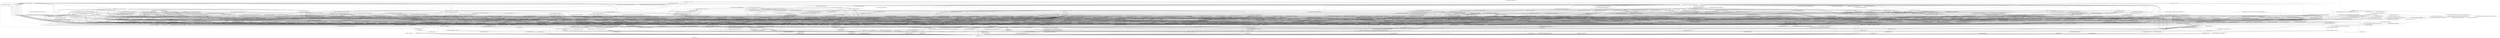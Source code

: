 digraph CallGraph {
"<org.codehaus.jackson.smile.Tool: void main(java.lang.String[])>" -> "<org.codehaus.jackson.smile.Tool: void <init>()>";
"<org.codehaus.jackson.smile.Tool: void main(java.lang.String[])>" -> "<org.codehaus.jackson.smile.Tool: void process(java.lang.String[])>";
"<java.lang.ThreadGroup: void uncaughtException(java.lang.Thread,java.lang.Throwable)>" -> "<java.lang.RuntimeException: void <init>(java.lang.String)>";
"<java.lang.ClassLoader: void <init>()>" -> "<java.lang.Object: void <init>()>";
"<java.lang.ClassLoader: void <init>()>" -> "<java.lang.RuntimeException: void <init>(java.lang.String)>";
"<java.security.PrivilegedActionException: void <init>(java.lang.Exception)>" -> "<java.lang.Exception: void <init>()>";
"<java.security.PrivilegedActionException: void <init>(java.lang.Exception)>" -> "<java.lang.RuntimeException: void <init>(java.lang.String)>";
"<java.lang.Thread: void <init>(java.lang.ThreadGroup,java.lang.Runnable)>" -> "<java.lang.Object: void <init>()>";
"<java.lang.Thread: void <init>(java.lang.ThreadGroup,java.lang.Runnable)>" -> "<java.lang.RuntimeException: void <init>(java.lang.String)>";
"<java.lang.Thread: void <init>(java.lang.ThreadGroup,java.lang.String)>" -> "<java.lang.Object: void <init>()>";
"<java.lang.Thread: void <init>(java.lang.ThreadGroup,java.lang.String)>" -> "<java.lang.RuntimeException: void <init>(java.lang.String)>";
"<org.codehaus.jackson.smile.Tool: void <init>()>" -> "<org.codehaus.jackson.JsonFactory: void <clinit>()>";
"<org.codehaus.jackson.smile.Tool: void <init>()>" -> "<org.codehaus.jackson.smile.SmileFactory: void <init>()>";
"<org.codehaus.jackson.smile.Tool: void <init>()>" -> "<org.codehaus.jackson.JsonFactory: void <init>()>";
"<org.codehaus.jackson.smile.Tool: void <init>()>" -> "<java.lang.Object: void <init>()>";
"<org.codehaus.jackson.smile.Tool: void <init>()>" -> "<org.codehaus.jackson.smile.SmileParser$Feature: void <clinit>()>";
"<org.codehaus.jackson.smile.Tool: void <init>()>" -> "<org.codehaus.jackson.smile.SmileGenerator$Feature: void <clinit>()>";
"<org.codehaus.jackson.smile.Tool: void <init>()>" -> "<org.codehaus.jackson.smile.SmileFactory: void <clinit>()>";
"<org.codehaus.jackson.smile.Tool: void process(java.lang.String[])>" -> "<org.codehaus.jackson.smile.Tool: java.io.InputStream inputStream(java.lang.String)>";
"<org.codehaus.jackson.smile.Tool: void process(java.lang.String[])>" -> "<org.codehaus.jackson.smile.Tool: void verify(java.io.InputStream,java.io.InputStream)>";
"<org.codehaus.jackson.smile.Tool: void process(java.lang.String[])>" -> "<org.codehaus.jackson.smile.Tool: java.io.InputStream inputStream(java.lang.String)>";
"<org.codehaus.jackson.smile.Tool: void process(java.lang.String[])>" -> "<org.codehaus.jackson.smile.Tool: java.io.InputStream inputStream(java.lang.String)>";
"<org.codehaus.jackson.smile.Tool: void process(java.lang.String[])>" -> "<org.codehaus.jackson.smile.Tool: void decode(java.io.InputStream)>";
"<org.codehaus.jackson.smile.Tool: void process(java.lang.String[])>" -> "<org.codehaus.jackson.smile.Tool: java.io.InputStream inputStream(java.lang.String)>";
"<org.codehaus.jackson.smile.Tool: void process(java.lang.String[])>" -> "<org.codehaus.jackson.smile.Tool: void encode(java.io.InputStream)>";
"<java.lang.RuntimeException: void <init>(java.lang.String)>" -> "<java.lang.Exception: void <init>()>";
"<java.lang.RuntimeException: void <init>(java.lang.String)>" -> "<java.lang.RuntimeException: void <init>(java.lang.String)>";
"<java.lang.Object: void <init>()>" -> "<java.lang.Object: void finalize()>";
"<java.lang.Object: void <init>()>" -> "<java.lang.RuntimeException: void <init>(java.lang.String)>";
"<java.lang.Exception: void <init>()>" -> "<java.lang.Throwable: void <init>()>";
"<java.lang.Exception: void <init>()>" -> "<java.lang.RuntimeException: void <init>(java.lang.String)>";
"<org.codehaus.jackson.JsonFactory: void <clinit>()>" -> "<org.codehaus.jackson.JsonParser$Feature: void <clinit>()>";
"<org.codehaus.jackson.JsonFactory: void <clinit>()>" -> "<java.lang.ThreadLocal: void <init>()>";
"<org.codehaus.jackson.JsonFactory: void <clinit>()>" -> "<org.codehaus.jackson.JsonGenerator$Feature: int collectDefaults()>";
"<org.codehaus.jackson.JsonFactory: void <clinit>()>" -> "<org.codehaus.jackson.JsonParser$Feature: int collectDefaults()>";
"<org.codehaus.jackson.JsonFactory: void <clinit>()>" -> "<org.codehaus.jackson.JsonGenerator$Feature: void <clinit>()>";
"<org.codehaus.jackson.smile.SmileFactory: void <init>()>" -> "<org.codehaus.jackson.smile.SmileFactory: void <init>(org.codehaus.jackson.ObjectCodec)>";
"<org.codehaus.jackson.JsonFactory: void <init>()>" -> "<org.codehaus.jackson.JsonFactory: void <init>(org.codehaus.jackson.ObjectCodec)>";
"<org.codehaus.jackson.smile.SmileParser$Feature: void <clinit>()>" -> "<org.codehaus.jackson.smile.SmileParser$Feature: void <init>(java.lang.String,int,boolean)>";
"<org.codehaus.jackson.smile.SmileGenerator$Feature: void <clinit>()>" -> "<org.codehaus.jackson.smile.SmileGenerator$Feature: void <init>(java.lang.String,int,boolean)>";
"<org.codehaus.jackson.smile.SmileGenerator$Feature: void <clinit>()>" -> "<org.codehaus.jackson.smile.SmileGenerator$Feature: void <init>(java.lang.String,int,boolean)>";
"<org.codehaus.jackson.smile.SmileGenerator$Feature: void <clinit>()>" -> "<org.codehaus.jackson.smile.SmileGenerator$Feature: void <init>(java.lang.String,int,boolean)>";
"<org.codehaus.jackson.smile.SmileGenerator$Feature: void <clinit>()>" -> "<org.codehaus.jackson.smile.SmileGenerator$Feature: void <init>(java.lang.String,int,boolean)>";
"<org.codehaus.jackson.smile.SmileGenerator$Feature: void <clinit>()>" -> "<org.codehaus.jackson.smile.SmileGenerator$Feature: void <init>(java.lang.String,int,boolean)>";
"<org.codehaus.jackson.smile.SmileFactory: void <clinit>()>" -> "<org.codehaus.jackson.smile.SmileParser$Feature: void <clinit>()>";
"<org.codehaus.jackson.smile.SmileFactory: void <clinit>()>" -> "<org.codehaus.jackson.smile.SmileGenerator$Feature: int collectDefaults()>";
"<org.codehaus.jackson.smile.SmileFactory: void <clinit>()>" -> "<org.codehaus.jackson.smile.SmileParser$Feature: int collectDefaults()>";
"<org.codehaus.jackson.smile.SmileFactory: void <clinit>()>" -> "<org.codehaus.jackson.smile.SmileGenerator$Feature: void <clinit>()>";
"<org.codehaus.jackson.smile.SmileFactory: void <clinit>()>" -> "<org.codehaus.jackson.JsonFactory: void <clinit>()>";
"<org.codehaus.jackson.smile.Tool: java.io.InputStream inputStream(java.lang.String)>" -> "<java.lang.System: void <clinit>()>";
"<org.codehaus.jackson.smile.Tool: java.io.InputStream inputStream(java.lang.String)>" -> "<java.io.FileInputStream: void <init>(java.io.File)>";
"<org.codehaus.jackson.smile.Tool: java.io.InputStream inputStream(java.lang.String)>" -> "<java.lang.System: void exit(int)>";
"<org.codehaus.jackson.smile.Tool: java.io.InputStream inputStream(java.lang.String)>" -> "<java.lang.StringBuilder: void <init>()>";
"<org.codehaus.jackson.smile.Tool: java.io.InputStream inputStream(java.lang.String)>" -> "<java.io.File: void <init>(java.lang.String)>";
"<org.codehaus.jackson.smile.Tool: java.io.InputStream inputStream(java.lang.String)>" -> "<java.lang.System: void <clinit>()>";
"<org.codehaus.jackson.smile.Tool: java.io.InputStream inputStream(java.lang.String)>" -> "<java.io.File: void <clinit>()>";
"<org.codehaus.jackson.smile.Tool: void verify(java.io.InputStream,java.io.InputStream)>" -> "<org.codehaus.jackson.JsonEncoding: void <clinit>()>";
"<org.codehaus.jackson.smile.Tool: void verify(java.io.InputStream,java.io.InputStream)>" -> "<java.lang.StringBuilder: void <init>()>";
"<org.codehaus.jackson.smile.Tool: void verify(java.io.InputStream,java.io.InputStream)>" -> "<java.io.IOException: void <init>(java.lang.String)>";
"<org.codehaus.jackson.smile.Tool: void verify(java.io.InputStream,java.io.InputStream)>" -> "<java.lang.StringBuilder: void <init>()>";
"<org.codehaus.jackson.smile.Tool: void verify(java.io.InputStream,java.io.InputStream)>" -> "<java.io.IOException: void <init>(java.lang.String)>";
"<org.codehaus.jackson.smile.Tool: void verify(java.io.InputStream,java.io.InputStream)>" -> "<java.lang.StringBuilder: void <init>()>";
"<org.codehaus.jackson.smile.Tool: void verify(java.io.InputStream,java.io.InputStream)>" -> "<java.io.ByteArrayOutputStream: void <init>(int)>";
"<org.codehaus.jackson.smile.Tool: void verify(java.io.InputStream,java.io.InputStream)>" -> "<java.lang.System: void <clinit>()>";
"<org.codehaus.jackson.smile.Tool: void decode(java.io.InputStream)>" -> "<java.lang.System: void <clinit>()>";
"<org.codehaus.jackson.smile.Tool: void decode(java.io.InputStream)>" -> "<org.codehaus.jackson.JsonEncoding: void <clinit>()>";
"<org.codehaus.jackson.smile.Tool: void encode(java.io.InputStream)>" -> "<java.lang.System: void <clinit>()>";
"<org.codehaus.jackson.smile.Tool: void encode(java.io.InputStream)>" -> "<org.codehaus.jackson.JsonEncoding: void <clinit>()>";
"<java.lang.Object: void finalize()>" -> "<java.lang.RuntimeException: void <init>(java.lang.String)>";
"<java.lang.Throwable: void <init>()>" -> "<java.lang.Object: void <init>()>";
"<java.lang.Throwable: void <init>()>" -> "<java.lang.RuntimeException: void <init>(java.lang.String)>";
"<org.codehaus.jackson.JsonParser$Feature: void <clinit>()>" -> "<org.codehaus.jackson.JsonParser$Feature: void <init>(java.lang.String,int,boolean)>";
"<org.codehaus.jackson.JsonParser$Feature: void <clinit>()>" -> "<org.codehaus.jackson.JsonParser$Feature: void <init>(java.lang.String,int,boolean)>";
"<org.codehaus.jackson.JsonParser$Feature: void <clinit>()>" -> "<org.codehaus.jackson.JsonParser$Feature: void <init>(java.lang.String,int,boolean)>";
"<org.codehaus.jackson.JsonParser$Feature: void <clinit>()>" -> "<org.codehaus.jackson.JsonParser$Feature: void <init>(java.lang.String,int,boolean)>";
"<org.codehaus.jackson.JsonParser$Feature: void <clinit>()>" -> "<org.codehaus.jackson.JsonParser$Feature: void <init>(java.lang.String,int,boolean)>";
"<org.codehaus.jackson.JsonParser$Feature: void <clinit>()>" -> "<org.codehaus.jackson.JsonParser$Feature: void <init>(java.lang.String,int,boolean)>";
"<org.codehaus.jackson.JsonParser$Feature: void <clinit>()>" -> "<org.codehaus.jackson.JsonParser$Feature: void <init>(java.lang.String,int,boolean)>";
"<org.codehaus.jackson.JsonParser$Feature: void <clinit>()>" -> "<org.codehaus.jackson.JsonParser$Feature: void <init>(java.lang.String,int,boolean)>";
"<org.codehaus.jackson.JsonParser$Feature: void <clinit>()>" -> "<org.codehaus.jackson.JsonParser$Feature: void <init>(java.lang.String,int,boolean)>";
"<org.codehaus.jackson.JsonParser$Feature: void <clinit>()>" -> "<org.codehaus.jackson.JsonParser$Feature: void <init>(java.lang.String,int,boolean)>";
"<java.lang.ThreadLocal: void <init>()>" -> "<java.lang.Object: void <init>()>";
"<java.lang.ThreadLocal: void <init>()>" -> "<java.lang.RuntimeException: void <init>(java.lang.String)>";
"<org.codehaus.jackson.JsonGenerator$Feature: int collectDefaults()>" -> "<org.codehaus.jackson.JsonGenerator$Feature: void <clinit>()>";
"<org.codehaus.jackson.JsonGenerator$Feature: int collectDefaults()>" -> "<org.codehaus.jackson.JsonGenerator$Feature: org.codehaus.jackson.JsonGenerator$Feature[] values()>";
"<org.codehaus.jackson.JsonParser$Feature: int collectDefaults()>" -> "<org.codehaus.jackson.JsonParser$Feature: void <clinit>()>";
"<org.codehaus.jackson.JsonParser$Feature: int collectDefaults()>" -> "<org.codehaus.jackson.JsonParser$Feature: org.codehaus.jackson.JsonParser$Feature[] values()>";
"<org.codehaus.jackson.JsonGenerator$Feature: void <clinit>()>" -> "<org.codehaus.jackson.JsonGenerator$Feature: void <init>(java.lang.String,int,boolean)>";
"<org.codehaus.jackson.JsonGenerator$Feature: void <clinit>()>" -> "<org.codehaus.jackson.JsonGenerator$Feature: void <init>(java.lang.String,int,boolean)>";
"<org.codehaus.jackson.JsonGenerator$Feature: void <clinit>()>" -> "<org.codehaus.jackson.JsonGenerator$Feature: void <init>(java.lang.String,int,boolean)>";
"<org.codehaus.jackson.JsonGenerator$Feature: void <clinit>()>" -> "<org.codehaus.jackson.JsonGenerator$Feature: void <init>(java.lang.String,int,boolean)>";
"<org.codehaus.jackson.JsonGenerator$Feature: void <clinit>()>" -> "<org.codehaus.jackson.JsonGenerator$Feature: void <init>(java.lang.String,int,boolean)>";
"<org.codehaus.jackson.JsonGenerator$Feature: void <clinit>()>" -> "<org.codehaus.jackson.JsonGenerator$Feature: void <init>(java.lang.String,int,boolean)>";
"<org.codehaus.jackson.JsonGenerator$Feature: void <clinit>()>" -> "<org.codehaus.jackson.JsonGenerator$Feature: void <init>(java.lang.String,int,boolean)>";
"<org.codehaus.jackson.smile.SmileFactory: void <init>(org.codehaus.jackson.ObjectCodec)>" -> "<org.codehaus.jackson.smile.SmileFactory: void <clinit>()>";
"<org.codehaus.jackson.smile.SmileFactory: void <init>(org.codehaus.jackson.ObjectCodec)>" -> "<org.codehaus.jackson.JsonFactory: void <init>(org.codehaus.jackson.ObjectCodec)>";
"<org.codehaus.jackson.smile.SmileFactory: void <init>(org.codehaus.jackson.ObjectCodec)>" -> "<org.codehaus.jackson.JsonFactory: void <clinit>()>";
"<org.codehaus.jackson.JsonFactory: void <init>(org.codehaus.jackson.ObjectCodec)>" -> "<org.codehaus.jackson.sym.CharsToNameCanonicalizer: void <clinit>()>";
"<org.codehaus.jackson.JsonFactory: void <init>(org.codehaus.jackson.ObjectCodec)>" -> "<org.codehaus.jackson.sym.BytesToNameCanonicalizer: org.codehaus.jackson.sym.BytesToNameCanonicalizer createRoot()>";
"<org.codehaus.jackson.JsonFactory: void <init>(org.codehaus.jackson.ObjectCodec)>" -> "<org.codehaus.jackson.sym.CharsToNameCanonicalizer: org.codehaus.jackson.sym.CharsToNameCanonicalizer createRoot()>";
"<org.codehaus.jackson.JsonFactory: void <init>(org.codehaus.jackson.ObjectCodec)>" -> "<java.lang.Object: void <init>()>";
"<org.codehaus.jackson.JsonFactory: void <init>(org.codehaus.jackson.ObjectCodec)>" -> "<org.codehaus.jackson.JsonFactory: void <clinit>()>";
"<org.codehaus.jackson.smile.SmileParser$Feature: void <init>(java.lang.String,int,boolean)>" -> "<java.lang.Enum: void <init>(java.lang.String,int)>";
"<org.codehaus.jackson.smile.SmileGenerator$Feature: void <init>(java.lang.String,int,boolean)>" -> "<java.lang.Enum: void <init>(java.lang.String,int)>";
"<org.codehaus.jackson.smile.SmileGenerator$Feature: int collectDefaults()>" -> "<org.codehaus.jackson.smile.SmileGenerator$Feature: void <clinit>()>";
"<org.codehaus.jackson.smile.SmileGenerator$Feature: int collectDefaults()>" -> "<org.codehaus.jackson.smile.SmileGenerator$Feature: org.codehaus.jackson.smile.SmileGenerator$Feature[] values()>";
"<org.codehaus.jackson.smile.SmileParser$Feature: int collectDefaults()>" -> "<org.codehaus.jackson.smile.SmileParser$Feature: void <clinit>()>";
"<org.codehaus.jackson.smile.SmileParser$Feature: int collectDefaults()>" -> "<org.codehaus.jackson.smile.SmileParser$Feature: org.codehaus.jackson.smile.SmileParser$Feature[] values()>";
"<java.io.FileInputStream: void <init>(java.io.File)>" -> "<java.io.FileInputStream: void finalize()>";
"<java.io.FileInputStream: void <init>(java.io.File)>" -> "<java.lang.RuntimeException: void <init>(java.lang.String)>";
"<java.io.FileInputStream: void <init>(java.io.File)>" -> "<java.io.InputStream: void <init>()>";
"<java.lang.System: void exit(int)>" -> "<java.lang.RuntimeException: void <init>(java.lang.String)>";
"<java.lang.StringBuilder: void <init>()>" -> "<java.lang.Object: void <init>()>";
"<java.lang.StringBuilder: void <init>()>" -> "<java.lang.RuntimeException: void <init>(java.lang.String)>";
"<java.io.File: void <init>(java.lang.String)>" -> "<java.lang.Object: void <init>()>";
"<java.io.File: void <init>(java.lang.String)>" -> "<java.lang.RuntimeException: void <init>(java.lang.String)>";
"<org.codehaus.jackson.JsonEncoding: void <clinit>()>" -> "<org.codehaus.jackson.JsonEncoding: void <init>(java.lang.String,int,java.lang.String,boolean)>";
"<org.codehaus.jackson.JsonEncoding: void <clinit>()>" -> "<org.codehaus.jackson.JsonEncoding: void <init>(java.lang.String,int,java.lang.String,boolean)>";
"<org.codehaus.jackson.JsonEncoding: void <clinit>()>" -> "<org.codehaus.jackson.JsonEncoding: void <init>(java.lang.String,int,java.lang.String,boolean)>";
"<org.codehaus.jackson.JsonEncoding: void <clinit>()>" -> "<org.codehaus.jackson.JsonEncoding: void <init>(java.lang.String,int,java.lang.String,boolean)>";
"<org.codehaus.jackson.JsonEncoding: void <clinit>()>" -> "<org.codehaus.jackson.JsonEncoding: void <init>(java.lang.String,int,java.lang.String,boolean)>";
"<java.io.IOException: void <init>(java.lang.String)>" -> "<java.lang.Exception: void <init>()>";
"<java.io.IOException: void <init>(java.lang.String)>" -> "<java.lang.RuntimeException: void <init>(java.lang.String)>";
"<java.io.ByteArrayOutputStream: void <init>(int)>" -> "<java.io.OutputStream: void <init>()>";
"<java.io.ByteArrayOutputStream: void <init>(int)>" -> "<java.lang.RuntimeException: void <init>(java.lang.String)>";
"<org.codehaus.jackson.JsonParser$Feature: void <init>(java.lang.String,int,boolean)>" -> "<java.lang.Enum: void <init>(java.lang.String,int)>";
"<org.codehaus.jackson.JsonGenerator$Feature: org.codehaus.jackson.JsonGenerator$Feature[] values()>" -> "<org.codehaus.jackson.JsonGenerator$Feature: void <clinit>()>";
"<org.codehaus.jackson.JsonParser$Feature: org.codehaus.jackson.JsonParser$Feature[] values()>" -> "<org.codehaus.jackson.JsonParser$Feature: void <clinit>()>";
"<org.codehaus.jackson.JsonGenerator$Feature: void <init>(java.lang.String,int,boolean)>" -> "<java.lang.Enum: void <init>(java.lang.String,int)>";
"<org.codehaus.jackson.sym.CharsToNameCanonicalizer: void <clinit>()>" -> "<org.codehaus.jackson.sym.CharsToNameCanonicalizer: void <init>()>";
"<org.codehaus.jackson.sym.BytesToNameCanonicalizer: org.codehaus.jackson.sym.BytesToNameCanonicalizer createRoot()>" -> "<java.lang.System: void <clinit>()>";
"<org.codehaus.jackson.sym.BytesToNameCanonicalizer: org.codehaus.jackson.sym.BytesToNameCanonicalizer createRoot()>" -> "<org.codehaus.jackson.sym.BytesToNameCanonicalizer: org.codehaus.jackson.sym.BytesToNameCanonicalizer createRoot(int)>";
"<org.codehaus.jackson.sym.BytesToNameCanonicalizer: org.codehaus.jackson.sym.BytesToNameCanonicalizer createRoot()>" -> "<java.lang.System: long currentTimeMillis()>";
"<org.codehaus.jackson.sym.CharsToNameCanonicalizer: org.codehaus.jackson.sym.CharsToNameCanonicalizer createRoot()>" -> "<java.lang.System: void <clinit>()>";
"<org.codehaus.jackson.sym.CharsToNameCanonicalizer: org.codehaus.jackson.sym.CharsToNameCanonicalizer createRoot()>" -> "<org.codehaus.jackson.sym.CharsToNameCanonicalizer: org.codehaus.jackson.sym.CharsToNameCanonicalizer createRoot(int)>";
"<org.codehaus.jackson.sym.CharsToNameCanonicalizer: org.codehaus.jackson.sym.CharsToNameCanonicalizer createRoot()>" -> "<java.lang.System: long currentTimeMillis()>";
"<org.codehaus.jackson.sym.CharsToNameCanonicalizer: org.codehaus.jackson.sym.CharsToNameCanonicalizer createRoot()>" -> "<org.codehaus.jackson.sym.CharsToNameCanonicalizer: void <clinit>()>";
"<java.lang.Enum: void <init>(java.lang.String,int)>" -> "<java.lang.Enum: void finalize()>";
"<java.lang.Enum: void <init>(java.lang.String,int)>" -> "<java.lang.RuntimeException: void <init>(java.lang.String)>";
"<java.lang.Enum: void <init>(java.lang.String,int)>" -> "<java.lang.Object: void <init>()>";
"<org.codehaus.jackson.smile.SmileGenerator$Feature: org.codehaus.jackson.smile.SmileGenerator$Feature[] values()>" -> "<org.codehaus.jackson.smile.SmileGenerator$Feature: void <clinit>()>";
"<org.codehaus.jackson.smile.SmileParser$Feature: org.codehaus.jackson.smile.SmileParser$Feature[] values()>" -> "<org.codehaus.jackson.smile.SmileParser$Feature: void <clinit>()>";
"<java.io.FileInputStream: void finalize()>" -> "<java.lang.RuntimeException: void <init>(java.lang.String)>";
"<java.io.InputStream: void <init>()>" -> "<java.lang.Object: void <init>()>";
"<java.io.InputStream: void <init>()>" -> "<java.lang.RuntimeException: void <init>(java.lang.String)>";
"<org.codehaus.jackson.JsonEncoding: void <init>(java.lang.String,int,java.lang.String,boolean)>" -> "<java.lang.Enum: void <init>(java.lang.String,int)>";
"<java.io.OutputStream: void <init>()>" -> "<java.lang.Object: void <init>()>";
"<java.io.OutputStream: void <init>()>" -> "<java.lang.RuntimeException: void <init>(java.lang.String)>";
"<org.codehaus.jackson.sym.CharsToNameCanonicalizer: void <init>()>" -> "<java.lang.Object: void <init>()>";
"<org.codehaus.jackson.sym.CharsToNameCanonicalizer: void <init>()>" -> "<org.codehaus.jackson.sym.CharsToNameCanonicalizer: void initTables(int)>";
"<org.codehaus.jackson.sym.BytesToNameCanonicalizer: org.codehaus.jackson.sym.BytesToNameCanonicalizer createRoot(int)>" -> "<org.codehaus.jackson.sym.BytesToNameCanonicalizer: void <init>(int,boolean,int)>";
"<org.codehaus.jackson.sym.CharsToNameCanonicalizer: org.codehaus.jackson.sym.CharsToNameCanonicalizer createRoot(int)>" -> "<org.codehaus.jackson.sym.CharsToNameCanonicalizer: void <clinit>()>";
"<org.codehaus.jackson.sym.CharsToNameCanonicalizer: org.codehaus.jackson.sym.CharsToNameCanonicalizer createRoot(int)>" -> "<org.codehaus.jackson.sym.CharsToNameCanonicalizer: org.codehaus.jackson.sym.CharsToNameCanonicalizer makeOrphan(int)>";
"<java.lang.Enum: void finalize()>" -> "<java.lang.RuntimeException: void <init>(java.lang.String)>";
"<org.codehaus.jackson.sym.CharsToNameCanonicalizer: void initTables(int)>" -> "<java.lang.String: void <clinit>()>";
"<org.codehaus.jackson.sym.CharsToNameCanonicalizer: void initTables(int)>" -> "<org.codehaus.jackson.sym.CharsToNameCanonicalizer: int _thresholdSize(int)>";
"<org.codehaus.jackson.sym.CharsToNameCanonicalizer: void initTables(int)>" -> "<org.codehaus.jackson.sym.CharsToNameCanonicalizer: void <clinit>()>";
"<org.codehaus.jackson.sym.BytesToNameCanonicalizer: void <init>(int,boolean,int)>" -> "<java.lang.Object: void <init>()>";
"<org.codehaus.jackson.sym.BytesToNameCanonicalizer: void <init>(int,boolean,int)>" -> "<java.util.concurrent.atomic.AtomicReference: void <init>(java.lang.Object)>";
"<org.codehaus.jackson.sym.BytesToNameCanonicalizer: void <init>(int,boolean,int)>" -> "<org.codehaus.jackson.sym.BytesToNameCanonicalizer: org.codehaus.jackson.sym.BytesToNameCanonicalizer$TableInfo initTableInfo(int)>";
"<org.codehaus.jackson.sym.CharsToNameCanonicalizer: org.codehaus.jackson.sym.CharsToNameCanonicalizer makeOrphan(int)>" -> "<org.codehaus.jackson.sym.CharsToNameCanonicalizer: void <clinit>()>";
"<org.codehaus.jackson.sym.CharsToNameCanonicalizer: org.codehaus.jackson.sym.CharsToNameCanonicalizer makeOrphan(int)>" -> "<org.codehaus.jackson.sym.CharsToNameCanonicalizer: void <init>(org.codehaus.jackson.sym.CharsToNameCanonicalizer,boolean,boolean,java.lang.String[],org.codehaus.jackson.sym.CharsToNameCanonicalizer$Bucket[],int,int,int)>";
"<java.util.concurrent.atomic.AtomicReference: void <init>(java.lang.Object)>" -> "<java.lang.Object: void <init>()>";
"<java.util.concurrent.atomic.AtomicReference: void <init>(java.lang.Object)>" -> "<java.lang.RuntimeException: void <init>(java.lang.String)>";
"<org.codehaus.jackson.sym.BytesToNameCanonicalizer: org.codehaus.jackson.sym.BytesToNameCanonicalizer$TableInfo initTableInfo(int)>" -> "<org.codehaus.jackson.sym.BytesToNameCanonicalizer$TableInfo: void <init>(int,int,int[],org.codehaus.jackson.sym.Name[],org.codehaus.jackson.sym.BytesToNameCanonicalizer$Bucket[],int,int,int)>";
"<org.codehaus.jackson.sym.CharsToNameCanonicalizer: void <init>(org.codehaus.jackson.sym.CharsToNameCanonicalizer,boolean,boolean,java.lang.String[],org.codehaus.jackson.sym.CharsToNameCanonicalizer$Bucket[],int,int,int)>" -> "<org.codehaus.jackson.sym.CharsToNameCanonicalizer: void <clinit>()>";
"<org.codehaus.jackson.sym.CharsToNameCanonicalizer: void <init>(org.codehaus.jackson.sym.CharsToNameCanonicalizer,boolean,boolean,java.lang.String[],org.codehaus.jackson.sym.CharsToNameCanonicalizer$Bucket[],int,int,int)>" -> "<org.codehaus.jackson.sym.CharsToNameCanonicalizer: int _thresholdSize(int)>";
"<org.codehaus.jackson.sym.CharsToNameCanonicalizer: void <init>(org.codehaus.jackson.sym.CharsToNameCanonicalizer,boolean,boolean,java.lang.String[],org.codehaus.jackson.sym.CharsToNameCanonicalizer$Bucket[],int,int,int)>" -> "<java.lang.Object: void <init>()>";
"<org.codehaus.jackson.sym.BytesToNameCanonicalizer$TableInfo: void <init>(int,int,int[],org.codehaus.jackson.sym.Name[],org.codehaus.jackson.sym.BytesToNameCanonicalizer$Bucket[],int,int,int)>" -> "<java.lang.Object: void <init>()>";
"<org.codehaus.jackson.JsonGenerator$Feature: org.codehaus.jackson.JsonGenerator$Feature[] values()>" -> "<java.lang.Object: java.lang.Object clone()>";
"<java.lang.Object: java.lang.Object clone()>" -> "<java.lang.RuntimeException: void <init>(java.lang.String)>";
"<org.codehaus.jackson.JsonGenerator$Feature: void <init>(java.lang.String,int,boolean)>" -> "<java.lang.Enum: int ordinal()>";
"<java.lang.Enum: int ordinal()>" -> "<java.lang.RuntimeException: void <init>(java.lang.String)>";
"<org.codehaus.jackson.JsonGenerator$Feature: int collectDefaults()>" -> "<org.codehaus.jackson.JsonGenerator$Feature: boolean enabledByDefault()>";
"<org.codehaus.jackson.JsonGenerator$Feature: int collectDefaults()>" -> "<org.codehaus.jackson.JsonGenerator$Feature: int getMask()>";
"<org.codehaus.jackson.JsonParser$Feature: org.codehaus.jackson.JsonParser$Feature[] values()>" -> "<java.lang.Object: java.lang.Object clone()>";
"<org.codehaus.jackson.JsonParser$Feature: int collectDefaults()>" -> "<org.codehaus.jackson.JsonParser$Feature: boolean enabledByDefault()>";
"<org.codehaus.jackson.JsonParser$Feature: int collectDefaults()>" -> "<org.codehaus.jackson.JsonParser$Feature: int getMask()>";
"<org.codehaus.jackson.JsonParser$Feature: int getMask()>" -> "<java.lang.Enum: int ordinal()>";
"<org.codehaus.jackson.smile.Tool: void verify(java.io.InputStream,java.io.InputStream)>" -> "<java.lang.StringBuilder: java.lang.StringBuilder append(java.lang.String)>";
"<org.codehaus.jackson.smile.Tool: void verify(java.io.InputStream,java.io.InputStream)>" -> "<java.lang.StringBuilder: java.lang.StringBuilder append(int)>";
"<org.codehaus.jackson.smile.Tool: void verify(java.io.InputStream,java.io.InputStream)>" -> "<java.lang.StringBuilder: java.lang.StringBuilder append(java.lang.String)>";
"<org.codehaus.jackson.smile.Tool: void verify(java.io.InputStream,java.io.InputStream)>" -> "<java.lang.StringBuilder: java.lang.StringBuilder append(java.lang.Object)>";
"<org.codehaus.jackson.smile.Tool: void verify(java.io.InputStream,java.io.InputStream)>" -> "<java.lang.StringBuilder: java.lang.StringBuilder append(java.lang.String)>";
"<org.codehaus.jackson.smile.Tool: void verify(java.io.InputStream,java.io.InputStream)>" -> "<java.lang.StringBuilder: java.lang.StringBuilder append(java.lang.Object)>";
"<org.codehaus.jackson.smile.Tool: void verify(java.io.InputStream,java.io.InputStream)>" -> "<java.lang.StringBuilder: java.lang.String toString()>";
"<org.codehaus.jackson.smile.Tool: void verify(java.io.InputStream,java.io.InputStream)>" -> "<java.lang.StringBuilder: java.lang.StringBuilder append(java.lang.String)>";
"<org.codehaus.jackson.smile.Tool: void verify(java.io.InputStream,java.io.InputStream)>" -> "<java.lang.StringBuilder: java.lang.StringBuilder append(int)>";
"<org.codehaus.jackson.smile.Tool: void verify(java.io.InputStream,java.io.InputStream)>" -> "<java.lang.StringBuilder: java.lang.StringBuilder append(java.lang.String)>";
"<org.codehaus.jackson.smile.Tool: void verify(java.io.InputStream,java.io.InputStream)>" -> "<java.lang.StringBuilder: java.lang.StringBuilder append(java.lang.String)>";
"<org.codehaus.jackson.smile.Tool: void verify(java.io.InputStream,java.io.InputStream)>" -> "<java.lang.StringBuilder: java.lang.StringBuilder append(java.lang.String)>";
"<org.codehaus.jackson.smile.Tool: void verify(java.io.InputStream,java.io.InputStream)>" -> "<java.lang.StringBuilder: java.lang.StringBuilder append(java.lang.String)>";
"<org.codehaus.jackson.smile.Tool: void verify(java.io.InputStream,java.io.InputStream)>" -> "<java.lang.StringBuilder: java.lang.StringBuilder append(java.lang.String)>";
"<org.codehaus.jackson.smile.Tool: void verify(java.io.InputStream,java.io.InputStream)>" -> "<java.lang.StringBuilder: java.lang.String toString()>";
"<org.codehaus.jackson.smile.Tool: void verify(java.io.InputStream,java.io.InputStream)>" -> "<java.lang.StringBuilder: java.lang.StringBuilder append(java.lang.String)>";
"<org.codehaus.jackson.smile.Tool: void verify(java.io.InputStream,java.io.InputStream)>" -> "<java.lang.StringBuilder: java.lang.StringBuilder append(int)>";
"<org.codehaus.jackson.smile.Tool: void verify(java.io.InputStream,java.io.InputStream)>" -> "<java.lang.StringBuilder: java.lang.StringBuilder append(java.lang.String)>";
"<org.codehaus.jackson.smile.Tool: void verify(java.io.InputStream,java.io.InputStream)>" -> "<java.lang.StringBuilder: java.lang.StringBuilder append(int)>";
"<org.codehaus.jackson.smile.Tool: void verify(java.io.InputStream,java.io.InputStream)>" -> "<java.lang.StringBuilder: java.lang.StringBuilder append(java.lang.String)>";
"<org.codehaus.jackson.smile.Tool: void verify(java.io.InputStream,java.io.InputStream)>" -> "<java.lang.StringBuilder: java.lang.String toString()>";
"<java.lang.StringBuilder: java.lang.StringBuilder append(java.lang.String)>" -> "<java.lang.RuntimeException: void <init>(java.lang.String)>";
"<java.lang.StringBuilder: java.lang.StringBuilder append(int)>" -> "<java.lang.RuntimeException: void <init>(java.lang.String)>";
"<java.lang.StringBuilder: java.lang.StringBuilder append(java.lang.Object)>" -> "<java.lang.RuntimeException: void <init>(java.lang.String)>";
"<java.lang.StringBuilder: java.lang.String toString()>" -> "<java.lang.RuntimeException: void <init>(java.lang.String)>";
"<org.codehaus.jackson.smile.Tool: void verify(java.io.InputStream,java.io.InputStream)>" -> "<java.io.ByteArrayOutputStream: byte[] toByteArray()>";
"<java.io.ByteArrayOutputStream: byte[] toByteArray()>" -> "<java.lang.RuntimeException: void <init>(java.lang.String)>";
"<org.codehaus.jackson.smile.Tool: java.io.InputStream inputStream(java.lang.String)>" -> "<java.lang.StringBuilder: java.lang.StringBuilder append(java.lang.String)>";
"<org.codehaus.jackson.smile.Tool: java.io.InputStream inputStream(java.lang.String)>" -> "<java.lang.StringBuilder: java.lang.StringBuilder append(java.lang.String)>";
"<org.codehaus.jackson.smile.Tool: java.io.InputStream inputStream(java.lang.String)>" -> "<java.lang.StringBuilder: java.lang.StringBuilder append(java.lang.String)>";
"<org.codehaus.jackson.smile.Tool: java.io.InputStream inputStream(java.lang.String)>" -> "<java.lang.StringBuilder: java.lang.String toString()>";
"<org.codehaus.jackson.smile.Tool: java.io.InputStream inputStream(java.lang.String)>" -> "<java.io.File: boolean exists()>";
"<java.io.File: boolean exists()>" -> "<java.lang.RuntimeException: void <init>(java.lang.String)>";
"<org.codehaus.jackson.smile.SmileGenerator$Feature: org.codehaus.jackson.smile.SmileGenerator$Feature[] values()>" -> "<java.lang.Object: java.lang.Object clone()>";
"<org.codehaus.jackson.smile.SmileGenerator$Feature: int collectDefaults()>" -> "<org.codehaus.jackson.smile.SmileGenerator$Feature: boolean enabledByDefault()>";
"<org.codehaus.jackson.smile.SmileGenerator$Feature: int collectDefaults()>" -> "<org.codehaus.jackson.smile.SmileGenerator$Feature: int getMask()>";
"<org.codehaus.jackson.smile.SmileParser$Feature: org.codehaus.jackson.smile.SmileParser$Feature[] values()>" -> "<java.lang.Object: java.lang.Object clone()>";
"<org.codehaus.jackson.smile.SmileParser$Feature: int collectDefaults()>" -> "<org.codehaus.jackson.smile.SmileParser$Feature: boolean enabledByDefault()>";
"<org.codehaus.jackson.smile.SmileParser$Feature: int collectDefaults()>" -> "<org.codehaus.jackson.smile.SmileParser$Feature: int getMask()>";
"<org.codehaus.jackson.smile.Tool: void process(java.lang.String[])>" -> "<java.lang.String: boolean equals(java.lang.Object)>";
"<org.codehaus.jackson.smile.Tool: void process(java.lang.String[])>" -> "<java.lang.String: boolean equals(java.lang.Object)>";
"<org.codehaus.jackson.smile.Tool: void process(java.lang.String[])>" -> "<java.lang.String: boolean equals(java.lang.Object)>";
"<java.lang.String: boolean equals(java.lang.Object)>" -> "<java.lang.RuntimeException: void <init>(java.lang.String)>";
"<org.codehaus.jackson.smile.SmileParser$Feature: void <init>(java.lang.String,int,boolean)>" -> "<java.lang.Enum: int ordinal()>";
"<org.codehaus.jackson.smile.SmileGenerator$Feature: void <init>(java.lang.String,int,boolean)>" -> "<java.lang.Enum: int ordinal()>";
"<org.codehaus.jackson.smile.Tool: void <init>()>" -> "<org.codehaus.jackson.smile.SmileFactory: org.codehaus.jackson.smile.SmileFactory configure(org.codehaus.jackson.smile.SmileGenerator$Feature,boolean)>";
"<org.codehaus.jackson.smile.Tool: void <init>()>" -> "<org.codehaus.jackson.smile.SmileFactory: org.codehaus.jackson.smile.SmileFactory configure(org.codehaus.jackson.smile.SmileGenerator$Feature,boolean)>";
"<org.codehaus.jackson.smile.Tool: void <init>()>" -> "<org.codehaus.jackson.smile.SmileFactory: org.codehaus.jackson.smile.SmileFactory configure(org.codehaus.jackson.smile.SmileGenerator$Feature,boolean)>";
"<org.codehaus.jackson.smile.Tool: void <init>()>" -> "<org.codehaus.jackson.smile.SmileFactory: org.codehaus.jackson.smile.SmileFactory configure(org.codehaus.jackson.smile.SmileGenerator$Feature,boolean)>";
"<org.codehaus.jackson.smile.Tool: void <init>()>" -> "<org.codehaus.jackson.smile.SmileFactory: org.codehaus.jackson.smile.SmileFactory configure(org.codehaus.jackson.smile.SmileGenerator$Feature,boolean)>";
"<org.codehaus.jackson.smile.Tool: void <init>()>" -> "<org.codehaus.jackson.smile.SmileFactory: org.codehaus.jackson.smile.SmileFactory configure(org.codehaus.jackson.smile.SmileParser$Feature,boolean)>";
"<org.codehaus.jackson.smile.SmileFactory: org.codehaus.jackson.smile.SmileFactory configure(org.codehaus.jackson.smile.SmileParser$Feature,boolean)>" -> "<org.codehaus.jackson.smile.SmileFactory: org.codehaus.jackson.smile.SmileFactory enable(org.codehaus.jackson.smile.SmileParser$Feature)>";
"<org.codehaus.jackson.smile.SmileFactory: org.codehaus.jackson.smile.SmileFactory configure(org.codehaus.jackson.smile.SmileParser$Feature,boolean)>" -> "<org.codehaus.jackson.smile.SmileFactory: org.codehaus.jackson.smile.SmileFactory disable(org.codehaus.jackson.smile.SmileParser$Feature)>";
"<org.codehaus.jackson.smile.SmileFactory: org.codehaus.jackson.smile.SmileFactory disable(org.codehaus.jackson.smile.SmileParser$Feature)>" -> "<org.codehaus.jackson.smile.SmileParser$Feature: int getMask()>";
"<org.codehaus.jackson.smile.SmileFactory: org.codehaus.jackson.smile.SmileFactory enable(org.codehaus.jackson.smile.SmileParser$Feature)>" -> "<org.codehaus.jackson.smile.SmileParser$Feature: int getMask()>";
"<org.codehaus.jackson.smile.SmileFactory: org.codehaus.jackson.smile.SmileFactory configure(org.codehaus.jackson.smile.SmileGenerator$Feature,boolean)>" -> "<org.codehaus.jackson.smile.SmileFactory: org.codehaus.jackson.smile.SmileFactory enable(org.codehaus.jackson.smile.SmileGenerator$Feature)>";
"<org.codehaus.jackson.smile.SmileFactory: org.codehaus.jackson.smile.SmileFactory configure(org.codehaus.jackson.smile.SmileGenerator$Feature,boolean)>" -> "<org.codehaus.jackson.smile.SmileFactory: org.codehaus.jackson.smile.SmileFactory disable(org.codehaus.jackson.smile.SmileGenerator$Feature)>";
"<org.codehaus.jackson.smile.SmileFactory: org.codehaus.jackson.smile.SmileFactory disable(org.codehaus.jackson.smile.SmileGenerator$Feature)>" -> "<org.codehaus.jackson.smile.SmileGenerator$Feature: int getMask()>";
"<org.codehaus.jackson.smile.SmileFactory: org.codehaus.jackson.smile.SmileFactory enable(org.codehaus.jackson.smile.SmileGenerator$Feature)>" -> "<org.codehaus.jackson.smile.SmileGenerator$Feature: int getMask()>";
"<org.codehaus.jackson.smile.Tool: void process(java.lang.String[])>" -> "<org.codehaus.jackson.smile.Tool: void showUsage()>";
"<org.codehaus.jackson.smile.Tool: void process(java.lang.String[])>" -> "<org.codehaus.jackson.smile.Tool: void showUsage()>";
"<org.codehaus.jackson.smile.Tool: void showUsage()>" -> "<java.lang.System: void <clinit>()>";
"<org.codehaus.jackson.smile.Tool: void showUsage()>" -> "<java.lang.System: void exit(int)>";
"<org.codehaus.jackson.smile.Tool: void showUsage()>" -> "<java.lang.StringBuilder: void <init>()>";
"<org.codehaus.jackson.smile.Tool: void showUsage()>" -> "<java.lang.StringBuilder: java.lang.StringBuilder append(java.lang.String)>";
"<org.codehaus.jackson.smile.Tool: void showUsage()>" -> "<java.lang.StringBuilder: java.lang.StringBuilder append(java.lang.String)>";
"<org.codehaus.jackson.smile.Tool: void showUsage()>" -> "<java.lang.StringBuilder: java.lang.StringBuilder append(java.lang.String)>";
"<org.codehaus.jackson.smile.Tool: void showUsage()>" -> "<java.lang.StringBuilder: java.lang.String toString()>";
"<org.codehaus.jackson.smile.Tool: void showUsage()>" -> "<java.lang.Object: java.lang.Class getClass()>";
"<java.lang.Object: java.lang.Class getClass()>" -> "<java.lang.RuntimeException: void <init>(java.lang.String)>";
"<org.codehaus.jackson.smile.Tool: void decode(java.io.InputStream)>" -> "<org.codehaus.jackson.JsonFactory: org.codehaus.jackson.JsonGenerator createJsonGenerator(java.io.OutputStream,org.codehaus.jackson.JsonEncoding)>";
"<org.codehaus.jackson.JsonFactory: org.codehaus.jackson.JsonGenerator createJsonGenerator(java.io.OutputStream,org.codehaus.jackson.JsonEncoding)>" -> "<org.codehaus.jackson.JsonEncoding: void <clinit>()>";
"<org.codehaus.jackson.JsonFactory: org.codehaus.jackson.JsonGenerator createJsonGenerator(java.io.OutputStream,org.codehaus.jackson.JsonEncoding)>" -> "<org.codehaus.jackson.JsonFactory: org.codehaus.jackson.io.IOContext _createContext(java.lang.Object,boolean)>";
"<org.codehaus.jackson.JsonFactory: org.codehaus.jackson.JsonGenerator createJsonGenerator(java.io.OutputStream,org.codehaus.jackson.JsonEncoding)>" -> "<org.codehaus.jackson.JsonFactory: org.codehaus.jackson.JsonGenerator _createUTF8JsonGenerator(java.io.OutputStream,org.codehaus.jackson.io.IOContext)>";
"<org.codehaus.jackson.JsonFactory: org.codehaus.jackson.JsonGenerator createJsonGenerator(java.io.OutputStream,org.codehaus.jackson.JsonEncoding)>" -> "<org.codehaus.jackson.JsonFactory: java.io.Writer _createWriter(java.io.OutputStream,org.codehaus.jackson.JsonEncoding,org.codehaus.jackson.io.IOContext)>";
"<org.codehaus.jackson.JsonFactory: org.codehaus.jackson.JsonGenerator createJsonGenerator(java.io.OutputStream,org.codehaus.jackson.JsonEncoding)>" -> "<org.codehaus.jackson.JsonFactory: org.codehaus.jackson.JsonGenerator _createJsonGenerator(java.io.Writer,org.codehaus.jackson.io.IOContext)>";
"<org.codehaus.jackson.JsonFactory: org.codehaus.jackson.io.IOContext _createContext(java.lang.Object,boolean)>" -> "<org.codehaus.jackson.io.IOContext: void <init>(org.codehaus.jackson.util.BufferRecycler,java.lang.Object,boolean)>";
"<org.codehaus.jackson.JsonFactory: org.codehaus.jackson.JsonGenerator _createUTF8JsonGenerator(java.io.OutputStream,org.codehaus.jackson.io.IOContext)>" -> "<org.codehaus.jackson.impl.Utf8Generator: void <clinit>()>";
"<org.codehaus.jackson.JsonFactory: org.codehaus.jackson.JsonGenerator _createUTF8JsonGenerator(java.io.OutputStream,org.codehaus.jackson.io.IOContext)>" -> "<org.codehaus.jackson.impl.Utf8Generator: void <init>(org.codehaus.jackson.io.IOContext,int,org.codehaus.jackson.ObjectCodec,java.io.OutputStream)>";
"<org.codehaus.jackson.JsonFactory: java.io.Writer _createWriter(java.io.OutputStream,org.codehaus.jackson.JsonEncoding,org.codehaus.jackson.io.IOContext)>" -> "<org.codehaus.jackson.JsonEncoding: void <clinit>()>";
"<org.codehaus.jackson.JsonFactory: java.io.Writer _createWriter(java.io.OutputStream,org.codehaus.jackson.JsonEncoding,org.codehaus.jackson.io.IOContext)>" -> "<java.io.OutputStreamWriter: void <init>(java.io.OutputStream,java.lang.String)>";
"<org.codehaus.jackson.JsonFactory: java.io.Writer _createWriter(java.io.OutputStream,org.codehaus.jackson.JsonEncoding,org.codehaus.jackson.io.IOContext)>" -> "<org.codehaus.jackson.io.UTF8Writer: void <init>(org.codehaus.jackson.io.IOContext,java.io.OutputStream)>";
"<org.codehaus.jackson.JsonFactory: org.codehaus.jackson.JsonGenerator _createJsonGenerator(java.io.Writer,org.codehaus.jackson.io.IOContext)>" -> "<org.codehaus.jackson.impl.WriterBasedGenerator: void <clinit>()>";
"<org.codehaus.jackson.JsonFactory: org.codehaus.jackson.JsonGenerator _createJsonGenerator(java.io.Writer,org.codehaus.jackson.io.IOContext)>" -> "<org.codehaus.jackson.impl.WriterBasedGenerator: void <init>(org.codehaus.jackson.io.IOContext,int,org.codehaus.jackson.ObjectCodec,java.io.Writer)>";
"<org.codehaus.jackson.io.IOContext: void <init>(org.codehaus.jackson.util.BufferRecycler,java.lang.Object,boolean)>" -> "<java.lang.Object: void <init>()>";
"<org.codehaus.jackson.impl.Utf8Generator: void <clinit>()>" -> "<org.codehaus.jackson.util.CharTypes: void <clinit>()>";
"<org.codehaus.jackson.impl.Utf8Generator: void <clinit>()>" -> "<org.codehaus.jackson.util.CharTypes: int[] get7BitOutputEscapes()>";
"<org.codehaus.jackson.impl.Utf8Generator: void <clinit>()>" -> "<org.codehaus.jackson.util.CharTypes: byte[] copyHexBytes()>";
"<org.codehaus.jackson.impl.Utf8Generator: void <init>(org.codehaus.jackson.io.IOContext,int,org.codehaus.jackson.ObjectCodec,java.io.OutputStream)>" -> "<org.codehaus.jackson.impl.Utf8Generator: void <clinit>()>";
"<org.codehaus.jackson.impl.Utf8Generator: void <init>(org.codehaus.jackson.io.IOContext,int,org.codehaus.jackson.ObjectCodec,java.io.OutputStream)>" -> "<org.codehaus.jackson.impl.JsonGeneratorBase: void <init>(int,org.codehaus.jackson.ObjectCodec)>";
"<org.codehaus.jackson.impl.Utf8Generator: void <init>(org.codehaus.jackson.io.IOContext,int,org.codehaus.jackson.ObjectCodec,java.io.OutputStream)>" -> "<org.codehaus.jackson.JsonGenerator$Feature: void <clinit>()>";
"<java.io.OutputStreamWriter: void <init>(java.io.OutputStream,java.lang.String)>" -> "<java.io.Writer: void <init>()>";
"<java.io.OutputStreamWriter: void <init>(java.io.OutputStream,java.lang.String)>" -> "<java.lang.RuntimeException: void <init>(java.lang.String)>";
"<org.codehaus.jackson.io.UTF8Writer: void <init>(org.codehaus.jackson.io.IOContext,java.io.OutputStream)>" -> "<java.io.Writer: void <init>()>";
"<org.codehaus.jackson.impl.WriterBasedGenerator: void <clinit>()>" -> "<org.codehaus.jackson.util.CharTypes: void <clinit>()>";
"<org.codehaus.jackson.impl.WriterBasedGenerator: void <clinit>()>" -> "<org.codehaus.jackson.util.CharTypes: int[] get7BitOutputEscapes()>";
"<org.codehaus.jackson.impl.WriterBasedGenerator: void <clinit>()>" -> "<org.codehaus.jackson.util.CharTypes: char[] copyHexChars()>";
"<org.codehaus.jackson.impl.WriterBasedGenerator: void <init>(org.codehaus.jackson.io.IOContext,int,org.codehaus.jackson.ObjectCodec,java.io.Writer)>" -> "<org.codehaus.jackson.impl.WriterBasedGenerator: void <clinit>()>";
"<org.codehaus.jackson.impl.WriterBasedGenerator: void <init>(org.codehaus.jackson.io.IOContext,int,org.codehaus.jackson.ObjectCodec,java.io.Writer)>" -> "<org.codehaus.jackson.impl.JsonGeneratorBase: void <init>(int,org.codehaus.jackson.ObjectCodec)>";
"<org.codehaus.jackson.impl.WriterBasedGenerator: void <init>(org.codehaus.jackson.io.IOContext,int,org.codehaus.jackson.ObjectCodec,java.io.Writer)>" -> "<org.codehaus.jackson.JsonGenerator$Feature: void <clinit>()>";
"<org.codehaus.jackson.util.CharTypes: void <clinit>()>" -> "<java.lang.System: void <clinit>()>";
"<org.codehaus.jackson.util.CharTypes: void <clinit>()>" -> "<java.util.Arrays: void fill(int[],int)>";
"<org.codehaus.jackson.util.CharTypes: void <clinit>()>" -> "<java.util.Arrays: void fill(int[],int,int,int)>";
"<org.codehaus.jackson.util.CharTypes: void <clinit>()>" -> "<java.lang.System: void arraycopy(java.lang.Object,int,java.lang.Object,int,int)>";
"<org.codehaus.jackson.util.CharTypes: void <clinit>()>" -> "<java.util.Arrays: void fill(int[],int,int,int)>";
"<org.codehaus.jackson.util.CharTypes: void <clinit>()>" -> "<java.lang.System: void arraycopy(java.lang.Object,int,java.lang.Object,int,int)>";
"<org.codehaus.jackson.util.CharTypes: void <clinit>()>" -> "<java.lang.Character: boolean isJavaIdentifierPart(char)>";
"<org.codehaus.jackson.util.CharTypes: void <clinit>()>" -> "<java.util.Arrays: void fill(int[],int)>";
"<org.codehaus.jackson.util.CharTypes: void <clinit>()>" -> "<java.lang.System: void arraycopy(java.lang.Object,int,java.lang.Object,int,int)>";
"<org.codehaus.jackson.util.CharTypes: void <clinit>()>" -> "<java.lang.Character: void <clinit>()>";
"<org.codehaus.jackson.util.CharTypes: int[] get7BitOutputEscapes()>" -> "<org.codehaus.jackson.util.CharTypes: void <clinit>()>";
"<org.codehaus.jackson.util.CharTypes: byte[] copyHexBytes()>" -> "<org.codehaus.jackson.util.CharTypes: void <clinit>()>";
"<org.codehaus.jackson.impl.JsonGeneratorBase: void <init>(int,org.codehaus.jackson.ObjectCodec)>" -> "<org.codehaus.jackson.JsonGenerator$Feature: void <clinit>()>";
"<org.codehaus.jackson.impl.JsonGeneratorBase: void <init>(int,org.codehaus.jackson.ObjectCodec)>" -> "<org.codehaus.jackson.impl.JsonWriteContext: org.codehaus.jackson.impl.JsonWriteContext createRootContext()>";
"<org.codehaus.jackson.impl.JsonGeneratorBase: void <init>(int,org.codehaus.jackson.ObjectCodec)>" -> "<org.codehaus.jackson.JsonGenerator: void <init>()>";
"<java.io.Writer: void <init>()>" -> "<java.lang.Object: void <init>()>";
"<java.io.Writer: void <init>()>" -> "<java.lang.RuntimeException: void <init>(java.lang.String)>";
"<org.codehaus.jackson.util.CharTypes: char[] copyHexChars()>" -> "<org.codehaus.jackson.util.CharTypes: void <clinit>()>";
"<java.util.Arrays: void fill(int[],int)>" -> "<java.lang.RuntimeException: void <init>(java.lang.String)>";
"<java.util.Arrays: void fill(int[],int,int,int)>" -> "<java.lang.RuntimeException: void <init>(java.lang.String)>";
"<java.lang.Character: boolean isJavaIdentifierPart(char)>" -> "<java.lang.RuntimeException: void <init>(java.lang.String)>";
"<org.codehaus.jackson.impl.JsonWriteContext: org.codehaus.jackson.impl.JsonWriteContext createRootContext()>" -> "<org.codehaus.jackson.impl.JsonWriteContext: void <init>(int,org.codehaus.jackson.impl.JsonWriteContext)>";
"<org.codehaus.jackson.JsonGenerator: void <init>()>" -> "<java.lang.Object: void <init>()>";
"<org.codehaus.jackson.impl.JsonWriteContext: void <init>(int,org.codehaus.jackson.impl.JsonWriteContext)>" -> "<org.codehaus.jackson.JsonStreamContext: void <init>()>";
"<org.codehaus.jackson.JsonStreamContext: void <init>()>" -> "<java.lang.Object: void <init>()>";
"<org.codehaus.jackson.JsonFactory: org.codehaus.jackson.JsonGenerator createJsonGenerator(java.io.OutputStream,org.codehaus.jackson.JsonEncoding)>" -> "<org.codehaus.jackson.io.IOContext: void setEncoding(org.codehaus.jackson.JsonEncoding)>";
"<org.codehaus.jackson.util.CharTypes: byte[] copyHexBytes()>" -> "<java.lang.Object: java.lang.Object clone()>";
"<org.codehaus.jackson.util.CharTypes: void <clinit>()>" -> "<java.lang.String: char[] toCharArray()>";
"<org.codehaus.jackson.impl.WriterBasedGenerator: void <init>(org.codehaus.jackson.io.IOContext,int,org.codehaus.jackson.ObjectCodec,java.io.Writer)>" -> "<org.codehaus.jackson.impl.JsonGeneratorBase: boolean isEnabled(org.codehaus.jackson.JsonGenerator$Feature)>";
"<org.codehaus.jackson.impl.WriterBasedGenerator: void <init>(org.codehaus.jackson.io.IOContext,int,org.codehaus.jackson.ObjectCodec,java.io.Writer)>" -> "<org.codehaus.jackson.impl.WriterBasedGenerator: org.codehaus.jackson.JsonGenerator setHighestNonEscapedChar(int)>";
"<org.codehaus.jackson.impl.JsonGeneratorBase: boolean isEnabled(org.codehaus.jackson.JsonGenerator$Feature)>" -> "<org.codehaus.jackson.JsonGenerator$Feature: int getMask()>";
"<org.codehaus.jackson.impl.JsonGeneratorBase: void <init>(int,org.codehaus.jackson.ObjectCodec)>" -> "<org.codehaus.jackson.impl.JsonGeneratorBase: boolean isEnabled(org.codehaus.jackson.JsonGenerator$Feature)>";
"<org.codehaus.jackson.impl.Utf8Generator: void <init>(org.codehaus.jackson.io.IOContext,int,org.codehaus.jackson.ObjectCodec,java.io.OutputStream)>" -> "<org.codehaus.jackson.impl.JsonGeneratorBase: boolean isEnabled(org.codehaus.jackson.JsonGenerator$Feature)>";
"<org.codehaus.jackson.impl.Utf8Generator: void <init>(org.codehaus.jackson.io.IOContext,int,org.codehaus.jackson.ObjectCodec,java.io.OutputStream)>" -> "<org.codehaus.jackson.impl.Utf8Generator: org.codehaus.jackson.JsonGenerator setHighestNonEscapedChar(int)>";
"<org.codehaus.jackson.JsonFactory: org.codehaus.jackson.JsonGenerator _createJsonGenerator(java.io.Writer,org.codehaus.jackson.io.IOContext)>" -> "<org.codehaus.jackson.impl.WriterBasedGenerator: org.codehaus.jackson.JsonGenerator setCharacterEscapes(org.codehaus.jackson.io.CharacterEscapes)>";
"<org.codehaus.jackson.impl.WriterBasedGenerator: org.codehaus.jackson.JsonGenerator setCharacterEscapes(org.codehaus.jackson.io.CharacterEscapes)>" -> "<org.codehaus.jackson.impl.WriterBasedGenerator: void <clinit>()>";
"<org.codehaus.jackson.impl.WriterBasedGenerator: void <init>(org.codehaus.jackson.io.IOContext,int,org.codehaus.jackson.ObjectCodec,java.io.Writer)>" -> "<org.codehaus.jackson.io.IOContext: char[] allocConcatBuffer()>";
"<org.codehaus.jackson.io.IOContext: char[] allocConcatBuffer()>" -> "<org.codehaus.jackson.util.BufferRecycler$CharBufferType: void <clinit>()>";
"<org.codehaus.jackson.io.IOContext: char[] allocConcatBuffer()>" -> "<java.lang.IllegalStateException: void <init>(java.lang.String)>";
"<org.codehaus.jackson.util.BufferRecycler$CharBufferType: void <clinit>()>" -> "<org.codehaus.jackson.util.BufferRecycler$CharBufferType: void <init>(java.lang.String,int,int)>";
"<org.codehaus.jackson.util.BufferRecycler$CharBufferType: void <clinit>()>" -> "<org.codehaus.jackson.util.BufferRecycler$CharBufferType: void <init>(java.lang.String,int,int)>";
"<org.codehaus.jackson.util.BufferRecycler$CharBufferType: void <clinit>()>" -> "<org.codehaus.jackson.util.BufferRecycler$CharBufferType: void <init>(java.lang.String,int,int)>";
"<org.codehaus.jackson.util.BufferRecycler$CharBufferType: void <clinit>()>" -> "<org.codehaus.jackson.util.BufferRecycler$CharBufferType: void <init>(java.lang.String,int,int)>";
"<java.lang.IllegalStateException: void <init>(java.lang.String)>" -> "<java.lang.RuntimeException: void <init>()>";
"<java.lang.IllegalStateException: void <init>(java.lang.String)>" -> "<java.lang.RuntimeException: void <init>(java.lang.String)>";
"<org.codehaus.jackson.util.BufferRecycler$CharBufferType: void <init>(java.lang.String,int,int)>" -> "<java.lang.Enum: void <init>(java.lang.String,int)>";
"<java.lang.RuntimeException: void <init>()>" -> "<java.lang.Exception: void <init>()>";
"<java.lang.RuntimeException: void <init>()>" -> "<java.lang.RuntimeException: void <init>(java.lang.String)>";
"<org.codehaus.jackson.io.UTF8Writer: void <init>(org.codehaus.jackson.io.IOContext,java.io.OutputStream)>" -> "<org.codehaus.jackson.io.IOContext: byte[] allocWriteEncodingBuffer()>";
"<org.codehaus.jackson.io.IOContext: byte[] allocWriteEncodingBuffer()>" -> "<org.codehaus.jackson.util.BufferRecycler$ByteBufferType: void <clinit>()>";
"<org.codehaus.jackson.io.IOContext: byte[] allocWriteEncodingBuffer()>" -> "<java.lang.IllegalStateException: void <init>(java.lang.String)>";
"<org.codehaus.jackson.util.BufferRecycler$ByteBufferType: void <clinit>()>" -> "<org.codehaus.jackson.util.BufferRecycler$ByteBufferType: void <init>(java.lang.String,int,int)>";
"<org.codehaus.jackson.util.BufferRecycler$ByteBufferType: void <clinit>()>" -> "<org.codehaus.jackson.util.BufferRecycler$ByteBufferType: void <init>(java.lang.String,int,int)>";
"<org.codehaus.jackson.util.BufferRecycler$ByteBufferType: void <clinit>()>" -> "<org.codehaus.jackson.util.BufferRecycler$ByteBufferType: void <init>(java.lang.String,int,int)>";
"<org.codehaus.jackson.util.BufferRecycler$ByteBufferType: void <init>(java.lang.String,int,int)>" -> "<java.lang.Enum: void <init>(java.lang.String,int)>";
"<org.codehaus.jackson.JsonFactory: java.io.Writer _createWriter(java.io.OutputStream,org.codehaus.jackson.JsonEncoding,org.codehaus.jackson.io.IOContext)>" -> "<org.codehaus.jackson.JsonEncoding: java.lang.String getJavaName()>";
"<org.codehaus.jackson.JsonFactory: org.codehaus.jackson.JsonGenerator _createUTF8JsonGenerator(java.io.OutputStream,org.codehaus.jackson.io.IOContext)>" -> "<org.codehaus.jackson.impl.Utf8Generator: org.codehaus.jackson.JsonGenerator setCharacterEscapes(org.codehaus.jackson.io.CharacterEscapes)>";
"<org.codehaus.jackson.impl.Utf8Generator: org.codehaus.jackson.JsonGenerator setCharacterEscapes(org.codehaus.jackson.io.CharacterEscapes)>" -> "<org.codehaus.jackson.impl.Utf8Generator: void <clinit>()>";
"<org.codehaus.jackson.impl.Utf8Generator: void <init>(org.codehaus.jackson.io.IOContext,int,org.codehaus.jackson.ObjectCodec,java.io.OutputStream)>" -> "<org.codehaus.jackson.io.IOContext: byte[] allocWriteEncodingBuffer()>";
"<org.codehaus.jackson.impl.Utf8Generator: void <init>(org.codehaus.jackson.io.IOContext,int,org.codehaus.jackson.ObjectCodec,java.io.OutputStream)>" -> "<org.codehaus.jackson.io.IOContext: char[] allocConcatBuffer()>";
"<org.codehaus.jackson.JsonFactory: org.codehaus.jackson.io.IOContext _createContext(java.lang.Object,boolean)>" -> "<org.codehaus.jackson.JsonFactory: org.codehaus.jackson.util.BufferRecycler _getBufferRecycler()>";
"<org.codehaus.jackson.JsonFactory: org.codehaus.jackson.util.BufferRecycler _getBufferRecycler()>" -> "<org.codehaus.jackson.JsonFactory: void <clinit>()>";
"<org.codehaus.jackson.JsonFactory: org.codehaus.jackson.util.BufferRecycler _getBufferRecycler()>" -> "<java.lang.ref.SoftReference: void <init>(java.lang.Object)>";
"<org.codehaus.jackson.JsonFactory: org.codehaus.jackson.util.BufferRecycler _getBufferRecycler()>" -> "<org.codehaus.jackson.util.BufferRecycler: void <init>()>";
"<java.lang.ref.SoftReference: void <init>(java.lang.Object)>" -> "<java.lang.ref.Reference: void <init>()>";
"<java.lang.ref.SoftReference: void <init>(java.lang.Object)>" -> "<java.lang.RuntimeException: void <init>(java.lang.String)>";
"<org.codehaus.jackson.util.BufferRecycler: void <init>()>" -> "<org.codehaus.jackson.util.BufferRecycler$ByteBufferType: void <clinit>()>";
"<org.codehaus.jackson.util.BufferRecycler: void <init>()>" -> "<org.codehaus.jackson.util.BufferRecycler$CharBufferType: org.codehaus.jackson.util.BufferRecycler$CharBufferType[] values()>";
"<org.codehaus.jackson.util.BufferRecycler: void <init>()>" -> "<org.codehaus.jackson.util.BufferRecycler$ByteBufferType: org.codehaus.jackson.util.BufferRecycler$ByteBufferType[] values()>";
"<org.codehaus.jackson.util.BufferRecycler: void <init>()>" -> "<java.lang.Object: void <init>()>";
"<org.codehaus.jackson.util.BufferRecycler: void <init>()>" -> "<org.codehaus.jackson.util.BufferRecycler$CharBufferType: void <clinit>()>";
"<java.lang.ref.Reference: void <init>()>" -> "<java.lang.Object: void <init>()>";
"<java.lang.ref.Reference: void <init>()>" -> "<java.lang.RuntimeException: void <init>(java.lang.String)>";
"<org.codehaus.jackson.util.BufferRecycler$CharBufferType: org.codehaus.jackson.util.BufferRecycler$CharBufferType[] values()>" -> "<org.codehaus.jackson.util.BufferRecycler$CharBufferType: void <clinit>()>";
"<org.codehaus.jackson.util.BufferRecycler$ByteBufferType: org.codehaus.jackson.util.BufferRecycler$ByteBufferType[] values()>" -> "<org.codehaus.jackson.util.BufferRecycler$ByteBufferType: void <clinit>()>";
"<org.codehaus.jackson.util.BufferRecycler$ByteBufferType: org.codehaus.jackson.util.BufferRecycler$ByteBufferType[] values()>" -> "<java.lang.Object: java.lang.Object clone()>";
"<org.codehaus.jackson.util.BufferRecycler$CharBufferType: org.codehaus.jackson.util.BufferRecycler$CharBufferType[] values()>" -> "<java.lang.Object: java.lang.Object clone()>";
"<org.codehaus.jackson.JsonFactory: org.codehaus.jackson.util.BufferRecycler _getBufferRecycler()>" -> "<java.lang.ref.SoftReference: java.lang.Object get()>";
"<java.lang.ref.SoftReference: java.lang.Object get()>" -> "<java.lang.RuntimeException: void <init>(java.lang.String)>";
"<org.codehaus.jackson.JsonFactory: org.codehaus.jackson.util.BufferRecycler _getBufferRecycler()>" -> "<java.lang.ThreadLocal: java.lang.Object get()>";
"<org.codehaus.jackson.JsonFactory: org.codehaus.jackson.util.BufferRecycler _getBufferRecycler()>" -> "<java.lang.ThreadLocal: void set(java.lang.Object)>";
"<java.lang.ThreadLocal: java.lang.Object get()>" -> "<java.lang.RuntimeException: void <init>(java.lang.String)>";
"<java.lang.ThreadLocal: void set(java.lang.Object)>" -> "<java.lang.RuntimeException: void <init>(java.lang.String)>";
"<org.codehaus.jackson.smile.Tool: void decode(java.io.InputStream)>" -> "<org.codehaus.jackson.impl.Utf8Generator: void close()>";
"<org.codehaus.jackson.smile.Tool: void decode(java.io.InputStream)>" -> "<org.codehaus.jackson.impl.JsonGeneratorBase: void copyCurrentEvent(org.codehaus.jackson.JsonParser)>";
"<org.codehaus.jackson.smile.Tool: void decode(java.io.InputStream)>" -> "<org.codehaus.jackson.impl.WriterBasedGenerator: void close()>";
"<org.codehaus.jackson.impl.Utf8Generator: void close()>" -> "<org.codehaus.jackson.JsonGenerator$Feature: void <clinit>()>";
"<org.codehaus.jackson.impl.Utf8Generator: void close()>" -> "<org.codehaus.jackson.impl.JsonGeneratorBase: void close()>";
"<org.codehaus.jackson.impl.Utf8Generator: void close()>" -> "<org.codehaus.jackson.JsonGenerator$Feature: void <clinit>()>";
"<org.codehaus.jackson.impl.JsonGeneratorBase: void copyCurrentEvent(org.codehaus.jackson.JsonParser)>" -> "<org.codehaus.jackson.impl.JsonGeneratorBase$1: void <clinit>()>";
"<org.codehaus.jackson.impl.WriterBasedGenerator: void close()>" -> "<org.codehaus.jackson.JsonGenerator$Feature: void <clinit>()>";
"<org.codehaus.jackson.impl.WriterBasedGenerator: void close()>" -> "<org.codehaus.jackson.impl.JsonGeneratorBase: void close()>";
"<org.codehaus.jackson.impl.WriterBasedGenerator: void close()>" -> "<org.codehaus.jackson.JsonGenerator$Feature: void <clinit>()>";
"<org.codehaus.jackson.impl.JsonGeneratorBase$1: void <clinit>()>" -> "<org.codehaus.jackson.JsonToken: void <clinit>()>";
"<org.codehaus.jackson.impl.JsonGeneratorBase$1: void <clinit>()>" -> "<org.codehaus.jackson.JsonParser$NumberType: org.codehaus.jackson.JsonParser$NumberType[] values()>";
"<org.codehaus.jackson.impl.JsonGeneratorBase$1: void <clinit>()>" -> "<org.codehaus.jackson.JsonToken: org.codehaus.jackson.JsonToken[] values()>";
"<org.codehaus.jackson.impl.JsonGeneratorBase$1: void <clinit>()>" -> "<org.codehaus.jackson.JsonParser$NumberType: void <clinit>()>";
"<org.codehaus.jackson.impl.JsonGeneratorBase$1: void <clinit>()>" -> "<org.codehaus.jackson.JsonParser$NumberType: void <clinit>()>";
"<org.codehaus.jackson.impl.JsonGeneratorBase$1: void <clinit>()>" -> "<org.codehaus.jackson.JsonParser$NumberType: void <clinit>()>";
"<org.codehaus.jackson.impl.JsonGeneratorBase$1: void <clinit>()>" -> "<org.codehaus.jackson.JsonParser$NumberType: void <clinit>()>";
"<org.codehaus.jackson.impl.JsonGeneratorBase$1: void <clinit>()>" -> "<org.codehaus.jackson.JsonToken: void <clinit>()>";
"<org.codehaus.jackson.impl.JsonGeneratorBase$1: void <clinit>()>" -> "<org.codehaus.jackson.JsonToken: void <clinit>()>";
"<org.codehaus.jackson.impl.JsonGeneratorBase$1: void <clinit>()>" -> "<org.codehaus.jackson.JsonToken: void <clinit>()>";
"<org.codehaus.jackson.impl.JsonGeneratorBase$1: void <clinit>()>" -> "<org.codehaus.jackson.JsonToken: void <clinit>()>";
"<org.codehaus.jackson.impl.JsonGeneratorBase$1: void <clinit>()>" -> "<org.codehaus.jackson.JsonToken: void <clinit>()>";
"<org.codehaus.jackson.impl.JsonGeneratorBase$1: void <clinit>()>" -> "<org.codehaus.jackson.JsonToken: void <clinit>()>";
"<org.codehaus.jackson.impl.JsonGeneratorBase$1: void <clinit>()>" -> "<org.codehaus.jackson.JsonToken: void <clinit>()>";
"<org.codehaus.jackson.impl.JsonGeneratorBase$1: void <clinit>()>" -> "<org.codehaus.jackson.JsonToken: void <clinit>()>";
"<org.codehaus.jackson.impl.JsonGeneratorBase$1: void <clinit>()>" -> "<org.codehaus.jackson.JsonToken: void <clinit>()>";
"<org.codehaus.jackson.impl.JsonGeneratorBase$1: void <clinit>()>" -> "<org.codehaus.jackson.JsonToken: void <clinit>()>";
"<org.codehaus.jackson.impl.JsonGeneratorBase$1: void <clinit>()>" -> "<org.codehaus.jackson.JsonToken: void <clinit>()>";
"<org.codehaus.jackson.JsonToken: void <clinit>()>" -> "<org.codehaus.jackson.JsonToken: void <init>(java.lang.String,int,java.lang.String)>";
"<org.codehaus.jackson.JsonToken: void <clinit>()>" -> "<org.codehaus.jackson.JsonToken: void <init>(java.lang.String,int,java.lang.String)>";
"<org.codehaus.jackson.JsonToken: void <clinit>()>" -> "<org.codehaus.jackson.JsonToken: void <init>(java.lang.String,int,java.lang.String)>";
"<org.codehaus.jackson.JsonToken: void <clinit>()>" -> "<org.codehaus.jackson.JsonToken: void <init>(java.lang.String,int,java.lang.String)>";
"<org.codehaus.jackson.JsonToken: void <clinit>()>" -> "<org.codehaus.jackson.JsonToken: void <init>(java.lang.String,int,java.lang.String)>";
"<org.codehaus.jackson.JsonToken: void <clinit>()>" -> "<org.codehaus.jackson.JsonToken: void <init>(java.lang.String,int,java.lang.String)>";
"<org.codehaus.jackson.JsonToken: void <clinit>()>" -> "<org.codehaus.jackson.JsonToken: void <init>(java.lang.String,int,java.lang.String)>";
"<org.codehaus.jackson.JsonToken: void <clinit>()>" -> "<org.codehaus.jackson.JsonToken: void <init>(java.lang.String,int,java.lang.String)>";
"<org.codehaus.jackson.JsonToken: void <clinit>()>" -> "<org.codehaus.jackson.JsonToken: void <init>(java.lang.String,int,java.lang.String)>";
"<org.codehaus.jackson.JsonToken: void <clinit>()>" -> "<org.codehaus.jackson.JsonToken: void <init>(java.lang.String,int,java.lang.String)>";
"<org.codehaus.jackson.JsonToken: void <clinit>()>" -> "<org.codehaus.jackson.JsonToken: void <init>(java.lang.String,int,java.lang.String)>";
"<org.codehaus.jackson.JsonToken: void <clinit>()>" -> "<org.codehaus.jackson.JsonToken: void <init>(java.lang.String,int,java.lang.String)>";
"<org.codehaus.jackson.JsonToken: void <clinit>()>" -> "<org.codehaus.jackson.JsonToken: void <init>(java.lang.String,int,java.lang.String)>";
"<org.codehaus.jackson.JsonParser$NumberType: org.codehaus.jackson.JsonParser$NumberType[] values()>" -> "<org.codehaus.jackson.JsonParser$NumberType: void <clinit>()>";
"<org.codehaus.jackson.JsonToken: org.codehaus.jackson.JsonToken[] values()>" -> "<org.codehaus.jackson.JsonToken: void <clinit>()>";
"<org.codehaus.jackson.JsonParser$NumberType: void <clinit>()>" -> "<org.codehaus.jackson.JsonParser$NumberType: void <init>(java.lang.String,int)>";
"<org.codehaus.jackson.JsonParser$NumberType: void <clinit>()>" -> "<org.codehaus.jackson.JsonParser$NumberType: void <init>(java.lang.String,int)>";
"<org.codehaus.jackson.JsonParser$NumberType: void <clinit>()>" -> "<org.codehaus.jackson.JsonParser$NumberType: void <init>(java.lang.String,int)>";
"<org.codehaus.jackson.JsonParser$NumberType: void <clinit>()>" -> "<org.codehaus.jackson.JsonParser$NumberType: void <init>(java.lang.String,int)>";
"<org.codehaus.jackson.JsonParser$NumberType: void <clinit>()>" -> "<org.codehaus.jackson.JsonParser$NumberType: void <init>(java.lang.String,int)>";
"<org.codehaus.jackson.JsonParser$NumberType: void <clinit>()>" -> "<org.codehaus.jackson.JsonParser$NumberType: void <init>(java.lang.String,int)>";
"<org.codehaus.jackson.JsonToken: void <init>(java.lang.String,int,java.lang.String)>" -> "<java.lang.Enum: void <init>(java.lang.String,int)>";
"<org.codehaus.jackson.JsonParser$NumberType: void <init>(java.lang.String,int)>" -> "<java.lang.Enum: void <init>(java.lang.String,int)>";
"<org.codehaus.jackson.JsonToken: void <init>(java.lang.String,int,java.lang.String)>" -> "<java.lang.String: char[] toCharArray()>";
"<org.codehaus.jackson.JsonToken: org.codehaus.jackson.JsonToken[] values()>" -> "<java.lang.Object: java.lang.Object clone()>";
"<org.codehaus.jackson.JsonParser$NumberType: org.codehaus.jackson.JsonParser$NumberType[] values()>" -> "<java.lang.Object: java.lang.Object clone()>";
"<org.codehaus.jackson.impl.JsonGeneratorBase$1: void <clinit>()>" -> "<java.lang.Enum: int ordinal()>";
"<org.codehaus.jackson.impl.JsonGeneratorBase$1: void <clinit>()>" -> "<java.lang.Enum: int ordinal()>";
"<org.codehaus.jackson.impl.JsonGeneratorBase$1: void <clinit>()>" -> "<java.lang.Enum: int ordinal()>";
"<org.codehaus.jackson.impl.JsonGeneratorBase$1: void <clinit>()>" -> "<java.lang.Enum: int ordinal()>";
"<org.codehaus.jackson.impl.JsonGeneratorBase$1: void <clinit>()>" -> "<java.lang.Enum: int ordinal()>";
"<org.codehaus.jackson.impl.JsonGeneratorBase$1: void <clinit>()>" -> "<java.lang.Enum: int ordinal()>";
"<org.codehaus.jackson.impl.JsonGeneratorBase$1: void <clinit>()>" -> "<java.lang.Enum: int ordinal()>";
"<org.codehaus.jackson.impl.JsonGeneratorBase$1: void <clinit>()>" -> "<java.lang.Enum: int ordinal()>";
"<org.codehaus.jackson.impl.JsonGeneratorBase$1: void <clinit>()>" -> "<java.lang.Enum: int ordinal()>";
"<org.codehaus.jackson.impl.JsonGeneratorBase$1: void <clinit>()>" -> "<java.lang.Enum: int ordinal()>";
"<org.codehaus.jackson.impl.JsonGeneratorBase$1: void <clinit>()>" -> "<java.lang.Enum: int ordinal()>";
"<org.codehaus.jackson.impl.JsonGeneratorBase$1: void <clinit>()>" -> "<java.lang.Enum: int ordinal()>";
"<org.codehaus.jackson.impl.JsonGeneratorBase$1: void <clinit>()>" -> "<java.lang.Enum: int ordinal()>";
"<org.codehaus.jackson.impl.JsonGeneratorBase$1: void <clinit>()>" -> "<java.lang.Enum: int ordinal()>";
"<org.codehaus.jackson.impl.JsonGeneratorBase$1: void <clinit>()>" -> "<java.lang.Enum: int ordinal()>";
"<org.codehaus.jackson.impl.JsonGeneratorBase$1: void <clinit>()>" -> "<java.lang.Enum: int ordinal()>";
"<org.codehaus.jackson.impl.WriterBasedGenerator: void close()>" -> "<org.codehaus.jackson.impl.JsonGeneratorBase: boolean isEnabled(org.codehaus.jackson.JsonGenerator$Feature)>";
"<org.codehaus.jackson.impl.WriterBasedGenerator: void close()>" -> "<org.codehaus.jackson.impl.JsonGeneratorBase: org.codehaus.jackson.impl.JsonWriteContext getOutputContext()>";
"<org.codehaus.jackson.impl.WriterBasedGenerator: void close()>" -> "<org.codehaus.jackson.impl.WriterBasedGenerator: void writeEndArray()>";
"<org.codehaus.jackson.impl.WriterBasedGenerator: void close()>" -> "<org.codehaus.jackson.impl.WriterBasedGenerator: void writeEndObject()>";
"<org.codehaus.jackson.impl.WriterBasedGenerator: void close()>" -> "<org.codehaus.jackson.impl.WriterBasedGenerator: void _flushBuffer()>";
"<org.codehaus.jackson.impl.WriterBasedGenerator: void close()>" -> "<org.codehaus.jackson.impl.JsonGeneratorBase: boolean isEnabled(org.codehaus.jackson.JsonGenerator$Feature)>";
"<org.codehaus.jackson.impl.WriterBasedGenerator: void close()>" -> "<org.codehaus.jackson.impl.WriterBasedGenerator: void _releaseBuffers()>";
"<org.codehaus.jackson.impl.WriterBasedGenerator: void close()>" -> "<org.codehaus.jackson.impl.JsonGeneratorBase: boolean isEnabled(org.codehaus.jackson.JsonGenerator$Feature)>";
"<org.codehaus.jackson.impl.WriterBasedGenerator: void writeEndArray()>" -> "<java.lang.StringBuilder: void <init>()>";
"<org.codehaus.jackson.impl.WriterBasedGenerator: void writeEndObject()>" -> "<java.lang.StringBuilder: void <init>()>";
"<org.codehaus.jackson.impl.WriterBasedGenerator: void _releaseBuffers()>" -> "<org.codehaus.jackson.io.IOContext: void releaseConcatBuffer(char[])>";
"<org.codehaus.jackson.io.IOContext: void releaseConcatBuffer(char[])>" -> "<org.codehaus.jackson.util.BufferRecycler$CharBufferType: void <clinit>()>";
"<org.codehaus.jackson.io.IOContext: void releaseConcatBuffer(char[])>" -> "<java.lang.IllegalArgumentException: void <init>(java.lang.String)>";
"<java.lang.IllegalArgumentException: void <init>(java.lang.String)>" -> "<java.lang.RuntimeException: void <init>()>";
"<java.lang.IllegalArgumentException: void <init>(java.lang.String)>" -> "<java.lang.RuntimeException: void <init>(java.lang.String)>";
"<org.codehaus.jackson.io.IOContext: void releaseConcatBuffer(char[])>" -> "<org.codehaus.jackson.util.BufferRecycler: void releaseCharBuffer(org.codehaus.jackson.util.BufferRecycler$CharBufferType,char[])>";
"<org.codehaus.jackson.util.BufferRecycler: void releaseCharBuffer(org.codehaus.jackson.util.BufferRecycler$CharBufferType,char[])>" -> "<java.lang.Enum: int ordinal()>";
"<org.codehaus.jackson.impl.WriterBasedGenerator: void _flushBuffer()>" -> "<org.codehaus.jackson.io.UTF8Writer: void write(char[],int,int)>";
"<org.codehaus.jackson.impl.WriterBasedGenerator: void _flushBuffer()>" -> "<java.io.OutputStreamWriter: void write(char[],int,int)>";
"<org.codehaus.jackson.io.UTF8Writer: void write(char[],int,int)>" -> "<org.codehaus.jackson.io.UTF8Writer: int convertSurrogate(int)>";
"<org.codehaus.jackson.io.UTF8Writer: void write(char[],int,int)>" -> "<org.codehaus.jackson.io.UTF8Writer: void throwIllegal(int)>";
"<org.codehaus.jackson.io.UTF8Writer: void write(char[],int,int)>" -> "<org.codehaus.jackson.io.UTF8Writer: int convertSurrogate(int)>";
"<org.codehaus.jackson.io.UTF8Writer: void write(char[],int,int)>" -> "<org.codehaus.jackson.io.UTF8Writer: void throwIllegal(int)>";
"<java.io.OutputStreamWriter: void write(char[],int,int)>" -> "<java.lang.RuntimeException: void <init>(java.lang.String)>";
"<org.codehaus.jackson.io.UTF8Writer: int convertSurrogate(int)>" -> "<java.lang.Integer: void <clinit>()>";
"<org.codehaus.jackson.io.UTF8Writer: int convertSurrogate(int)>" -> "<java.io.IOException: void <init>(java.lang.String)>";
"<org.codehaus.jackson.io.UTF8Writer: int convertSurrogate(int)>" -> "<java.lang.Integer: java.lang.String toHexString(int)>";
"<org.codehaus.jackson.io.UTF8Writer: int convertSurrogate(int)>" -> "<java.lang.Integer: java.lang.String toHexString(int)>";
"<org.codehaus.jackson.io.UTF8Writer: int convertSurrogate(int)>" -> "<java.lang.StringBuilder: void <init>()>";
"<org.codehaus.jackson.io.UTF8Writer: void throwIllegal(int)>" -> "<java.lang.Integer: void <clinit>()>";
"<org.codehaus.jackson.io.UTF8Writer: void throwIllegal(int)>" -> "<java.io.IOException: void <init>(java.lang.String)>";
"<org.codehaus.jackson.io.UTF8Writer: void throwIllegal(int)>" -> "<java.lang.Integer: java.lang.String toHexString(int)>";
"<org.codehaus.jackson.io.UTF8Writer: void throwIllegal(int)>" -> "<java.lang.StringBuilder: void <init>()>";
"<org.codehaus.jackson.io.UTF8Writer: void throwIllegal(int)>" -> "<java.io.IOException: void <init>(java.lang.String)>";
"<org.codehaus.jackson.io.UTF8Writer: void throwIllegal(int)>" -> "<java.lang.Integer: java.lang.String toHexString(int)>";
"<org.codehaus.jackson.io.UTF8Writer: void throwIllegal(int)>" -> "<java.lang.StringBuilder: void <init>()>";
"<org.codehaus.jackson.io.UTF8Writer: void throwIllegal(int)>" -> "<java.io.IOException: void <init>(java.lang.String)>";
"<org.codehaus.jackson.io.UTF8Writer: void throwIllegal(int)>" -> "<java.lang.Integer: java.lang.String toHexString(int)>";
"<org.codehaus.jackson.io.UTF8Writer: void throwIllegal(int)>" -> "<java.lang.StringBuilder: void <init>()>";
"<org.codehaus.jackson.io.UTF8Writer: void throwIllegal(int)>" -> "<java.io.IOException: void <init>(java.lang.String)>";
"<org.codehaus.jackson.io.UTF8Writer: void throwIllegal(int)>" -> "<java.lang.Integer: java.lang.String toHexString(int)>";
"<org.codehaus.jackson.io.UTF8Writer: void throwIllegal(int)>" -> "<java.lang.StringBuilder: void <init>()>";
"<org.codehaus.jackson.io.UTF8Writer: void throwIllegal(int)>" -> "<java.lang.Integer: void <clinit>()>";
"<org.codehaus.jackson.io.UTF8Writer: void throwIllegal(int)>" -> "<java.lang.Integer: void <clinit>()>";
"<org.codehaus.jackson.io.UTF8Writer: void throwIllegal(int)>" -> "<java.lang.Integer: void <clinit>()>";
"<java.lang.Integer: java.lang.String toHexString(int)>" -> "<java.lang.RuntimeException: void <init>(java.lang.String)>";
"<org.codehaus.jackson.io.UTF8Writer: void throwIllegal(int)>" -> "<java.lang.StringBuilder: java.lang.StringBuilder append(java.lang.String)>";
"<org.codehaus.jackson.io.UTF8Writer: void throwIllegal(int)>" -> "<java.lang.StringBuilder: java.lang.StringBuilder append(java.lang.String)>";
"<org.codehaus.jackson.io.UTF8Writer: void throwIllegal(int)>" -> "<java.lang.StringBuilder: java.lang.StringBuilder append(java.lang.String)>";
"<org.codehaus.jackson.io.UTF8Writer: void throwIllegal(int)>" -> "<java.lang.StringBuilder: java.lang.StringBuilder append(java.lang.String)>";
"<org.codehaus.jackson.io.UTF8Writer: int convertSurrogate(int)>" -> "<java.lang.StringBuilder: java.lang.StringBuilder append(java.lang.String)>";
"<org.codehaus.jackson.io.UTF8Writer: void write(char[],int,int)>" -> "<org.codehaus.jackson.io.UTF8Writer: void write(int)>";
"<org.codehaus.jackson.io.UTF8Writer: void write(char[],int,int)>" -> "<org.codehaus.jackson.io.UTF8Writer: void write(int)>";
"<org.codehaus.jackson.io.UTF8Writer: void write(int)>" -> "<org.codehaus.jackson.io.UTF8Writer: int convertSurrogate(int)>";
"<org.codehaus.jackson.io.UTF8Writer: void write(int)>" -> "<org.codehaus.jackson.io.UTF8Writer: void throwIllegal(int)>";
"<org.codehaus.jackson.io.UTF8Writer: void write(int)>" -> "<org.codehaus.jackson.io.UTF8Writer: void throwIllegal(int)>";
"<org.codehaus.jackson.impl.WriterBasedGenerator: void writeEndObject()>" -> "<java.lang.StringBuilder: java.lang.StringBuilder append(java.lang.String)>";
"<org.codehaus.jackson.impl.WriterBasedGenerator: void writeEndObject()>" -> "<java.lang.StringBuilder: java.lang.StringBuilder append(java.lang.String)>";
"<org.codehaus.jackson.impl.WriterBasedGenerator: void writeEndObject()>" -> "<java.lang.StringBuilder: java.lang.String toString()>";
"<org.codehaus.jackson.impl.WriterBasedGenerator: void writeEndObject()>" -> "<org.codehaus.jackson.impl.JsonGeneratorBase: void _reportError(java.lang.String)>";
"<org.codehaus.jackson.impl.WriterBasedGenerator: void writeEndObject()>" -> "<org.codehaus.jackson.impl.WriterBasedGenerator: void _flushBuffer()>";
"<org.codehaus.jackson.impl.JsonGeneratorBase: void _reportError(java.lang.String)>" -> "<org.codehaus.jackson.JsonGenerationException: void <init>(java.lang.String)>";
"<org.codehaus.jackson.JsonGenerationException: void <init>(java.lang.String)>" -> "<org.codehaus.jackson.JsonProcessingException: void <init>(java.lang.String,org.codehaus.jackson.JsonLocation)>";
"<org.codehaus.jackson.JsonProcessingException: void <init>(java.lang.String,org.codehaus.jackson.JsonLocation)>" -> "<org.codehaus.jackson.JsonProcessingException: void <init>(java.lang.String,org.codehaus.jackson.JsonLocation,java.lang.Throwable)>";
"<org.codehaus.jackson.JsonProcessingException: void <init>(java.lang.String,org.codehaus.jackson.JsonLocation,java.lang.Throwable)>" -> "<java.io.IOException: void <init>(java.lang.String)>";
"<org.codehaus.jackson.JsonProcessingException: void <init>(java.lang.String,org.codehaus.jackson.JsonLocation,java.lang.Throwable)>" -> "<java.lang.Throwable: java.lang.Throwable initCause(java.lang.Throwable)>";
"<java.lang.Throwable: java.lang.Throwable initCause(java.lang.Throwable)>" -> "<java.lang.RuntimeException: void <init>(java.lang.String)>";
"<org.codehaus.jackson.impl.WriterBasedGenerator: void writeEndObject()>" -> "<org.codehaus.jackson.JsonStreamContext: boolean inObject()>";
"<org.codehaus.jackson.impl.WriterBasedGenerator: void writeEndObject()>" -> "<org.codehaus.jackson.JsonStreamContext: java.lang.String getTypeDesc()>";
"<org.codehaus.jackson.impl.WriterBasedGenerator: void writeEndObject()>" -> "<org.codehaus.jackson.JsonStreamContext: int getEntryCount()>";
"<org.codehaus.jackson.impl.WriterBasedGenerator: void writeEndObject()>" -> "<org.codehaus.jackson.impl.JsonWriteContext: org.codehaus.jackson.impl.JsonWriteContext getParent()>";
"<org.codehaus.jackson.impl.WriterBasedGenerator: void writeEndArray()>" -> "<java.lang.StringBuilder: java.lang.StringBuilder append(java.lang.String)>";
"<org.codehaus.jackson.impl.WriterBasedGenerator: void writeEndArray()>" -> "<java.lang.StringBuilder: java.lang.StringBuilder append(java.lang.String)>";
"<org.codehaus.jackson.impl.WriterBasedGenerator: void writeEndArray()>" -> "<java.lang.StringBuilder: java.lang.String toString()>";
"<org.codehaus.jackson.impl.WriterBasedGenerator: void writeEndArray()>" -> "<org.codehaus.jackson.impl.JsonGeneratorBase: void _reportError(java.lang.String)>";
"<org.codehaus.jackson.impl.WriterBasedGenerator: void writeEndArray()>" -> "<org.codehaus.jackson.impl.WriterBasedGenerator: void _flushBuffer()>";
"<org.codehaus.jackson.impl.WriterBasedGenerator: void writeEndArray()>" -> "<org.codehaus.jackson.JsonStreamContext: boolean inArray()>";
"<org.codehaus.jackson.impl.WriterBasedGenerator: void writeEndArray()>" -> "<org.codehaus.jackson.JsonStreamContext: java.lang.String getTypeDesc()>";
"<org.codehaus.jackson.impl.WriterBasedGenerator: void writeEndArray()>" -> "<org.codehaus.jackson.JsonStreamContext: int getEntryCount()>";
"<org.codehaus.jackson.impl.WriterBasedGenerator: void writeEndArray()>" -> "<org.codehaus.jackson.impl.JsonWriteContext: org.codehaus.jackson.impl.JsonWriteContext getParent()>";
"<org.codehaus.jackson.impl.WriterBasedGenerator: void close()>" -> "<org.codehaus.jackson.JsonStreamContext: boolean inArray()>";
"<org.codehaus.jackson.impl.WriterBasedGenerator: void close()>" -> "<org.codehaus.jackson.JsonStreamContext: boolean inObject()>";
"<org.codehaus.jackson.impl.WriterBasedGenerator: void close()>" -> "<org.codehaus.jackson.io.IOContext: boolean isResourceManaged()>";
"<org.codehaus.jackson.impl.WriterBasedGenerator: void close()>" -> "<org.codehaus.jackson.io.UTF8Writer: void close()>";
"<org.codehaus.jackson.impl.WriterBasedGenerator: void close()>" -> "<org.codehaus.jackson.io.UTF8Writer: void flush()>";
"<org.codehaus.jackson.impl.WriterBasedGenerator: void close()>" -> "<java.io.OutputStreamWriter: void close()>";
"<org.codehaus.jackson.impl.WriterBasedGenerator: void close()>" -> "<java.io.OutputStreamWriter: void flush()>";
"<org.codehaus.jackson.io.UTF8Writer: void close()>" -> "<org.codehaus.jackson.io.UTF8Writer: void throwIllegal(int)>";
"<java.io.OutputStreamWriter: void close()>" -> "<java.lang.RuntimeException: void <init>(java.lang.String)>";
"<java.io.OutputStreamWriter: void flush()>" -> "<java.lang.RuntimeException: void <init>(java.lang.String)>";
"<org.codehaus.jackson.io.UTF8Writer: void close()>" -> "<org.codehaus.jackson.io.IOContext: void releaseWriteEncodingBuffer(byte[])>";
"<org.codehaus.jackson.io.IOContext: void releaseWriteEncodingBuffer(byte[])>" -> "<org.codehaus.jackson.util.BufferRecycler$ByteBufferType: void <clinit>()>";
"<org.codehaus.jackson.io.IOContext: void releaseWriteEncodingBuffer(byte[])>" -> "<java.lang.IllegalArgumentException: void <init>(java.lang.String)>";
"<org.codehaus.jackson.io.IOContext: void releaseWriteEncodingBuffer(byte[])>" -> "<org.codehaus.jackson.util.BufferRecycler: void releaseByteBuffer(org.codehaus.jackson.util.BufferRecycler$ByteBufferType,byte[])>";
"<org.codehaus.jackson.util.BufferRecycler: void releaseByteBuffer(org.codehaus.jackson.util.BufferRecycler$ByteBufferType,byte[])>" -> "<java.lang.Enum: int ordinal()>";
"<org.codehaus.jackson.impl.JsonGeneratorBase: void copyCurrentEvent(org.codehaus.jackson.JsonParser)>" -> "<org.codehaus.jackson.impl.JsonGeneratorBase: void _reportError(java.lang.String)>";
"<org.codehaus.jackson.impl.JsonGeneratorBase: void copyCurrentEvent(org.codehaus.jackson.JsonParser)>" -> "<org.codehaus.jackson.impl.JsonGeneratorBase: void _cantHappen()>";
"<org.codehaus.jackson.impl.JsonGeneratorBase: void copyCurrentEvent(org.codehaus.jackson.JsonParser)>" -> "<org.codehaus.jackson.impl.Utf8Generator: void writeStartObject()>";
"<org.codehaus.jackson.impl.JsonGeneratorBase: void copyCurrentEvent(org.codehaus.jackson.JsonParser)>" -> "<org.codehaus.jackson.impl.Utf8Generator: void writeEndObject()>";
"<org.codehaus.jackson.impl.JsonGeneratorBase: void copyCurrentEvent(org.codehaus.jackson.JsonParser)>" -> "<org.codehaus.jackson.impl.Utf8Generator: void writeStartArray()>";
"<org.codehaus.jackson.impl.JsonGeneratorBase: void copyCurrentEvent(org.codehaus.jackson.JsonParser)>" -> "<org.codehaus.jackson.impl.Utf8Generator: void writeEndArray()>";
"<org.codehaus.jackson.impl.JsonGeneratorBase: void copyCurrentEvent(org.codehaus.jackson.JsonParser)>" -> "<org.codehaus.jackson.impl.Utf8Generator: void writeFieldName(java.lang.String)>";
"<org.codehaus.jackson.impl.JsonGeneratorBase: void copyCurrentEvent(org.codehaus.jackson.JsonParser)>" -> "<org.codehaus.jackson.impl.Utf8Generator: void writeString(char[],int,int)>";
"<org.codehaus.jackson.impl.JsonGeneratorBase: void copyCurrentEvent(org.codehaus.jackson.JsonParser)>" -> "<org.codehaus.jackson.impl.Utf8Generator: void writeString(java.lang.String)>";
"<org.codehaus.jackson.impl.JsonGeneratorBase: void copyCurrentEvent(org.codehaus.jackson.JsonParser)>" -> "<org.codehaus.jackson.impl.Utf8Generator: void writeNumber(long)>";
"<org.codehaus.jackson.impl.JsonGeneratorBase: void copyCurrentEvent(org.codehaus.jackson.JsonParser)>" -> "<org.codehaus.jackson.impl.Utf8Generator: void writeNumber(int)>";
"<org.codehaus.jackson.impl.JsonGeneratorBase: void copyCurrentEvent(org.codehaus.jackson.JsonParser)>" -> "<org.codehaus.jackson.impl.Utf8Generator: void writeNumber(java.math.BigInteger)>";
"<org.codehaus.jackson.impl.JsonGeneratorBase: void copyCurrentEvent(org.codehaus.jackson.JsonParser)>" -> "<org.codehaus.jackson.impl.Utf8Generator: void writeNumber(double)>";
"<org.codehaus.jackson.impl.JsonGeneratorBase: void copyCurrentEvent(org.codehaus.jackson.JsonParser)>" -> "<org.codehaus.jackson.impl.Utf8Generator: void writeNumber(java.math.BigDecimal)>";
"<org.codehaus.jackson.impl.JsonGeneratorBase: void copyCurrentEvent(org.codehaus.jackson.JsonParser)>" -> "<org.codehaus.jackson.impl.Utf8Generator: void writeNumber(float)>";
"<org.codehaus.jackson.impl.JsonGeneratorBase: void copyCurrentEvent(org.codehaus.jackson.JsonParser)>" -> "<org.codehaus.jackson.impl.Utf8Generator: void writeBoolean(boolean)>";
"<org.codehaus.jackson.impl.JsonGeneratorBase: void copyCurrentEvent(org.codehaus.jackson.JsonParser)>" -> "<org.codehaus.jackson.impl.Utf8Generator: void writeBoolean(boolean)>";
"<org.codehaus.jackson.impl.JsonGeneratorBase: void copyCurrentEvent(org.codehaus.jackson.JsonParser)>" -> "<org.codehaus.jackson.impl.Utf8Generator: void writeNull()>";
"<org.codehaus.jackson.impl.JsonGeneratorBase: void copyCurrentEvent(org.codehaus.jackson.JsonParser)>" -> "<org.codehaus.jackson.impl.JsonGeneratorBase: void writeObject(java.lang.Object)>";
"<org.codehaus.jackson.impl.JsonGeneratorBase: void copyCurrentEvent(org.codehaus.jackson.JsonParser)>" -> "<org.codehaus.jackson.impl.WriterBasedGenerator: void writeStartObject()>";
"<org.codehaus.jackson.impl.JsonGeneratorBase: void copyCurrentEvent(org.codehaus.jackson.JsonParser)>" -> "<org.codehaus.jackson.impl.WriterBasedGenerator: void writeEndObject()>";
"<org.codehaus.jackson.impl.JsonGeneratorBase: void copyCurrentEvent(org.codehaus.jackson.JsonParser)>" -> "<org.codehaus.jackson.impl.WriterBasedGenerator: void writeStartArray()>";
"<org.codehaus.jackson.impl.JsonGeneratorBase: void copyCurrentEvent(org.codehaus.jackson.JsonParser)>" -> "<org.codehaus.jackson.impl.WriterBasedGenerator: void writeEndArray()>";
"<org.codehaus.jackson.impl.JsonGeneratorBase: void copyCurrentEvent(org.codehaus.jackson.JsonParser)>" -> "<org.codehaus.jackson.impl.WriterBasedGenerator: void writeFieldName(java.lang.String)>";
"<org.codehaus.jackson.impl.JsonGeneratorBase: void copyCurrentEvent(org.codehaus.jackson.JsonParser)>" -> "<org.codehaus.jackson.impl.WriterBasedGenerator: void writeString(char[],int,int)>";
"<org.codehaus.jackson.impl.JsonGeneratorBase: void copyCurrentEvent(org.codehaus.jackson.JsonParser)>" -> "<org.codehaus.jackson.impl.WriterBasedGenerator: void writeString(java.lang.String)>";
"<org.codehaus.jackson.impl.JsonGeneratorBase: void copyCurrentEvent(org.codehaus.jackson.JsonParser)>" -> "<org.codehaus.jackson.impl.WriterBasedGenerator: void writeNumber(long)>";
"<org.codehaus.jackson.impl.JsonGeneratorBase: void copyCurrentEvent(org.codehaus.jackson.JsonParser)>" -> "<org.codehaus.jackson.impl.WriterBasedGenerator: void writeNumber(int)>";
"<org.codehaus.jackson.impl.JsonGeneratorBase: void copyCurrentEvent(org.codehaus.jackson.JsonParser)>" -> "<org.codehaus.jackson.impl.WriterBasedGenerator: void writeNumber(java.math.BigInteger)>";
"<org.codehaus.jackson.impl.JsonGeneratorBase: void copyCurrentEvent(org.codehaus.jackson.JsonParser)>" -> "<org.codehaus.jackson.impl.WriterBasedGenerator: void writeNumber(double)>";
"<org.codehaus.jackson.impl.JsonGeneratorBase: void copyCurrentEvent(org.codehaus.jackson.JsonParser)>" -> "<org.codehaus.jackson.impl.WriterBasedGenerator: void writeNumber(java.math.BigDecimal)>";
"<org.codehaus.jackson.impl.JsonGeneratorBase: void copyCurrentEvent(org.codehaus.jackson.JsonParser)>" -> "<org.codehaus.jackson.impl.WriterBasedGenerator: void writeNumber(float)>";
"<org.codehaus.jackson.impl.JsonGeneratorBase: void copyCurrentEvent(org.codehaus.jackson.JsonParser)>" -> "<org.codehaus.jackson.impl.WriterBasedGenerator: void writeBoolean(boolean)>";
"<org.codehaus.jackson.impl.JsonGeneratorBase: void copyCurrentEvent(org.codehaus.jackson.JsonParser)>" -> "<org.codehaus.jackson.impl.WriterBasedGenerator: void writeBoolean(boolean)>";
"<org.codehaus.jackson.impl.JsonGeneratorBase: void copyCurrentEvent(org.codehaus.jackson.JsonParser)>" -> "<org.codehaus.jackson.impl.WriterBasedGenerator: void writeNull()>";
"<org.codehaus.jackson.impl.JsonGeneratorBase: void _cantHappen()>" -> "<java.lang.RuntimeException: void <init>(java.lang.String)>";
"<org.codehaus.jackson.impl.Utf8Generator: void writeEndObject()>" -> "<java.lang.StringBuilder: void <init>()>";
"<org.codehaus.jackson.impl.Utf8Generator: void writeEndArray()>" -> "<java.lang.StringBuilder: void <init>()>";
"<org.codehaus.jackson.impl.Utf8Generator: void writeString(char[],int,int)>" -> "<org.codehaus.jackson.impl.Utf8Generator: void _writeStringSegment(char[],int,int)>";
"<org.codehaus.jackson.impl.Utf8Generator: void writeString(char[],int,int)>" -> "<org.codehaus.jackson.impl.Utf8Generator: void _writeStringSegments(char[],int,int)>";
"<org.codehaus.jackson.impl.Utf8Generator: void writeString(java.lang.String)>" -> "<org.codehaus.jackson.impl.Utf8Generator: void _writeNull()>";
"<org.codehaus.jackson.impl.Utf8Generator: void writeString(java.lang.String)>" -> "<org.codehaus.jackson.impl.Utf8Generator: void _writeStringSegment(char[],int,int)>";
"<org.codehaus.jackson.impl.Utf8Generator: void writeString(java.lang.String)>" -> "<org.codehaus.jackson.impl.Utf8Generator: void _writeLongString(char[],int,int)>";
"<org.codehaus.jackson.impl.Utf8Generator: void writeString(java.lang.String)>" -> "<org.codehaus.jackson.impl.Utf8Generator: void _writeLongString(java.lang.String)>";
"<org.codehaus.jackson.impl.Utf8Generator: void writeNumber(long)>" -> "<org.codehaus.jackson.io.NumberOutput: void <clinit>()>";
"<org.codehaus.jackson.impl.Utf8Generator: void writeNumber(long)>" -> "<org.codehaus.jackson.io.NumberOutput: int outputLong(long,byte[],int)>";
"<org.codehaus.jackson.impl.Utf8Generator: void writeNumber(long)>" -> "<org.codehaus.jackson.impl.Utf8Generator: void _writeQuotedLong(long)>";
"<org.codehaus.jackson.impl.Utf8Generator: void writeNumber(int)>" -> "<org.codehaus.jackson.io.NumberOutput: void <clinit>()>";
"<org.codehaus.jackson.impl.Utf8Generator: void writeNumber(int)>" -> "<org.codehaus.jackson.io.NumberOutput: int outputInt(int,byte[],int)>";
"<org.codehaus.jackson.impl.Utf8Generator: void writeNumber(int)>" -> "<org.codehaus.jackson.impl.Utf8Generator: void _writeQuotedInt(int)>";
"<org.codehaus.jackson.impl.Utf8Generator: void writeNumber(java.math.BigInteger)>" -> "<org.codehaus.jackson.impl.Utf8Generator: void _writeNull()>";
"<org.codehaus.jackson.impl.Utf8Generator: void writeNumber(java.math.BigInteger)>" -> "<org.codehaus.jackson.impl.Utf8Generator: void _writeQuotedRaw(java.lang.Object)>";
"<org.codehaus.jackson.impl.Utf8Generator: void writeNumber(double)>" -> "<java.lang.Double: void <clinit>()>";
"<org.codehaus.jackson.impl.Utf8Generator: void writeNumber(double)>" -> "<java.lang.String: java.lang.String valueOf(double)>";
"<org.codehaus.jackson.impl.Utf8Generator: void writeNumber(double)>" -> "<java.lang.String: java.lang.String valueOf(double)>";
"<org.codehaus.jackson.impl.Utf8Generator: void writeNumber(double)>" -> "<java.lang.Double: boolean isInfinite(double)>";
"<org.codehaus.jackson.impl.Utf8Generator: void writeNumber(double)>" -> "<java.lang.Double: boolean isNaN(double)>";
"<org.codehaus.jackson.impl.Utf8Generator: void writeNumber(double)>" -> "<java.lang.String: void <clinit>()>";
"<org.codehaus.jackson.impl.Utf8Generator: void writeNumber(double)>" -> "<java.lang.String: void <clinit>()>";
"<org.codehaus.jackson.impl.Utf8Generator: void writeNumber(double)>" -> "<org.codehaus.jackson.JsonGenerator$Feature: void <clinit>()>";
"<org.codehaus.jackson.impl.Utf8Generator: void writeNumber(java.math.BigDecimal)>" -> "<org.codehaus.jackson.impl.Utf8Generator: void _writeNull()>";
"<org.codehaus.jackson.impl.Utf8Generator: void writeNumber(java.math.BigDecimal)>" -> "<org.codehaus.jackson.impl.Utf8Generator: void _writeQuotedRaw(java.lang.Object)>";
"<org.codehaus.jackson.impl.Utf8Generator: void writeNumber(float)>" -> "<java.lang.Float: void <clinit>()>";
"<org.codehaus.jackson.impl.Utf8Generator: void writeNumber(float)>" -> "<java.lang.String: java.lang.String valueOf(float)>";
"<org.codehaus.jackson.impl.Utf8Generator: void writeNumber(float)>" -> "<java.lang.String: java.lang.String valueOf(float)>";
"<org.codehaus.jackson.impl.Utf8Generator: void writeNumber(float)>" -> "<java.lang.Float: boolean isInfinite(float)>";
"<org.codehaus.jackson.impl.Utf8Generator: void writeNumber(float)>" -> "<java.lang.Float: boolean isNaN(float)>";
"<org.codehaus.jackson.impl.Utf8Generator: void writeNumber(float)>" -> "<java.lang.String: void <clinit>()>";
"<org.codehaus.jackson.impl.Utf8Generator: void writeNumber(float)>" -> "<java.lang.String: void <clinit>()>";
"<org.codehaus.jackson.impl.Utf8Generator: void writeNumber(float)>" -> "<org.codehaus.jackson.JsonGenerator$Feature: void <clinit>()>";
"<org.codehaus.jackson.impl.Utf8Generator: void writeBoolean(boolean)>" -> "<org.codehaus.jackson.impl.Utf8Generator: void <clinit>()>";
"<org.codehaus.jackson.impl.Utf8Generator: void writeBoolean(boolean)>" -> "<java.lang.System: void arraycopy(java.lang.Object,int,java.lang.Object,int,int)>";
"<org.codehaus.jackson.impl.Utf8Generator: void writeBoolean(boolean)>" -> "<org.codehaus.jackson.impl.Utf8Generator: void <clinit>()>";
"<org.codehaus.jackson.impl.Utf8Generator: void writeBoolean(boolean)>" -> "<java.lang.System: void <clinit>()>";
"<org.codehaus.jackson.impl.Utf8Generator: void writeNull()>" -> "<org.codehaus.jackson.impl.Utf8Generator: void _writeNull()>";
"<org.codehaus.jackson.impl.WriterBasedGenerator: void writeString(char[],int,int)>" -> "<org.codehaus.jackson.impl.WriterBasedGenerator: void _writeString(char[],int,int)>";
"<org.codehaus.jackson.impl.WriterBasedGenerator: void writeString(java.lang.String)>" -> "<org.codehaus.jackson.impl.WriterBasedGenerator: void _writeNull()>";
"<org.codehaus.jackson.impl.WriterBasedGenerator: void writeString(java.lang.String)>" -> "<org.codehaus.jackson.impl.WriterBasedGenerator: void _writeString(java.lang.String)>";
"<org.codehaus.jackson.impl.WriterBasedGenerator: void writeNumber(long)>" -> "<org.codehaus.jackson.io.NumberOutput: void <clinit>()>";
"<org.codehaus.jackson.impl.WriterBasedGenerator: void writeNumber(long)>" -> "<org.codehaus.jackson.io.NumberOutput: int outputLong(long,char[],int)>";
"<org.codehaus.jackson.impl.WriterBasedGenerator: void writeNumber(long)>" -> "<org.codehaus.jackson.impl.WriterBasedGenerator: void _writeQuotedLong(long)>";
"<org.codehaus.jackson.impl.WriterBasedGenerator: void writeNumber(int)>" -> "<org.codehaus.jackson.io.NumberOutput: void <clinit>()>";
"<org.codehaus.jackson.impl.WriterBasedGenerator: void writeNumber(int)>" -> "<org.codehaus.jackson.io.NumberOutput: int outputInt(int,char[],int)>";
"<org.codehaus.jackson.impl.WriterBasedGenerator: void writeNumber(int)>" -> "<org.codehaus.jackson.impl.WriterBasedGenerator: void _writeQuotedInt(int)>";
"<org.codehaus.jackson.impl.WriterBasedGenerator: void writeNumber(java.math.BigInteger)>" -> "<org.codehaus.jackson.impl.WriterBasedGenerator: void _writeNull()>";
"<org.codehaus.jackson.impl.WriterBasedGenerator: void writeNumber(java.math.BigInteger)>" -> "<org.codehaus.jackson.impl.WriterBasedGenerator: void _writeQuotedRaw(java.lang.Object)>";
"<org.codehaus.jackson.impl.WriterBasedGenerator: void writeNumber(double)>" -> "<java.lang.Double: void <clinit>()>";
"<org.codehaus.jackson.impl.WriterBasedGenerator: void writeNumber(double)>" -> "<java.lang.String: java.lang.String valueOf(double)>";
"<org.codehaus.jackson.impl.WriterBasedGenerator: void writeNumber(double)>" -> "<java.lang.String: java.lang.String valueOf(double)>";
"<org.codehaus.jackson.impl.WriterBasedGenerator: void writeNumber(double)>" -> "<java.lang.Double: boolean isInfinite(double)>";
"<org.codehaus.jackson.impl.WriterBasedGenerator: void writeNumber(double)>" -> "<java.lang.Double: boolean isNaN(double)>";
"<org.codehaus.jackson.impl.WriterBasedGenerator: void writeNumber(double)>" -> "<java.lang.String: void <clinit>()>";
"<org.codehaus.jackson.impl.WriterBasedGenerator: void writeNumber(double)>" -> "<java.lang.String: void <clinit>()>";
"<org.codehaus.jackson.impl.WriterBasedGenerator: void writeNumber(double)>" -> "<org.codehaus.jackson.JsonGenerator$Feature: void <clinit>()>";
"<org.codehaus.jackson.impl.WriterBasedGenerator: void writeNumber(java.math.BigDecimal)>" -> "<org.codehaus.jackson.impl.WriterBasedGenerator: void _writeNull()>";
"<org.codehaus.jackson.impl.WriterBasedGenerator: void writeNumber(java.math.BigDecimal)>" -> "<org.codehaus.jackson.impl.WriterBasedGenerator: void _writeQuotedRaw(java.lang.Object)>";
"<org.codehaus.jackson.impl.WriterBasedGenerator: void writeNumber(float)>" -> "<java.lang.Float: void <clinit>()>";
"<org.codehaus.jackson.impl.WriterBasedGenerator: void writeNumber(float)>" -> "<java.lang.String: java.lang.String valueOf(float)>";
"<org.codehaus.jackson.impl.WriterBasedGenerator: void writeNumber(float)>" -> "<java.lang.String: java.lang.String valueOf(float)>";
"<org.codehaus.jackson.impl.WriterBasedGenerator: void writeNumber(float)>" -> "<java.lang.Float: boolean isInfinite(float)>";
"<org.codehaus.jackson.impl.WriterBasedGenerator: void writeNumber(float)>" -> "<java.lang.Float: boolean isNaN(float)>";
"<org.codehaus.jackson.impl.WriterBasedGenerator: void writeNumber(float)>" -> "<java.lang.String: void <clinit>()>";
"<org.codehaus.jackson.impl.WriterBasedGenerator: void writeNumber(float)>" -> "<java.lang.String: void <clinit>()>";
"<org.codehaus.jackson.impl.WriterBasedGenerator: void writeNumber(float)>" -> "<org.codehaus.jackson.JsonGenerator$Feature: void <clinit>()>";
"<org.codehaus.jackson.impl.WriterBasedGenerator: void writeNull()>" -> "<org.codehaus.jackson.impl.WriterBasedGenerator: void _writeNull()>";
"<org.codehaus.jackson.impl.Utf8Generator: void _writeStringSegment(char[],int,int)>" -> "<org.codehaus.jackson.impl.Utf8Generator: void _writeCustomStringSegment2(char[],int,int)>";
"<org.codehaus.jackson.impl.Utf8Generator: void _writeStringSegment(char[],int,int)>" -> "<org.codehaus.jackson.impl.Utf8Generator: void _writeStringSegmentASCII2(char[],int,int)>";
"<org.codehaus.jackson.impl.Utf8Generator: void _writeStringSegment(char[],int,int)>" -> "<org.codehaus.jackson.impl.Utf8Generator: void _writeStringSegment2(char[],int,int)>";
"<org.codehaus.jackson.impl.Utf8Generator: void _writeStringSegments(char[],int,int)>" -> "<java.lang.Math: int min(int,int)>";
"<org.codehaus.jackson.impl.Utf8Generator: void _writeStringSegments(char[],int,int)>" -> "<org.codehaus.jackson.impl.Utf8Generator: void _writeStringSegment(char[],int,int)>";
"<org.codehaus.jackson.impl.Utf8Generator: void _writeNull()>" -> "<org.codehaus.jackson.impl.Utf8Generator: void <clinit>()>";
"<org.codehaus.jackson.impl.Utf8Generator: void _writeNull()>" -> "<java.lang.System: void arraycopy(java.lang.Object,int,java.lang.Object,int,int)>";
"<org.codehaus.jackson.impl.Utf8Generator: void _writeNull()>" -> "<java.lang.System: void <clinit>()>";
"<org.codehaus.jackson.impl.Utf8Generator: void _writeLongString(char[],int,int)>" -> "<org.codehaus.jackson.impl.Utf8Generator: void _writeStringSegments(char[],int,int)>";
"<org.codehaus.jackson.impl.Utf8Generator: void _writeLongString(java.lang.String)>" -> "<org.codehaus.jackson.impl.Utf8Generator: void _writeStringSegments(java.lang.String)>";
"<org.codehaus.jackson.io.NumberOutput: void <clinit>()>" -> "<java.lang.String: void <clinit>()>";
"<org.codehaus.jackson.io.NumberOutput: void <clinit>()>" -> "<java.lang.String: java.lang.String valueOf(long)>";
"<org.codehaus.jackson.io.NumberOutput: int outputLong(long,byte[],int)>" -> "<org.codehaus.jackson.io.NumberOutput: void <clinit>()>";
"<org.codehaus.jackson.io.NumberOutput: int outputLong(long,byte[],int)>" -> "<org.codehaus.jackson.io.NumberOutput: int outputLeadingTriplet(int,byte[],int)>";
"<org.codehaus.jackson.io.NumberOutput: int outputLong(long,byte[],int)>" -> "<org.codehaus.jackson.io.NumberOutput: int outputFullTriplet(int,byte[],int)>";
"<org.codehaus.jackson.io.NumberOutput: int outputLong(long,byte[],int)>" -> "<org.codehaus.jackson.io.NumberOutput: int outputInt(int,byte[],int)>";
"<org.codehaus.jackson.io.NumberOutput: int outputLong(long,byte[],int)>" -> "<org.codehaus.jackson.io.NumberOutput: int outputFullTriplet(int,byte[],int)>";
"<org.codehaus.jackson.io.NumberOutput: int outputLong(long,byte[],int)>" -> "<org.codehaus.jackson.io.NumberOutput: int calcLongStrLength(long)>";
"<org.codehaus.jackson.io.NumberOutput: int outputLong(long,byte[],int)>" -> "<org.codehaus.jackson.io.NumberOutput: int outputInt(int,byte[],int)>";
"<org.codehaus.jackson.io.NumberOutput: int outputLong(long,byte[],int)>" -> "<org.codehaus.jackson.io.NumberOutput: void <clinit>()>";
"<org.codehaus.jackson.impl.Utf8Generator: void _writeQuotedLong(long)>" -> "<org.codehaus.jackson.io.NumberOutput: void <clinit>()>";
"<org.codehaus.jackson.impl.Utf8Generator: void _writeQuotedLong(long)>" -> "<org.codehaus.jackson.io.NumberOutput: int outputLong(long,byte[],int)>";
"<org.codehaus.jackson.io.NumberOutput: int outputInt(int,byte[],int)>" -> "<org.codehaus.jackson.io.NumberOutput: void <clinit>()>";
"<org.codehaus.jackson.io.NumberOutput: int outputInt(int,byte[],int)>" -> "<org.codehaus.jackson.io.NumberOutput: int outputLeadingTriplet(int,byte[],int)>";
"<org.codehaus.jackson.io.NumberOutput: int outputInt(int,byte[],int)>" -> "<org.codehaus.jackson.io.NumberOutput: int outputFullTriplet(int,byte[],int)>";
"<org.codehaus.jackson.io.NumberOutput: int outputInt(int,byte[],int)>" -> "<org.codehaus.jackson.io.NumberOutput: int outputFullTriplet(int,byte[],int)>";
"<org.codehaus.jackson.io.NumberOutput: int outputInt(int,byte[],int)>" -> "<org.codehaus.jackson.io.NumberOutput: int outputFullTriplet(int,byte[],int)>";
"<org.codehaus.jackson.io.NumberOutput: int outputInt(int,byte[],int)>" -> "<org.codehaus.jackson.io.NumberOutput: int outputFullTriplet(int,byte[],int)>";
"<org.codehaus.jackson.io.NumberOutput: int outputInt(int,byte[],int)>" -> "<org.codehaus.jackson.io.NumberOutput: int outputLeadingTriplet(int,byte[],int)>";
"<org.codehaus.jackson.io.NumberOutput: int outputInt(int,byte[],int)>" -> "<org.codehaus.jackson.io.NumberOutput: int outputLeadingTriplet(int,byte[],int)>";
"<org.codehaus.jackson.io.NumberOutput: int outputInt(int,byte[],int)>" -> "<org.codehaus.jackson.io.NumberOutput: int outputLong(long,byte[],int)>";
"<org.codehaus.jackson.io.NumberOutput: int outputInt(int,byte[],int)>" -> "<org.codehaus.jackson.io.NumberOutput: void <clinit>()>";
"<org.codehaus.jackson.impl.Utf8Generator: void _writeQuotedInt(int)>" -> "<org.codehaus.jackson.io.NumberOutput: void <clinit>()>";
"<org.codehaus.jackson.impl.Utf8Generator: void _writeQuotedInt(int)>" -> "<org.codehaus.jackson.io.NumberOutput: int outputInt(int,byte[],int)>";
"<java.lang.String: java.lang.String valueOf(double)>" -> "<java.lang.RuntimeException: void <init>(java.lang.String)>";
"<java.lang.Double: boolean isInfinite(double)>" -> "<java.lang.RuntimeException: void <init>(java.lang.String)>";
"<java.lang.Double: boolean isNaN(double)>" -> "<java.lang.RuntimeException: void <init>(java.lang.String)>";
"<java.lang.String: java.lang.String valueOf(float)>" -> "<java.lang.RuntimeException: void <init>(java.lang.String)>";
"<java.lang.Float: boolean isInfinite(float)>" -> "<java.lang.RuntimeException: void <init>(java.lang.String)>";
"<java.lang.Float: boolean isNaN(float)>" -> "<java.lang.RuntimeException: void <init>(java.lang.String)>";
"<org.codehaus.jackson.impl.WriterBasedGenerator: void _writeString(char[],int,int)>" -> "<java.lang.System: void <clinit>()>";
"<org.codehaus.jackson.impl.WriterBasedGenerator: void _writeString(char[],int,int)>" -> "<org.codehaus.jackson.impl.WriterBasedGenerator: void _appendCharacterEscape(char,int)>";
"<org.codehaus.jackson.impl.WriterBasedGenerator: void _writeString(char[],int,int)>" -> "<java.lang.System: void arraycopy(java.lang.Object,int,java.lang.Object,int,int)>";
"<org.codehaus.jackson.impl.WriterBasedGenerator: void _writeString(char[],int,int)>" -> "<org.codehaus.jackson.impl.WriterBasedGenerator: void _writeStringASCII(char[],int,int,int)>";
"<org.codehaus.jackson.impl.WriterBasedGenerator: void _writeString(char[],int,int)>" -> "<org.codehaus.jackson.impl.WriterBasedGenerator: void _writeStringCustom(char[],int,int)>";
"<org.codehaus.jackson.impl.WriterBasedGenerator: void _writeString(java.lang.String)>" -> "<org.codehaus.jackson.impl.WriterBasedGenerator: void _writeLongString(java.lang.String)>";
"<org.codehaus.jackson.impl.WriterBasedGenerator: void _writeString(java.lang.String)>" -> "<org.codehaus.jackson.impl.WriterBasedGenerator: void _writeString2(int)>";
"<org.codehaus.jackson.impl.WriterBasedGenerator: void _writeString(java.lang.String)>" -> "<org.codehaus.jackson.impl.WriterBasedGenerator: void _writeStringASCII(int,int)>";
"<org.codehaus.jackson.impl.WriterBasedGenerator: void _writeString(java.lang.String)>" -> "<org.codehaus.jackson.impl.WriterBasedGenerator: void _writeStringCustom(int)>";
"<org.codehaus.jackson.io.NumberOutput: int outputLong(long,char[],int)>" -> "<org.codehaus.jackson.io.NumberOutput: void <clinit>()>";
"<org.codehaus.jackson.io.NumberOutput: int outputLong(long,char[],int)>" -> "<org.codehaus.jackson.io.NumberOutput: int outputLeadingTriplet(int,char[],int)>";
"<org.codehaus.jackson.io.NumberOutput: int outputLong(long,char[],int)>" -> "<org.codehaus.jackson.io.NumberOutput: int outputFullTriplet(int,char[],int)>";
"<org.codehaus.jackson.io.NumberOutput: int outputLong(long,char[],int)>" -> "<org.codehaus.jackson.io.NumberOutput: int outputInt(int,char[],int)>";
"<org.codehaus.jackson.io.NumberOutput: int outputLong(long,char[],int)>" -> "<org.codehaus.jackson.io.NumberOutput: int outputFullTriplet(int,char[],int)>";
"<org.codehaus.jackson.io.NumberOutput: int outputLong(long,char[],int)>" -> "<org.codehaus.jackson.io.NumberOutput: int calcLongStrLength(long)>";
"<org.codehaus.jackson.io.NumberOutput: int outputLong(long,char[],int)>" -> "<org.codehaus.jackson.io.NumberOutput: int outputInt(int,char[],int)>";
"<org.codehaus.jackson.io.NumberOutput: int outputLong(long,char[],int)>" -> "<org.codehaus.jackson.io.NumberOutput: void <clinit>()>";
"<org.codehaus.jackson.impl.WriterBasedGenerator: void _writeQuotedLong(long)>" -> "<org.codehaus.jackson.io.NumberOutput: void <clinit>()>";
"<org.codehaus.jackson.impl.WriterBasedGenerator: void _writeQuotedLong(long)>" -> "<org.codehaus.jackson.io.NumberOutput: int outputLong(long,char[],int)>";
"<org.codehaus.jackson.io.NumberOutput: int outputInt(int,char[],int)>" -> "<org.codehaus.jackson.io.NumberOutput: void <clinit>()>";
"<org.codehaus.jackson.io.NumberOutput: int outputInt(int,char[],int)>" -> "<org.codehaus.jackson.io.NumberOutput: int outputLeadingTriplet(int,char[],int)>";
"<org.codehaus.jackson.io.NumberOutput: int outputInt(int,char[],int)>" -> "<org.codehaus.jackson.io.NumberOutput: int outputFullTriplet(int,char[],int)>";
"<org.codehaus.jackson.io.NumberOutput: int outputInt(int,char[],int)>" -> "<org.codehaus.jackson.io.NumberOutput: int outputFullTriplet(int,char[],int)>";
"<org.codehaus.jackson.io.NumberOutput: int outputInt(int,char[],int)>" -> "<org.codehaus.jackson.io.NumberOutput: int outputFullTriplet(int,char[],int)>";
"<org.codehaus.jackson.io.NumberOutput: int outputInt(int,char[],int)>" -> "<org.codehaus.jackson.io.NumberOutput: int outputFullTriplet(int,char[],int)>";
"<org.codehaus.jackson.io.NumberOutput: int outputInt(int,char[],int)>" -> "<org.codehaus.jackson.io.NumberOutput: int outputLeadingTriplet(int,char[],int)>";
"<org.codehaus.jackson.io.NumberOutput: int outputInt(int,char[],int)>" -> "<org.codehaus.jackson.io.NumberOutput: int outputLeadingTriplet(int,char[],int)>";
"<org.codehaus.jackson.io.NumberOutput: int outputInt(int,char[],int)>" -> "<org.codehaus.jackson.io.NumberOutput: int outputLong(long,char[],int)>";
"<org.codehaus.jackson.io.NumberOutput: int outputInt(int,char[],int)>" -> "<org.codehaus.jackson.io.NumberOutput: void <clinit>()>";
"<org.codehaus.jackson.impl.WriterBasedGenerator: void _writeQuotedInt(int)>" -> "<org.codehaus.jackson.io.NumberOutput: void <clinit>()>";
"<org.codehaus.jackson.impl.WriterBasedGenerator: void _writeQuotedInt(int)>" -> "<org.codehaus.jackson.io.NumberOutput: int outputInt(int,char[],int)>";
"<org.codehaus.jackson.impl.Utf8Generator: void _writeCustomStringSegment2(char[],int,int)>" -> "<java.lang.Integer: void <clinit>()>";
"<org.codehaus.jackson.impl.Utf8Generator: void _writeCustomStringSegment2(char[],int,int)>" -> "<org.codehaus.jackson.impl.Utf8Generator: int _outputMultiByteChar(int,int)>";
"<org.codehaus.jackson.impl.Utf8Generator: void _writeCustomStringSegment2(char[],int,int)>" -> "<org.codehaus.jackson.impl.Utf8Generator: int _writeCustomEscape(byte[],int,org.codehaus.jackson.SerializableString,int)>";
"<org.codehaus.jackson.impl.Utf8Generator: void _writeCustomStringSegment2(char[],int,int)>" -> "<org.codehaus.jackson.impl.Utf8Generator: int _writeGenericEscape(int,int)>";
"<org.codehaus.jackson.impl.Utf8Generator: void _writeCustomStringSegment2(char[],int,int)>" -> "<org.codehaus.jackson.impl.Utf8Generator: int _writeGenericEscape(int,int)>";
"<org.codehaus.jackson.impl.Utf8Generator: void _writeCustomStringSegment2(char[],int,int)>" -> "<org.codehaus.jackson.impl.Utf8Generator: int _writeCustomEscape(byte[],int,org.codehaus.jackson.SerializableString,int)>";
"<org.codehaus.jackson.impl.Utf8Generator: void _writeCustomStringSegment2(char[],int,int)>" -> "<org.codehaus.jackson.JsonGenerationException: void <init>(java.lang.String)>";
"<org.codehaus.jackson.impl.Utf8Generator: void _writeCustomStringSegment2(char[],int,int)>" -> "<java.lang.Integer: java.lang.String toHexString(int)>";
"<org.codehaus.jackson.impl.Utf8Generator: void _writeCustomStringSegment2(char[],int,int)>" -> "<java.lang.StringBuilder: void <init>()>";
"<org.codehaus.jackson.impl.Utf8Generator: void _writeStringSegmentASCII2(char[],int,int)>" -> "<org.codehaus.jackson.impl.Utf8Generator: int _writeGenericEscape(int,int)>";
"<org.codehaus.jackson.impl.Utf8Generator: void _writeStringSegmentASCII2(char[],int,int)>" -> "<org.codehaus.jackson.impl.Utf8Generator: int _outputMultiByteChar(int,int)>";
"<org.codehaus.jackson.impl.Utf8Generator: void _writeStringSegmentASCII2(char[],int,int)>" -> "<org.codehaus.jackson.impl.Utf8Generator: int _writeGenericEscape(int,int)>";
"<org.codehaus.jackson.impl.Utf8Generator: void _writeStringSegment2(char[],int,int)>" -> "<org.codehaus.jackson.impl.Utf8Generator: int _writeGenericEscape(int,int)>";
"<org.codehaus.jackson.impl.Utf8Generator: void _writeStringSegment2(char[],int,int)>" -> "<org.codehaus.jackson.impl.Utf8Generator: int _outputMultiByteChar(int,int)>";
"<java.lang.Math: int min(int,int)>" -> "<java.lang.RuntimeException: void <init>(java.lang.String)>";
"<org.codehaus.jackson.impl.Utf8Generator: void _writeStringSegments(java.lang.String)>" -> "<java.lang.Math: int min(int,int)>";
"<org.codehaus.jackson.impl.Utf8Generator: void _writeStringSegments(java.lang.String)>" -> "<org.codehaus.jackson.impl.Utf8Generator: void _writeStringSegment(char[],int,int)>";
"<java.lang.String: java.lang.String valueOf(long)>" -> "<java.lang.RuntimeException: void <init>(java.lang.String)>";
"<org.codehaus.jackson.io.NumberOutput: int outputLeadingTriplet(int,byte[],int)>" -> "<org.codehaus.jackson.io.NumberOutput: void <clinit>()>";
"<org.codehaus.jackson.io.NumberOutput: int outputFullTriplet(int,byte[],int)>" -> "<org.codehaus.jackson.io.NumberOutput: void <clinit>()>";
"<org.codehaus.jackson.io.NumberOutput: int calcLongStrLength(long)>" -> "<org.codehaus.jackson.io.NumberOutput: void <clinit>()>";
"<org.codehaus.jackson.impl.WriterBasedGenerator: void _appendCharacterEscape(char,int)>" -> "<org.codehaus.jackson.impl.WriterBasedGenerator: void <clinit>()>";
"<org.codehaus.jackson.impl.WriterBasedGenerator: void _appendCharacterEscape(char,int)>" -> "<org.codehaus.jackson.impl.WriterBasedGenerator: void <clinit>()>";
"<org.codehaus.jackson.impl.WriterBasedGenerator: void _writeStringASCII(char[],int,int,int)>" -> "<java.lang.System: void <clinit>()>";
"<org.codehaus.jackson.impl.WriterBasedGenerator: void _writeStringASCII(char[],int,int,int)>" -> "<org.codehaus.jackson.impl.WriterBasedGenerator: void _appendCharacterEscape(char,int)>";
"<org.codehaus.jackson.impl.WriterBasedGenerator: void _writeStringASCII(char[],int,int,int)>" -> "<java.lang.System: void arraycopy(java.lang.Object,int,java.lang.Object,int,int)>";
"<org.codehaus.jackson.impl.WriterBasedGenerator: void _writeStringASCII(char[],int,int,int)>" -> "<java.lang.Math: int min(int,int)>";
"<org.codehaus.jackson.impl.WriterBasedGenerator: void _writeStringCustom(char[],int,int)>" -> "<java.lang.System: void <clinit>()>";
"<org.codehaus.jackson.impl.WriterBasedGenerator: void _writeStringCustom(char[],int,int)>" -> "<org.codehaus.jackson.impl.WriterBasedGenerator: void _appendCharacterEscape(char,int)>";
"<org.codehaus.jackson.impl.WriterBasedGenerator: void _writeStringCustom(char[],int,int)>" -> "<java.lang.System: void arraycopy(java.lang.Object,int,java.lang.Object,int,int)>";
"<org.codehaus.jackson.impl.WriterBasedGenerator: void _writeStringCustom(char[],int,int)>" -> "<java.lang.Math: int min(int,int)>";
"<org.codehaus.jackson.impl.WriterBasedGenerator: void _writeLongString(java.lang.String)>" -> "<org.codehaus.jackson.impl.WriterBasedGenerator: void _writeSegmentCustom(int)>";
"<org.codehaus.jackson.impl.WriterBasedGenerator: void _writeLongString(java.lang.String)>" -> "<org.codehaus.jackson.impl.WriterBasedGenerator: void _writeSegment(int)>";
"<org.codehaus.jackson.impl.WriterBasedGenerator: void _writeLongString(java.lang.String)>" -> "<org.codehaus.jackson.impl.WriterBasedGenerator: void _writeSegmentASCII(int,int)>";
"<org.codehaus.jackson.impl.WriterBasedGenerator: void _writeString2(int)>" -> "<org.codehaus.jackson.impl.WriterBasedGenerator: void _prependOrWriteCharacterEscape(char,int)>";
"<org.codehaus.jackson.impl.WriterBasedGenerator: void _writeStringASCII(int,int)>" -> "<java.lang.Math: int min(int,int)>";
"<org.codehaus.jackson.impl.WriterBasedGenerator: void _writeStringASCII(int,int)>" -> "<org.codehaus.jackson.impl.WriterBasedGenerator: void _prependOrWriteCharacterEscape(char,int)>";
"<org.codehaus.jackson.impl.WriterBasedGenerator: void _writeStringCustom(int)>" -> "<java.lang.Math: int min(int,int)>";
"<org.codehaus.jackson.impl.WriterBasedGenerator: void _writeStringCustom(int)>" -> "<org.codehaus.jackson.impl.WriterBasedGenerator: void _prependOrWriteCharacterEscape(char,int)>";
"<org.codehaus.jackson.io.NumberOutput: int outputLeadingTriplet(int,char[],int)>" -> "<org.codehaus.jackson.io.NumberOutput: void <clinit>()>";
"<org.codehaus.jackson.io.NumberOutput: int outputFullTriplet(int,char[],int)>" -> "<org.codehaus.jackson.io.NumberOutput: void <clinit>()>";
"<org.codehaus.jackson.impl.Utf8Generator: int _outputMultiByteChar(int,int)>" -> "<org.codehaus.jackson.impl.Utf8Generator: void <clinit>()>";
"<org.codehaus.jackson.impl.Utf8Generator: int _writeCustomEscape(byte[],int,org.codehaus.jackson.SerializableString,int)>" -> "<java.lang.System: void <clinit>()>";
"<org.codehaus.jackson.impl.Utf8Generator: int _writeCustomEscape(byte[],int,org.codehaus.jackson.SerializableString,int)>" -> "<java.lang.System: void arraycopy(java.lang.Object,int,java.lang.Object,int,int)>";
"<org.codehaus.jackson.impl.Utf8Generator: int _writeCustomEscape(byte[],int,org.codehaus.jackson.SerializableString,int)>" -> "<org.codehaus.jackson.impl.Utf8Generator: int _handleLongCustomEscape(byte[],int,int,byte[],int)>";
"<org.codehaus.jackson.impl.Utf8Generator: int _writeGenericEscape(int,int)>" -> "<org.codehaus.jackson.impl.Utf8Generator: void <clinit>()>";
"<org.codehaus.jackson.impl.Utf8Generator: int _writeGenericEscape(int,int)>" -> "<org.codehaus.jackson.impl.Utf8Generator: void <clinit>()>";
"<org.codehaus.jackson.impl.WriterBasedGenerator: void _writeSegmentCustom(int)>" -> "<java.lang.Math: int min(int,int)>";
"<org.codehaus.jackson.impl.WriterBasedGenerator: void _writeSegmentCustom(int)>" -> "<org.codehaus.jackson.impl.WriterBasedGenerator: int _prependOrWriteCharacterEscape(char[],int,int,char,int)>";
"<org.codehaus.jackson.impl.WriterBasedGenerator: void _writeSegment(int)>" -> "<org.codehaus.jackson.impl.WriterBasedGenerator: int _prependOrWriteCharacterEscape(char[],int,int,char,int)>";
"<org.codehaus.jackson.impl.WriterBasedGenerator: void _writeSegmentASCII(int,int)>" -> "<java.lang.Math: int min(int,int)>";
"<org.codehaus.jackson.impl.WriterBasedGenerator: void _writeSegmentASCII(int,int)>" -> "<org.codehaus.jackson.impl.WriterBasedGenerator: int _prependOrWriteCharacterEscape(char[],int,int,char,int)>";
"<org.codehaus.jackson.impl.WriterBasedGenerator: void _prependOrWriteCharacterEscape(char,int)>" -> "<org.codehaus.jackson.impl.WriterBasedGenerator: void <clinit>()>";
"<org.codehaus.jackson.impl.WriterBasedGenerator: void _prependOrWriteCharacterEscape(char,int)>" -> "<org.codehaus.jackson.impl.WriterBasedGenerator: char[] _allocateEntityBuffer()>";
"<org.codehaus.jackson.impl.WriterBasedGenerator: void _prependOrWriteCharacterEscape(char,int)>" -> "<org.codehaus.jackson.impl.WriterBasedGenerator: char[] _allocateEntityBuffer()>";
"<org.codehaus.jackson.impl.WriterBasedGenerator: void _prependOrWriteCharacterEscape(char,int)>" -> "<org.codehaus.jackson.impl.WriterBasedGenerator: void <clinit>()>";
"<org.codehaus.jackson.impl.WriterBasedGenerator: void _prependOrWriteCharacterEscape(char,int)>" -> "<org.codehaus.jackson.impl.WriterBasedGenerator: void <clinit>()>";
"<org.codehaus.jackson.impl.WriterBasedGenerator: void _prependOrWriteCharacterEscape(char,int)>" -> "<org.codehaus.jackson.impl.WriterBasedGenerator: void <clinit>()>";
"<org.codehaus.jackson.impl.Utf8Generator: int _handleLongCustomEscape(byte[],int,int,byte[],int)>" -> "<java.lang.System: void <clinit>()>";
"<org.codehaus.jackson.impl.Utf8Generator: int _handleLongCustomEscape(byte[],int,int,byte[],int)>" -> "<java.lang.System: void arraycopy(java.lang.Object,int,java.lang.Object,int,int)>";
"<org.codehaus.jackson.impl.WriterBasedGenerator: int _prependOrWriteCharacterEscape(char[],int,int,char,int)>" -> "<org.codehaus.jackson.impl.WriterBasedGenerator: void <clinit>()>";
"<org.codehaus.jackson.impl.WriterBasedGenerator: int _prependOrWriteCharacterEscape(char[],int,int,char,int)>" -> "<org.codehaus.jackson.impl.WriterBasedGenerator: char[] _allocateEntityBuffer()>";
"<org.codehaus.jackson.impl.WriterBasedGenerator: int _prependOrWriteCharacterEscape(char[],int,int,char,int)>" -> "<org.codehaus.jackson.impl.WriterBasedGenerator: char[] _allocateEntityBuffer()>";
"<org.codehaus.jackson.impl.WriterBasedGenerator: int _prependOrWriteCharacterEscape(char[],int,int,char,int)>" -> "<org.codehaus.jackson.impl.WriterBasedGenerator: void <clinit>()>";
"<org.codehaus.jackson.impl.WriterBasedGenerator: int _prependOrWriteCharacterEscape(char[],int,int,char,int)>" -> "<org.codehaus.jackson.impl.WriterBasedGenerator: void <clinit>()>";
"<org.codehaus.jackson.impl.WriterBasedGenerator: int _prependOrWriteCharacterEscape(char[],int,int,char,int)>" -> "<org.codehaus.jackson.impl.WriterBasedGenerator: void <clinit>()>";
"<org.codehaus.jackson.impl.Utf8Generator: void _writeCustomStringSegment2(char[],int,int)>" -> "<java.lang.StringBuilder: java.lang.StringBuilder append(java.lang.String)>";
"<org.codehaus.jackson.impl.WriterBasedGenerator: void writeNull()>" -> "<org.codehaus.jackson.impl.WriterBasedGenerator: void _verifyValueWrite(java.lang.String)>";
"<org.codehaus.jackson.impl.WriterBasedGenerator: void _verifyValueWrite(java.lang.String)>" -> "<java.lang.StringBuilder: void <init>()>";
"<org.codehaus.jackson.impl.WriterBasedGenerator: void _verifyValueWrite(java.lang.String)>" -> "<java.lang.StringBuilder: java.lang.StringBuilder append(java.lang.String)>";
"<org.codehaus.jackson.impl.WriterBasedGenerator: void _verifyValueWrite(java.lang.String)>" -> "<java.lang.StringBuilder: java.lang.StringBuilder append(java.lang.String)>";
"<org.codehaus.jackson.impl.WriterBasedGenerator: void _verifyValueWrite(java.lang.String)>" -> "<java.lang.StringBuilder: java.lang.StringBuilder append(java.lang.String)>";
"<org.codehaus.jackson.impl.WriterBasedGenerator: void _verifyValueWrite(java.lang.String)>" -> "<java.lang.StringBuilder: java.lang.String toString()>";
"<org.codehaus.jackson.impl.WriterBasedGenerator: void _verifyValueWrite(java.lang.String)>" -> "<org.codehaus.jackson.impl.JsonGeneratorBase: void _reportError(java.lang.String)>";
"<org.codehaus.jackson.impl.WriterBasedGenerator: void _verifyValueWrite(java.lang.String)>" -> "<org.codehaus.jackson.impl.WriterBasedGenerator: void _flushBuffer()>";
"<org.codehaus.jackson.impl.WriterBasedGenerator: void _verifyValueWrite(java.lang.String)>" -> "<org.codehaus.jackson.impl.WriterBasedGenerator: void _verifyPrettyValueWrite(java.lang.String,int)>";
"<org.codehaus.jackson.impl.WriterBasedGenerator: void _verifyPrettyValueWrite(java.lang.String,int)>" -> "<org.codehaus.jackson.impl.JsonGeneratorBase: void _cantHappen()>";
"<org.codehaus.jackson.impl.WriterBasedGenerator: void _verifyPrettyValueWrite(java.lang.String,int)>" -> "<org.codehaus.jackson.JsonStreamContext: boolean inArray()>";
"<org.codehaus.jackson.impl.WriterBasedGenerator: void _verifyPrettyValueWrite(java.lang.String,int)>" -> "<org.codehaus.jackson.JsonStreamContext: boolean inObject()>";
"<org.codehaus.jackson.impl.WriterBasedGenerator: void _verifyValueWrite(java.lang.String)>" -> "<org.codehaus.jackson.impl.JsonWriteContext: int writeValue()>";
"<org.codehaus.jackson.impl.WriterBasedGenerator: void _writeNull()>" -> "<org.codehaus.jackson.impl.WriterBasedGenerator: void _flushBuffer()>";
"<org.codehaus.jackson.impl.WriterBasedGenerator: void writeBoolean(boolean)>" -> "<org.codehaus.jackson.impl.WriterBasedGenerator: void _verifyValueWrite(java.lang.String)>";
"<org.codehaus.jackson.impl.WriterBasedGenerator: void writeBoolean(boolean)>" -> "<org.codehaus.jackson.impl.WriterBasedGenerator: void _flushBuffer()>";
"<org.codehaus.jackson.impl.WriterBasedGenerator: void writeNumber(float)>" -> "<org.codehaus.jackson.impl.JsonGeneratorBase: boolean isEnabled(org.codehaus.jackson.JsonGenerator$Feature)>";
"<org.codehaus.jackson.impl.WriterBasedGenerator: void writeNumber(float)>" -> "<org.codehaus.jackson.impl.WriterBasedGenerator: void writeString(java.lang.String)>";
"<org.codehaus.jackson.impl.WriterBasedGenerator: void writeNumber(float)>" -> "<org.codehaus.jackson.impl.WriterBasedGenerator: void _verifyValueWrite(java.lang.String)>";
"<org.codehaus.jackson.impl.WriterBasedGenerator: void writeNumber(float)>" -> "<org.codehaus.jackson.impl.WriterBasedGenerator: void writeRaw(java.lang.String)>";
"<org.codehaus.jackson.impl.WriterBasedGenerator: void writeRaw(java.lang.String)>" -> "<org.codehaus.jackson.impl.WriterBasedGenerator: void writeRawLong(java.lang.String)>";
"<org.codehaus.jackson.impl.WriterBasedGenerator: void writeRaw(java.lang.String)>" -> "<org.codehaus.jackson.impl.WriterBasedGenerator: void _flushBuffer()>";
"<org.codehaus.jackson.impl.WriterBasedGenerator: void writeRawLong(java.lang.String)>" -> "<org.codehaus.jackson.impl.WriterBasedGenerator: void _flushBuffer()>";
"<org.codehaus.jackson.impl.WriterBasedGenerator: void writeRawLong(java.lang.String)>" -> "<org.codehaus.jackson.impl.WriterBasedGenerator: void _flushBuffer()>";
"<org.codehaus.jackson.impl.WriterBasedGenerator: void writeNumber(java.math.BigDecimal)>" -> "<org.codehaus.jackson.impl.WriterBasedGenerator: void _verifyValueWrite(java.lang.String)>";
"<org.codehaus.jackson.impl.WriterBasedGenerator: void writeNumber(java.math.BigDecimal)>" -> "<org.codehaus.jackson.impl.WriterBasedGenerator: void writeRaw(java.lang.String)>";
"<org.codehaus.jackson.impl.WriterBasedGenerator: void _writeQuotedRaw(java.lang.Object)>" -> "<org.codehaus.jackson.impl.WriterBasedGenerator: void _flushBuffer()>";
"<org.codehaus.jackson.impl.WriterBasedGenerator: void _writeQuotedRaw(java.lang.Object)>" -> "<org.codehaus.jackson.impl.WriterBasedGenerator: void writeRaw(java.lang.String)>";
"<org.codehaus.jackson.impl.WriterBasedGenerator: void _writeQuotedRaw(java.lang.Object)>" -> "<org.codehaus.jackson.impl.WriterBasedGenerator: void _flushBuffer()>";
"<org.codehaus.jackson.impl.WriterBasedGenerator: void writeNumber(double)>" -> "<org.codehaus.jackson.impl.JsonGeneratorBase: boolean isEnabled(org.codehaus.jackson.JsonGenerator$Feature)>";
"<org.codehaus.jackson.impl.WriterBasedGenerator: void writeNumber(double)>" -> "<org.codehaus.jackson.impl.WriterBasedGenerator: void writeString(java.lang.String)>";
"<org.codehaus.jackson.impl.WriterBasedGenerator: void writeNumber(double)>" -> "<org.codehaus.jackson.impl.WriterBasedGenerator: void _verifyValueWrite(java.lang.String)>";
"<org.codehaus.jackson.impl.WriterBasedGenerator: void writeNumber(double)>" -> "<org.codehaus.jackson.impl.WriterBasedGenerator: void writeRaw(java.lang.String)>";
"<org.codehaus.jackson.impl.WriterBasedGenerator: void writeNumber(java.math.BigInteger)>" -> "<org.codehaus.jackson.impl.WriterBasedGenerator: void _verifyValueWrite(java.lang.String)>";
"<org.codehaus.jackson.impl.WriterBasedGenerator: void writeNumber(java.math.BigInteger)>" -> "<org.codehaus.jackson.impl.WriterBasedGenerator: void writeRaw(java.lang.String)>";
"<org.codehaus.jackson.impl.WriterBasedGenerator: void writeNumber(int)>" -> "<org.codehaus.jackson.impl.WriterBasedGenerator: void _verifyValueWrite(java.lang.String)>";
"<org.codehaus.jackson.impl.WriterBasedGenerator: void writeNumber(int)>" -> "<org.codehaus.jackson.impl.WriterBasedGenerator: void _flushBuffer()>";
"<org.codehaus.jackson.impl.WriterBasedGenerator: void _writeQuotedInt(int)>" -> "<org.codehaus.jackson.impl.WriterBasedGenerator: void _flushBuffer()>";
"<org.codehaus.jackson.impl.WriterBasedGenerator: void writeNumber(long)>" -> "<org.codehaus.jackson.impl.WriterBasedGenerator: void _verifyValueWrite(java.lang.String)>";
"<org.codehaus.jackson.impl.WriterBasedGenerator: void writeNumber(long)>" -> "<org.codehaus.jackson.impl.WriterBasedGenerator: void _flushBuffer()>";
"<org.codehaus.jackson.impl.WriterBasedGenerator: void _writeQuotedLong(long)>" -> "<org.codehaus.jackson.impl.WriterBasedGenerator: void _flushBuffer()>";
"<org.codehaus.jackson.impl.WriterBasedGenerator: void writeString(java.lang.String)>" -> "<org.codehaus.jackson.impl.WriterBasedGenerator: void _verifyValueWrite(java.lang.String)>";
"<org.codehaus.jackson.impl.WriterBasedGenerator: void writeString(java.lang.String)>" -> "<org.codehaus.jackson.impl.WriterBasedGenerator: void _flushBuffer()>";
"<org.codehaus.jackson.impl.WriterBasedGenerator: void writeString(java.lang.String)>" -> "<org.codehaus.jackson.impl.WriterBasedGenerator: void _flushBuffer()>";
"<org.codehaus.jackson.impl.WriterBasedGenerator: void _writeString(java.lang.String)>" -> "<org.codehaus.jackson.impl.WriterBasedGenerator: void _flushBuffer()>";
"<org.codehaus.jackson.impl.WriterBasedGenerator: void _prependOrWriteCharacterEscape(char,int)>" -> "<org.codehaus.jackson.io.UTF8Writer: void write(char[],int,int)>";
"<org.codehaus.jackson.impl.WriterBasedGenerator: void _prependOrWriteCharacterEscape(char,int)>" -> "<org.codehaus.jackson.io.UTF8Writer: void write(char[],int,int)>";
"<org.codehaus.jackson.impl.WriterBasedGenerator: void _prependOrWriteCharacterEscape(char,int)>" -> "<org.codehaus.jackson.io.UTF8Writer: void write(char[],int,int)>";
"<org.codehaus.jackson.impl.WriterBasedGenerator: void _prependOrWriteCharacterEscape(char,int)>" -> "<org.codehaus.jackson.io.UTF8Writer: void write(java.lang.String)>";
"<org.codehaus.jackson.impl.WriterBasedGenerator: void _prependOrWriteCharacterEscape(char,int)>" -> "<java.io.OutputStreamWriter: void write(char[],int,int)>";
"<org.codehaus.jackson.impl.WriterBasedGenerator: void _prependOrWriteCharacterEscape(char,int)>" -> "<java.io.OutputStreamWriter: void write(char[],int,int)>";
"<org.codehaus.jackson.impl.WriterBasedGenerator: void _prependOrWriteCharacterEscape(char,int)>" -> "<java.io.OutputStreamWriter: void write(char[],int,int)>";
"<org.codehaus.jackson.impl.WriterBasedGenerator: void _prependOrWriteCharacterEscape(char,int)>" -> "<java.io.Writer: void write(java.lang.String)>";
"<java.io.Writer: void write(java.lang.String)>" -> "<java.lang.RuntimeException: void <init>(java.lang.String)>";
"<org.codehaus.jackson.io.UTF8Writer: void write(java.lang.String)>" -> "<org.codehaus.jackson.io.UTF8Writer: void write(java.lang.String,int,int)>";
"<org.codehaus.jackson.io.UTF8Writer: void write(java.lang.String,int,int)>" -> "<org.codehaus.jackson.io.UTF8Writer: int convertSurrogate(int)>";
"<org.codehaus.jackson.io.UTF8Writer: void write(java.lang.String,int,int)>" -> "<org.codehaus.jackson.io.UTF8Writer: void throwIllegal(int)>";
"<org.codehaus.jackson.io.UTF8Writer: void write(java.lang.String,int,int)>" -> "<org.codehaus.jackson.io.UTF8Writer: int convertSurrogate(int)>";
"<org.codehaus.jackson.io.UTF8Writer: void write(java.lang.String,int,int)>" -> "<org.codehaus.jackson.io.UTF8Writer: void throwIllegal(int)>";
"<org.codehaus.jackson.io.UTF8Writer: void write(java.lang.String,int,int)>" -> "<org.codehaus.jackson.io.UTF8Writer: void write(int)>";
"<org.codehaus.jackson.io.UTF8Writer: void write(java.lang.String,int,int)>" -> "<org.codehaus.jackson.io.UTF8Writer: void write(int)>";
"<org.codehaus.jackson.impl.WriterBasedGenerator: void _writeStringCustom(int)>" -> "<org.codehaus.jackson.io.UTF8Writer: void write(char[],int,int)>";
"<org.codehaus.jackson.impl.WriterBasedGenerator: void _writeStringCustom(int)>" -> "<java.io.OutputStreamWriter: void write(char[],int,int)>";
"<org.codehaus.jackson.impl.WriterBasedGenerator: void _writeStringASCII(int,int)>" -> "<org.codehaus.jackson.io.UTF8Writer: void write(char[],int,int)>";
"<org.codehaus.jackson.impl.WriterBasedGenerator: void _writeStringASCII(int,int)>" -> "<java.io.OutputStreamWriter: void write(char[],int,int)>";
"<org.codehaus.jackson.impl.WriterBasedGenerator: void _writeString2(int)>" -> "<org.codehaus.jackson.io.UTF8Writer: void write(char[],int,int)>";
"<org.codehaus.jackson.impl.WriterBasedGenerator: void _writeString2(int)>" -> "<java.io.OutputStreamWriter: void write(char[],int,int)>";
"<org.codehaus.jackson.impl.WriterBasedGenerator: void _writeLongString(java.lang.String)>" -> "<org.codehaus.jackson.impl.WriterBasedGenerator: void _flushBuffer()>";
"<org.codehaus.jackson.impl.WriterBasedGenerator: int _prependOrWriteCharacterEscape(char[],int,int,char,int)>" -> "<org.codehaus.jackson.io.UTF8Writer: void write(char[],int,int)>";
"<org.codehaus.jackson.impl.WriterBasedGenerator: int _prependOrWriteCharacterEscape(char[],int,int,char,int)>" -> "<org.codehaus.jackson.io.UTF8Writer: void write(char[],int,int)>";
"<org.codehaus.jackson.impl.WriterBasedGenerator: int _prependOrWriteCharacterEscape(char[],int,int,char,int)>" -> "<org.codehaus.jackson.io.UTF8Writer: void write(char[],int,int)>";
"<org.codehaus.jackson.impl.WriterBasedGenerator: int _prependOrWriteCharacterEscape(char[],int,int,char,int)>" -> "<org.codehaus.jackson.io.UTF8Writer: void write(java.lang.String)>";
"<org.codehaus.jackson.impl.WriterBasedGenerator: int _prependOrWriteCharacterEscape(char[],int,int,char,int)>" -> "<java.io.OutputStreamWriter: void write(char[],int,int)>";
"<org.codehaus.jackson.impl.WriterBasedGenerator: int _prependOrWriteCharacterEscape(char[],int,int,char,int)>" -> "<java.io.OutputStreamWriter: void write(char[],int,int)>";
"<org.codehaus.jackson.impl.WriterBasedGenerator: int _prependOrWriteCharacterEscape(char[],int,int,char,int)>" -> "<java.io.OutputStreamWriter: void write(char[],int,int)>";
"<org.codehaus.jackson.impl.WriterBasedGenerator: int _prependOrWriteCharacterEscape(char[],int,int,char,int)>" -> "<java.io.Writer: void write(java.lang.String)>";
"<org.codehaus.jackson.impl.WriterBasedGenerator: void _writeSegmentASCII(int,int)>" -> "<org.codehaus.jackson.io.UTF8Writer: void write(char[],int,int)>";
"<org.codehaus.jackson.impl.WriterBasedGenerator: void _writeSegmentASCII(int,int)>" -> "<java.io.OutputStreamWriter: void write(char[],int,int)>";
"<org.codehaus.jackson.impl.WriterBasedGenerator: void _writeSegment(int)>" -> "<org.codehaus.jackson.io.UTF8Writer: void write(char[],int,int)>";
"<org.codehaus.jackson.impl.WriterBasedGenerator: void _writeSegment(int)>" -> "<java.io.OutputStreamWriter: void write(char[],int,int)>";
"<org.codehaus.jackson.impl.WriterBasedGenerator: void _writeSegmentCustom(int)>" -> "<org.codehaus.jackson.io.UTF8Writer: void write(char[],int,int)>";
"<org.codehaus.jackson.impl.WriterBasedGenerator: void _writeSegmentCustom(int)>" -> "<java.io.OutputStreamWriter: void write(char[],int,int)>";
"<org.codehaus.jackson.impl.WriterBasedGenerator: void writeString(char[],int,int)>" -> "<org.codehaus.jackson.impl.WriterBasedGenerator: void _verifyValueWrite(java.lang.String)>";
"<org.codehaus.jackson.impl.WriterBasedGenerator: void writeString(char[],int,int)>" -> "<org.codehaus.jackson.impl.WriterBasedGenerator: void _flushBuffer()>";
"<org.codehaus.jackson.impl.WriterBasedGenerator: void writeString(char[],int,int)>" -> "<org.codehaus.jackson.impl.WriterBasedGenerator: void _flushBuffer()>";
"<org.codehaus.jackson.impl.WriterBasedGenerator: void _writeString(char[],int,int)>" -> "<org.codehaus.jackson.impl.WriterBasedGenerator: void _flushBuffer()>";
"<org.codehaus.jackson.impl.WriterBasedGenerator: void _writeString(char[],int,int)>" -> "<org.codehaus.jackson.impl.WriterBasedGenerator: void _flushBuffer()>";
"<org.codehaus.jackson.impl.WriterBasedGenerator: void _writeStringCustom(char[],int,int)>" -> "<org.codehaus.jackson.impl.WriterBasedGenerator: void _flushBuffer()>";
"<org.codehaus.jackson.impl.WriterBasedGenerator: void _writeStringCustom(char[],int,int)>" -> "<org.codehaus.jackson.impl.WriterBasedGenerator: void _flushBuffer()>";
"<org.codehaus.jackson.impl.WriterBasedGenerator: void _writeStringCustom(char[],int,int)>" -> "<org.codehaus.jackson.io.UTF8Writer: void write(char[],int,int)>";
"<org.codehaus.jackson.impl.WriterBasedGenerator: void _writeStringCustom(char[],int,int)>" -> "<java.io.OutputStreamWriter: void write(char[],int,int)>";
"<org.codehaus.jackson.impl.WriterBasedGenerator: void _writeStringASCII(char[],int,int,int)>" -> "<org.codehaus.jackson.impl.WriterBasedGenerator: void _flushBuffer()>";
"<org.codehaus.jackson.impl.WriterBasedGenerator: void _writeStringASCII(char[],int,int,int)>" -> "<org.codehaus.jackson.impl.WriterBasedGenerator: void _flushBuffer()>";
"<org.codehaus.jackson.impl.WriterBasedGenerator: void _writeStringASCII(char[],int,int,int)>" -> "<org.codehaus.jackson.io.UTF8Writer: void write(char[],int,int)>";
"<org.codehaus.jackson.impl.WriterBasedGenerator: void _writeStringASCII(char[],int,int,int)>" -> "<java.io.OutputStreamWriter: void write(char[],int,int)>";
"<org.codehaus.jackson.impl.WriterBasedGenerator: void _appendCharacterEscape(char,int)>" -> "<org.codehaus.jackson.impl.WriterBasedGenerator: void _flushBuffer()>";
"<org.codehaus.jackson.impl.WriterBasedGenerator: void _appendCharacterEscape(char,int)>" -> "<org.codehaus.jackson.impl.WriterBasedGenerator: void _flushBuffer()>";
"<org.codehaus.jackson.impl.WriterBasedGenerator: void _appendCharacterEscape(char,int)>" -> "<org.codehaus.jackson.impl.WriterBasedGenerator: void _flushBuffer()>";
"<org.codehaus.jackson.impl.WriterBasedGenerator: void _appendCharacterEscape(char,int)>" -> "<org.codehaus.jackson.io.UTF8Writer: void write(java.lang.String)>";
"<org.codehaus.jackson.impl.WriterBasedGenerator: void _appendCharacterEscape(char,int)>" -> "<java.io.Writer: void write(java.lang.String)>";
"<org.codehaus.jackson.impl.WriterBasedGenerator: void _writeString(char[],int,int)>" -> "<org.codehaus.jackson.io.UTF8Writer: void write(char[],int,int)>";
"<org.codehaus.jackson.impl.WriterBasedGenerator: void _writeString(char[],int,int)>" -> "<java.io.OutputStreamWriter: void write(char[],int,int)>";
"<org.codehaus.jackson.impl.WriterBasedGenerator: void writeFieldName(java.lang.String)>" -> "<org.codehaus.jackson.impl.JsonGeneratorBase: void _reportError(java.lang.String)>";
"<org.codehaus.jackson.impl.WriterBasedGenerator: void writeFieldName(java.lang.String)>" -> "<org.codehaus.jackson.impl.WriterBasedGenerator: void _writeFieldName(java.lang.String,boolean)>";
"<org.codehaus.jackson.impl.WriterBasedGenerator: void _writeFieldName(java.lang.String,boolean)>" -> "<org.codehaus.jackson.JsonGenerator$Feature: void <clinit>()>";
"<org.codehaus.jackson.impl.WriterBasedGenerator: void _writeFieldName(java.lang.String,boolean)>" -> "<org.codehaus.jackson.impl.WriterBasedGenerator: void _writeString(java.lang.String)>";
"<org.codehaus.jackson.impl.WriterBasedGenerator: void _writeFieldName(java.lang.String,boolean)>" -> "<org.codehaus.jackson.impl.WriterBasedGenerator: void _writeString(java.lang.String)>";
"<org.codehaus.jackson.impl.WriterBasedGenerator: void _writeFieldName(java.lang.String,boolean)>" -> "<org.codehaus.jackson.impl.WriterBasedGenerator: void _writePPFieldName(java.lang.String,boolean)>";
"<org.codehaus.jackson.impl.WriterBasedGenerator: void _writeFieldName(java.lang.String,boolean)>" -> "<org.codehaus.jackson.impl.WriterBasedGenerator: void _flushBuffer()>";
"<org.codehaus.jackson.impl.WriterBasedGenerator: void _writeFieldName(java.lang.String,boolean)>" -> "<org.codehaus.jackson.impl.JsonGeneratorBase: boolean isEnabled(org.codehaus.jackson.JsonGenerator$Feature)>";
"<org.codehaus.jackson.impl.WriterBasedGenerator: void _writeFieldName(java.lang.String,boolean)>" -> "<org.codehaus.jackson.impl.WriterBasedGenerator: void _flushBuffer()>";
"<org.codehaus.jackson.impl.WriterBasedGenerator: void _writePPFieldName(java.lang.String,boolean)>" -> "<org.codehaus.jackson.JsonGenerator$Feature: void <clinit>()>";
"<org.codehaus.jackson.impl.WriterBasedGenerator: void _writePPFieldName(java.lang.String,boolean)>" -> "<org.codehaus.jackson.impl.WriterBasedGenerator: void _writeString(java.lang.String)>";
"<org.codehaus.jackson.impl.WriterBasedGenerator: void _writePPFieldName(java.lang.String,boolean)>" -> "<org.codehaus.jackson.impl.WriterBasedGenerator: void _writeString(java.lang.String)>";
"<org.codehaus.jackson.impl.WriterBasedGenerator: void _writePPFieldName(java.lang.String,boolean)>" -> "<org.codehaus.jackson.impl.JsonGeneratorBase: boolean isEnabled(org.codehaus.jackson.JsonGenerator$Feature)>";
"<org.codehaus.jackson.impl.WriterBasedGenerator: void _writePPFieldName(java.lang.String,boolean)>" -> "<org.codehaus.jackson.impl.WriterBasedGenerator: void _flushBuffer()>";
"<org.codehaus.jackson.impl.WriterBasedGenerator: void _writePPFieldName(java.lang.String,boolean)>" -> "<org.codehaus.jackson.impl.WriterBasedGenerator: void _flushBuffer()>";
"<org.codehaus.jackson.impl.WriterBasedGenerator: void writeFieldName(java.lang.String)>" -> "<org.codehaus.jackson.impl.JsonWriteContext: int writeFieldName(java.lang.String)>";
"<org.codehaus.jackson.impl.WriterBasedGenerator: void writeStartArray()>" -> "<org.codehaus.jackson.impl.WriterBasedGenerator: void _verifyValueWrite(java.lang.String)>";
"<org.codehaus.jackson.impl.WriterBasedGenerator: void writeStartArray()>" -> "<org.codehaus.jackson.impl.WriterBasedGenerator: void _flushBuffer()>";
"<org.codehaus.jackson.impl.WriterBasedGenerator: void writeStartArray()>" -> "<org.codehaus.jackson.impl.JsonWriteContext: org.codehaus.jackson.impl.JsonWriteContext createChildArrayContext()>";
"<org.codehaus.jackson.impl.JsonWriteContext: org.codehaus.jackson.impl.JsonWriteContext createChildArrayContext()>" -> "<org.codehaus.jackson.impl.JsonWriteContext: void <init>(int,org.codehaus.jackson.impl.JsonWriteContext)>";
"<org.codehaus.jackson.impl.JsonWriteContext: org.codehaus.jackson.impl.JsonWriteContext createChildArrayContext()>" -> "<org.codehaus.jackson.impl.JsonWriteContext: org.codehaus.jackson.impl.JsonWriteContext reset(int)>";
"<org.codehaus.jackson.impl.WriterBasedGenerator: void writeStartObject()>" -> "<org.codehaus.jackson.impl.WriterBasedGenerator: void _verifyValueWrite(java.lang.String)>";
"<org.codehaus.jackson.impl.WriterBasedGenerator: void writeStartObject()>" -> "<org.codehaus.jackson.impl.WriterBasedGenerator: void _flushBuffer()>";
"<org.codehaus.jackson.impl.WriterBasedGenerator: void writeStartObject()>" -> "<org.codehaus.jackson.impl.JsonWriteContext: org.codehaus.jackson.impl.JsonWriteContext createChildObjectContext()>";
"<org.codehaus.jackson.impl.JsonWriteContext: org.codehaus.jackson.impl.JsonWriteContext createChildObjectContext()>" -> "<org.codehaus.jackson.impl.JsonWriteContext: void <init>(int,org.codehaus.jackson.impl.JsonWriteContext)>";
"<org.codehaus.jackson.impl.JsonWriteContext: org.codehaus.jackson.impl.JsonWriteContext createChildObjectContext()>" -> "<org.codehaus.jackson.impl.JsonWriteContext: org.codehaus.jackson.impl.JsonWriteContext reset(int)>";
"<org.codehaus.jackson.impl.JsonGeneratorBase: void writeObject(java.lang.Object)>" -> "<org.codehaus.jackson.impl.Utf8Generator: void writeNull()>";
"<org.codehaus.jackson.impl.JsonGeneratorBase: void writeObject(java.lang.Object)>" -> "<org.codehaus.jackson.impl.JsonGeneratorBase: void _writeSimpleObject(java.lang.Object)>";
"<org.codehaus.jackson.impl.JsonGeneratorBase: void writeObject(java.lang.Object)>" -> "<org.codehaus.jackson.impl.WriterBasedGenerator: void writeNull()>";
"<org.codehaus.jackson.impl.JsonGeneratorBase: void _writeSimpleObject(java.lang.Object)>" -> "<java.lang.StringBuilder: void <init>()>";
"<org.codehaus.jackson.impl.JsonGeneratorBase: void _writeSimpleObject(java.lang.Object)>" -> "<java.lang.IllegalStateException: void <init>(java.lang.String)>";
"<org.codehaus.jackson.impl.JsonGeneratorBase: void _writeSimpleObject(java.lang.Object)>" -> "<java.lang.StringBuilder: java.lang.StringBuilder append(java.lang.String)>";
"<org.codehaus.jackson.impl.JsonGeneratorBase: void _writeSimpleObject(java.lang.Object)>" -> "<org.codehaus.jackson.impl.Utf8Generator: void writeNull()>";
"<org.codehaus.jackson.impl.JsonGeneratorBase: void _writeSimpleObject(java.lang.Object)>" -> "<org.codehaus.jackson.impl.Utf8Generator: void writeString(java.lang.String)>";
"<org.codehaus.jackson.impl.JsonGeneratorBase: void _writeSimpleObject(java.lang.Object)>" -> "<org.codehaus.jackson.impl.Utf8Generator: void writeNumber(int)>";
"<org.codehaus.jackson.impl.JsonGeneratorBase: void _writeSimpleObject(java.lang.Object)>" -> "<org.codehaus.jackson.impl.Utf8Generator: void writeNumber(long)>";
"<org.codehaus.jackson.impl.JsonGeneratorBase: void _writeSimpleObject(java.lang.Object)>" -> "<org.codehaus.jackson.impl.Utf8Generator: void writeNumber(double)>";
"<org.codehaus.jackson.impl.JsonGeneratorBase: void _writeSimpleObject(java.lang.Object)>" -> "<org.codehaus.jackson.impl.Utf8Generator: void writeNumber(float)>";
"<org.codehaus.jackson.impl.JsonGeneratorBase: void _writeSimpleObject(java.lang.Object)>" -> "<org.codehaus.jackson.impl.Utf8Generator: void writeNumber(int)>";
"<org.codehaus.jackson.impl.JsonGeneratorBase: void _writeSimpleObject(java.lang.Object)>" -> "<org.codehaus.jackson.impl.Utf8Generator: void writeNumber(int)>";
"<org.codehaus.jackson.impl.JsonGeneratorBase: void _writeSimpleObject(java.lang.Object)>" -> "<org.codehaus.jackson.impl.Utf8Generator: void writeNumber(java.math.BigInteger)>";
"<org.codehaus.jackson.impl.JsonGeneratorBase: void _writeSimpleObject(java.lang.Object)>" -> "<org.codehaus.jackson.impl.Utf8Generator: void writeNumber(java.math.BigDecimal)>";
"<org.codehaus.jackson.impl.JsonGeneratorBase: void _writeSimpleObject(java.lang.Object)>" -> "<org.codehaus.jackson.impl.Utf8Generator: void writeNumber(int)>";
"<org.codehaus.jackson.impl.JsonGeneratorBase: void _writeSimpleObject(java.lang.Object)>" -> "<org.codehaus.jackson.impl.Utf8Generator: void writeNumber(long)>";
"<org.codehaus.jackson.impl.JsonGeneratorBase: void _writeSimpleObject(java.lang.Object)>" -> "<org.codehaus.jackson.JsonGenerator: void writeBinary(byte[])>";
"<org.codehaus.jackson.impl.JsonGeneratorBase: void _writeSimpleObject(java.lang.Object)>" -> "<org.codehaus.jackson.impl.Utf8Generator: void writeBoolean(boolean)>";
"<org.codehaus.jackson.impl.JsonGeneratorBase: void _writeSimpleObject(java.lang.Object)>" -> "<org.codehaus.jackson.impl.Utf8Generator: void writeBoolean(boolean)>";
"<org.codehaus.jackson.impl.JsonGeneratorBase: void _writeSimpleObject(java.lang.Object)>" -> "<org.codehaus.jackson.impl.WriterBasedGenerator: void writeNull()>";
"<org.codehaus.jackson.impl.JsonGeneratorBase: void _writeSimpleObject(java.lang.Object)>" -> "<org.codehaus.jackson.impl.WriterBasedGenerator: void writeString(java.lang.String)>";
"<org.codehaus.jackson.impl.JsonGeneratorBase: void _writeSimpleObject(java.lang.Object)>" -> "<org.codehaus.jackson.impl.WriterBasedGenerator: void writeNumber(int)>";
"<org.codehaus.jackson.impl.JsonGeneratorBase: void _writeSimpleObject(java.lang.Object)>" -> "<org.codehaus.jackson.impl.WriterBasedGenerator: void writeNumber(long)>";
"<org.codehaus.jackson.impl.JsonGeneratorBase: void _writeSimpleObject(java.lang.Object)>" -> "<org.codehaus.jackson.impl.WriterBasedGenerator: void writeNumber(double)>";
"<org.codehaus.jackson.impl.JsonGeneratorBase: void _writeSimpleObject(java.lang.Object)>" -> "<org.codehaus.jackson.impl.WriterBasedGenerator: void writeNumber(float)>";
"<org.codehaus.jackson.impl.JsonGeneratorBase: void _writeSimpleObject(java.lang.Object)>" -> "<org.codehaus.jackson.impl.WriterBasedGenerator: void writeNumber(int)>";
"<org.codehaus.jackson.impl.JsonGeneratorBase: void _writeSimpleObject(java.lang.Object)>" -> "<org.codehaus.jackson.impl.WriterBasedGenerator: void writeNumber(int)>";
"<org.codehaus.jackson.impl.JsonGeneratorBase: void _writeSimpleObject(java.lang.Object)>" -> "<org.codehaus.jackson.impl.WriterBasedGenerator: void writeNumber(java.math.BigInteger)>";
"<org.codehaus.jackson.impl.JsonGeneratorBase: void _writeSimpleObject(java.lang.Object)>" -> "<org.codehaus.jackson.impl.WriterBasedGenerator: void writeNumber(java.math.BigDecimal)>";
"<org.codehaus.jackson.impl.JsonGeneratorBase: void _writeSimpleObject(java.lang.Object)>" -> "<org.codehaus.jackson.impl.WriterBasedGenerator: void writeNumber(int)>";
"<org.codehaus.jackson.impl.JsonGeneratorBase: void _writeSimpleObject(java.lang.Object)>" -> "<org.codehaus.jackson.impl.WriterBasedGenerator: void writeNumber(long)>";
"<org.codehaus.jackson.impl.JsonGeneratorBase: void _writeSimpleObject(java.lang.Object)>" -> "<org.codehaus.jackson.impl.WriterBasedGenerator: void writeBoolean(boolean)>";
"<org.codehaus.jackson.impl.JsonGeneratorBase: void _writeSimpleObject(java.lang.Object)>" -> "<org.codehaus.jackson.impl.WriterBasedGenerator: void writeBoolean(boolean)>";
"<org.codehaus.jackson.JsonGenerator: void writeBinary(byte[])>" -> "<org.codehaus.jackson.Base64Variants: void <clinit>()>";
"<org.codehaus.jackson.JsonGenerator: void writeBinary(byte[])>" -> "<org.codehaus.jackson.Base64Variants: org.codehaus.jackson.Base64Variant getDefaultVariant()>";
"<org.codehaus.jackson.Base64Variants: void <clinit>()>" -> "<org.codehaus.jackson.Base64Variant: void <init>(java.lang.String,java.lang.String,boolean,char,int)>";
"<org.codehaus.jackson.Base64Variants: void <clinit>()>" -> "<org.codehaus.jackson.Base64Variant: void <init>(java.lang.String,java.lang.String,boolean,char,int)>";
"<org.codehaus.jackson.Base64Variants: void <clinit>()>" -> "<java.lang.StringBuffer: void <init>(java.lang.String)>";
"<org.codehaus.jackson.Base64Variants: void <clinit>()>" -> "<org.codehaus.jackson.Base64Variant: void <init>(org.codehaus.jackson.Base64Variant,java.lang.String,boolean,char,int)>";
"<org.codehaus.jackson.Base64Variants: void <clinit>()>" -> "<org.codehaus.jackson.Base64Variant: void <init>(org.codehaus.jackson.Base64Variant,java.lang.String,int)>";
"<org.codehaus.jackson.Base64Variants: org.codehaus.jackson.Base64Variant getDefaultVariant()>" -> "<org.codehaus.jackson.Base64Variants: void <clinit>()>";
"<org.codehaus.jackson.Base64Variant: void <init>(java.lang.String,java.lang.String,boolean,char,int)>" -> "<java.lang.Object: void <init>()>";
"<org.codehaus.jackson.Base64Variant: void <init>(java.lang.String,java.lang.String,boolean,char,int)>" -> "<java.util.Arrays: void fill(int[],int)>";
"<org.codehaus.jackson.Base64Variant: void <init>(java.lang.String,java.lang.String,boolean,char,int)>" -> "<java.lang.IllegalArgumentException: void <init>(java.lang.String)>";
"<org.codehaus.jackson.Base64Variant: void <init>(java.lang.String,java.lang.String,boolean,char,int)>" -> "<java.lang.StringBuilder: void <init>()>";
"<java.lang.StringBuffer: void <init>(java.lang.String)>" -> "<java.lang.Object: void <init>()>";
"<java.lang.StringBuffer: void <init>(java.lang.String)>" -> "<java.lang.RuntimeException: void <init>(java.lang.String)>";
"<org.codehaus.jackson.Base64Variant: void <init>(org.codehaus.jackson.Base64Variant,java.lang.String,boolean,char,int)>" -> "<java.lang.System: void <clinit>()>";
"<org.codehaus.jackson.Base64Variant: void <init>(org.codehaus.jackson.Base64Variant,java.lang.String,boolean,char,int)>" -> "<java.lang.System: void arraycopy(java.lang.Object,int,java.lang.Object,int,int)>";
"<org.codehaus.jackson.Base64Variant: void <init>(org.codehaus.jackson.Base64Variant,java.lang.String,boolean,char,int)>" -> "<java.lang.System: void arraycopy(java.lang.Object,int,java.lang.Object,int,int)>";
"<org.codehaus.jackson.Base64Variant: void <init>(org.codehaus.jackson.Base64Variant,java.lang.String,boolean,char,int)>" -> "<java.lang.System: void arraycopy(java.lang.Object,int,java.lang.Object,int,int)>";
"<org.codehaus.jackson.Base64Variant: void <init>(org.codehaus.jackson.Base64Variant,java.lang.String,boolean,char,int)>" -> "<java.lang.Object: void <init>()>";
"<org.codehaus.jackson.Base64Variant: void <init>(org.codehaus.jackson.Base64Variant,java.lang.String,int)>" -> "<org.codehaus.jackson.Base64Variant: void <init>(org.codehaus.jackson.Base64Variant,java.lang.String,boolean,char,int)>";
"<org.codehaus.jackson.Base64Variant: void <init>(java.lang.String,java.lang.String,boolean,char,int)>" -> "<java.lang.StringBuilder: java.lang.StringBuilder append(java.lang.String)>";
"<org.codehaus.jackson.Base64Variant: void <init>(java.lang.String,java.lang.String,boolean,char,int)>" -> "<java.lang.String: int length()>";
"<org.codehaus.jackson.Base64Variant: void <init>(java.lang.String,java.lang.String,boolean,char,int)>" -> "<java.lang.String: void getChars(int,int,char[],int)>";
"<java.lang.String: int length()>" -> "<java.lang.RuntimeException: void <init>(java.lang.String)>";
"<java.lang.String: void getChars(int,int,char[],int)>" -> "<java.lang.RuntimeException: void <init>(java.lang.String)>";
"<org.codehaus.jackson.Base64Variants: void <clinit>()>" -> "<java.lang.StringBuffer: int indexOf(java.lang.String)>";
"<org.codehaus.jackson.Base64Variants: void <clinit>()>" -> "<java.lang.StringBuffer: void setCharAt(int,char)>";
"<org.codehaus.jackson.Base64Variants: void <clinit>()>" -> "<java.lang.StringBuffer: int indexOf(java.lang.String)>";
"<org.codehaus.jackson.Base64Variants: void <clinit>()>" -> "<java.lang.StringBuffer: void setCharAt(int,char)>";
"<org.codehaus.jackson.Base64Variants: void <clinit>()>" -> "<java.lang.StringBuffer: java.lang.String toString()>";
"<java.lang.StringBuffer: int indexOf(java.lang.String)>" -> "<java.lang.RuntimeException: void <init>(java.lang.String)>";
"<java.lang.StringBuffer: void setCharAt(int,char)>" -> "<java.lang.RuntimeException: void <init>(java.lang.String)>";
"<java.lang.StringBuffer: java.lang.String toString()>" -> "<java.lang.RuntimeException: void <init>(java.lang.String)>";
"<org.codehaus.jackson.JsonGenerator: void writeBinary(byte[])>" -> "<org.codehaus.jackson.impl.Utf8Generator: void writeBinary(org.codehaus.jackson.Base64Variant,byte[],int,int)>";
"<org.codehaus.jackson.JsonGenerator: void writeBinary(byte[])>" -> "<org.codehaus.jackson.impl.WriterBasedGenerator: void writeBinary(org.codehaus.jackson.Base64Variant,byte[],int,int)>";
"<org.codehaus.jackson.impl.WriterBasedGenerator: void writeBinary(org.codehaus.jackson.Base64Variant,byte[],int,int)>" -> "<org.codehaus.jackson.impl.WriterBasedGenerator: void _verifyValueWrite(java.lang.String)>";
"<org.codehaus.jackson.impl.WriterBasedGenerator: void writeBinary(org.codehaus.jackson.Base64Variant,byte[],int,int)>" -> "<org.codehaus.jackson.impl.WriterBasedGenerator: void _flushBuffer()>";
"<org.codehaus.jackson.impl.WriterBasedGenerator: void writeBinary(org.codehaus.jackson.Base64Variant,byte[],int,int)>" -> "<org.codehaus.jackson.impl.WriterBasedGenerator: void _writeBinary(org.codehaus.jackson.Base64Variant,byte[],int,int)>";
"<org.codehaus.jackson.impl.WriterBasedGenerator: void writeBinary(org.codehaus.jackson.Base64Variant,byte[],int,int)>" -> "<org.codehaus.jackson.impl.WriterBasedGenerator: void _flushBuffer()>";
"<org.codehaus.jackson.impl.WriterBasedGenerator: void _writeBinary(org.codehaus.jackson.Base64Variant,byte[],int,int)>" -> "<org.codehaus.jackson.Base64Variant: int getMaxLineLength()>";
"<org.codehaus.jackson.impl.WriterBasedGenerator: void _writeBinary(org.codehaus.jackson.Base64Variant,byte[],int,int)>" -> "<org.codehaus.jackson.Base64Variant: int encodeBase64Chunk(int,char[],int)>";
"<org.codehaus.jackson.impl.WriterBasedGenerator: void _writeBinary(org.codehaus.jackson.Base64Variant,byte[],int,int)>" -> "<org.codehaus.jackson.Base64Variant: int getMaxLineLength()>";
"<org.codehaus.jackson.impl.WriterBasedGenerator: void _writeBinary(org.codehaus.jackson.Base64Variant,byte[],int,int)>" -> "<org.codehaus.jackson.Base64Variant: int encodeBase64Partial(int,int,char[],int)>";
"<org.codehaus.jackson.impl.WriterBasedGenerator: void _writeBinary(org.codehaus.jackson.Base64Variant,byte[],int,int)>" -> "<org.codehaus.jackson.impl.WriterBasedGenerator: void _flushBuffer()>";
"<org.codehaus.jackson.impl.WriterBasedGenerator: void _writeBinary(org.codehaus.jackson.Base64Variant,byte[],int,int)>" -> "<org.codehaus.jackson.impl.WriterBasedGenerator: void _flushBuffer()>";
"<org.codehaus.jackson.impl.Utf8Generator: void writeBinary(org.codehaus.jackson.Base64Variant,byte[],int,int)>" -> "<org.codehaus.jackson.impl.Utf8Generator: void _verifyValueWrite(java.lang.String)>";
"<org.codehaus.jackson.impl.Utf8Generator: void writeBinary(org.codehaus.jackson.Base64Variant,byte[],int,int)>" -> "<org.codehaus.jackson.impl.Utf8Generator: void _flushBuffer()>";
"<org.codehaus.jackson.impl.Utf8Generator: void writeBinary(org.codehaus.jackson.Base64Variant,byte[],int,int)>" -> "<org.codehaus.jackson.impl.Utf8Generator: void _writeBinary(org.codehaus.jackson.Base64Variant,byte[],int,int)>";
"<org.codehaus.jackson.impl.Utf8Generator: void writeBinary(org.codehaus.jackson.Base64Variant,byte[],int,int)>" -> "<org.codehaus.jackson.impl.Utf8Generator: void _flushBuffer()>";
"<org.codehaus.jackson.impl.Utf8Generator: void _verifyValueWrite(java.lang.String)>" -> "<java.lang.StringBuilder: void <init>()>";
"<org.codehaus.jackson.impl.Utf8Generator: void _writeBinary(org.codehaus.jackson.Base64Variant,byte[],int,int)>" -> "<org.codehaus.jackson.Base64Variant: int getMaxLineLength()>";
"<org.codehaus.jackson.impl.Utf8Generator: void _writeBinary(org.codehaus.jackson.Base64Variant,byte[],int,int)>" -> "<org.codehaus.jackson.Base64Variant: int encodeBase64Chunk(int,byte[],int)>";
"<org.codehaus.jackson.impl.Utf8Generator: void _writeBinary(org.codehaus.jackson.Base64Variant,byte[],int,int)>" -> "<org.codehaus.jackson.Base64Variant: int getMaxLineLength()>";
"<org.codehaus.jackson.impl.Utf8Generator: void _writeBinary(org.codehaus.jackson.Base64Variant,byte[],int,int)>" -> "<org.codehaus.jackson.Base64Variant: int encodeBase64Partial(int,int,byte[],int)>";
"<org.codehaus.jackson.impl.Utf8Generator: void _writeBinary(org.codehaus.jackson.Base64Variant,byte[],int,int)>" -> "<org.codehaus.jackson.impl.Utf8Generator: void _flushBuffer()>";
"<org.codehaus.jackson.impl.Utf8Generator: void _writeBinary(org.codehaus.jackson.Base64Variant,byte[],int,int)>" -> "<org.codehaus.jackson.impl.Utf8Generator: void _flushBuffer()>";
"<org.codehaus.jackson.impl.Utf8Generator: void _verifyValueWrite(java.lang.String)>" -> "<java.lang.StringBuilder: java.lang.StringBuilder append(java.lang.String)>";
"<org.codehaus.jackson.impl.Utf8Generator: void _verifyValueWrite(java.lang.String)>" -> "<java.lang.StringBuilder: java.lang.StringBuilder append(java.lang.String)>";
"<org.codehaus.jackson.impl.Utf8Generator: void _verifyValueWrite(java.lang.String)>" -> "<java.lang.StringBuilder: java.lang.StringBuilder append(java.lang.String)>";
"<org.codehaus.jackson.impl.Utf8Generator: void _verifyValueWrite(java.lang.String)>" -> "<java.lang.StringBuilder: java.lang.String toString()>";
"<org.codehaus.jackson.impl.Utf8Generator: void _verifyValueWrite(java.lang.String)>" -> "<org.codehaus.jackson.impl.JsonGeneratorBase: void _reportError(java.lang.String)>";
"<org.codehaus.jackson.impl.Utf8Generator: void _verifyValueWrite(java.lang.String)>" -> "<org.codehaus.jackson.impl.Utf8Generator: void _flushBuffer()>";
"<org.codehaus.jackson.impl.Utf8Generator: void _verifyValueWrite(java.lang.String)>" -> "<org.codehaus.jackson.impl.Utf8Generator: void _verifyPrettyValueWrite(java.lang.String,int)>";
"<org.codehaus.jackson.impl.Utf8Generator: void _verifyPrettyValueWrite(java.lang.String,int)>" -> "<org.codehaus.jackson.impl.JsonGeneratorBase: void _cantHappen()>";
"<org.codehaus.jackson.impl.Utf8Generator: void _verifyPrettyValueWrite(java.lang.String,int)>" -> "<org.codehaus.jackson.JsonStreamContext: boolean inArray()>";
"<org.codehaus.jackson.impl.Utf8Generator: void _verifyPrettyValueWrite(java.lang.String,int)>" -> "<org.codehaus.jackson.JsonStreamContext: boolean inObject()>";
"<org.codehaus.jackson.impl.Utf8Generator: void _verifyValueWrite(java.lang.String)>" -> "<org.codehaus.jackson.impl.JsonWriteContext: int writeValue()>";
"<org.codehaus.jackson.impl.Utf8Generator: void writeNull()>" -> "<org.codehaus.jackson.impl.Utf8Generator: void _verifyValueWrite(java.lang.String)>";
"<org.codehaus.jackson.impl.Utf8Generator: void _writeNull()>" -> "<org.codehaus.jackson.impl.Utf8Generator: void _flushBuffer()>";
"<org.codehaus.jackson.impl.Utf8Generator: void writeBoolean(boolean)>" -> "<org.codehaus.jackson.impl.Utf8Generator: void _verifyValueWrite(java.lang.String)>";
"<org.codehaus.jackson.impl.Utf8Generator: void writeBoolean(boolean)>" -> "<org.codehaus.jackson.impl.Utf8Generator: void _flushBuffer()>";
"<org.codehaus.jackson.impl.Utf8Generator: void writeNumber(float)>" -> "<org.codehaus.jackson.impl.JsonGeneratorBase: boolean isEnabled(org.codehaus.jackson.JsonGenerator$Feature)>";
"<org.codehaus.jackson.impl.Utf8Generator: void writeNumber(float)>" -> "<org.codehaus.jackson.impl.Utf8Generator: void writeString(java.lang.String)>";
"<org.codehaus.jackson.impl.Utf8Generator: void writeNumber(float)>" -> "<org.codehaus.jackson.impl.Utf8Generator: void _verifyValueWrite(java.lang.String)>";
"<org.codehaus.jackson.impl.Utf8Generator: void writeNumber(float)>" -> "<org.codehaus.jackson.impl.Utf8Generator: void writeRaw(java.lang.String)>";
"<org.codehaus.jackson.impl.Utf8Generator: void writeRaw(java.lang.String)>" -> "<org.codehaus.jackson.impl.Utf8Generator: void writeRaw(char[],int,int)>";
"<org.codehaus.jackson.impl.Utf8Generator: void writeRaw(char[],int,int)>" -> "<org.codehaus.jackson.impl.Utf8Generator: void _writeSegmentedRaw(char[],int,int)>";
"<org.codehaus.jackson.impl.Utf8Generator: void writeRaw(char[],int,int)>" -> "<org.codehaus.jackson.impl.Utf8Generator: int _outputRawMultiByteChar(int,char[],int,int)>";
"<org.codehaus.jackson.impl.Utf8Generator: void _writeSegmentedRaw(char[],int,int)>" -> "<org.codehaus.jackson.impl.Utf8Generator: int _outputRawMultiByteChar(int,char[],int,int)>";
"<org.codehaus.jackson.impl.Utf8Generator: void writeRaw(char[],int,int)>" -> "<org.codehaus.jackson.impl.Utf8Generator: void _flushBuffer()>";
"<org.codehaus.jackson.impl.Utf8Generator: int _outputRawMultiByteChar(int,char[],int,int)>" -> "<org.codehaus.jackson.impl.JsonGeneratorBase: void _reportError(java.lang.String)>";
"<org.codehaus.jackson.impl.Utf8Generator: int _outputRawMultiByteChar(int,char[],int,int)>" -> "<org.codehaus.jackson.impl.Utf8Generator: void _outputSurrogates(int,int)>";
"<org.codehaus.jackson.impl.Utf8Generator: void _outputSurrogates(int,int)>" -> "<org.codehaus.jackson.impl.Utf8Generator: int _decodeSurrogate(int,int)>";
"<org.codehaus.jackson.impl.Utf8Generator: void _outputSurrogates(int,int)>" -> "<org.codehaus.jackson.impl.Utf8Generator: void _flushBuffer()>";
"<org.codehaus.jackson.impl.Utf8Generator: int _decodeSurrogate(int,int)>" -> "<java.lang.Integer: void <clinit>()>";
"<org.codehaus.jackson.impl.Utf8Generator: int _decodeSurrogate(int,int)>" -> "<java.lang.Integer: java.lang.String toHexString(int)>";
"<org.codehaus.jackson.impl.Utf8Generator: int _decodeSurrogate(int,int)>" -> "<java.lang.Integer: java.lang.String toHexString(int)>";
"<org.codehaus.jackson.impl.Utf8Generator: int _decodeSurrogate(int,int)>" -> "<java.lang.StringBuilder: void <init>()>";
"<org.codehaus.jackson.impl.Utf8Generator: int _decodeSurrogate(int,int)>" -> "<java.lang.StringBuilder: java.lang.StringBuilder append(java.lang.String)>";
"<org.codehaus.jackson.impl.Utf8Generator: int _decodeSurrogate(int,int)>" -> "<org.codehaus.jackson.impl.JsonGeneratorBase: void _reportError(java.lang.String)>";
"<org.codehaus.jackson.impl.Utf8Generator: void _writeSegmentedRaw(char[],int,int)>" -> "<org.codehaus.jackson.impl.Utf8Generator: void _flushBuffer()>";
"<org.codehaus.jackson.impl.Utf8Generator: void _writeSegmentedRaw(char[],int,int)>" -> "<org.codehaus.jackson.impl.Utf8Generator: void _flushBuffer()>";
"<org.codehaus.jackson.impl.Utf8Generator: void writeNumber(java.math.BigDecimal)>" -> "<org.codehaus.jackson.impl.Utf8Generator: void _verifyValueWrite(java.lang.String)>";
"<org.codehaus.jackson.impl.Utf8Generator: void writeNumber(java.math.BigDecimal)>" -> "<org.codehaus.jackson.impl.Utf8Generator: void writeRaw(java.lang.String)>";
"<org.codehaus.jackson.impl.Utf8Generator: void _writeQuotedRaw(java.lang.Object)>" -> "<org.codehaus.jackson.impl.Utf8Generator: void _flushBuffer()>";
"<org.codehaus.jackson.impl.Utf8Generator: void _writeQuotedRaw(java.lang.Object)>" -> "<org.codehaus.jackson.impl.Utf8Generator: void writeRaw(java.lang.String)>";
"<org.codehaus.jackson.impl.Utf8Generator: void _writeQuotedRaw(java.lang.Object)>" -> "<org.codehaus.jackson.impl.Utf8Generator: void _flushBuffer()>";
"<org.codehaus.jackson.impl.Utf8Generator: void writeNumber(double)>" -> "<org.codehaus.jackson.impl.JsonGeneratorBase: boolean isEnabled(org.codehaus.jackson.JsonGenerator$Feature)>";
"<org.codehaus.jackson.impl.Utf8Generator: void writeNumber(double)>" -> "<org.codehaus.jackson.impl.Utf8Generator: void writeString(java.lang.String)>";
"<org.codehaus.jackson.impl.Utf8Generator: void writeNumber(double)>" -> "<org.codehaus.jackson.impl.Utf8Generator: void _verifyValueWrite(java.lang.String)>";
"<org.codehaus.jackson.impl.Utf8Generator: void writeNumber(double)>" -> "<org.codehaus.jackson.impl.Utf8Generator: void writeRaw(java.lang.String)>";
"<org.codehaus.jackson.impl.Utf8Generator: void writeNumber(java.math.BigInteger)>" -> "<org.codehaus.jackson.impl.Utf8Generator: void _verifyValueWrite(java.lang.String)>";
"<org.codehaus.jackson.impl.Utf8Generator: void writeNumber(java.math.BigInteger)>" -> "<org.codehaus.jackson.impl.Utf8Generator: void writeRaw(java.lang.String)>";
"<org.codehaus.jackson.impl.Utf8Generator: void writeNumber(int)>" -> "<org.codehaus.jackson.impl.Utf8Generator: void _verifyValueWrite(java.lang.String)>";
"<org.codehaus.jackson.impl.Utf8Generator: void writeNumber(int)>" -> "<org.codehaus.jackson.impl.Utf8Generator: void _flushBuffer()>";
"<org.codehaus.jackson.impl.Utf8Generator: void _writeQuotedInt(int)>" -> "<org.codehaus.jackson.impl.Utf8Generator: void _flushBuffer()>";
"<org.codehaus.jackson.impl.Utf8Generator: void writeNumber(long)>" -> "<org.codehaus.jackson.impl.Utf8Generator: void _verifyValueWrite(java.lang.String)>";
"<org.codehaus.jackson.impl.Utf8Generator: void writeNumber(long)>" -> "<org.codehaus.jackson.impl.Utf8Generator: void _flushBuffer()>";
"<org.codehaus.jackson.impl.Utf8Generator: void _writeQuotedLong(long)>" -> "<org.codehaus.jackson.impl.Utf8Generator: void _flushBuffer()>";
"<org.codehaus.jackson.impl.Utf8Generator: void writeString(java.lang.String)>" -> "<org.codehaus.jackson.impl.Utf8Generator: void _verifyValueWrite(java.lang.String)>";
"<org.codehaus.jackson.impl.Utf8Generator: void writeString(java.lang.String)>" -> "<org.codehaus.jackson.impl.Utf8Generator: void _flushBuffer()>";
"<org.codehaus.jackson.impl.Utf8Generator: void writeString(java.lang.String)>" -> "<org.codehaus.jackson.impl.Utf8Generator: void _flushBuffer()>";
"<org.codehaus.jackson.impl.Utf8Generator: void _writeLongString(java.lang.String)>" -> "<org.codehaus.jackson.impl.Utf8Generator: void _flushBuffer()>";
"<org.codehaus.jackson.impl.Utf8Generator: void _writeLongString(java.lang.String)>" -> "<org.codehaus.jackson.impl.Utf8Generator: void _flushBuffer()>";
"<org.codehaus.jackson.impl.Utf8Generator: void _writeStringSegments(java.lang.String)>" -> "<org.codehaus.jackson.impl.Utf8Generator: void _flushBuffer()>";
"<org.codehaus.jackson.impl.Utf8Generator: void _writeLongString(char[],int,int)>" -> "<org.codehaus.jackson.impl.Utf8Generator: void _flushBuffer()>";
"<org.codehaus.jackson.impl.Utf8Generator: void _writeLongString(char[],int,int)>" -> "<org.codehaus.jackson.impl.Utf8Generator: void _flushBuffer()>";
"<org.codehaus.jackson.impl.Utf8Generator: void _writeStringSegments(char[],int,int)>" -> "<org.codehaus.jackson.impl.Utf8Generator: void _flushBuffer()>";
"<org.codehaus.jackson.impl.Utf8Generator: void _writeStringSegment2(char[],int,int)>" -> "<org.codehaus.jackson.impl.Utf8Generator: void _flushBuffer()>";
"<org.codehaus.jackson.impl.Utf8Generator: void _writeStringSegmentASCII2(char[],int,int)>" -> "<org.codehaus.jackson.impl.Utf8Generator: void _flushBuffer()>";
"<org.codehaus.jackson.impl.Utf8Generator: void _writeCustomStringSegment2(char[],int,int)>" -> "<org.codehaus.jackson.impl.Utf8Generator: void _flushBuffer()>";
"<org.codehaus.jackson.impl.Utf8Generator: int _handleLongCustomEscape(byte[],int,int,byte[],int)>" -> "<org.codehaus.jackson.impl.Utf8Generator: void _flushBuffer()>";
"<org.codehaus.jackson.impl.Utf8Generator: int _handleLongCustomEscape(byte[],int,int,byte[],int)>" -> "<org.codehaus.jackson.impl.Utf8Generator: void _flushBuffer()>";
"<org.codehaus.jackson.impl.Utf8Generator: void writeString(char[],int,int)>" -> "<org.codehaus.jackson.impl.Utf8Generator: void _verifyValueWrite(java.lang.String)>";
"<org.codehaus.jackson.impl.Utf8Generator: void writeString(char[],int,int)>" -> "<org.codehaus.jackson.impl.Utf8Generator: void _flushBuffer()>";
"<org.codehaus.jackson.impl.Utf8Generator: void writeString(char[],int,int)>" -> "<org.codehaus.jackson.impl.Utf8Generator: void _flushBuffer()>";
"<org.codehaus.jackson.impl.Utf8Generator: void writeString(char[],int,int)>" -> "<org.codehaus.jackson.impl.Utf8Generator: void _flushBuffer()>";
"<org.codehaus.jackson.impl.Utf8Generator: void writeFieldName(java.lang.String)>" -> "<org.codehaus.jackson.impl.JsonGeneratorBase: void _reportError(java.lang.String)>";
"<org.codehaus.jackson.impl.Utf8Generator: void writeFieldName(java.lang.String)>" -> "<org.codehaus.jackson.impl.Utf8Generator: void _writePPFieldName(java.lang.String,boolean)>";
"<org.codehaus.jackson.impl.Utf8Generator: void writeFieldName(java.lang.String)>" -> "<org.codehaus.jackson.impl.Utf8Generator: void _flushBuffer()>";
"<org.codehaus.jackson.impl.Utf8Generator: void writeFieldName(java.lang.String)>" -> "<org.codehaus.jackson.impl.Utf8Generator: void _writeFieldName(java.lang.String)>";
"<org.codehaus.jackson.impl.Utf8Generator: void _writePPFieldName(java.lang.String,boolean)>" -> "<org.codehaus.jackson.JsonGenerator$Feature: void <clinit>()>";
"<org.codehaus.jackson.impl.Utf8Generator: void _writePPFieldName(java.lang.String,boolean)>" -> "<org.codehaus.jackson.impl.Utf8Generator: void _writeStringSegments(java.lang.String)>";
"<org.codehaus.jackson.impl.Utf8Generator: void _writePPFieldName(java.lang.String,boolean)>" -> "<org.codehaus.jackson.impl.Utf8Generator: void _writeStringSegments(java.lang.String)>";
"<org.codehaus.jackson.impl.Utf8Generator: void _writePPFieldName(java.lang.String,boolean)>" -> "<org.codehaus.jackson.impl.Utf8Generator: void _writeStringSegments(char[],int,int)>";
"<org.codehaus.jackson.impl.Utf8Generator: void _writePPFieldName(java.lang.String,boolean)>" -> "<org.codehaus.jackson.impl.Utf8Generator: void _writeStringSegment(char[],int,int)>";
"<org.codehaus.jackson.impl.Utf8Generator: void _writeFieldName(java.lang.String)>" -> "<org.codehaus.jackson.JsonGenerator$Feature: void <clinit>()>";
"<org.codehaus.jackson.impl.Utf8Generator: void _writeFieldName(java.lang.String)>" -> "<org.codehaus.jackson.impl.Utf8Generator: void _writeStringSegments(java.lang.String)>";
"<org.codehaus.jackson.impl.Utf8Generator: void _writeFieldName(java.lang.String)>" -> "<org.codehaus.jackson.impl.Utf8Generator: void _writeStringSegments(char[],int,int)>";
"<org.codehaus.jackson.impl.Utf8Generator: void _writeFieldName(java.lang.String)>" -> "<org.codehaus.jackson.impl.Utf8Generator: void _writeStringSegment(char[],int,int)>";
"<org.codehaus.jackson.impl.Utf8Generator: void _writeFieldName(java.lang.String)>" -> "<org.codehaus.jackson.impl.Utf8Generator: void _writeStringSegments(java.lang.String)>";
"<org.codehaus.jackson.impl.Utf8Generator: void _writeFieldName(java.lang.String)>" -> "<org.codehaus.jackson.impl.JsonGeneratorBase: boolean isEnabled(org.codehaus.jackson.JsonGenerator$Feature)>";
"<org.codehaus.jackson.impl.Utf8Generator: void _writeFieldName(java.lang.String)>" -> "<org.codehaus.jackson.impl.Utf8Generator: void _flushBuffer()>";
"<org.codehaus.jackson.impl.Utf8Generator: void _writeFieldName(java.lang.String)>" -> "<org.codehaus.jackson.impl.Utf8Generator: void _flushBuffer()>";
"<org.codehaus.jackson.impl.Utf8Generator: void _writeFieldName(java.lang.String)>" -> "<org.codehaus.jackson.impl.Utf8Generator: void _flushBuffer()>";
"<org.codehaus.jackson.impl.Utf8Generator: void _writePPFieldName(java.lang.String,boolean)>" -> "<org.codehaus.jackson.impl.JsonGeneratorBase: boolean isEnabled(org.codehaus.jackson.JsonGenerator$Feature)>";
"<org.codehaus.jackson.impl.Utf8Generator: void _writePPFieldName(java.lang.String,boolean)>" -> "<org.codehaus.jackson.impl.Utf8Generator: void _flushBuffer()>";
"<org.codehaus.jackson.impl.Utf8Generator: void _writePPFieldName(java.lang.String,boolean)>" -> "<org.codehaus.jackson.impl.Utf8Generator: void _flushBuffer()>";
"<org.codehaus.jackson.impl.Utf8Generator: void _writePPFieldName(java.lang.String,boolean)>" -> "<org.codehaus.jackson.impl.Utf8Generator: void _flushBuffer()>";
"<org.codehaus.jackson.impl.Utf8Generator: void writeFieldName(java.lang.String)>" -> "<org.codehaus.jackson.impl.JsonWriteContext: int writeFieldName(java.lang.String)>";
"<org.codehaus.jackson.impl.Utf8Generator: void writeEndArray()>" -> "<java.lang.StringBuilder: java.lang.StringBuilder append(java.lang.String)>";
"<org.codehaus.jackson.impl.Utf8Generator: void writeEndArray()>" -> "<java.lang.StringBuilder: java.lang.StringBuilder append(java.lang.String)>";
"<org.codehaus.jackson.impl.Utf8Generator: void writeEndArray()>" -> "<java.lang.StringBuilder: java.lang.String toString()>";
"<org.codehaus.jackson.impl.Utf8Generator: void writeEndArray()>" -> "<org.codehaus.jackson.impl.JsonGeneratorBase: void _reportError(java.lang.String)>";
"<org.codehaus.jackson.impl.Utf8Generator: void writeEndArray()>" -> "<org.codehaus.jackson.impl.Utf8Generator: void _flushBuffer()>";
"<org.codehaus.jackson.impl.Utf8Generator: void writeEndArray()>" -> "<org.codehaus.jackson.JsonStreamContext: boolean inArray()>";
"<org.codehaus.jackson.impl.Utf8Generator: void writeEndArray()>" -> "<org.codehaus.jackson.JsonStreamContext: java.lang.String getTypeDesc()>";
"<org.codehaus.jackson.impl.Utf8Generator: void writeEndArray()>" -> "<org.codehaus.jackson.JsonStreamContext: int getEntryCount()>";
"<org.codehaus.jackson.impl.Utf8Generator: void writeEndArray()>" -> "<org.codehaus.jackson.impl.JsonWriteContext: org.codehaus.jackson.impl.JsonWriteContext getParent()>";
"<org.codehaus.jackson.impl.Utf8Generator: void writeStartArray()>" -> "<org.codehaus.jackson.impl.Utf8Generator: void _verifyValueWrite(java.lang.String)>";
"<org.codehaus.jackson.impl.Utf8Generator: void writeStartArray()>" -> "<org.codehaus.jackson.impl.Utf8Generator: void _flushBuffer()>";
"<org.codehaus.jackson.impl.Utf8Generator: void writeStartArray()>" -> "<org.codehaus.jackson.impl.JsonWriteContext: org.codehaus.jackson.impl.JsonWriteContext createChildArrayContext()>";
"<org.codehaus.jackson.impl.Utf8Generator: void writeEndObject()>" -> "<java.lang.StringBuilder: java.lang.StringBuilder append(java.lang.String)>";
"<org.codehaus.jackson.impl.Utf8Generator: void writeEndObject()>" -> "<java.lang.StringBuilder: java.lang.StringBuilder append(java.lang.String)>";
"<org.codehaus.jackson.impl.Utf8Generator: void writeEndObject()>" -> "<java.lang.StringBuilder: java.lang.String toString()>";
"<org.codehaus.jackson.impl.Utf8Generator: void writeEndObject()>" -> "<org.codehaus.jackson.impl.JsonGeneratorBase: void _reportError(java.lang.String)>";
"<org.codehaus.jackson.impl.Utf8Generator: void writeEndObject()>" -> "<org.codehaus.jackson.impl.Utf8Generator: void _flushBuffer()>";
"<org.codehaus.jackson.impl.Utf8Generator: void writeEndObject()>" -> "<org.codehaus.jackson.JsonStreamContext: boolean inObject()>";
"<org.codehaus.jackson.impl.Utf8Generator: void writeEndObject()>" -> "<org.codehaus.jackson.JsonStreamContext: java.lang.String getTypeDesc()>";
"<org.codehaus.jackson.impl.Utf8Generator: void writeEndObject()>" -> "<org.codehaus.jackson.JsonStreamContext: int getEntryCount()>";
"<org.codehaus.jackson.impl.Utf8Generator: void writeEndObject()>" -> "<org.codehaus.jackson.impl.JsonWriteContext: org.codehaus.jackson.impl.JsonWriteContext getParent()>";
"<org.codehaus.jackson.impl.Utf8Generator: void writeStartObject()>" -> "<org.codehaus.jackson.impl.Utf8Generator: void _verifyValueWrite(java.lang.String)>";
"<org.codehaus.jackson.impl.Utf8Generator: void writeStartObject()>" -> "<org.codehaus.jackson.impl.Utf8Generator: void _flushBuffer()>";
"<org.codehaus.jackson.impl.Utf8Generator: void writeStartObject()>" -> "<org.codehaus.jackson.impl.JsonWriteContext: org.codehaus.jackson.impl.JsonWriteContext createChildObjectContext()>";
"<org.codehaus.jackson.impl.Utf8Generator: void close()>" -> "<org.codehaus.jackson.impl.JsonGeneratorBase: boolean isEnabled(org.codehaus.jackson.JsonGenerator$Feature)>";
"<org.codehaus.jackson.impl.Utf8Generator: void close()>" -> "<org.codehaus.jackson.impl.JsonGeneratorBase: org.codehaus.jackson.impl.JsonWriteContext getOutputContext()>";
"<org.codehaus.jackson.impl.Utf8Generator: void close()>" -> "<org.codehaus.jackson.impl.Utf8Generator: void writeEndArray()>";
"<org.codehaus.jackson.impl.Utf8Generator: void close()>" -> "<org.codehaus.jackson.impl.Utf8Generator: void writeEndObject()>";
"<org.codehaus.jackson.impl.Utf8Generator: void close()>" -> "<org.codehaus.jackson.impl.Utf8Generator: void _flushBuffer()>";
"<org.codehaus.jackson.impl.Utf8Generator: void close()>" -> "<org.codehaus.jackson.impl.JsonGeneratorBase: boolean isEnabled(org.codehaus.jackson.JsonGenerator$Feature)>";
"<org.codehaus.jackson.impl.Utf8Generator: void close()>" -> "<org.codehaus.jackson.impl.Utf8Generator: void _releaseBuffers()>";
"<org.codehaus.jackson.impl.Utf8Generator: void close()>" -> "<org.codehaus.jackson.impl.JsonGeneratorBase: boolean isEnabled(org.codehaus.jackson.JsonGenerator$Feature)>";
"<org.codehaus.jackson.impl.Utf8Generator: void close()>" -> "<org.codehaus.jackson.JsonStreamContext: boolean inArray()>";
"<org.codehaus.jackson.impl.Utf8Generator: void close()>" -> "<org.codehaus.jackson.JsonStreamContext: boolean inObject()>";
"<org.codehaus.jackson.impl.Utf8Generator: void _releaseBuffers()>" -> "<org.codehaus.jackson.io.IOContext: void releaseWriteEncodingBuffer(byte[])>";
"<org.codehaus.jackson.impl.Utf8Generator: void _releaseBuffers()>" -> "<org.codehaus.jackson.io.IOContext: void releaseConcatBuffer(char[])>";
"<org.codehaus.jackson.impl.Utf8Generator: void close()>" -> "<org.codehaus.jackson.io.IOContext: boolean isResourceManaged()>";
"<org.codehaus.jackson.smile.Tool: void decode(java.io.InputStream)>" -> "<org.codehaus.jackson.smile.SmileFactory: org.codehaus.jackson.smile.SmileParser createJsonParser(java.io.InputStream)>";
"<org.codehaus.jackson.smile.SmileFactory: org.codehaus.jackson.smile.SmileParser createJsonParser(java.io.InputStream)>" -> "<org.codehaus.jackson.JsonFactory: org.codehaus.jackson.io.IOContext _createContext(java.lang.Object,boolean)>";
"<org.codehaus.jackson.smile.SmileFactory: org.codehaus.jackson.smile.SmileParser createJsonParser(java.io.InputStream)>" -> "<org.codehaus.jackson.smile.SmileFactory: org.codehaus.jackson.smile.SmileParser _createJsonParser(java.io.InputStream,org.codehaus.jackson.io.IOContext)>";
"<org.codehaus.jackson.smile.SmileFactory: org.codehaus.jackson.smile.SmileParser _createJsonParser(java.io.InputStream,org.codehaus.jackson.io.IOContext)>" -> "<org.codehaus.jackson.smile.SmileParserBootstrapper: void <init>(org.codehaus.jackson.io.IOContext,java.io.InputStream)>";
"<org.codehaus.jackson.smile.SmileParserBootstrapper: void <init>(org.codehaus.jackson.io.IOContext,java.io.InputStream)>" -> "<java.lang.Object: void <init>()>";
"<org.codehaus.jackson.smile.SmileFactory: org.codehaus.jackson.smile.SmileParser _createJsonParser(java.io.InputStream,org.codehaus.jackson.io.IOContext)>" -> "<org.codehaus.jackson.smile.SmileParserBootstrapper: org.codehaus.jackson.smile.SmileParser constructParser(int,int,org.codehaus.jackson.ObjectCodec,org.codehaus.jackson.sym.BytesToNameCanonicalizer)>";
"<org.codehaus.jackson.smile.SmileParserBootstrapper: org.codehaus.jackson.smile.SmileParser constructParser(int,int,org.codehaus.jackson.ObjectCodec,org.codehaus.jackson.sym.BytesToNameCanonicalizer)>" -> "<org.codehaus.jackson.JsonParser$Feature: void <clinit>()>";
"<org.codehaus.jackson.smile.SmileParserBootstrapper: org.codehaus.jackson.smile.SmileParser constructParser(int,int,org.codehaus.jackson.ObjectCodec,org.codehaus.jackson.sym.BytesToNameCanonicalizer)>" -> "<java.lang.Integer: java.lang.String toHexString(int)>";
"<org.codehaus.jackson.smile.SmileParserBootstrapper: org.codehaus.jackson.smile.SmileParser constructParser(int,int,org.codehaus.jackson.ObjectCodec,org.codehaus.jackson.sym.BytesToNameCanonicalizer)>" -> "<java.lang.StringBuilder: void <init>()>";
"<org.codehaus.jackson.smile.SmileParserBootstrapper: org.codehaus.jackson.smile.SmileParser constructParser(int,int,org.codehaus.jackson.ObjectCodec,org.codehaus.jackson.sym.BytesToNameCanonicalizer)>" -> "<org.codehaus.jackson.JsonParseException: void <init>(java.lang.String,org.codehaus.jackson.JsonLocation)>";
"<org.codehaus.jackson.smile.SmileParserBootstrapper: org.codehaus.jackson.smile.SmileParser constructParser(int,int,org.codehaus.jackson.ObjectCodec,org.codehaus.jackson.sym.BytesToNameCanonicalizer)>" -> "<java.lang.Integer: java.lang.String toHexString(int)>";
"<org.codehaus.jackson.smile.SmileParserBootstrapper: org.codehaus.jackson.smile.SmileParser constructParser(int,int,org.codehaus.jackson.ObjectCodec,org.codehaus.jackson.sym.BytesToNameCanonicalizer)>" -> "<java.lang.StringBuilder: void <init>()>";
"<org.codehaus.jackson.smile.SmileParserBootstrapper: org.codehaus.jackson.smile.SmileParser constructParser(int,int,org.codehaus.jackson.ObjectCodec,org.codehaus.jackson.sym.BytesToNameCanonicalizer)>" -> "<org.codehaus.jackson.smile.SmileParser: void <init>(org.codehaus.jackson.io.IOContext,int,int,org.codehaus.jackson.ObjectCodec,org.codehaus.jackson.sym.BytesToNameCanonicalizer,java.io.InputStream,byte[],int,int,boolean)>";
"<org.codehaus.jackson.smile.SmileParserBootstrapper: org.codehaus.jackson.smile.SmileParser constructParser(int,int,org.codehaus.jackson.ObjectCodec,org.codehaus.jackson.sym.BytesToNameCanonicalizer)>" -> "<java.lang.Integer: void <clinit>()>";
"<org.codehaus.jackson.smile.SmileParserBootstrapper: org.codehaus.jackson.smile.SmileParser constructParser(int,int,org.codehaus.jackson.ObjectCodec,org.codehaus.jackson.sym.BytesToNameCanonicalizer)>" -> "<org.codehaus.jackson.JsonLocation: void <clinit>()>";
"<org.codehaus.jackson.smile.SmileParserBootstrapper: org.codehaus.jackson.smile.SmileParser constructParser(int,int,org.codehaus.jackson.ObjectCodec,org.codehaus.jackson.sym.BytesToNameCanonicalizer)>" -> "<java.lang.Integer: void <clinit>()>";
"<org.codehaus.jackson.smile.SmileParserBootstrapper: org.codehaus.jackson.smile.SmileParser constructParser(int,int,org.codehaus.jackson.ObjectCodec,org.codehaus.jackson.sym.BytesToNameCanonicalizer)>" -> "<org.codehaus.jackson.smile.SmileParser$Feature: void <clinit>()>";
"<org.codehaus.jackson.smile.SmileParserBootstrapper: org.codehaus.jackson.smile.SmileParser constructParser(int,int,org.codehaus.jackson.ObjectCodec,org.codehaus.jackson.sym.BytesToNameCanonicalizer)>" -> "<org.codehaus.jackson.impl.JsonParserBase: void <clinit>()>";
"<org.codehaus.jackson.smile.SmileParserBootstrapper: org.codehaus.jackson.smile.SmileParser constructParser(int,int,org.codehaus.jackson.ObjectCodec,org.codehaus.jackson.sym.BytesToNameCanonicalizer)>" -> "<org.codehaus.jackson.smile.SmileParser: void <clinit>()>";
"<org.codehaus.jackson.JsonParseException: void <init>(java.lang.String,org.codehaus.jackson.JsonLocation)>" -> "<org.codehaus.jackson.JsonProcessingException: void <init>(java.lang.String,org.codehaus.jackson.JsonLocation)>";
"<org.codehaus.jackson.smile.SmileParser: void <init>(org.codehaus.jackson.io.IOContext,int,int,org.codehaus.jackson.ObjectCodec,org.codehaus.jackson.sym.BytesToNameCanonicalizer,java.io.InputStream,byte[],int,int,boolean)>" -> "<org.codehaus.jackson.smile.SmileParser: void <clinit>()>";
"<org.codehaus.jackson.smile.SmileParser: void <init>(org.codehaus.jackson.io.IOContext,int,int,org.codehaus.jackson.ObjectCodec,org.codehaus.jackson.sym.BytesToNameCanonicalizer,java.io.InputStream,byte[],int,int,boolean)>" -> "<org.codehaus.jackson.smile.SmileParser: org.codehaus.jackson.smile.SmileBufferRecycler _smileBufferRecycler()>";
"<org.codehaus.jackson.smile.SmileParser: void <init>(org.codehaus.jackson.io.IOContext,int,int,org.codehaus.jackson.ObjectCodec,org.codehaus.jackson.sym.BytesToNameCanonicalizer,java.io.InputStream,byte[],int,int,boolean)>" -> "<org.codehaus.jackson.impl.JsonParserBase: void <init>(org.codehaus.jackson.io.IOContext,int)>";
"<org.codehaus.jackson.smile.SmileParser: void <init>(org.codehaus.jackson.io.IOContext,int,int,org.codehaus.jackson.ObjectCodec,org.codehaus.jackson.sym.BytesToNameCanonicalizer,java.io.InputStream,byte[],int,int,boolean)>" -> "<org.codehaus.jackson.impl.JsonParserBase: void <clinit>()>";
"<org.codehaus.jackson.JsonLocation: void <clinit>()>" -> "<org.codehaus.jackson.JsonLocation: void <init>(java.lang.Object,long,long,int,int)>";
"<org.codehaus.jackson.impl.JsonParserBase: void <clinit>()>" -> "<java.math.BigInteger: void <clinit>()>";
"<org.codehaus.jackson.impl.JsonParserBase: void <clinit>()>" -> "<java.math.BigDecimal: void <init>(java.math.BigInteger)>";
"<org.codehaus.jackson.impl.JsonParserBase: void <clinit>()>" -> "<java.math.BigDecimal: void <init>(java.math.BigInteger)>";
"<org.codehaus.jackson.impl.JsonParserBase: void <clinit>()>" -> "<java.math.BigDecimal: void <init>(java.math.BigInteger)>";
"<org.codehaus.jackson.impl.JsonParserBase: void <clinit>()>" -> "<java.math.BigDecimal: void <init>(java.math.BigInteger)>";
"<org.codehaus.jackson.impl.JsonParserBase: void <clinit>()>" -> "<java.math.BigInteger: java.math.BigInteger valueOf(long)>";
"<org.codehaus.jackson.impl.JsonParserBase: void <clinit>()>" -> "<java.math.BigInteger: java.math.BigInteger valueOf(long)>";
"<org.codehaus.jackson.impl.JsonParserBase: void <clinit>()>" -> "<java.math.BigInteger: java.math.BigInteger valueOf(long)>";
"<org.codehaus.jackson.impl.JsonParserBase: void <clinit>()>" -> "<java.math.BigInteger: java.math.BigInteger valueOf(long)>";
"<org.codehaus.jackson.impl.JsonParserBase: void <clinit>()>" -> "<java.math.BigDecimal: void <clinit>()>";
"<org.codehaus.jackson.smile.SmileParser: void <clinit>()>" -> "<org.codehaus.jackson.impl.JsonParserBase: void <clinit>()>";
"<org.codehaus.jackson.smile.SmileParser: void <clinit>()>" -> "<java.lang.ThreadLocal: void <init>()>";
"<org.codehaus.jackson.smile.SmileParser: void <clinit>()>" -> "<java.lang.String: void <clinit>()>";
"<org.codehaus.jackson.smile.SmileParser: org.codehaus.jackson.smile.SmileBufferRecycler _smileBufferRecycler()>" -> "<org.codehaus.jackson.smile.SmileParser: void <clinit>()>";
"<org.codehaus.jackson.smile.SmileParser: org.codehaus.jackson.smile.SmileBufferRecycler _smileBufferRecycler()>" -> "<java.lang.ref.SoftReference: void <init>(java.lang.Object)>";
"<org.codehaus.jackson.smile.SmileParser: org.codehaus.jackson.smile.SmileBufferRecycler _smileBufferRecycler()>" -> "<org.codehaus.jackson.smile.SmileBufferRecycler: void <init>()>";
"<org.codehaus.jackson.smile.SmileParser: org.codehaus.jackson.smile.SmileBufferRecycler _smileBufferRecycler()>" -> "<org.codehaus.jackson.impl.JsonParserBase: void <clinit>()>";
"<org.codehaus.jackson.impl.JsonParserBase: void <init>(org.codehaus.jackson.io.IOContext,int)>" -> "<org.codehaus.jackson.impl.JsonParserMinimalBase: void <init>()>";
"<org.codehaus.jackson.impl.JsonParserBase: void <init>(org.codehaus.jackson.io.IOContext,int)>" -> "<org.codehaus.jackson.impl.JsonReadContext: org.codehaus.jackson.impl.JsonReadContext createRootContext()>";
"<org.codehaus.jackson.JsonLocation: void <init>(java.lang.Object,long,long,int,int)>" -> "<java.lang.Object: void <init>()>";
"<java.math.BigDecimal: void <init>(java.math.BigInteger)>" -> "<java.lang.Number: void <init>()>";
"<java.math.BigDecimal: void <init>(java.math.BigInteger)>" -> "<java.lang.RuntimeException: void <init>(java.lang.String)>";
"<java.math.BigInteger: java.math.BigInteger valueOf(long)>" -> "<java.lang.RuntimeException: void <init>(java.lang.String)>";
"<org.codehaus.jackson.smile.SmileBufferRecycler: void <init>()>" -> "<java.lang.Object: void <init>()>";
"<org.codehaus.jackson.impl.JsonParserMinimalBase: void <init>()>" -> "<org.codehaus.jackson.JsonParser: void <init>()>";
"<org.codehaus.jackson.impl.JsonReadContext: org.codehaus.jackson.impl.JsonReadContext createRootContext()>" -> "<org.codehaus.jackson.impl.JsonReadContext: void <init>(org.codehaus.jackson.impl.JsonReadContext,int,int,int)>";
"<java.lang.Number: void <init>()>" -> "<java.lang.Object: void <init>()>";
"<java.lang.Number: void <init>()>" -> "<java.lang.RuntimeException: void <init>(java.lang.String)>";
"<org.codehaus.jackson.JsonParser: void <init>()>" -> "<java.lang.Object: void <init>()>";
"<org.codehaus.jackson.impl.JsonReadContext: void <init>(org.codehaus.jackson.impl.JsonReadContext,int,int,int)>" -> "<org.codehaus.jackson.JsonStreamContext: void <init>()>";
"<org.codehaus.jackson.smile.SmileParser: org.codehaus.jackson.smile.SmileBufferRecycler _smileBufferRecycler()>" -> "<java.lang.ref.SoftReference: java.lang.Object get()>";
"<org.codehaus.jackson.smile.SmileParser: org.codehaus.jackson.smile.SmileBufferRecycler _smileBufferRecycler()>" -> "<java.lang.ThreadLocal: java.lang.Object get()>";
"<org.codehaus.jackson.smile.SmileParser: org.codehaus.jackson.smile.SmileBufferRecycler _smileBufferRecycler()>" -> "<java.lang.ThreadLocal: void set(java.lang.Object)>";
"<org.codehaus.jackson.smile.SmileParserBootstrapper: org.codehaus.jackson.smile.SmileParser constructParser(int,int,org.codehaus.jackson.ObjectCodec,org.codehaus.jackson.sym.BytesToNameCanonicalizer)>" -> "<java.lang.StringBuilder: java.lang.StringBuilder append(java.lang.String)>";
"<org.codehaus.jackson.smile.SmileParserBootstrapper: org.codehaus.jackson.smile.SmileParser constructParser(int,int,org.codehaus.jackson.ObjectCodec,org.codehaus.jackson.sym.BytesToNameCanonicalizer)>" -> "<java.lang.StringBuilder: java.lang.StringBuilder append(java.lang.String)>";
"<org.codehaus.jackson.smile.SmileParserBootstrapper: org.codehaus.jackson.smile.SmileParser constructParser(int,int,org.codehaus.jackson.ObjectCodec,org.codehaus.jackson.sym.BytesToNameCanonicalizer)>" -> "<org.codehaus.jackson.smile.SmileParser$Feature: int getMask()>";
"<org.codehaus.jackson.smile.SmileParserBootstrapper: org.codehaus.jackson.smile.SmileParser constructParser(int,int,org.codehaus.jackson.ObjectCodec,org.codehaus.jackson.sym.BytesToNameCanonicalizer)>" -> "<org.codehaus.jackson.smile.SmileParser: boolean handleSignature(boolean,boolean)>";
"<org.codehaus.jackson.smile.SmileParser: boolean handleSignature(boolean,boolean)>" -> "<java.lang.Integer: void <clinit>()>";
"<org.codehaus.jackson.smile.SmileParser: boolean handleSignature(boolean,boolean)>" -> "<java.lang.Integer: java.lang.String toHexString(int)>";
"<org.codehaus.jackson.smile.SmileParser: boolean handleSignature(boolean,boolean)>" -> "<java.lang.StringBuilder: void <init>()>";
"<org.codehaus.jackson.smile.SmileParser: boolean handleSignature(boolean,boolean)>" -> "<java.lang.Integer: java.lang.String toHexString(int)>";
"<org.codehaus.jackson.smile.SmileParser: boolean handleSignature(boolean,boolean)>" -> "<java.lang.StringBuilder: void <init>()>";
"<org.codehaus.jackson.smile.SmileParser: boolean handleSignature(boolean,boolean)>" -> "<java.lang.Integer: java.lang.String toHexString(int)>";
"<org.codehaus.jackson.smile.SmileParser: boolean handleSignature(boolean,boolean)>" -> "<java.lang.StringBuilder: void <init>()>";
"<org.codehaus.jackson.smile.SmileParser: boolean handleSignature(boolean,boolean)>" -> "<org.codehaus.jackson.impl.JsonParserBase: void <clinit>()>";
"<org.codehaus.jackson.smile.SmileParser: boolean handleSignature(boolean,boolean)>" -> "<org.codehaus.jackson.smile.SmileParser: void <clinit>()>";
"<org.codehaus.jackson.smile.SmileParser: boolean handleSignature(boolean,boolean)>" -> "<java.lang.Integer: void <clinit>()>";
"<org.codehaus.jackson.smile.SmileParser: boolean handleSignature(boolean,boolean)>" -> "<java.lang.Integer: void <clinit>()>";
"<org.codehaus.jackson.smile.SmileParser: boolean handleSignature(boolean,boolean)>" -> "<java.lang.StringBuilder: java.lang.StringBuilder append(java.lang.String)>";
"<org.codehaus.jackson.smile.SmileParser: boolean handleSignature(boolean,boolean)>" -> "<java.lang.StringBuilder: java.lang.StringBuilder append(java.lang.String)>";
"<org.codehaus.jackson.smile.SmileParser: boolean handleSignature(boolean,boolean)>" -> "<java.lang.StringBuilder: java.lang.StringBuilder append(java.lang.String)>";
"<org.codehaus.jackson.smile.SmileParser: boolean handleSignature(boolean,boolean)>" -> "<org.codehaus.jackson.impl.JsonParserBase: void loadMoreGuaranteed()>";
"<org.codehaus.jackson.smile.SmileParser: boolean handleSignature(boolean,boolean)>" -> "<org.codehaus.jackson.impl.JsonParserMinimalBase: void _reportError(java.lang.String)>";
"<org.codehaus.jackson.smile.SmileParser: boolean handleSignature(boolean,boolean)>" -> "<org.codehaus.jackson.impl.JsonParserBase: void loadMoreGuaranteed()>";
"<org.codehaus.jackson.smile.SmileParser: boolean handleSignature(boolean,boolean)>" -> "<org.codehaus.jackson.impl.JsonParserMinimalBase: void _reportError(java.lang.String)>";
"<org.codehaus.jackson.smile.SmileParser: boolean handleSignature(boolean,boolean)>" -> "<org.codehaus.jackson.impl.JsonParserBase: void loadMoreGuaranteed()>";
"<org.codehaus.jackson.smile.SmileParser: boolean handleSignature(boolean,boolean)>" -> "<org.codehaus.jackson.impl.JsonParserMinimalBase: void _reportError(java.lang.String)>";
"<org.codehaus.jackson.impl.JsonParserMinimalBase: void _reportError(java.lang.String)>" -> "<org.codehaus.jackson.JsonParser: org.codehaus.jackson.JsonParseException _constructError(java.lang.String)>";
"<org.codehaus.jackson.JsonParser: org.codehaus.jackson.JsonParseException _constructError(java.lang.String)>" -> "<org.codehaus.jackson.JsonParseException: void <init>(java.lang.String,org.codehaus.jackson.JsonLocation)>";
"<org.codehaus.jackson.JsonParser: org.codehaus.jackson.JsonParseException _constructError(java.lang.String)>" -> "<org.codehaus.jackson.smile.SmileParser: org.codehaus.jackson.JsonLocation getCurrentLocation()>";
"<org.codehaus.jackson.smile.SmileParser: org.codehaus.jackson.JsonLocation getCurrentLocation()>" -> "<org.codehaus.jackson.JsonLocation: void <clinit>()>";
"<org.codehaus.jackson.smile.SmileParser: org.codehaus.jackson.JsonLocation getCurrentLocation()>" -> "<org.codehaus.jackson.JsonLocation: void <init>(java.lang.Object,long,long,int,int)>";
"<org.codehaus.jackson.impl.JsonParserBase: void loadMoreGuaranteed()>" -> "<org.codehaus.jackson.smile.SmileParser: boolean loadMore()>";
"<org.codehaus.jackson.impl.JsonParserBase: void loadMoreGuaranteed()>" -> "<org.codehaus.jackson.impl.JsonParserMinimalBase: void _reportInvalidEOF()>";
"<org.codehaus.jackson.smile.SmileParser: boolean loadMore()>" -> "<java.lang.StringBuilder: void <init>()>";
"<org.codehaus.jackson.smile.SmileParser: boolean loadMore()>" -> "<java.io.IOException: void <init>(java.lang.String)>";
"<org.codehaus.jackson.impl.JsonParserMinimalBase: void _reportInvalidEOF()>" -> "<java.lang.StringBuilder: void <init>()>";
"<org.codehaus.jackson.impl.JsonParserMinimalBase: void _reportInvalidEOF()>" -> "<java.lang.StringBuilder: java.lang.StringBuilder append(java.lang.String)>";
"<org.codehaus.jackson.impl.JsonParserMinimalBase: void _reportInvalidEOF()>" -> "<java.lang.StringBuilder: java.lang.StringBuilder append(java.lang.Object)>";
"<org.codehaus.jackson.impl.JsonParserMinimalBase: void _reportInvalidEOF()>" -> "<java.lang.StringBuilder: java.lang.String toString()>";
"<org.codehaus.jackson.impl.JsonParserMinimalBase: void _reportInvalidEOF()>" -> "<org.codehaus.jackson.impl.JsonParserMinimalBase: void _reportInvalidEOF(java.lang.String)>";
"<org.codehaus.jackson.impl.JsonParserMinimalBase: void _reportInvalidEOF(java.lang.String)>" -> "<java.lang.StringBuilder: void <init>()>";
"<org.codehaus.jackson.impl.JsonParserMinimalBase: void _reportInvalidEOF(java.lang.String)>" -> "<java.lang.StringBuilder: java.lang.StringBuilder append(java.lang.String)>";
"<org.codehaus.jackson.impl.JsonParserMinimalBase: void _reportInvalidEOF(java.lang.String)>" -> "<java.lang.StringBuilder: java.lang.StringBuilder append(java.lang.String)>";
"<org.codehaus.jackson.impl.JsonParserMinimalBase: void _reportInvalidEOF(java.lang.String)>" -> "<java.lang.StringBuilder: java.lang.String toString()>";
"<org.codehaus.jackson.impl.JsonParserMinimalBase: void _reportInvalidEOF(java.lang.String)>" -> "<org.codehaus.jackson.impl.JsonParserMinimalBase: void _reportError(java.lang.String)>";
"<org.codehaus.jackson.smile.SmileParser: boolean loadMore()>" -> "<java.lang.StringBuilder: java.lang.StringBuilder append(java.lang.String)>";
"<org.codehaus.jackson.smile.SmileParser: boolean loadMore()>" -> "<java.lang.StringBuilder: java.lang.StringBuilder append(int)>";
"<org.codehaus.jackson.smile.SmileParser: boolean loadMore()>" -> "<java.lang.StringBuilder: java.lang.StringBuilder append(java.lang.String)>";
"<org.codehaus.jackson.smile.SmileParser: boolean loadMore()>" -> "<java.lang.StringBuilder: java.lang.String toString()>";
"<org.codehaus.jackson.smile.SmileParser: boolean loadMore()>" -> "<org.codehaus.jackson.smile.SmileParser: void _closeInput()>";
"<org.codehaus.jackson.smile.SmileParser: void _closeInput()>" -> "<org.codehaus.jackson.JsonParser$Feature: void <clinit>()>";
"<org.codehaus.jackson.smile.SmileParser: void _closeInput()>" -> "<org.codehaus.jackson.JsonParser: boolean isEnabled(org.codehaus.jackson.JsonParser$Feature)>";
"<org.codehaus.jackson.JsonParser: boolean isEnabled(org.codehaus.jackson.JsonParser$Feature)>" -> "<org.codehaus.jackson.JsonParser$Feature: int getMask()>";
"<org.codehaus.jackson.smile.SmileParserBootstrapper: org.codehaus.jackson.smile.SmileParser constructParser(int,int,org.codehaus.jackson.ObjectCodec,org.codehaus.jackson.sym.BytesToNameCanonicalizer)>" -> "<org.codehaus.jackson.JsonParser$Feature: boolean enabledIn(int)>";
"<org.codehaus.jackson.JsonParser$Feature: boolean enabledIn(int)>" -> "<org.codehaus.jackson.JsonParser$Feature: int getMask()>";
"<org.codehaus.jackson.smile.SmileParserBootstrapper: org.codehaus.jackson.smile.SmileParser constructParser(int,int,org.codehaus.jackson.ObjectCodec,org.codehaus.jackson.sym.BytesToNameCanonicalizer)>" -> "<org.codehaus.jackson.smile.SmileParserBootstrapper: boolean ensureLoaded(int)>";
"<org.codehaus.jackson.smile.SmileParserBootstrapper: void <init>(org.codehaus.jackson.io.IOContext,java.io.InputStream)>" -> "<org.codehaus.jackson.io.IOContext: byte[] allocReadIOBuffer()>";
"<org.codehaus.jackson.io.IOContext: byte[] allocReadIOBuffer()>" -> "<org.codehaus.jackson.util.BufferRecycler$ByteBufferType: void <clinit>()>";
"<org.codehaus.jackson.io.IOContext: byte[] allocReadIOBuffer()>" -> "<java.lang.IllegalStateException: void <init>(java.lang.String)>";
"<org.codehaus.jackson.io.IOContext: byte[] allocReadIOBuffer()>" -> "<org.codehaus.jackson.util.BufferRecycler: byte[] allocByteBuffer(org.codehaus.jackson.util.BufferRecycler$ByteBufferType)>";
"<org.codehaus.jackson.util.BufferRecycler: byte[] allocByteBuffer(org.codehaus.jackson.util.BufferRecycler$ByteBufferType)>" -> "<org.codehaus.jackson.util.BufferRecycler$ByteBufferType: void <clinit>()>";
"<org.codehaus.jackson.util.BufferRecycler: byte[] allocByteBuffer(org.codehaus.jackson.util.BufferRecycler$ByteBufferType)>" -> "<org.codehaus.jackson.util.BufferRecycler: byte[] balloc(int)>";
"<org.codehaus.jackson.util.BufferRecycler: byte[] allocByteBuffer(org.codehaus.jackson.util.BufferRecycler$ByteBufferType)>" -> "<org.codehaus.jackson.util.BufferRecycler$ByteBufferType: int access$000(org.codehaus.jackson.util.BufferRecycler$ByteBufferType)>";
"<org.codehaus.jackson.util.BufferRecycler: byte[] allocByteBuffer(org.codehaus.jackson.util.BufferRecycler$ByteBufferType)>" -> "<java.lang.Enum: int ordinal()>";
"<org.codehaus.jackson.smile.SmileParserBootstrapper: org.codehaus.jackson.smile.SmileParser constructParser(int,int,org.codehaus.jackson.ObjectCodec,org.codehaus.jackson.sym.BytesToNameCanonicalizer)>" -> "<org.codehaus.jackson.sym.BytesToNameCanonicalizer: org.codehaus.jackson.sym.BytesToNameCanonicalizer makeChild(boolean,boolean)>";
"<org.codehaus.jackson.sym.BytesToNameCanonicalizer: org.codehaus.jackson.sym.BytesToNameCanonicalizer makeChild(boolean,boolean)>" -> "<org.codehaus.jackson.sym.BytesToNameCanonicalizer: void <init>(org.codehaus.jackson.sym.BytesToNameCanonicalizer,boolean,int,org.codehaus.jackson.sym.BytesToNameCanonicalizer$TableInfo)>";
"<org.codehaus.jackson.sym.BytesToNameCanonicalizer: void <init>(org.codehaus.jackson.sym.BytesToNameCanonicalizer,boolean,int,org.codehaus.jackson.sym.BytesToNameCanonicalizer$TableInfo)>" -> "<java.lang.Object: void <init>()>";
"<org.codehaus.jackson.sym.BytesToNameCanonicalizer: org.codehaus.jackson.sym.BytesToNameCanonicalizer makeChild(boolean,boolean)>" -> "<java.util.concurrent.atomic.AtomicReference: java.lang.Object get()>";
"<java.util.concurrent.atomic.AtomicReference: java.lang.Object get()>" -> "<java.lang.RuntimeException: void <init>(java.lang.String)>";
"<org.codehaus.jackson.smile.Tool: void decode(java.io.InputStream)>" -> "<org.codehaus.jackson.smile.SmileParser: org.codehaus.jackson.JsonToken nextToken()>";
"<org.codehaus.jackson.smile.Tool: void decode(java.io.InputStream)>" -> "<org.codehaus.jackson.smile.SmileParser: org.codehaus.jackson.JsonToken nextToken()>";
"<org.codehaus.jackson.smile.Tool: void decode(java.io.InputStream)>" -> "<org.codehaus.jackson.smile.SmileParser: void close()>";
"<org.codehaus.jackson.smile.SmileParser: org.codehaus.jackson.JsonToken nextToken()>" -> "<org.codehaus.jackson.JsonToken: void <clinit>()>";
"<org.codehaus.jackson.smile.SmileParser: org.codehaus.jackson.JsonToken nextToken()>" -> "<org.codehaus.jackson.smile.SmileParser: org.codehaus.jackson.JsonToken _handleSharedString(int)>";
"<org.codehaus.jackson.smile.SmileParser: org.codehaus.jackson.JsonToken nextToken()>" -> "<org.codehaus.jackson.smile.SmileUtil: int zigzagDecode(int)>";
"<org.codehaus.jackson.smile.SmileParser: org.codehaus.jackson.JsonToken nextToken()>" -> "<org.codehaus.jackson.smile.SmileParser: void _addSeenStringValue()>";
"<org.codehaus.jackson.smile.SmileParser: org.codehaus.jackson.JsonToken nextToken()>" -> "<org.codehaus.jackson.smile.SmileParser: org.codehaus.jackson.JsonToken _handleSharedString(int)>";
"<org.codehaus.jackson.smile.SmileParser: org.codehaus.jackson.JsonToken nextToken()>" -> "<java.lang.Integer: java.lang.String toHexString(int)>";
"<org.codehaus.jackson.smile.SmileParser: org.codehaus.jackson.JsonToken nextToken()>" -> "<java.lang.StringBuilder: void <init>()>";
"<org.codehaus.jackson.smile.SmileParser: org.codehaus.jackson.JsonToken nextToken()>" -> "<org.codehaus.jackson.JsonToken: void <clinit>()>";
"<org.codehaus.jackson.smile.SmileParser: org.codehaus.jackson.JsonToken nextToken()>" -> "<org.codehaus.jackson.JsonToken: void <clinit>()>";
"<org.codehaus.jackson.smile.SmileParser: org.codehaus.jackson.JsonToken nextToken()>" -> "<org.codehaus.jackson.JsonToken: void <clinit>()>";
"<org.codehaus.jackson.smile.SmileParser: org.codehaus.jackson.JsonToken nextToken()>" -> "<org.codehaus.jackson.JsonToken: void <clinit>()>";
"<org.codehaus.jackson.smile.SmileParser: org.codehaus.jackson.JsonToken nextToken()>" -> "<org.codehaus.jackson.JsonToken: void <clinit>()>";
"<org.codehaus.jackson.smile.SmileParser: org.codehaus.jackson.JsonToken nextToken()>" -> "<org.codehaus.jackson.JsonToken: void <clinit>()>";
"<org.codehaus.jackson.smile.SmileParser: org.codehaus.jackson.JsonToken nextToken()>" -> "<org.codehaus.jackson.JsonToken: void <clinit>()>";
"<org.codehaus.jackson.smile.SmileParser: org.codehaus.jackson.JsonToken nextToken()>" -> "<org.codehaus.jackson.JsonToken: void <clinit>()>";
"<org.codehaus.jackson.smile.SmileParser: org.codehaus.jackson.JsonToken nextToken()>" -> "<org.codehaus.jackson.JsonToken: void <clinit>()>";
"<org.codehaus.jackson.smile.SmileParser: org.codehaus.jackson.JsonToken nextToken()>" -> "<org.codehaus.jackson.JsonToken: void <clinit>()>";
"<org.codehaus.jackson.smile.SmileParser: org.codehaus.jackson.JsonToken nextToken()>" -> "<org.codehaus.jackson.JsonToken: void <clinit>()>";
"<org.codehaus.jackson.smile.SmileParser: org.codehaus.jackson.JsonToken nextToken()>" -> "<org.codehaus.jackson.JsonToken: void <clinit>()>";
"<org.codehaus.jackson.smile.SmileParser: org.codehaus.jackson.JsonToken nextToken()>" -> "<org.codehaus.jackson.JsonToken: void <clinit>()>";
"<org.codehaus.jackson.smile.SmileParser: org.codehaus.jackson.JsonToken nextToken()>" -> "<org.codehaus.jackson.JsonToken: void <clinit>()>";
"<org.codehaus.jackson.smile.SmileParser: org.codehaus.jackson.JsonToken nextToken()>" -> "<java.lang.Integer: void <clinit>()>";
"<org.codehaus.jackson.smile.SmileParser: void close()>" -> "<org.codehaus.jackson.impl.JsonParserBase: void close()>";
"<org.codehaus.jackson.smile.SmileParser: org.codehaus.jackson.JsonToken _handleSharedString(int)>" -> "<org.codehaus.jackson.JsonToken: void <clinit>()>";
"<org.codehaus.jackson.smile.SmileParser: void _addSeenStringValue()>" -> "<org.codehaus.jackson.smile.SmileParser: void _expandSeenStringValues()>";
"<org.codehaus.jackson.smile.SmileParser: void _expandSeenStringValues()>" -> "<java.lang.String: void <clinit>()>";
"<org.codehaus.jackson.smile.SmileParser: void _expandSeenStringValues()>" -> "<java.lang.System: void arraycopy(java.lang.Object,int,java.lang.Object,int,int)>";
"<org.codehaus.jackson.smile.SmileParser: void _expandSeenStringValues()>" -> "<java.lang.System: void <clinit>()>";
"<org.codehaus.jackson.smile.SmileParser: void _expandSeenStringValues()>" -> "<java.lang.String: void <clinit>()>";
"<org.codehaus.jackson.impl.JsonParserBase: void close()>" -> "<org.codehaus.jackson.smile.SmileParser: void _closeInput()>";
"<org.codehaus.jackson.impl.JsonParserBase: void close()>" -> "<org.codehaus.jackson.smile.SmileParser: void _releaseBuffers()>";
"<org.codehaus.jackson.impl.JsonParserBase: void close()>" -> "<org.codehaus.jackson.smile.SmileParser: void _releaseBuffers()>";
"<org.codehaus.jackson.smile.SmileParser: void _releaseBuffers()>" -> "<org.codehaus.jackson.impl.JsonParserBase: void _releaseBuffers()>";
"<org.codehaus.jackson.smile.SmileParser: void _releaseBuffers()>" -> "<java.util.Arrays: void fill(java.lang.Object[],int,int,java.lang.Object)>";
"<org.codehaus.jackson.smile.SmileParser: void _releaseBuffers()>" -> "<java.util.Arrays: void fill(java.lang.Object[],int,int,java.lang.Object)>";
"<java.util.Arrays: void fill(java.lang.Object[],int,int,java.lang.Object)>" -> "<java.lang.RuntimeException: void <init>(java.lang.String)>";
"<org.codehaus.jackson.smile.SmileParser: void _releaseBuffers()>" -> "<org.codehaus.jackson.smile.SmileBufferRecycler: void releaseSeenNamesBuffer(java.lang.Object[])>";
"<org.codehaus.jackson.smile.SmileParser: void _releaseBuffers()>" -> "<org.codehaus.jackson.smile.SmileBufferRecycler: void releaseSeenStringValuesBuffer(java.lang.Object[])>";
"<org.codehaus.jackson.smile.SmileParser: void close()>" -> "<org.codehaus.jackson.sym.BytesToNameCanonicalizer: void release()>";
"<org.codehaus.jackson.sym.BytesToNameCanonicalizer: void release()>" -> "<org.codehaus.jackson.sym.BytesToNameCanonicalizer$TableInfo: void <init>(org.codehaus.jackson.sym.BytesToNameCanonicalizer)>";
"<org.codehaus.jackson.sym.BytesToNameCanonicalizer: void release()>" -> "<org.codehaus.jackson.sym.BytesToNameCanonicalizer: void mergeChild(org.codehaus.jackson.sym.BytesToNameCanonicalizer$TableInfo)>";
"<org.codehaus.jackson.sym.BytesToNameCanonicalizer$TableInfo: void <init>(org.codehaus.jackson.sym.BytesToNameCanonicalizer)>" -> "<java.lang.Object: void <init>()>";
"<org.codehaus.jackson.sym.BytesToNameCanonicalizer: void mergeChild(org.codehaus.jackson.sym.BytesToNameCanonicalizer$TableInfo)>" -> "<org.codehaus.jackson.sym.BytesToNameCanonicalizer: org.codehaus.jackson.sym.BytesToNameCanonicalizer$TableInfo initTableInfo(int)>";
"<org.codehaus.jackson.sym.BytesToNameCanonicalizer: void release()>" -> "<org.codehaus.jackson.sym.BytesToNameCanonicalizer: boolean maybeDirty()>";
"<org.codehaus.jackson.sym.BytesToNameCanonicalizer: void mergeChild(org.codehaus.jackson.sym.BytesToNameCanonicalizer$TableInfo)>" -> "<java.util.concurrent.atomic.AtomicReference: java.lang.Object get()>";
"<org.codehaus.jackson.sym.BytesToNameCanonicalizer: void mergeChild(org.codehaus.jackson.sym.BytesToNameCanonicalizer$TableInfo)>" -> "<java.util.concurrent.atomic.AtomicReference: boolean compareAndSet(java.lang.Object,java.lang.Object)>";
"<java.util.concurrent.atomic.AtomicReference: boolean compareAndSet(java.lang.Object,java.lang.Object)>" -> "<java.lang.RuntimeException: void <init>(java.lang.String)>";
"<org.codehaus.jackson.smile.SmileParser: org.codehaus.jackson.JsonToken nextToken()>" -> "<java.lang.StringBuilder: java.lang.StringBuilder append(java.lang.String)>";
"<org.codehaus.jackson.smile.SmileParser: org.codehaus.jackson.JsonToken nextToken()>" -> "<org.codehaus.jackson.smile.SmileParser: void _skipIncomplete()>";
"<org.codehaus.jackson.smile.SmileParser: org.codehaus.jackson.JsonToken nextToken()>" -> "<org.codehaus.jackson.smile.SmileParser: org.codehaus.jackson.JsonToken _handleFieldName()>";
"<org.codehaus.jackson.smile.SmileParser: org.codehaus.jackson.JsonToken nextToken()>" -> "<org.codehaus.jackson.smile.SmileParser: boolean loadMore()>";
"<org.codehaus.jackson.smile.SmileParser: org.codehaus.jackson.JsonToken nextToken()>" -> "<org.codehaus.jackson.impl.JsonParserBase: void _handleEOF()>";
"<org.codehaus.jackson.smile.SmileParser: org.codehaus.jackson.JsonToken nextToken()>" -> "<org.codehaus.jackson.smile.SmileParser: void close()>";
"<org.codehaus.jackson.smile.SmileParser: org.codehaus.jackson.JsonToken nextToken()>" -> "<org.codehaus.jackson.impl.JsonParserMinimalBase: void _reportError(java.lang.String)>";
"<org.codehaus.jackson.smile.SmileParser: org.codehaus.jackson.JsonToken nextToken()>" -> "<org.codehaus.jackson.impl.JsonParserMinimalBase: void _reportError(java.lang.String)>";
"<org.codehaus.jackson.smile.SmileParser: org.codehaus.jackson.JsonToken nextToken()>" -> "<org.codehaus.jackson.smile.SmileParser: boolean handleSignature(boolean,boolean)>";
"<org.codehaus.jackson.smile.SmileParser: org.codehaus.jackson.JsonToken nextToken()>" -> "<org.codehaus.jackson.smile.SmileParser: org.codehaus.jackson.JsonToken nextToken()>";
"<org.codehaus.jackson.smile.SmileParser: org.codehaus.jackson.JsonToken nextToken()>" -> "<org.codehaus.jackson.impl.JsonParserMinimalBase: void _reportError(java.lang.String)>";
"<org.codehaus.jackson.smile.SmileParser: org.codehaus.jackson.JsonToken nextToken()>" -> "<org.codehaus.jackson.impl.JsonParserBase: void loadMoreGuaranteed()>";
"<org.codehaus.jackson.smile.SmileParser: org.codehaus.jackson.JsonToken nextToken()>" -> "<org.codehaus.jackson.impl.JsonParserBase: void _reportMismatchedEndMarker(int,char)>";
"<org.codehaus.jackson.smile.SmileParser: org.codehaus.jackson.JsonToken nextToken()>" -> "<org.codehaus.jackson.impl.JsonParserMinimalBase: void _reportError(java.lang.String)>";
"<org.codehaus.jackson.smile.SmileParser: void _skipIncomplete()>" -> "<org.codehaus.jackson.smile.SmileParser: int _readUnsignedVInt()>";
"<org.codehaus.jackson.smile.SmileParser: void _skipIncomplete()>" -> "<org.codehaus.jackson.smile.SmileParser: int _readUnsignedVInt()>";
"<org.codehaus.jackson.smile.SmileParser: org.codehaus.jackson.JsonToken _handleFieldName()>" -> "<java.lang.Integer: void <clinit>()>";
"<org.codehaus.jackson.smile.SmileParser: org.codehaus.jackson.JsonToken _handleFieldName()>" -> "<org.codehaus.jackson.smile.SmileParser: java.lang.String _addDecodedToSymbols(int,java.lang.String)>";
"<org.codehaus.jackson.smile.SmileParser: org.codehaus.jackson.JsonToken _handleFieldName()>" -> "<org.codehaus.jackson.smile.SmileParser: java.lang.String _decodeShortUnicodeName(int)>";
"<org.codehaus.jackson.smile.SmileParser: org.codehaus.jackson.JsonToken _handleFieldName()>" -> "<org.codehaus.jackson.smile.SmileParser: java.lang.String[] _expandSeenNames(java.lang.String[])>";
"<org.codehaus.jackson.smile.SmileParser: org.codehaus.jackson.JsonToken _handleFieldName()>" -> "<org.codehaus.jackson.smile.SmileParser: org.codehaus.jackson.sym.Name _findDecodedFromSymbols(int)>";
"<org.codehaus.jackson.smile.SmileParser: org.codehaus.jackson.JsonToken _handleFieldName()>" -> "<org.codehaus.jackson.smile.SmileParser: java.lang.String _addDecodedToSymbols(int,java.lang.String)>";
"<org.codehaus.jackson.smile.SmileParser: org.codehaus.jackson.JsonToken _handleFieldName()>" -> "<org.codehaus.jackson.smile.SmileParser: java.lang.String _decodeShortAsciiName(int)>";
"<org.codehaus.jackson.smile.SmileParser: org.codehaus.jackson.JsonToken _handleFieldName()>" -> "<org.codehaus.jackson.smile.SmileParser: java.lang.String[] _expandSeenNames(java.lang.String[])>";
"<org.codehaus.jackson.smile.SmileParser: org.codehaus.jackson.JsonToken _handleFieldName()>" -> "<org.codehaus.jackson.smile.SmileParser: org.codehaus.jackson.sym.Name _findDecodedFromSymbols(int)>";
"<org.codehaus.jackson.smile.SmileParser: org.codehaus.jackson.JsonToken _handleFieldName()>" -> "<org.codehaus.jackson.smile.SmileParser: void _handleLongFieldName()>";
"<org.codehaus.jackson.smile.SmileParser: org.codehaus.jackson.JsonToken _handleFieldName()>" -> "<java.lang.Integer: java.lang.String toHexString(int)>";
"<org.codehaus.jackson.smile.SmileParser: org.codehaus.jackson.JsonToken _handleFieldName()>" -> "<java.lang.StringBuilder: void <init>()>";
"<org.codehaus.jackson.smile.SmileParser: org.codehaus.jackson.JsonToken _handleFieldName()>" -> "<org.codehaus.jackson.JsonToken: void <clinit>()>";
"<org.codehaus.jackson.smile.SmileParser: org.codehaus.jackson.JsonToken _handleFieldName()>" -> "<org.codehaus.jackson.JsonToken: void <clinit>()>";
"<org.codehaus.jackson.smile.SmileParser: org.codehaus.jackson.JsonToken _handleFieldName()>" -> "<org.codehaus.jackson.JsonToken: void <clinit>()>";
"<org.codehaus.jackson.smile.SmileParser: org.codehaus.jackson.JsonToken _handleFieldName()>" -> "<org.codehaus.jackson.JsonToken: void <clinit>()>";
"<org.codehaus.jackson.smile.SmileParser: org.codehaus.jackson.JsonToken _handleFieldName()>" -> "<org.codehaus.jackson.JsonToken: void <clinit>()>";
"<org.codehaus.jackson.smile.SmileParser: org.codehaus.jackson.JsonToken _handleFieldName()>" -> "<org.codehaus.jackson.JsonToken: void <clinit>()>";
"<org.codehaus.jackson.smile.SmileParser: org.codehaus.jackson.JsonToken _handleFieldName()>" -> "<org.codehaus.jackson.JsonToken: void <clinit>()>";
"<org.codehaus.jackson.impl.JsonParserBase: void _handleEOF()>" -> "<java.lang.StringBuilder: void <init>()>";
"<org.codehaus.jackson.impl.JsonParserBase: void _reportMismatchedEndMarker(int,char)>" -> "<java.lang.StringBuilder: void <init>()>";
"<org.codehaus.jackson.impl.JsonParserBase: void _reportMismatchedEndMarker(int,char)>" -> "<java.lang.StringBuilder: void <init>()>";
"<org.codehaus.jackson.smile.SmileParser: java.lang.String _decodeShortUnicodeName(int)>" -> "<org.codehaus.jackson.smile.SmileConstants: void <clinit>()>";
"<org.codehaus.jackson.smile.SmileParser: java.lang.String _decodeShortUnicodeName(int)>" -> "<java.lang.Integer: java.lang.String toHexString(int)>";
"<org.codehaus.jackson.smile.SmileParser: java.lang.String _decodeShortUnicodeName(int)>" -> "<java.lang.StringBuilder: void <init>()>";
"<org.codehaus.jackson.smile.SmileParser: java.lang.String _decodeShortUnicodeName(int)>" -> "<java.lang.Integer: void <clinit>()>";
"<org.codehaus.jackson.smile.SmileParser: java.lang.String[] _expandSeenNames(java.lang.String[])>" -> "<java.lang.String: void <clinit>()>";
"<org.codehaus.jackson.smile.SmileParser: java.lang.String[] _expandSeenNames(java.lang.String[])>" -> "<java.lang.System: void arraycopy(java.lang.Object,int,java.lang.Object,int,int)>";
"<org.codehaus.jackson.smile.SmileParser: java.lang.String[] _expandSeenNames(java.lang.String[])>" -> "<java.lang.System: void <clinit>()>";
"<org.codehaus.jackson.smile.SmileParser: java.lang.String[] _expandSeenNames(java.lang.String[])>" -> "<java.lang.String: void <clinit>()>";
"<org.codehaus.jackson.smile.SmileParser: org.codehaus.jackson.sym.Name _findDecodedFromSymbols(int)>" -> "<org.codehaus.jackson.smile.SmileParser: org.codehaus.jackson.sym.Name _findDecodedMedium(int)>";
"<org.codehaus.jackson.smile.SmileParser: void _handleLongFieldName()>" -> "<org.codehaus.jackson.smile.SmileParser: void <clinit>()>";
"<org.codehaus.jackson.smile.SmileParser: void _handleLongFieldName()>" -> "<org.codehaus.jackson.smile.SmileParser: org.codehaus.jackson.sym.Name _decodeLongUnicodeName(int[],int,int)>";
"<org.codehaus.jackson.smile.SmileParser: void _handleLongFieldName()>" -> "<org.codehaus.jackson.smile.SmileParser: int[] _growArrayTo(int[],int)>";
"<org.codehaus.jackson.smile.SmileParser: void _handleLongFieldName()>" -> "<org.codehaus.jackson.smile.SmileParser: java.lang.String[] _expandSeenNames(java.lang.String[])>";
"<org.codehaus.jackson.smile.SmileParser: void _handleLongFieldName()>" -> "<org.codehaus.jackson.smile.SmileParser: int[] _growArrayTo(int[],int)>";
"<org.codehaus.jackson.smile.SmileParser: void _handleLongFieldName()>" -> "<org.codehaus.jackson.impl.JsonParserBase: void <clinit>()>";
"<org.codehaus.jackson.smile.SmileParser: void _handleLongFieldName()>" -> "<org.codehaus.jackson.smile.SmileParser: void <clinit>()>";
"<org.codehaus.jackson.smile.SmileParser: void _handleLongFieldName()>" -> "<org.codehaus.jackson.impl.JsonParserBase: void <clinit>()>";
"<org.codehaus.jackson.smile.SmileParser: org.codehaus.jackson.sym.Name _findDecodedMedium(int)>" -> "<org.codehaus.jackson.smile.SmileParser: void <clinit>()>";
"<org.codehaus.jackson.smile.SmileParser: org.codehaus.jackson.sym.Name _findDecodedMedium(int)>" -> "<org.codehaus.jackson.smile.SmileParser: int[] _growArrayTo(int[],int)>";
"<org.codehaus.jackson.smile.SmileParser: org.codehaus.jackson.sym.Name _findDecodedMedium(int)>" -> "<org.codehaus.jackson.impl.JsonParserBase: void <clinit>()>";
"<org.codehaus.jackson.smile.SmileParser: org.codehaus.jackson.sym.Name _decodeLongUnicodeName(int[],int,int)>" -> "<java.lang.String: void <clinit>()>";
"<org.codehaus.jackson.smile.SmileParser: org.codehaus.jackson.sym.Name _decodeLongUnicodeName(int[],int,int)>" -> "<java.lang.String: void <init>(char[],int,int)>";
"<org.codehaus.jackson.smile.SmileParser: int[] _growArrayTo(int[],int)>" -> "<java.lang.System: void <clinit>()>";
"<org.codehaus.jackson.smile.SmileParser: int[] _growArrayTo(int[],int)>" -> "<java.lang.System: void arraycopy(java.lang.Object,int,java.lang.Object,int,int)>";
"<java.lang.String: void <init>(char[],int,int)>" -> "<java.lang.Object: void <init>()>";
"<java.lang.String: void <init>(char[],int,int)>" -> "<java.lang.RuntimeException: void <init>(java.lang.String)>";
"<org.codehaus.jackson.smile.SmileParser: java.lang.String _decodeShortUnicodeName(int)>" -> "<java.lang.StringBuilder: java.lang.StringBuilder append(java.lang.String)>";
"<org.codehaus.jackson.impl.JsonParserBase: void _reportMismatchedEndMarker(int,char)>" -> "<java.lang.StringBuilder: java.lang.StringBuilder append(java.lang.String)>";
"<org.codehaus.jackson.impl.JsonParserBase: void _reportMismatchedEndMarker(int,char)>" -> "<java.lang.StringBuilder: java.lang.StringBuilder append(java.lang.Object)>";
"<org.codehaus.jackson.impl.JsonParserBase: void _reportMismatchedEndMarker(int,char)>" -> "<java.lang.StringBuilder: java.lang.String toString()>";
"<org.codehaus.jackson.impl.JsonParserBase: void _reportMismatchedEndMarker(int,char)>" -> "<java.lang.StringBuilder: java.lang.StringBuilder append(java.lang.String)>";
"<org.codehaus.jackson.impl.JsonParserBase: void _reportMismatchedEndMarker(int,char)>" -> "<java.lang.StringBuilder: java.lang.StringBuilder append(char)>";
"<org.codehaus.jackson.impl.JsonParserBase: void _reportMismatchedEndMarker(int,char)>" -> "<java.lang.StringBuilder: java.lang.StringBuilder append(java.lang.String)>";
"<org.codehaus.jackson.impl.JsonParserBase: void _reportMismatchedEndMarker(int,char)>" -> "<java.lang.StringBuilder: java.lang.StringBuilder append(char)>";
"<org.codehaus.jackson.impl.JsonParserBase: void _reportMismatchedEndMarker(int,char)>" -> "<java.lang.StringBuilder: java.lang.StringBuilder append(java.lang.String)>";
"<org.codehaus.jackson.impl.JsonParserBase: void _reportMismatchedEndMarker(int,char)>" -> "<java.lang.StringBuilder: java.lang.StringBuilder append(java.lang.String)>";
"<org.codehaus.jackson.impl.JsonParserBase: void _reportMismatchedEndMarker(int,char)>" -> "<java.lang.StringBuilder: java.lang.StringBuilder append(java.lang.String)>";
"<org.codehaus.jackson.impl.JsonParserBase: void _reportMismatchedEndMarker(int,char)>" -> "<java.lang.StringBuilder: java.lang.StringBuilder append(java.lang.String)>";
"<org.codehaus.jackson.impl.JsonParserBase: void _reportMismatchedEndMarker(int,char)>" -> "<java.lang.StringBuilder: java.lang.StringBuilder append(java.lang.String)>";
"<org.codehaus.jackson.impl.JsonParserBase: void _reportMismatchedEndMarker(int,char)>" -> "<java.lang.StringBuilder: java.lang.String toString()>";
"<java.lang.StringBuilder: java.lang.StringBuilder append(char)>" -> "<java.lang.RuntimeException: void <init>(java.lang.String)>";
"<org.codehaus.jackson.impl.JsonParserBase: void _reportMismatchedEndMarker(int,char)>" -> "<org.codehaus.jackson.impl.JsonParserMinimalBase: void _reportError(java.lang.String)>";
"<org.codehaus.jackson.impl.JsonParserBase: void _reportMismatchedEndMarker(int,char)>" -> "<org.codehaus.jackson.impl.JsonReadContext: org.codehaus.jackson.JsonLocation getStartLocation(java.lang.Object)>";
"<org.codehaus.jackson.impl.JsonParserBase: void _reportMismatchedEndMarker(int,char)>" -> "<org.codehaus.jackson.JsonStreamContext: java.lang.String getTypeDesc()>";
"<org.codehaus.jackson.impl.JsonReadContext: org.codehaus.jackson.JsonLocation getStartLocation(java.lang.Object)>" -> "<org.codehaus.jackson.JsonLocation: void <clinit>()>";
"<org.codehaus.jackson.impl.JsonReadContext: org.codehaus.jackson.JsonLocation getStartLocation(java.lang.Object)>" -> "<org.codehaus.jackson.JsonLocation: void <init>(java.lang.Object,long,int,int)>";
"<org.codehaus.jackson.JsonLocation: void <init>(java.lang.Object,long,int,int)>" -> "<org.codehaus.jackson.JsonLocation: void <init>(java.lang.Object,long,long,int,int)>";
"<org.codehaus.jackson.impl.JsonParserBase: void _handleEOF()>" -> "<java.lang.StringBuilder: java.lang.StringBuilder append(java.lang.String)>";
"<org.codehaus.jackson.impl.JsonParserBase: void _handleEOF()>" -> "<java.lang.StringBuilder: java.lang.StringBuilder append(java.lang.String)>";
"<org.codehaus.jackson.impl.JsonParserBase: void _handleEOF()>" -> "<java.lang.StringBuilder: java.lang.StringBuilder append(java.lang.String)>";
"<org.codehaus.jackson.impl.JsonParserBase: void _handleEOF()>" -> "<java.lang.StringBuilder: java.lang.StringBuilder append(java.lang.Object)>";
"<org.codehaus.jackson.impl.JsonParserBase: void _handleEOF()>" -> "<java.lang.StringBuilder: java.lang.StringBuilder append(java.lang.String)>";
"<org.codehaus.jackson.impl.JsonParserBase: void _handleEOF()>" -> "<java.lang.StringBuilder: java.lang.String toString()>";
"<org.codehaus.jackson.impl.JsonParserBase: void _handleEOF()>" -> "<org.codehaus.jackson.impl.JsonParserMinimalBase: void _reportInvalidEOF(java.lang.String)>";
"<org.codehaus.jackson.impl.JsonParserBase: void _handleEOF()>" -> "<org.codehaus.jackson.JsonStreamContext: boolean inRoot()>";
"<org.codehaus.jackson.impl.JsonParserBase: void _handleEOF()>" -> "<org.codehaus.jackson.JsonStreamContext: java.lang.String getTypeDesc()>";
"<org.codehaus.jackson.impl.JsonParserBase: void _handleEOF()>" -> "<org.codehaus.jackson.impl.JsonReadContext: org.codehaus.jackson.JsonLocation getStartLocation(java.lang.Object)>";
"<org.codehaus.jackson.smile.SmileParser: org.codehaus.jackson.JsonToken _handleFieldName()>" -> "<java.lang.StringBuilder: java.lang.StringBuilder append(java.lang.String)>";
"<org.codehaus.jackson.smile.SmileParser: org.codehaus.jackson.JsonToken _handleFieldName()>" -> "<org.codehaus.jackson.impl.JsonParserBase: void loadMoreGuaranteed()>";
"<org.codehaus.jackson.smile.SmileParser: org.codehaus.jackson.JsonToken _handleFieldName()>" -> "<org.codehaus.jackson.impl.JsonParserMinimalBase: void _reportError(java.lang.String)>";
"<org.codehaus.jackson.smile.SmileParser: org.codehaus.jackson.JsonToken _handleFieldName()>" -> "<org.codehaus.jackson.impl.JsonParserBase: void loadMoreGuaranteed()>";
"<org.codehaus.jackson.smile.SmileParser: org.codehaus.jackson.JsonToken _handleFieldName()>" -> "<org.codehaus.jackson.smile.SmileParser: void _reportInvalidSharedName(int)>";
"<org.codehaus.jackson.smile.SmileParser: org.codehaus.jackson.JsonToken _handleFieldName()>" -> "<org.codehaus.jackson.smile.SmileParser: void _reportInvalidSharedName(int)>";
"<org.codehaus.jackson.smile.SmileParser: org.codehaus.jackson.JsonToken _handleFieldName()>" -> "<org.codehaus.jackson.impl.JsonParserBase: void _reportMismatchedEndMarker(int,char)>";
"<org.codehaus.jackson.smile.SmileParser: void _reportInvalidSharedName(int)>" -> "<java.lang.StringBuilder: void <init>()>";
"<org.codehaus.jackson.smile.SmileParser: void _reportInvalidSharedName(int)>" -> "<java.lang.StringBuilder: java.lang.StringBuilder append(java.lang.String)>";
"<org.codehaus.jackson.smile.SmileParser: void _reportInvalidSharedName(int)>" -> "<java.lang.StringBuilder: java.lang.StringBuilder append(int)>";
"<org.codehaus.jackson.smile.SmileParser: void _reportInvalidSharedName(int)>" -> "<java.lang.StringBuilder: java.lang.StringBuilder append(java.lang.String)>";
"<org.codehaus.jackson.smile.SmileParser: void _reportInvalidSharedName(int)>" -> "<java.lang.StringBuilder: java.lang.StringBuilder append(int)>";
"<org.codehaus.jackson.smile.SmileParser: void _reportInvalidSharedName(int)>" -> "<java.lang.StringBuilder: java.lang.StringBuilder append(java.lang.String)>";
"<org.codehaus.jackson.smile.SmileParser: void _reportInvalidSharedName(int)>" -> "<java.lang.StringBuilder: java.lang.String toString()>";
"<org.codehaus.jackson.smile.SmileParser: void _reportInvalidSharedName(int)>" -> "<org.codehaus.jackson.impl.JsonParserMinimalBase: void _reportError(java.lang.String)>";
"<org.codehaus.jackson.smile.SmileParser: void _reportInvalidSharedName(int)>" -> "<org.codehaus.jackson.impl.JsonParserMinimalBase: void _reportError(java.lang.String)>";
"<org.codehaus.jackson.smile.SmileParser: void _handleLongFieldName()>" -> "<org.codehaus.jackson.impl.JsonParserBase: void loadMoreGuaranteed()>";
"<org.codehaus.jackson.smile.SmileParser: void _handleLongFieldName()>" -> "<org.codehaus.jackson.impl.JsonParserBase: void loadMoreGuaranteed()>";
"<org.codehaus.jackson.smile.SmileParser: void _handleLongFieldName()>" -> "<org.codehaus.jackson.impl.JsonParserBase: void loadMoreGuaranteed()>";
"<org.codehaus.jackson.smile.SmileParser: void _handleLongFieldName()>" -> "<org.codehaus.jackson.impl.JsonParserBase: void loadMoreGuaranteed()>";
"<org.codehaus.jackson.smile.SmileParser: org.codehaus.jackson.sym.Name _decodeLongUnicodeName(int[],int,int)>" -> "<org.codehaus.jackson.impl.JsonParserMinimalBase: void _reportInvalidEOF(java.lang.String)>";
"<org.codehaus.jackson.smile.SmileParser: org.codehaus.jackson.sym.Name _decodeLongUnicodeName(int[],int,int)>" -> "<org.codehaus.jackson.smile.SmileParser: void _reportInvalidOther(int)>";
"<org.codehaus.jackson.smile.SmileParser: org.codehaus.jackson.sym.Name _decodeLongUnicodeName(int[],int,int)>" -> "<org.codehaus.jackson.smile.SmileParser: void _reportInvalidOther(int)>";
"<org.codehaus.jackson.smile.SmileParser: org.codehaus.jackson.sym.Name _decodeLongUnicodeName(int[],int,int)>" -> "<org.codehaus.jackson.smile.SmileParser: void _reportInvalidOther(int)>";
"<org.codehaus.jackson.smile.SmileParser: org.codehaus.jackson.sym.Name _decodeLongUnicodeName(int[],int,int)>" -> "<org.codehaus.jackson.smile.SmileParser: void _reportInvalidInitial(int)>";
"<org.codehaus.jackson.smile.SmileParser: void _reportInvalidOther(int)>" -> "<java.lang.Integer: void <clinit>()>";
"<org.codehaus.jackson.smile.SmileParser: void _reportInvalidOther(int)>" -> "<java.lang.Integer: java.lang.String toHexString(int)>";
"<org.codehaus.jackson.smile.SmileParser: void _reportInvalidOther(int)>" -> "<java.lang.StringBuilder: void <init>()>";
"<org.codehaus.jackson.smile.SmileParser: void _reportInvalidInitial(int)>" -> "<java.lang.Integer: void <clinit>()>";
"<org.codehaus.jackson.smile.SmileParser: void _reportInvalidInitial(int)>" -> "<java.lang.Integer: java.lang.String toHexString(int)>";
"<org.codehaus.jackson.smile.SmileParser: void _reportInvalidInitial(int)>" -> "<java.lang.StringBuilder: void <init>()>";
"<org.codehaus.jackson.smile.SmileParser: void _reportInvalidInitial(int)>" -> "<java.lang.StringBuilder: java.lang.StringBuilder append(java.lang.String)>";
"<org.codehaus.jackson.smile.SmileParser: void _reportInvalidInitial(int)>" -> "<java.lang.StringBuilder: java.lang.StringBuilder append(java.lang.String)>";
"<org.codehaus.jackson.smile.SmileParser: void _reportInvalidInitial(int)>" -> "<java.lang.StringBuilder: java.lang.String toString()>";
"<org.codehaus.jackson.smile.SmileParser: void _reportInvalidInitial(int)>" -> "<org.codehaus.jackson.impl.JsonParserMinimalBase: void _reportError(java.lang.String)>";
"<org.codehaus.jackson.smile.SmileParser: void _reportInvalidOther(int)>" -> "<java.lang.StringBuilder: java.lang.StringBuilder append(java.lang.String)>";
"<org.codehaus.jackson.smile.SmileParser: void _reportInvalidOther(int)>" -> "<java.lang.StringBuilder: java.lang.StringBuilder append(java.lang.String)>";
"<org.codehaus.jackson.smile.SmileParser: void _reportInvalidOther(int)>" -> "<java.lang.StringBuilder: java.lang.String toString()>";
"<org.codehaus.jackson.smile.SmileParser: void _reportInvalidOther(int)>" -> "<org.codehaus.jackson.impl.JsonParserMinimalBase: void _reportError(java.lang.String)>";
"<org.codehaus.jackson.smile.SmileParser: org.codehaus.jackson.sym.Name _decodeLongUnicodeName(int[],int,int)>" -> "<org.codehaus.jackson.sym.BytesToNameCanonicalizer: org.codehaus.jackson.sym.Name addName(java.lang.String,int[],int)>";
"<org.codehaus.jackson.sym.BytesToNameCanonicalizer: org.codehaus.jackson.sym.Name addName(java.lang.String,int[],int)>" -> "<org.codehaus.jackson.util.InternCache: void <clinit>()>";
"<org.codehaus.jackson.sym.BytesToNameCanonicalizer: org.codehaus.jackson.sym.Name addName(java.lang.String,int[],int)>" -> "<org.codehaus.jackson.sym.BytesToNameCanonicalizer: void _addSymbol(int,org.codehaus.jackson.sym.Name)>";
"<org.codehaus.jackson.sym.BytesToNameCanonicalizer: org.codehaus.jackson.sym.Name addName(java.lang.String,int[],int)>" -> "<org.codehaus.jackson.sym.BytesToNameCanonicalizer: org.codehaus.jackson.sym.Name constructName(int,java.lang.String,int[],int)>";
"<org.codehaus.jackson.util.InternCache: void <clinit>()>" -> "<org.codehaus.jackson.util.InternCache: void <init>()>";
"<org.codehaus.jackson.sym.BytesToNameCanonicalizer: void _addSymbol(int,org.codehaus.jackson.sym.Name)>" -> "<org.codehaus.jackson.sym.BytesToNameCanonicalizer: void unshareMain()>";
"<org.codehaus.jackson.sym.BytesToNameCanonicalizer: void _addSymbol(int,org.codehaus.jackson.sym.Name)>" -> "<org.codehaus.jackson.sym.BytesToNameCanonicalizer: int findBestBucket()>";
"<org.codehaus.jackson.sym.BytesToNameCanonicalizer: void _addSymbol(int,org.codehaus.jackson.sym.Name)>" -> "<java.lang.Math: int max(int,int)>";
"<org.codehaus.jackson.sym.BytesToNameCanonicalizer: void _addSymbol(int,org.codehaus.jackson.sym.Name)>" -> "<org.codehaus.jackson.sym.BytesToNameCanonicalizer$Bucket: void <init>(org.codehaus.jackson.sym.Name,org.codehaus.jackson.sym.BytesToNameCanonicalizer$Bucket)>";
"<org.codehaus.jackson.sym.BytesToNameCanonicalizer: void _addSymbol(int,org.codehaus.jackson.sym.Name)>" -> "<org.codehaus.jackson.sym.BytesToNameCanonicalizer: void expandCollision()>";
"<org.codehaus.jackson.sym.BytesToNameCanonicalizer: void _addSymbol(int,org.codehaus.jackson.sym.Name)>" -> "<org.codehaus.jackson.sym.BytesToNameCanonicalizer: void unshareCollision()>";
"<org.codehaus.jackson.sym.BytesToNameCanonicalizer: void _addSymbol(int,org.codehaus.jackson.sym.Name)>" -> "<org.codehaus.jackson.sym.BytesToNameCanonicalizer: void unshareNames()>";
"<org.codehaus.jackson.sym.BytesToNameCanonicalizer: void _addSymbol(int,org.codehaus.jackson.sym.Name)>" -> "<org.codehaus.jackson.sym.BytesToNameCanonicalizer: void rehash()>";
"<org.codehaus.jackson.sym.BytesToNameCanonicalizer: org.codehaus.jackson.sym.Name constructName(int,java.lang.String,int[],int)>" -> "<org.codehaus.jackson.sym.Name1: void <clinit>()>";
"<org.codehaus.jackson.sym.BytesToNameCanonicalizer: org.codehaus.jackson.sym.Name constructName(int,java.lang.String,int[],int)>" -> "<org.codehaus.jackson.sym.NameN: void <init>(java.lang.String,int,int[],int)>";
"<org.codehaus.jackson.sym.BytesToNameCanonicalizer: org.codehaus.jackson.sym.Name constructName(int,java.lang.String,int[],int)>" -> "<org.codehaus.jackson.sym.Name3: void <init>(java.lang.String,int,int,int,int)>";
"<org.codehaus.jackson.sym.BytesToNameCanonicalizer: org.codehaus.jackson.sym.Name constructName(int,java.lang.String,int[],int)>" -> "<org.codehaus.jackson.sym.Name2: void <init>(java.lang.String,int,int,int)>";
"<org.codehaus.jackson.sym.BytesToNameCanonicalizer: org.codehaus.jackson.sym.Name constructName(int,java.lang.String,int[],int)>" -> "<org.codehaus.jackson.sym.Name1: void <init>(java.lang.String,int,int)>";
"<org.codehaus.jackson.util.InternCache: void <init>()>" -> "<java.util.LinkedHashMap: void <init>(int,float,boolean)>";
"<org.codehaus.jackson.sym.BytesToNameCanonicalizer: void unshareMain()>" -> "<java.lang.System: void <clinit>()>";
"<org.codehaus.jackson.sym.BytesToNameCanonicalizer: void unshareMain()>" -> "<java.lang.System: void arraycopy(java.lang.Object,int,java.lang.Object,int,int)>";
"<java.lang.Math: int max(int,int)>" -> "<java.lang.RuntimeException: void <init>(java.lang.String)>";
"<org.codehaus.jackson.sym.BytesToNameCanonicalizer$Bucket: void <init>(org.codehaus.jackson.sym.Name,org.codehaus.jackson.sym.BytesToNameCanonicalizer$Bucket)>" -> "<java.lang.Object: void <init>()>";
"<org.codehaus.jackson.sym.BytesToNameCanonicalizer: void expandCollision()>" -> "<java.lang.System: void <clinit>()>";
"<org.codehaus.jackson.sym.BytesToNameCanonicalizer: void expandCollision()>" -> "<java.lang.System: void arraycopy(java.lang.Object,int,java.lang.Object,int,int)>";
"<org.codehaus.jackson.sym.BytesToNameCanonicalizer: void unshareCollision()>" -> "<java.lang.System: void <clinit>()>";
"<org.codehaus.jackson.sym.BytesToNameCanonicalizer: void unshareCollision()>" -> "<java.lang.System: void arraycopy(java.lang.Object,int,java.lang.Object,int,int)>";
"<org.codehaus.jackson.sym.BytesToNameCanonicalizer: void unshareNames()>" -> "<java.lang.System: void <clinit>()>";
"<org.codehaus.jackson.sym.BytesToNameCanonicalizer: void unshareNames()>" -> "<java.lang.System: void arraycopy(java.lang.Object,int,java.lang.Object,int,int)>";
"<org.codehaus.jackson.sym.BytesToNameCanonicalizer: void rehash()>" -> "<org.codehaus.jackson.sym.BytesToNameCanonicalizer: void nukeSymbols()>";
"<org.codehaus.jackson.sym.BytesToNameCanonicalizer: void rehash()>" -> "<java.lang.RuntimeException: void <init>(java.lang.String)>";
"<org.codehaus.jackson.sym.BytesToNameCanonicalizer: void rehash()>" -> "<java.lang.StringBuilder: void <init>()>";
"<org.codehaus.jackson.sym.BytesToNameCanonicalizer: void rehash()>" -> "<org.codehaus.jackson.sym.BytesToNameCanonicalizer: int findBestBucket()>";
"<org.codehaus.jackson.sym.BytesToNameCanonicalizer: void rehash()>" -> "<java.lang.Math: int max(int,int)>";
"<org.codehaus.jackson.sym.BytesToNameCanonicalizer: void rehash()>" -> "<org.codehaus.jackson.sym.BytesToNameCanonicalizer$Bucket: void <init>(org.codehaus.jackson.sym.Name,org.codehaus.jackson.sym.BytesToNameCanonicalizer$Bucket)>";
"<org.codehaus.jackson.sym.BytesToNameCanonicalizer: void rehash()>" -> "<org.codehaus.jackson.sym.BytesToNameCanonicalizer: void expandCollision()>";
"<org.codehaus.jackson.sym.Name1: void <clinit>()>" -> "<org.codehaus.jackson.sym.Name1: void <init>(java.lang.String,int,int)>";
"<org.codehaus.jackson.sym.NameN: void <init>(java.lang.String,int,int[],int)>" -> "<org.codehaus.jackson.sym.Name: void <init>(java.lang.String,int)>";
"<org.codehaus.jackson.sym.NameN: void <init>(java.lang.String,int,int[],int)>" -> "<java.lang.IllegalArgumentException: void <init>(java.lang.String)>";
"<org.codehaus.jackson.sym.Name3: void <init>(java.lang.String,int,int,int,int)>" -> "<org.codehaus.jackson.sym.Name: void <init>(java.lang.String,int)>";
"<org.codehaus.jackson.sym.Name2: void <init>(java.lang.String,int,int,int)>" -> "<org.codehaus.jackson.sym.Name: void <init>(java.lang.String,int)>";
"<org.codehaus.jackson.sym.Name1: void <init>(java.lang.String,int,int)>" -> "<org.codehaus.jackson.sym.Name: void <init>(java.lang.String,int)>";
"<java.util.LinkedHashMap: void <init>(int,float,boolean)>" -> "<java.util.HashMap: void <init>()>";
"<java.util.LinkedHashMap: void <init>(int,float,boolean)>" -> "<java.lang.RuntimeException: void <init>(java.lang.String)>";
"<org.codehaus.jackson.sym.BytesToNameCanonicalizer: void nukeSymbols()>" -> "<java.util.Arrays: void fill(int[],int)>";
"<org.codehaus.jackson.sym.BytesToNameCanonicalizer: void nukeSymbols()>" -> "<java.util.Arrays: void fill(java.lang.Object[],java.lang.Object)>";
"<org.codehaus.jackson.sym.BytesToNameCanonicalizer: void nukeSymbols()>" -> "<java.util.Arrays: void fill(java.lang.Object[],java.lang.Object)>";
"<org.codehaus.jackson.sym.Name: void <init>(java.lang.String,int)>" -> "<java.lang.Object: void <init>()>";
"<java.util.HashMap: void <init>()>" -> "<java.util.AbstractMap: void <init>()>";
"<java.util.HashMap: void <init>()>" -> "<java.lang.RuntimeException: void <init>(java.lang.String)>";
"<java.util.Arrays: void fill(java.lang.Object[],java.lang.Object)>" -> "<java.lang.RuntimeException: void <init>(java.lang.String)>";
"<java.util.AbstractMap: void <init>()>" -> "<java.lang.Object: void <init>()>";
"<java.util.AbstractMap: void <init>()>" -> "<java.lang.RuntimeException: void <init>(java.lang.String)>";
"<org.codehaus.jackson.sym.BytesToNameCanonicalizer: void rehash()>" -> "<java.lang.StringBuilder: java.lang.StringBuilder append(java.lang.String)>";
"<org.codehaus.jackson.sym.BytesToNameCanonicalizer: void rehash()>" -> "<org.codehaus.jackson.sym.BytesToNameCanonicalizer$Bucket: int length()>";
"<org.codehaus.jackson.sym.BytesToNameCanonicalizer: void _addSymbol(int,org.codehaus.jackson.sym.Name)>" -> "<org.codehaus.jackson.sym.BytesToNameCanonicalizer$Bucket: int length()>";
"<org.codehaus.jackson.sym.BytesToNameCanonicalizer: org.codehaus.jackson.sym.Name addName(java.lang.String,int[],int)>" -> "<org.codehaus.jackson.util.InternCache: java.lang.String intern(java.lang.String)>";
"<org.codehaus.jackson.util.InternCache: java.lang.String intern(java.lang.String)>" -> "<java.util.LinkedHashMap: java.lang.Object get(java.lang.Object)>";
"<org.codehaus.jackson.util.InternCache: java.lang.String intern(java.lang.String)>" -> "<java.util.HashMap: java.lang.Object put(java.lang.Object,java.lang.Object)>";
"<java.util.LinkedHashMap: java.lang.Object get(java.lang.Object)>" -> "<java.lang.RuntimeException: void <init>(java.lang.String)>";
"<java.util.HashMap: java.lang.Object put(java.lang.Object,java.lang.Object)>" -> "<java.lang.RuntimeException: void <init>(java.lang.String)>";
"<org.codehaus.jackson.util.InternCache: java.lang.String intern(java.lang.String)>" -> "<java.lang.String: java.lang.String intern()>";
"<org.codehaus.jackson.sym.BytesToNameCanonicalizer: org.codehaus.jackson.sym.Name addName(java.lang.String,int[],int)>" -> "<org.codehaus.jackson.sym.BytesToNameCanonicalizer: int calcHash(int)>";
"<org.codehaus.jackson.sym.BytesToNameCanonicalizer: org.codehaus.jackson.sym.Name addName(java.lang.String,int[],int)>" -> "<org.codehaus.jackson.sym.BytesToNameCanonicalizer: int calcHash(int,int)>";
"<org.codehaus.jackson.sym.BytesToNameCanonicalizer: org.codehaus.jackson.sym.Name addName(java.lang.String,int[],int)>" -> "<org.codehaus.jackson.sym.BytesToNameCanonicalizer: int calcHash(int[],int)>";
"<org.codehaus.jackson.sym.BytesToNameCanonicalizer: int calcHash(int[],int)>" -> "<java.lang.IllegalArgumentException: void <init>()>";
"<java.lang.IllegalArgumentException: void <init>()>" -> "<java.lang.RuntimeException: void <init>()>";
"<java.lang.IllegalArgumentException: void <init>()>" -> "<java.lang.RuntimeException: void <init>(java.lang.String)>";
"<org.codehaus.jackson.sym.BytesToNameCanonicalizer: void _addSymbol(int,org.codehaus.jackson.sym.Name)>" -> "<org.codehaus.jackson.sym.BytesToNameCanonicalizer: void reportTooManyCollisions(int)>";
"<org.codehaus.jackson.sym.BytesToNameCanonicalizer: void reportTooManyCollisions(int)>" -> "<java.lang.StringBuilder: void <init>()>";
"<org.codehaus.jackson.sym.BytesToNameCanonicalizer: void reportTooManyCollisions(int)>" -> "<java.lang.IllegalStateException: void <init>(java.lang.String)>";
"<org.codehaus.jackson.sym.BytesToNameCanonicalizer: void reportTooManyCollisions(int)>" -> "<java.lang.StringBuilder: java.lang.StringBuilder append(java.lang.String)>";
"<org.codehaus.jackson.sym.BytesToNameCanonicalizer: void reportTooManyCollisions(int)>" -> "<java.lang.StringBuilder: java.lang.StringBuilder append(int)>";
"<org.codehaus.jackson.sym.BytesToNameCanonicalizer: void reportTooManyCollisions(int)>" -> "<java.lang.StringBuilder: java.lang.StringBuilder append(java.lang.String)>";
"<org.codehaus.jackson.sym.BytesToNameCanonicalizer: void reportTooManyCollisions(int)>" -> "<java.lang.StringBuilder: java.lang.StringBuilder append(int)>";
"<org.codehaus.jackson.sym.BytesToNameCanonicalizer: void reportTooManyCollisions(int)>" -> "<java.lang.StringBuilder: java.lang.StringBuilder append(java.lang.String)>";
"<org.codehaus.jackson.sym.BytesToNameCanonicalizer: void reportTooManyCollisions(int)>" -> "<java.lang.StringBuilder: java.lang.String toString()>";
"<org.codehaus.jackson.sym.BytesToNameCanonicalizer: void rehash()>" -> "<org.codehaus.jackson.sym.Name: int hashCode()>";
"<org.codehaus.jackson.sym.BytesToNameCanonicalizer: void rehash()>" -> "<org.codehaus.jackson.sym.Name: int hashCode()>";
"<org.codehaus.jackson.sym.BytesToNameCanonicalizer: int findBestBucket()>" -> "<org.codehaus.jackson.sym.BytesToNameCanonicalizer$Bucket: int length()>";
"<org.codehaus.jackson.smile.SmileParser: void _handleLongFieldName()>" -> "<org.codehaus.jackson.sym.Name: java.lang.String getName()>";
"<org.codehaus.jackson.smile.SmileParser: void _handleLongFieldName()>" -> "<org.codehaus.jackson.sym.Name: java.lang.String getName()>";
"<org.codehaus.jackson.smile.SmileParser: void _handleLongFieldName()>" -> "<org.codehaus.jackson.impl.JsonReadContext: void setCurrentName(java.lang.String)>";
"<org.codehaus.jackson.smile.SmileParser: void _handleLongFieldName()>" -> "<org.codehaus.jackson.sym.BytesToNameCanonicalizer: org.codehaus.jackson.sym.Name findName(int[],int)>";
"<org.codehaus.jackson.sym.BytesToNameCanonicalizer: org.codehaus.jackson.sym.Name findName(int[],int)>" -> "<org.codehaus.jackson.sym.BytesToNameCanonicalizer: org.codehaus.jackson.sym.Name findName(int,int)>";
"<org.codehaus.jackson.sym.BytesToNameCanonicalizer: org.codehaus.jackson.sym.Name findName(int[],int)>" -> "<org.codehaus.jackson.sym.BytesToNameCanonicalizer: int calcHash(int[],int)>";
"<org.codehaus.jackson.sym.BytesToNameCanonicalizer: org.codehaus.jackson.sym.Name findName(int,int)>" -> "<org.codehaus.jackson.sym.BytesToNameCanonicalizer: int calcHash(int)>";
"<org.codehaus.jackson.sym.BytesToNameCanonicalizer: org.codehaus.jackson.sym.Name findName(int,int)>" -> "<org.codehaus.jackson.sym.BytesToNameCanonicalizer: int calcHash(int,int)>";
"<org.codehaus.jackson.sym.BytesToNameCanonicalizer: org.codehaus.jackson.sym.Name findName(int,int)>" -> "<org.codehaus.jackson.sym.BytesToNameCanonicalizer$Bucket: org.codehaus.jackson.sym.Name find(int,int,int)>";
"<org.codehaus.jackson.sym.BytesToNameCanonicalizer$Bucket: org.codehaus.jackson.sym.Name find(int,int,int)>" -> "<org.codehaus.jackson.sym.Name: int hashCode()>";
"<org.codehaus.jackson.sym.BytesToNameCanonicalizer$Bucket: org.codehaus.jackson.sym.Name find(int,int,int)>" -> "<org.codehaus.jackson.sym.Name1: boolean equals(int,int)>";
"<org.codehaus.jackson.sym.BytesToNameCanonicalizer$Bucket: org.codehaus.jackson.sym.Name find(int,int,int)>" -> "<org.codehaus.jackson.sym.Name: int hashCode()>";
"<org.codehaus.jackson.sym.BytesToNameCanonicalizer$Bucket: org.codehaus.jackson.sym.Name find(int,int,int)>" -> "<org.codehaus.jackson.sym.Name1: boolean equals(int,int)>";
"<org.codehaus.jackson.sym.BytesToNameCanonicalizer$Bucket: org.codehaus.jackson.sym.Name find(int,int,int)>" -> "<org.codehaus.jackson.sym.Name2: boolean equals(int,int)>";
"<org.codehaus.jackson.sym.BytesToNameCanonicalizer$Bucket: org.codehaus.jackson.sym.Name find(int,int,int)>" -> "<org.codehaus.jackson.sym.Name2: boolean equals(int,int)>";
"<org.codehaus.jackson.sym.BytesToNameCanonicalizer$Bucket: org.codehaus.jackson.sym.Name find(int,int,int)>" -> "<org.codehaus.jackson.sym.Name3: boolean equals(int,int)>";
"<org.codehaus.jackson.sym.BytesToNameCanonicalizer$Bucket: org.codehaus.jackson.sym.Name find(int,int,int)>" -> "<org.codehaus.jackson.sym.Name3: boolean equals(int,int)>";
"<org.codehaus.jackson.sym.BytesToNameCanonicalizer$Bucket: org.codehaus.jackson.sym.Name find(int,int,int)>" -> "<org.codehaus.jackson.sym.NameN: boolean equals(int,int)>";
"<org.codehaus.jackson.sym.BytesToNameCanonicalizer$Bucket: org.codehaus.jackson.sym.Name find(int,int,int)>" -> "<org.codehaus.jackson.sym.NameN: boolean equals(int,int)>";
"<org.codehaus.jackson.sym.BytesToNameCanonicalizer: org.codehaus.jackson.sym.Name findName(int,int)>" -> "<org.codehaus.jackson.sym.Name1: boolean equals(int,int)>";
"<org.codehaus.jackson.sym.BytesToNameCanonicalizer: org.codehaus.jackson.sym.Name findName(int,int)>" -> "<org.codehaus.jackson.sym.Name2: boolean equals(int,int)>";
"<org.codehaus.jackson.sym.BytesToNameCanonicalizer: org.codehaus.jackson.sym.Name findName(int,int)>" -> "<org.codehaus.jackson.sym.Name3: boolean equals(int,int)>";
"<org.codehaus.jackson.sym.BytesToNameCanonicalizer: org.codehaus.jackson.sym.Name findName(int,int)>" -> "<org.codehaus.jackson.sym.NameN: boolean equals(int,int)>";
"<org.codehaus.jackson.sym.BytesToNameCanonicalizer: org.codehaus.jackson.sym.Name findName(int[],int)>" -> "<org.codehaus.jackson.sym.BytesToNameCanonicalizer$Bucket: org.codehaus.jackson.sym.Name find(int,int[],int)>";
"<org.codehaus.jackson.sym.BytesToNameCanonicalizer$Bucket: org.codehaus.jackson.sym.Name find(int,int[],int)>" -> "<org.codehaus.jackson.sym.Name: int hashCode()>";
"<org.codehaus.jackson.sym.BytesToNameCanonicalizer$Bucket: org.codehaus.jackson.sym.Name find(int,int[],int)>" -> "<org.codehaus.jackson.sym.Name1: boolean equals(int[],int)>";
"<org.codehaus.jackson.sym.BytesToNameCanonicalizer$Bucket: org.codehaus.jackson.sym.Name find(int,int[],int)>" -> "<org.codehaus.jackson.sym.Name: int hashCode()>";
"<org.codehaus.jackson.sym.BytesToNameCanonicalizer$Bucket: org.codehaus.jackson.sym.Name find(int,int[],int)>" -> "<org.codehaus.jackson.sym.Name1: boolean equals(int[],int)>";
"<org.codehaus.jackson.sym.BytesToNameCanonicalizer$Bucket: org.codehaus.jackson.sym.Name find(int,int[],int)>" -> "<org.codehaus.jackson.sym.Name2: boolean equals(int[],int)>";
"<org.codehaus.jackson.sym.BytesToNameCanonicalizer$Bucket: org.codehaus.jackson.sym.Name find(int,int[],int)>" -> "<org.codehaus.jackson.sym.Name2: boolean equals(int[],int)>";
"<org.codehaus.jackson.sym.BytesToNameCanonicalizer$Bucket: org.codehaus.jackson.sym.Name find(int,int[],int)>" -> "<org.codehaus.jackson.sym.Name3: boolean equals(int[],int)>";
"<org.codehaus.jackson.sym.BytesToNameCanonicalizer$Bucket: org.codehaus.jackson.sym.Name find(int,int[],int)>" -> "<org.codehaus.jackson.sym.Name3: boolean equals(int[],int)>";
"<org.codehaus.jackson.sym.BytesToNameCanonicalizer$Bucket: org.codehaus.jackson.sym.Name find(int,int[],int)>" -> "<org.codehaus.jackson.sym.NameN: boolean equals(int[],int)>";
"<org.codehaus.jackson.sym.BytesToNameCanonicalizer$Bucket: org.codehaus.jackson.sym.Name find(int,int[],int)>" -> "<org.codehaus.jackson.sym.NameN: boolean equals(int[],int)>";
"<org.codehaus.jackson.sym.BytesToNameCanonicalizer: org.codehaus.jackson.sym.Name findName(int[],int)>" -> "<org.codehaus.jackson.sym.Name1: boolean equals(int[],int)>";
"<org.codehaus.jackson.sym.BytesToNameCanonicalizer: org.codehaus.jackson.sym.Name findName(int[],int)>" -> "<org.codehaus.jackson.sym.Name2: boolean equals(int[],int)>";
"<org.codehaus.jackson.sym.BytesToNameCanonicalizer: org.codehaus.jackson.sym.Name findName(int[],int)>" -> "<org.codehaus.jackson.sym.Name3: boolean equals(int[],int)>";
"<org.codehaus.jackson.sym.BytesToNameCanonicalizer: org.codehaus.jackson.sym.Name findName(int[],int)>" -> "<org.codehaus.jackson.sym.NameN: boolean equals(int[],int)>";
"<org.codehaus.jackson.smile.SmileParser: org.codehaus.jackson.sym.Name _findDecodedFromSymbols(int)>" -> "<org.codehaus.jackson.smile.SmileParser: boolean _loadToHaveAtLeast(int)>";
"<org.codehaus.jackson.smile.SmileParser: boolean _loadToHaveAtLeast(int)>" -> "<java.lang.System: void <clinit>()>";
"<org.codehaus.jackson.smile.SmileParser: boolean _loadToHaveAtLeast(int)>" -> "<java.io.IOException: void <init>(java.lang.String)>";
"<org.codehaus.jackson.smile.SmileParser: boolean _loadToHaveAtLeast(int)>" -> "<java.lang.StringBuilder: void <init>()>";
"<org.codehaus.jackson.smile.SmileParser: boolean _loadToHaveAtLeast(int)>" -> "<java.lang.System: void arraycopy(java.lang.Object,int,java.lang.Object,int,int)>";
"<org.codehaus.jackson.smile.SmileParser: boolean _loadToHaveAtLeast(int)>" -> "<java.lang.StringBuilder: java.lang.StringBuilder append(java.lang.String)>";
"<org.codehaus.jackson.smile.SmileParser: boolean _loadToHaveAtLeast(int)>" -> "<java.lang.StringBuilder: java.lang.StringBuilder append(int)>";
"<org.codehaus.jackson.smile.SmileParser: boolean _loadToHaveAtLeast(int)>" -> "<java.lang.StringBuilder: java.lang.StringBuilder append(java.lang.String)>";
"<org.codehaus.jackson.smile.SmileParser: boolean _loadToHaveAtLeast(int)>" -> "<java.lang.StringBuilder: java.lang.String toString()>";
"<org.codehaus.jackson.smile.SmileParser: boolean _loadToHaveAtLeast(int)>" -> "<org.codehaus.jackson.smile.SmileParser: void _closeInput()>";
"<org.codehaus.jackson.smile.SmileParser: org.codehaus.jackson.sym.Name _findDecodedMedium(int)>" -> "<org.codehaus.jackson.sym.BytesToNameCanonicalizer: org.codehaus.jackson.sym.Name findName(int[],int)>";
"<org.codehaus.jackson.smile.SmileParser: org.codehaus.jackson.sym.Name _findDecodedFromSymbols(int)>" -> "<org.codehaus.jackson.sym.BytesToNameCanonicalizer: org.codehaus.jackson.sym.Name findName(int)>";
"<org.codehaus.jackson.smile.SmileParser: org.codehaus.jackson.sym.Name _findDecodedFromSymbols(int)>" -> "<org.codehaus.jackson.sym.BytesToNameCanonicalizer: org.codehaus.jackson.sym.Name findName(int,int)>";
"<org.codehaus.jackson.sym.BytesToNameCanonicalizer: org.codehaus.jackson.sym.Name findName(int)>" -> "<org.codehaus.jackson.sym.BytesToNameCanonicalizer: int calcHash(int)>";
"<org.codehaus.jackson.sym.BytesToNameCanonicalizer: org.codehaus.jackson.sym.Name findName(int)>" -> "<org.codehaus.jackson.sym.BytesToNameCanonicalizer$Bucket: org.codehaus.jackson.sym.Name find(int,int,int)>";
"<org.codehaus.jackson.sym.BytesToNameCanonicalizer: org.codehaus.jackson.sym.Name findName(int)>" -> "<org.codehaus.jackson.sym.Name1: boolean equals(int)>";
"<org.codehaus.jackson.sym.BytesToNameCanonicalizer: org.codehaus.jackson.sym.Name findName(int)>" -> "<org.codehaus.jackson.sym.Name2: boolean equals(int)>";
"<org.codehaus.jackson.sym.BytesToNameCanonicalizer: org.codehaus.jackson.sym.Name findName(int)>" -> "<org.codehaus.jackson.sym.Name3: boolean equals(int)>";
"<org.codehaus.jackson.sym.BytesToNameCanonicalizer: org.codehaus.jackson.sym.Name findName(int)>" -> "<org.codehaus.jackson.sym.NameN: boolean equals(int)>";
"<org.codehaus.jackson.smile.SmileParser: org.codehaus.jackson.JsonToken _handleFieldName()>" -> "<org.codehaus.jackson.sym.Name: java.lang.String getName()>";
"<org.codehaus.jackson.smile.SmileParser: org.codehaus.jackson.JsonToken _handleFieldName()>" -> "<org.codehaus.jackson.sym.Name: java.lang.String getName()>";
"<org.codehaus.jackson.smile.SmileParser: java.lang.String[] _expandSeenNames(java.lang.String[])>" -> "<org.codehaus.jackson.smile.SmileBufferRecycler: java.lang.Object[] allocSeenNamesBuffer()>";
"<org.codehaus.jackson.smile.SmileParser: java.lang.String _decodeShortUnicodeName(int)>" -> "<org.codehaus.jackson.impl.JsonParserMinimalBase: void _reportError(java.lang.String)>";
"<org.codehaus.jackson.smile.SmileParser: java.lang.String _addDecodedToSymbols(int,java.lang.String)>" -> "<org.codehaus.jackson.sym.BytesToNameCanonicalizer: org.codehaus.jackson.sym.Name addName(java.lang.String,int,int)>";
"<org.codehaus.jackson.smile.SmileParser: java.lang.String _addDecodedToSymbols(int,java.lang.String)>" -> "<org.codehaus.jackson.sym.BytesToNameCanonicalizer: org.codehaus.jackson.sym.Name addName(java.lang.String,int,int)>";
"<org.codehaus.jackson.smile.SmileParser: java.lang.String _addDecodedToSymbols(int,java.lang.String)>" -> "<org.codehaus.jackson.sym.BytesToNameCanonicalizer: org.codehaus.jackson.sym.Name addName(java.lang.String,int[],int)>";
"<org.codehaus.jackson.sym.BytesToNameCanonicalizer: org.codehaus.jackson.sym.Name addName(java.lang.String,int,int)>" -> "<org.codehaus.jackson.util.InternCache: void <clinit>()>";
"<org.codehaus.jackson.sym.BytesToNameCanonicalizer: org.codehaus.jackson.sym.Name addName(java.lang.String,int,int)>" -> "<org.codehaus.jackson.sym.BytesToNameCanonicalizer: void _addSymbol(int,org.codehaus.jackson.sym.Name)>";
"<org.codehaus.jackson.sym.BytesToNameCanonicalizer: org.codehaus.jackson.sym.Name addName(java.lang.String,int,int)>" -> "<org.codehaus.jackson.sym.BytesToNameCanonicalizer: org.codehaus.jackson.sym.Name constructName(int,java.lang.String,int,int)>";
"<org.codehaus.jackson.sym.BytesToNameCanonicalizer: org.codehaus.jackson.sym.Name constructName(int,java.lang.String,int,int)>" -> "<org.codehaus.jackson.sym.Name1: void <clinit>()>";
"<org.codehaus.jackson.sym.BytesToNameCanonicalizer: org.codehaus.jackson.sym.Name constructName(int,java.lang.String,int,int)>" -> "<org.codehaus.jackson.sym.Name2: void <init>(java.lang.String,int,int,int)>";
"<org.codehaus.jackson.sym.BytesToNameCanonicalizer: org.codehaus.jackson.sym.Name constructName(int,java.lang.String,int,int)>" -> "<org.codehaus.jackson.sym.Name1: void <init>(java.lang.String,int,int)>";
"<org.codehaus.jackson.smile.SmileParser: java.lang.String _addDecodedToSymbols(int,java.lang.String)>" -> "<org.codehaus.jackson.sym.Name: java.lang.String getName()>";
"<org.codehaus.jackson.smile.SmileParser: java.lang.String _addDecodedToSymbols(int,java.lang.String)>" -> "<org.codehaus.jackson.sym.Name: java.lang.String getName()>";
"<org.codehaus.jackson.smile.SmileParser: java.lang.String _addDecodedToSymbols(int,java.lang.String)>" -> "<org.codehaus.jackson.sym.Name: java.lang.String getName()>";
"<org.codehaus.jackson.sym.BytesToNameCanonicalizer: org.codehaus.jackson.sym.Name addName(java.lang.String,int,int)>" -> "<org.codehaus.jackson.util.InternCache: java.lang.String intern(java.lang.String)>";
"<org.codehaus.jackson.sym.BytesToNameCanonicalizer: org.codehaus.jackson.sym.Name addName(java.lang.String,int,int)>" -> "<org.codehaus.jackson.sym.BytesToNameCanonicalizer: int calcHash(int)>";
"<org.codehaus.jackson.sym.BytesToNameCanonicalizer: org.codehaus.jackson.sym.Name addName(java.lang.String,int,int)>" -> "<org.codehaus.jackson.sym.BytesToNameCanonicalizer: int calcHash(int,int)>";
"<org.codehaus.jackson.smile.SmileParser: org.codehaus.jackson.JsonToken _handleFieldName()>" -> "<org.codehaus.jackson.impl.JsonReadContext: void setCurrentName(java.lang.String)>";
"<org.codehaus.jackson.smile.SmileParser: org.codehaus.jackson.JsonToken _handleFieldName()>" -> "<org.codehaus.jackson.impl.JsonReadContext: void setCurrentName(java.lang.String)>";
"<org.codehaus.jackson.smile.SmileParser: org.codehaus.jackson.JsonToken _handleFieldName()>" -> "<org.codehaus.jackson.impl.JsonReadContext: void setCurrentName(java.lang.String)>";
"<org.codehaus.jackson.smile.SmileParser: org.codehaus.jackson.JsonToken _handleFieldName()>" -> "<org.codehaus.jackson.impl.JsonReadContext: void setCurrentName(java.lang.String)>";
"<org.codehaus.jackson.smile.SmileParser: org.codehaus.jackson.JsonToken _handleFieldName()>" -> "<org.codehaus.jackson.JsonStreamContext: boolean inObject()>";
"<org.codehaus.jackson.smile.SmileParser: org.codehaus.jackson.JsonToken _handleFieldName()>" -> "<org.codehaus.jackson.impl.JsonReadContext: org.codehaus.jackson.impl.JsonReadContext getParent()>";
"<org.codehaus.jackson.smile.SmileParser: org.codehaus.jackson.JsonToken _handleFieldName()>" -> "<org.codehaus.jackson.impl.JsonReadContext: void setCurrentName(java.lang.String)>";
"<org.codehaus.jackson.smile.SmileParser: void _skipIncomplete()>" -> "<org.codehaus.jackson.impl.JsonParserMinimalBase: void _throwInternal()>";
"<org.codehaus.jackson.smile.SmileParser: void _skipIncomplete()>" -> "<org.codehaus.jackson.smile.SmileParser: void _skipBytes(int)>";
"<org.codehaus.jackson.smile.SmileParser: void _skipIncomplete()>" -> "<org.codehaus.jackson.impl.JsonParserBase: void loadMoreGuaranteed()>";
"<org.codehaus.jackson.smile.SmileParser: void _skipIncomplete()>" -> "<org.codehaus.jackson.smile.SmileParser: void _skip7BitBinary()>";
"<org.codehaus.jackson.smile.SmileParser: void _skipIncomplete()>" -> "<org.codehaus.jackson.smile.SmileParser: void _skipBytes(int)>";
"<org.codehaus.jackson.smile.SmileParser: void _skipIncomplete()>" -> "<org.codehaus.jackson.smile.SmileParser: void _skipBytes(int)>";
"<org.codehaus.jackson.smile.SmileParser: void _skipIncomplete()>" -> "<org.codehaus.jackson.smile.SmileParser: void _skip7BitBinary()>";
"<org.codehaus.jackson.smile.SmileParser: void _skipIncomplete()>" -> "<org.codehaus.jackson.smile.SmileParser: void _skipBytes(int)>";
"<org.codehaus.jackson.smile.SmileParser: void _skipIncomplete()>" -> "<org.codehaus.jackson.smile.SmileParser: void _skipBytes(int)>";
"<org.codehaus.jackson.smile.SmileParser: void _skipIncomplete()>" -> "<org.codehaus.jackson.impl.JsonParserBase: void loadMoreGuaranteed()>";
"<org.codehaus.jackson.smile.SmileParser: void _skipIncomplete()>" -> "<org.codehaus.jackson.smile.SmileParser: void _skip7BitBinary()>";
"<org.codehaus.jackson.smile.SmileParser: void _skipIncomplete()>" -> "<org.codehaus.jackson.smile.SmileParser: void _skipBytes(int)>";
"<org.codehaus.jackson.impl.JsonParserMinimalBase: void _throwInternal()>" -> "<java.lang.RuntimeException: void <init>(java.lang.String)>";
"<org.codehaus.jackson.smile.SmileParser: void _skipBytes(int)>" -> "<java.lang.Math: int min(int,int)>";
"<org.codehaus.jackson.smile.SmileParser: void _skip7BitBinary()>" -> "<org.codehaus.jackson.smile.SmileParser: int _readUnsignedVInt()>";
"<org.codehaus.jackson.smile.SmileParser: void _skip7BitBinary()>" -> "<org.codehaus.jackson.smile.SmileParser: void _skipBytes(int)>";
"<org.codehaus.jackson.smile.SmileParser: void _skipBytes(int)>" -> "<org.codehaus.jackson.impl.JsonParserBase: void loadMoreGuaranteed()>";
"<org.codehaus.jackson.smile.SmileParser: int _readUnsignedVInt()>" -> "<org.codehaus.jackson.impl.JsonParserBase: void loadMoreGuaranteed()>";
"<org.codehaus.jackson.smile.SmileParser: void _addSeenStringValue()>" -> "<org.codehaus.jackson.smile.SmileParser: void _finishToken()>";
"<org.codehaus.jackson.smile.SmileParser: void _finishToken()>" -> "<org.codehaus.jackson.smile.SmileParser: void _decodeLongAscii()>";
"<org.codehaus.jackson.smile.SmileParser: void _finishToken()>" -> "<org.codehaus.jackson.smile.SmileParser: void _finishRawBinary()>";
"<org.codehaus.jackson.smile.SmileParser: void _finishToken()>" -> "<org.codehaus.jackson.smile.SmileParser: byte[] _read7BitBinaryWithLength()>";
"<org.codehaus.jackson.smile.SmileParser: void _finishToken()>" -> "<org.codehaus.jackson.smile.SmileParser: void _decodeLongUnicode()>";
"<org.codehaus.jackson.smile.SmileParser: void _decodeLongAscii()>" -> "<java.lang.Math: int min(int,int)>";
"<org.codehaus.jackson.smile.SmileParser: void _finishRawBinary()>" -> "<java.lang.System: void <clinit>()>";
"<org.codehaus.jackson.smile.SmileParser: void _finishRawBinary()>" -> "<java.lang.System: void arraycopy(java.lang.Object,int,java.lang.Object,int,int)>";
"<org.codehaus.jackson.smile.SmileParser: void _finishRawBinary()>" -> "<java.lang.Math: int min(int,int)>";
"<org.codehaus.jackson.smile.SmileParser: void _finishRawBinary()>" -> "<org.codehaus.jackson.smile.SmileParser: int _readUnsignedVInt()>";
"<org.codehaus.jackson.smile.SmileParser: byte[] _read7BitBinaryWithLength()>" -> "<org.codehaus.jackson.smile.SmileParser: int _readUnsignedVInt()>";
"<org.codehaus.jackson.smile.SmileParser: void _decodeLongUnicode()>" -> "<org.codehaus.jackson.smile.SmileConstants: void <clinit>()>";
"<org.codehaus.jackson.smile.SmileParser: void _decodeLongUnicode()>" -> "<org.codehaus.jackson.smile.SmileParser: int _decodeUtf8_4(int)>";
"<org.codehaus.jackson.smile.SmileParser: void _decodeLongUnicode()>" -> "<org.codehaus.jackson.smile.SmileParser: int _decodeUtf8_3(int)>";
"<org.codehaus.jackson.smile.SmileParser: void _decodeLongUnicode()>" -> "<org.codehaus.jackson.smile.SmileParser: int _decodeUtf8_3fast(int)>";
"<org.codehaus.jackson.smile.SmileParser: void _decodeLongUnicode()>" -> "<org.codehaus.jackson.smile.SmileParser: int _decodeUtf8_2(int)>";
"<org.codehaus.jackson.smile.SmileParser: void _finishToken()>" -> "<org.codehaus.jackson.smile.SmileParser: void _finishNumberToken(int)>";
"<org.codehaus.jackson.smile.SmileParser: void _finishToken()>" -> "<org.codehaus.jackson.smile.SmileParser: void _decodeShortAsciiValue(int)>";
"<org.codehaus.jackson.smile.SmileParser: void _finishToken()>" -> "<org.codehaus.jackson.smile.SmileParser: void _decodeShortUnicodeValue(int)>";
"<org.codehaus.jackson.smile.SmileParser: void _finishToken()>" -> "<org.codehaus.jackson.impl.JsonParserMinimalBase: void _throwInternal()>";
"<org.codehaus.jackson.smile.SmileParser: void _finishNumberToken(int)>" -> "<org.codehaus.jackson.smile.SmileParser: void _finishInt()>";
"<org.codehaus.jackson.smile.SmileParser: void _finishNumberToken(int)>" -> "<org.codehaus.jackson.smile.SmileParser: void _finishBigDecimal()>";
"<org.codehaus.jackson.smile.SmileParser: void _finishNumberToken(int)>" -> "<org.codehaus.jackson.smile.SmileParser: void _finishDouble()>";
"<org.codehaus.jackson.smile.SmileParser: void _finishNumberToken(int)>" -> "<org.codehaus.jackson.smile.SmileParser: void _finishFloat()>";
"<org.codehaus.jackson.smile.SmileParser: void _finishNumberToken(int)>" -> "<org.codehaus.jackson.smile.SmileParser: void _finishBigInteger()>";
"<org.codehaus.jackson.smile.SmileParser: void _finishNumberToken(int)>" -> "<org.codehaus.jackson.smile.SmileParser: void _finishLong()>";
"<org.codehaus.jackson.smile.SmileParser: void _decodeShortUnicodeValue(int)>" -> "<org.codehaus.jackson.smile.SmileConstants: void <clinit>()>";
"<org.codehaus.jackson.smile.SmileParser: void _decodeShortUnicodeValue(int)>" -> "<java.lang.Integer: java.lang.String toHexString(int)>";
"<org.codehaus.jackson.smile.SmileParser: void _decodeShortUnicodeValue(int)>" -> "<java.lang.StringBuilder: void <init>()>";
"<org.codehaus.jackson.smile.SmileParser: void _decodeShortUnicodeValue(int)>" -> "<java.lang.Integer: void <clinit>()>";
"<org.codehaus.jackson.smile.SmileParser: void _finishInt()>" -> "<org.codehaus.jackson.smile.SmileUtil: int zigzagDecode(int)>";
"<org.codehaus.jackson.smile.SmileParser: void _finishBigDecimal()>" -> "<java.math.BigDecimal: void <clinit>()>";
"<org.codehaus.jackson.smile.SmileParser: void _finishBigDecimal()>" -> "<java.math.BigDecimal: void <init>(java.math.BigInteger,int)>";
"<org.codehaus.jackson.smile.SmileParser: void _finishBigDecimal()>" -> "<java.math.BigInteger: void <init>(byte[])>";
"<org.codehaus.jackson.smile.SmileParser: void _finishBigDecimal()>" -> "<org.codehaus.jackson.smile.SmileParser: byte[] _read7BitBinaryWithLength()>";
"<org.codehaus.jackson.smile.SmileParser: void _finishBigDecimal()>" -> "<org.codehaus.jackson.smile.SmileUtil: int zigzagDecode(int)>";
"<org.codehaus.jackson.smile.SmileParser: void _finishBigDecimal()>" -> "<org.codehaus.jackson.smile.SmileParser: int _readUnsignedVInt()>";
"<org.codehaus.jackson.smile.SmileParser: void _finishBigDecimal()>" -> "<java.math.BigInteger: void <clinit>()>";
"<org.codehaus.jackson.smile.SmileParser: void _finishDouble()>" -> "<java.lang.Double: void <clinit>()>";
"<org.codehaus.jackson.smile.SmileParser: void _finishDouble()>" -> "<java.lang.Double: double longBitsToDouble(long)>";
"<org.codehaus.jackson.smile.SmileParser: void _finishDouble()>" -> "<org.codehaus.jackson.smile.SmileParser: int _fourBytesToInt()>";
"<org.codehaus.jackson.smile.SmileParser: void _finishDouble()>" -> "<org.codehaus.jackson.smile.SmileParser: int _fourBytesToInt()>";
"<org.codehaus.jackson.smile.SmileParser: void _finishFloat()>" -> "<java.lang.Float: void <clinit>()>";
"<org.codehaus.jackson.smile.SmileParser: void _finishFloat()>" -> "<java.lang.Float: float intBitsToFloat(int)>";
"<org.codehaus.jackson.smile.SmileParser: void _finishFloat()>" -> "<org.codehaus.jackson.smile.SmileParser: int _fourBytesToInt()>";
"<org.codehaus.jackson.smile.SmileParser: void _finishBigInteger()>" -> "<java.math.BigInteger: void <clinit>()>";
"<org.codehaus.jackson.smile.SmileParser: void _finishBigInteger()>" -> "<java.math.BigInteger: void <init>(byte[])>";
"<org.codehaus.jackson.smile.SmileParser: void _finishBigInteger()>" -> "<org.codehaus.jackson.smile.SmileParser: byte[] _read7BitBinaryWithLength()>";
"<org.codehaus.jackson.smile.SmileParser: void _finishLong()>" -> "<org.codehaus.jackson.smile.SmileParser: int _fourBytesToInt()>";
"<org.codehaus.jackson.smile.SmileParser: void _finishLong()>" -> "<org.codehaus.jackson.smile.SmileUtil: long zigzagDecode(long)>";
"<java.math.BigDecimal: void <init>(java.math.BigInteger,int)>" -> "<java.lang.Number: void <init>()>";
"<java.math.BigDecimal: void <init>(java.math.BigInteger,int)>" -> "<java.lang.RuntimeException: void <init>(java.lang.String)>";
"<java.math.BigInteger: void <init>(byte[])>" -> "<java.lang.Number: void <init>()>";
"<java.math.BigInteger: void <init>(byte[])>" -> "<java.lang.RuntimeException: void <init>(java.lang.String)>";
"<org.codehaus.jackson.smile.SmileParser: void _decodeShortUnicodeValue(int)>" -> "<java.lang.StringBuilder: java.lang.StringBuilder append(java.lang.String)>";
"<org.codehaus.jackson.smile.SmileParser: void _decodeShortUnicodeValue(int)>" -> "<org.codehaus.jackson.smile.SmileParser: boolean _loadToHaveAtLeast(int)>";
"<org.codehaus.jackson.smile.SmileParser: void _decodeShortUnicodeValue(int)>" -> "<org.codehaus.jackson.impl.JsonParserMinimalBase: void _reportError(java.lang.String)>";
"<org.codehaus.jackson.smile.SmileParser: void _decodeShortAsciiValue(int)>" -> "<org.codehaus.jackson.smile.SmileParser: boolean _loadToHaveAtLeast(int)>";
"<org.codehaus.jackson.smile.SmileParser: void _finishNumberToken(int)>" -> "<org.codehaus.jackson.impl.JsonParserMinimalBase: void _throwInternal()>";
"<org.codehaus.jackson.smile.SmileParser: void _finishNumberToken(int)>" -> "<org.codehaus.jackson.impl.JsonParserMinimalBase: void _throwInternal()>";
"<org.codehaus.jackson.smile.SmileParser: void _finishLong()>" -> "<org.codehaus.jackson.impl.JsonParserBase: void loadMoreGuaranteed()>";
"<org.codehaus.jackson.smile.SmileParser: int _fourBytesToInt()>" -> "<org.codehaus.jackson.impl.JsonParserBase: void loadMoreGuaranteed()>";
"<org.codehaus.jackson.smile.SmileParser: int _fourBytesToInt()>" -> "<org.codehaus.jackson.impl.JsonParserBase: void loadMoreGuaranteed()>";
"<org.codehaus.jackson.smile.SmileParser: int _fourBytesToInt()>" -> "<org.codehaus.jackson.impl.JsonParserBase: void loadMoreGuaranteed()>";
"<org.codehaus.jackson.smile.SmileParser: int _fourBytesToInt()>" -> "<org.codehaus.jackson.impl.JsonParserBase: void loadMoreGuaranteed()>";
"<org.codehaus.jackson.smile.SmileParser: void _finishFloat()>" -> "<org.codehaus.jackson.impl.JsonParserBase: void loadMoreGuaranteed()>";
"<org.codehaus.jackson.smile.SmileParser: void _finishDouble()>" -> "<org.codehaus.jackson.impl.JsonParserBase: void loadMoreGuaranteed()>";
"<org.codehaus.jackson.smile.SmileParser: void _finishDouble()>" -> "<org.codehaus.jackson.impl.JsonParserBase: void loadMoreGuaranteed()>";
"<org.codehaus.jackson.smile.SmileParser: void _finishInt()>" -> "<org.codehaus.jackson.impl.JsonParserBase: void loadMoreGuaranteed()>";
"<org.codehaus.jackson.smile.SmileParser: void _finishInt()>" -> "<org.codehaus.jackson.impl.JsonParserBase: void loadMoreGuaranteed()>";
"<org.codehaus.jackson.smile.SmileParser: void _finishInt()>" -> "<org.codehaus.jackson.impl.JsonParserBase: void loadMoreGuaranteed()>";
"<org.codehaus.jackson.smile.SmileParser: void _finishInt()>" -> "<org.codehaus.jackson.impl.JsonParserBase: void loadMoreGuaranteed()>";
"<org.codehaus.jackson.smile.SmileParser: void _finishInt()>" -> "<org.codehaus.jackson.impl.JsonParserBase: void loadMoreGuaranteed()>";
"<org.codehaus.jackson.smile.SmileParser: void _finishInt()>" -> "<org.codehaus.jackson.impl.JsonParserMinimalBase: void _reportError(java.lang.String)>";
"<org.codehaus.jackson.smile.SmileParser: void _decodeLongUnicode()>" -> "<org.codehaus.jackson.impl.JsonParserBase: void loadMoreGuaranteed()>";
"<org.codehaus.jackson.smile.SmileParser: void _decodeLongUnicode()>" -> "<org.codehaus.jackson.smile.SmileParser: void _reportInvalidChar(int)>";
"<org.codehaus.jackson.smile.SmileParser: void _reportInvalidChar(int)>" -> "<org.codehaus.jackson.impl.JsonParserMinimalBase: void _throwInvalidSpace(int)>";
"<org.codehaus.jackson.smile.SmileParser: void _reportInvalidChar(int)>" -> "<org.codehaus.jackson.smile.SmileParser: void _reportInvalidInitial(int)>";
"<org.codehaus.jackson.impl.JsonParserMinimalBase: void _throwInvalidSpace(int)>" -> "<java.lang.StringBuilder: void <init>()>";
"<org.codehaus.jackson.impl.JsonParserMinimalBase: void _throwInvalidSpace(int)>" -> "<org.codehaus.jackson.impl.JsonParserMinimalBase: java.lang.String _getCharDesc(int)>";
"<org.codehaus.jackson.impl.JsonParserMinimalBase: java.lang.String _getCharDesc(int)>" -> "<java.lang.Character: void <clinit>()>";
"<org.codehaus.jackson.impl.JsonParserMinimalBase: java.lang.String _getCharDesc(int)>" -> "<java.lang.StringBuilder: void <init>()>";
"<org.codehaus.jackson.impl.JsonParserMinimalBase: java.lang.String _getCharDesc(int)>" -> "<java.lang.Integer: java.lang.String toHexString(int)>";
"<org.codehaus.jackson.impl.JsonParserMinimalBase: java.lang.String _getCharDesc(int)>" -> "<java.lang.StringBuilder: void <init>()>";
"<org.codehaus.jackson.impl.JsonParserMinimalBase: java.lang.String _getCharDesc(int)>" -> "<java.lang.StringBuilder: void <init>()>";
"<org.codehaus.jackson.impl.JsonParserMinimalBase: java.lang.String _getCharDesc(int)>" -> "<java.lang.Character: boolean isISOControl(char)>";
"<org.codehaus.jackson.impl.JsonParserMinimalBase: java.lang.String _getCharDesc(int)>" -> "<java.lang.Integer: void <clinit>()>";
"<java.lang.Character: boolean isISOControl(char)>" -> "<java.lang.RuntimeException: void <init>(java.lang.String)>";
"<org.codehaus.jackson.impl.JsonParserMinimalBase: java.lang.String _getCharDesc(int)>" -> "<java.lang.StringBuilder: java.lang.StringBuilder append(java.lang.String)>";
"<org.codehaus.jackson.impl.JsonParserMinimalBase: java.lang.String _getCharDesc(int)>" -> "<java.lang.StringBuilder: java.lang.StringBuilder append(int)>";
"<org.codehaus.jackson.impl.JsonParserMinimalBase: java.lang.String _getCharDesc(int)>" -> "<java.lang.StringBuilder: java.lang.StringBuilder append(java.lang.String)>";
"<org.codehaus.jackson.impl.JsonParserMinimalBase: java.lang.String _getCharDesc(int)>" -> "<java.lang.StringBuilder: java.lang.String toString()>";
"<org.codehaus.jackson.impl.JsonParserMinimalBase: java.lang.String _getCharDesc(int)>" -> "<java.lang.StringBuilder: java.lang.StringBuilder append(java.lang.String)>";
"<org.codehaus.jackson.impl.JsonParserMinimalBase: java.lang.String _getCharDesc(int)>" -> "<java.lang.StringBuilder: java.lang.StringBuilder append(char)>";
"<org.codehaus.jackson.impl.JsonParserMinimalBase: java.lang.String _getCharDesc(int)>" -> "<java.lang.StringBuilder: java.lang.StringBuilder append(java.lang.String)>";
"<org.codehaus.jackson.impl.JsonParserMinimalBase: java.lang.String _getCharDesc(int)>" -> "<java.lang.StringBuilder: java.lang.StringBuilder append(int)>";
"<org.codehaus.jackson.impl.JsonParserMinimalBase: java.lang.String _getCharDesc(int)>" -> "<java.lang.StringBuilder: java.lang.StringBuilder append(java.lang.String)>";
"<org.codehaus.jackson.impl.JsonParserMinimalBase: java.lang.String _getCharDesc(int)>" -> "<java.lang.StringBuilder: java.lang.StringBuilder append(java.lang.String)>";
"<org.codehaus.jackson.impl.JsonParserMinimalBase: java.lang.String _getCharDesc(int)>" -> "<java.lang.StringBuilder: java.lang.StringBuilder append(java.lang.String)>";
"<org.codehaus.jackson.impl.JsonParserMinimalBase: java.lang.String _getCharDesc(int)>" -> "<java.lang.StringBuilder: java.lang.String toString()>";
"<org.codehaus.jackson.impl.JsonParserMinimalBase: java.lang.String _getCharDesc(int)>" -> "<java.lang.StringBuilder: java.lang.StringBuilder append(java.lang.String)>";
"<org.codehaus.jackson.impl.JsonParserMinimalBase: java.lang.String _getCharDesc(int)>" -> "<java.lang.StringBuilder: java.lang.StringBuilder append(char)>";
"<org.codehaus.jackson.impl.JsonParserMinimalBase: java.lang.String _getCharDesc(int)>" -> "<java.lang.StringBuilder: java.lang.StringBuilder append(java.lang.String)>";
"<org.codehaus.jackson.impl.JsonParserMinimalBase: java.lang.String _getCharDesc(int)>" -> "<java.lang.StringBuilder: java.lang.StringBuilder append(int)>";
"<org.codehaus.jackson.impl.JsonParserMinimalBase: java.lang.String _getCharDesc(int)>" -> "<java.lang.StringBuilder: java.lang.StringBuilder append(java.lang.String)>";
"<org.codehaus.jackson.impl.JsonParserMinimalBase: java.lang.String _getCharDesc(int)>" -> "<java.lang.StringBuilder: java.lang.String toString()>";
"<org.codehaus.jackson.impl.JsonParserMinimalBase: void _throwInvalidSpace(int)>" -> "<java.lang.StringBuilder: java.lang.StringBuilder append(java.lang.String)>";
"<org.codehaus.jackson.impl.JsonParserMinimalBase: void _throwInvalidSpace(int)>" -> "<org.codehaus.jackson.impl.JsonParserMinimalBase: void _reportError(java.lang.String)>";
"<org.codehaus.jackson.smile.SmileParser: int _decodeUtf8_2(int)>" -> "<org.codehaus.jackson.impl.JsonParserBase: void loadMoreGuaranteed()>";
"<org.codehaus.jackson.smile.SmileParser: int _decodeUtf8_2(int)>" -> "<org.codehaus.jackson.smile.SmileParser: void _reportInvalidOther(int,int)>";
"<org.codehaus.jackson.smile.SmileParser: void _reportInvalidOther(int,int)>" -> "<org.codehaus.jackson.smile.SmileParser: void _reportInvalidOther(int)>";
"<org.codehaus.jackson.smile.SmileParser: int _decodeUtf8_3fast(int)>" -> "<org.codehaus.jackson.smile.SmileParser: void _reportInvalidOther(int,int)>";
"<org.codehaus.jackson.smile.SmileParser: int _decodeUtf8_3fast(int)>" -> "<org.codehaus.jackson.smile.SmileParser: void _reportInvalidOther(int,int)>";
"<org.codehaus.jackson.smile.SmileParser: int _decodeUtf8_3(int)>" -> "<org.codehaus.jackson.impl.JsonParserBase: void loadMoreGuaranteed()>";
"<org.codehaus.jackson.smile.SmileParser: int _decodeUtf8_3(int)>" -> "<org.codehaus.jackson.smile.SmileParser: void _reportInvalidOther(int,int)>";
"<org.codehaus.jackson.smile.SmileParser: int _decodeUtf8_3(int)>" -> "<org.codehaus.jackson.impl.JsonParserBase: void loadMoreGuaranteed()>";
"<org.codehaus.jackson.smile.SmileParser: int _decodeUtf8_3(int)>" -> "<org.codehaus.jackson.smile.SmileParser: void _reportInvalidOther(int,int)>";
"<org.codehaus.jackson.smile.SmileParser: int _decodeUtf8_4(int)>" -> "<org.codehaus.jackson.impl.JsonParserBase: void loadMoreGuaranteed()>";
"<org.codehaus.jackson.smile.SmileParser: int _decodeUtf8_4(int)>" -> "<org.codehaus.jackson.smile.SmileParser: void _reportInvalidOther(int,int)>";
"<org.codehaus.jackson.smile.SmileParser: int _decodeUtf8_4(int)>" -> "<org.codehaus.jackson.impl.JsonParserBase: void loadMoreGuaranteed()>";
"<org.codehaus.jackson.smile.SmileParser: int _decodeUtf8_4(int)>" -> "<org.codehaus.jackson.smile.SmileParser: void _reportInvalidOther(int,int)>";
"<org.codehaus.jackson.smile.SmileParser: int _decodeUtf8_4(int)>" -> "<org.codehaus.jackson.impl.JsonParserBase: void loadMoreGuaranteed()>";
"<org.codehaus.jackson.smile.SmileParser: int _decodeUtf8_4(int)>" -> "<org.codehaus.jackson.smile.SmileParser: void _reportInvalidOther(int,int)>";
"<org.codehaus.jackson.smile.SmileParser: byte[] _read7BitBinaryWithLength()>" -> "<org.codehaus.jackson.smile.SmileParser: boolean _loadToHaveAtLeast(int)>";
"<org.codehaus.jackson.smile.SmileParser: byte[] _read7BitBinaryWithLength()>" -> "<org.codehaus.jackson.smile.SmileParser: boolean _loadToHaveAtLeast(int)>";
"<org.codehaus.jackson.smile.SmileParser: void _finishRawBinary()>" -> "<org.codehaus.jackson.impl.JsonParserBase: void loadMoreGuaranteed()>";
"<org.codehaus.jackson.smile.SmileParser: void _finishRawBinary()>" -> "<org.codehaus.jackson.impl.JsonParserBase: void loadMoreGuaranteed()>";
"<org.codehaus.jackson.smile.SmileParser: void _decodeLongAscii()>" -> "<org.codehaus.jackson.impl.JsonParserBase: void loadMoreGuaranteed()>";
"<org.codehaus.jackson.smile.SmileParser: void _expandSeenStringValues()>" -> "<org.codehaus.jackson.smile.SmileBufferRecycler: java.lang.Object[] allocSeenStringValuesBuffer()>";
"<org.codehaus.jackson.smile.SmileParser: org.codehaus.jackson.JsonToken _handleSharedString(int)>" -> "<org.codehaus.jackson.smile.SmileParser: void _reportInvalidSharedStringValue(int)>";
"<org.codehaus.jackson.smile.SmileParser: void _reportInvalidSharedStringValue(int)>" -> "<java.lang.StringBuilder: void <init>()>";
"<org.codehaus.jackson.smile.SmileParser: void _reportInvalidSharedStringValue(int)>" -> "<java.lang.StringBuilder: java.lang.StringBuilder append(java.lang.String)>";
"<org.codehaus.jackson.smile.SmileParser: void _reportInvalidSharedStringValue(int)>" -> "<java.lang.StringBuilder: java.lang.StringBuilder append(int)>";
"<org.codehaus.jackson.smile.SmileParser: void _reportInvalidSharedStringValue(int)>" -> "<java.lang.StringBuilder: java.lang.StringBuilder append(java.lang.String)>";
"<org.codehaus.jackson.smile.SmileParser: void _reportInvalidSharedStringValue(int)>" -> "<java.lang.StringBuilder: java.lang.StringBuilder append(int)>";
"<org.codehaus.jackson.smile.SmileParser: void _reportInvalidSharedStringValue(int)>" -> "<java.lang.StringBuilder: java.lang.StringBuilder append(java.lang.String)>";
"<org.codehaus.jackson.smile.SmileParser: void _reportInvalidSharedStringValue(int)>" -> "<java.lang.StringBuilder: java.lang.String toString()>";
"<org.codehaus.jackson.smile.SmileParser: void _reportInvalidSharedStringValue(int)>" -> "<org.codehaus.jackson.impl.JsonParserMinimalBase: void _reportError(java.lang.String)>";
"<org.codehaus.jackson.smile.SmileParser: void _reportInvalidSharedStringValue(int)>" -> "<org.codehaus.jackson.impl.JsonParserMinimalBase: void _reportError(java.lang.String)>";
"<org.codehaus.jackson.smile.SmileParser: org.codehaus.jackson.JsonToken nextToken()>" -> "<org.codehaus.jackson.JsonStreamContext: boolean inObject()>";
"<org.codehaus.jackson.smile.SmileParser: org.codehaus.jackson.JsonToken nextToken()>" -> "<org.codehaus.jackson.impl.JsonReadContext: org.codehaus.jackson.impl.JsonReadContext createChildArrayContext(int,int)>";
"<org.codehaus.jackson.smile.SmileParser: org.codehaus.jackson.JsonToken nextToken()>" -> "<org.codehaus.jackson.JsonStreamContext: boolean inArray()>";
"<org.codehaus.jackson.smile.SmileParser: org.codehaus.jackson.JsonToken nextToken()>" -> "<org.codehaus.jackson.impl.JsonReadContext: org.codehaus.jackson.impl.JsonReadContext getParent()>";
"<org.codehaus.jackson.smile.SmileParser: org.codehaus.jackson.JsonToken nextToken()>" -> "<org.codehaus.jackson.impl.JsonReadContext: org.codehaus.jackson.impl.JsonReadContext createChildObjectContext(int,int)>";
"<org.codehaus.jackson.impl.JsonReadContext: org.codehaus.jackson.impl.JsonReadContext createChildArrayContext(int,int)>" -> "<org.codehaus.jackson.impl.JsonReadContext: void <init>(org.codehaus.jackson.impl.JsonReadContext,int,int,int)>";
"<org.codehaus.jackson.impl.JsonReadContext: org.codehaus.jackson.impl.JsonReadContext createChildObjectContext(int,int)>" -> "<org.codehaus.jackson.impl.JsonReadContext: void <init>(org.codehaus.jackson.impl.JsonReadContext,int,int,int)>";
"<org.codehaus.jackson.impl.JsonReadContext: org.codehaus.jackson.impl.JsonReadContext createChildObjectContext(int,int)>" -> "<org.codehaus.jackson.impl.JsonReadContext: void reset(int,int,int)>";
"<org.codehaus.jackson.impl.JsonReadContext: org.codehaus.jackson.impl.JsonReadContext createChildArrayContext(int,int)>" -> "<org.codehaus.jackson.impl.JsonReadContext: void reset(int,int,int)>";
"<org.codehaus.jackson.impl.JsonGeneratorBase: void copyCurrentEvent(org.codehaus.jackson.JsonParser)>" -> "<org.codehaus.jackson.JsonParser: org.codehaus.jackson.JsonToken getCurrentToken()>";
"<org.codehaus.jackson.impl.JsonGeneratorBase: void copyCurrentEvent(org.codehaus.jackson.JsonParser)>" -> "<org.codehaus.jackson.smile.SmileParser: java.lang.String getCurrentName()>";
"<org.codehaus.jackson.impl.JsonGeneratorBase: void copyCurrentEvent(org.codehaus.jackson.JsonParser)>" -> "<org.codehaus.jackson.smile.SmileParser: boolean hasTextCharacters()>";
"<org.codehaus.jackson.impl.JsonGeneratorBase: void copyCurrentEvent(org.codehaus.jackson.JsonParser)>" -> "<org.codehaus.jackson.smile.SmileParser: char[] getTextCharacters()>";
"<org.codehaus.jackson.impl.JsonGeneratorBase: void copyCurrentEvent(org.codehaus.jackson.JsonParser)>" -> "<org.codehaus.jackson.smile.SmileParser: int getTextOffset()>";
"<org.codehaus.jackson.impl.JsonGeneratorBase: void copyCurrentEvent(org.codehaus.jackson.JsonParser)>" -> "<org.codehaus.jackson.smile.SmileParser: int getTextLength()>";
"<org.codehaus.jackson.impl.JsonGeneratorBase: void copyCurrentEvent(org.codehaus.jackson.JsonParser)>" -> "<org.codehaus.jackson.smile.SmileParser: java.lang.String getText()>";
"<org.codehaus.jackson.impl.JsonGeneratorBase: void copyCurrentEvent(org.codehaus.jackson.JsonParser)>" -> "<org.codehaus.jackson.smile.SmileParser: org.codehaus.jackson.JsonParser$NumberType getNumberType()>";
"<org.codehaus.jackson.impl.JsonGeneratorBase: void copyCurrentEvent(org.codehaus.jackson.JsonParser)>" -> "<org.codehaus.jackson.impl.JsonParserBase: long getLongValue()>";
"<org.codehaus.jackson.impl.JsonGeneratorBase: void copyCurrentEvent(org.codehaus.jackson.JsonParser)>" -> "<org.codehaus.jackson.impl.JsonParserBase: int getIntValue()>";
"<org.codehaus.jackson.impl.JsonGeneratorBase: void copyCurrentEvent(org.codehaus.jackson.JsonParser)>" -> "<org.codehaus.jackson.impl.JsonParserBase: java.math.BigInteger getBigIntegerValue()>";
"<org.codehaus.jackson.impl.JsonGeneratorBase: void copyCurrentEvent(org.codehaus.jackson.JsonParser)>" -> "<org.codehaus.jackson.smile.SmileParser: org.codehaus.jackson.JsonParser$NumberType getNumberType()>";
"<org.codehaus.jackson.impl.JsonGeneratorBase: void copyCurrentEvent(org.codehaus.jackson.JsonParser)>" -> "<org.codehaus.jackson.impl.JsonParserBase: double getDoubleValue()>";
"<org.codehaus.jackson.impl.JsonGeneratorBase: void copyCurrentEvent(org.codehaus.jackson.JsonParser)>" -> "<org.codehaus.jackson.impl.JsonParserBase: java.math.BigDecimal getDecimalValue()>";
"<org.codehaus.jackson.impl.JsonGeneratorBase: void copyCurrentEvent(org.codehaus.jackson.JsonParser)>" -> "<org.codehaus.jackson.impl.JsonParserBase: float getFloatValue()>";
"<org.codehaus.jackson.impl.JsonGeneratorBase: void copyCurrentEvent(org.codehaus.jackson.JsonParser)>" -> "<org.codehaus.jackson.smile.SmileParser: java.lang.Object getEmbeddedObject()>";
"<org.codehaus.jackson.smile.SmileParser: boolean hasTextCharacters()>" -> "<org.codehaus.jackson.JsonToken: void <clinit>()>";
"<org.codehaus.jackson.smile.SmileParser: char[] getTextCharacters()>" -> "<org.codehaus.jackson.smile.SmileParser$1: void <clinit>()>";
"<org.codehaus.jackson.smile.SmileParser: int getTextLength()>" -> "<org.codehaus.jackson.smile.SmileParser$1: void <clinit>()>";
"<org.codehaus.jackson.smile.SmileParser: java.lang.String getText()>" -> "<org.codehaus.jackson.JsonToken: void <clinit>()>";
"<org.codehaus.jackson.smile.SmileParser: org.codehaus.jackson.JsonParser$NumberType getNumberType()>" -> "<org.codehaus.jackson.JsonParser$NumberType: void <clinit>()>";
"<org.codehaus.jackson.smile.SmileParser: org.codehaus.jackson.JsonParser$NumberType getNumberType()>" -> "<org.codehaus.jackson.impl.JsonParserBase: org.codehaus.jackson.JsonParser$NumberType getNumberType()>";
"<org.codehaus.jackson.smile.SmileParser: java.lang.Object getEmbeddedObject()>" -> "<org.codehaus.jackson.JsonToken: void <clinit>()>";
"<org.codehaus.jackson.smile.SmileParser: java.lang.Object getEmbeddedObject()>" -> "<org.codehaus.jackson.JsonParser: java.lang.Object getEmbeddedObject()>";
"<org.codehaus.jackson.smile.SmileParser$1: void <clinit>()>" -> "<org.codehaus.jackson.JsonToken: void <clinit>()>";
"<org.codehaus.jackson.smile.SmileParser$1: void <clinit>()>" -> "<org.codehaus.jackson.JsonToken: org.codehaus.jackson.JsonToken[] values()>";
"<org.codehaus.jackson.smile.SmileParser$1: void <clinit>()>" -> "<org.codehaus.jackson.JsonToken: void <clinit>()>";
"<org.codehaus.jackson.smile.SmileParser$1: void <clinit>()>" -> "<org.codehaus.jackson.JsonToken: void <clinit>()>";
"<org.codehaus.jackson.smile.SmileParser$1: void <clinit>()>" -> "<org.codehaus.jackson.JsonToken: void <clinit>()>";
"<org.codehaus.jackson.smile.SmileParser$1: void <clinit>()>" -> "<org.codehaus.jackson.JsonToken: void <clinit>()>";
"<org.codehaus.jackson.smile.SmileParser$1: void <clinit>()>" -> "<org.codehaus.jackson.JsonToken: void <clinit>()>";
"<org.codehaus.jackson.impl.JsonParserBase: org.codehaus.jackson.JsonParser$NumberType getNumberType()>" -> "<org.codehaus.jackson.JsonToken: void <clinit>()>";
"<org.codehaus.jackson.impl.JsonParserBase: org.codehaus.jackson.JsonParser$NumberType getNumberType()>" -> "<org.codehaus.jackson.JsonParser$NumberType: void <clinit>()>";
"<org.codehaus.jackson.impl.JsonParserBase: org.codehaus.jackson.JsonParser$NumberType getNumberType()>" -> "<org.codehaus.jackson.JsonParser$NumberType: void <clinit>()>";
"<org.codehaus.jackson.impl.JsonParserBase: org.codehaus.jackson.JsonParser$NumberType getNumberType()>" -> "<org.codehaus.jackson.JsonParser$NumberType: void <clinit>()>";
"<org.codehaus.jackson.impl.JsonParserBase: org.codehaus.jackson.JsonParser$NumberType getNumberType()>" -> "<org.codehaus.jackson.JsonParser$NumberType: void <clinit>()>";
"<org.codehaus.jackson.impl.JsonParserBase: org.codehaus.jackson.JsonParser$NumberType getNumberType()>" -> "<org.codehaus.jackson.JsonParser$NumberType: void <clinit>()>";
"<org.codehaus.jackson.impl.JsonGeneratorBase: void copyCurrentEvent(org.codehaus.jackson.JsonParser)>" -> "<java.lang.Enum: int ordinal()>";
"<org.codehaus.jackson.impl.JsonGeneratorBase: void copyCurrentEvent(org.codehaus.jackson.JsonParser)>" -> "<java.lang.Enum: int ordinal()>";
"<org.codehaus.jackson.smile.SmileParser$1: void <clinit>()>" -> "<java.lang.Enum: int ordinal()>";
"<org.codehaus.jackson.smile.SmileParser$1: void <clinit>()>" -> "<java.lang.Enum: int ordinal()>";
"<org.codehaus.jackson.smile.SmileParser$1: void <clinit>()>" -> "<java.lang.Enum: int ordinal()>";
"<org.codehaus.jackson.smile.SmileParser$1: void <clinit>()>" -> "<java.lang.Enum: int ordinal()>";
"<org.codehaus.jackson.smile.SmileParser$1: void <clinit>()>" -> "<java.lang.Enum: int ordinal()>";
"<org.codehaus.jackson.smile.SmileParser$1: void <clinit>()>" -> "<java.lang.Enum: int ordinal()>";
"<org.codehaus.jackson.smile.SmileParser: java.lang.Object getEmbeddedObject()>" -> "<org.codehaus.jackson.smile.SmileParser: void _finishToken()>";
"<org.codehaus.jackson.impl.JsonParserBase: float getFloatValue()>" -> "<org.codehaus.jackson.impl.JsonParserBase: double getDoubleValue()>";
"<org.codehaus.jackson.impl.JsonParserBase: java.math.BigDecimal getDecimalValue()>" -> "<org.codehaus.jackson.smile.SmileParser: void _parseNumericValue(int)>";
"<org.codehaus.jackson.impl.JsonParserBase: java.math.BigDecimal getDecimalValue()>" -> "<org.codehaus.jackson.impl.JsonParserBase: void convertNumberToBigDecimal()>";
"<org.codehaus.jackson.smile.SmileParser: void _parseNumericValue(int)>" -> "<java.lang.StringBuilder: void <init>()>";
"<org.codehaus.jackson.impl.JsonParserBase: void convertNumberToBigDecimal()>" -> "<java.math.BigDecimal: void <clinit>()>";
"<org.codehaus.jackson.impl.JsonParserBase: void convertNumberToBigDecimal()>" -> "<java.math.BigDecimal: java.math.BigDecimal valueOf(long)>";
"<org.codehaus.jackson.impl.JsonParserBase: void convertNumberToBigDecimal()>" -> "<java.math.BigDecimal: java.math.BigDecimal valueOf(long)>";
"<org.codehaus.jackson.impl.JsonParserBase: void convertNumberToBigDecimal()>" -> "<java.math.BigDecimal: void <init>(java.math.BigInteger)>";
"<org.codehaus.jackson.impl.JsonParserBase: void convertNumberToBigDecimal()>" -> "<java.math.BigDecimal: void <init>(java.lang.String)>";
"<org.codehaus.jackson.impl.JsonParserBase: void convertNumberToBigDecimal()>" -> "<java.math.BigDecimal: void <clinit>()>";
"<org.codehaus.jackson.impl.JsonParserBase: void convertNumberToBigDecimal()>" -> "<java.math.BigDecimal: void <clinit>()>";
"<org.codehaus.jackson.impl.JsonParserBase: void convertNumberToBigDecimal()>" -> "<java.math.BigDecimal: void <clinit>()>";
"<java.math.BigDecimal: java.math.BigDecimal valueOf(long)>" -> "<java.lang.RuntimeException: void <init>(java.lang.String)>";
"<java.math.BigDecimal: void <init>(java.lang.String)>" -> "<java.lang.Number: void <init>()>";
"<java.math.BigDecimal: void <init>(java.lang.String)>" -> "<java.lang.RuntimeException: void <init>(java.lang.String)>";
"<org.codehaus.jackson.impl.JsonParserBase: void convertNumberToBigDecimal()>" -> "<org.codehaus.jackson.smile.SmileParser: java.lang.String getText()>";
"<org.codehaus.jackson.impl.JsonParserBase: void convertNumberToBigDecimal()>" -> "<org.codehaus.jackson.impl.JsonParserMinimalBase: void _throwInternal()>";
"<org.codehaus.jackson.smile.SmileParser: void _parseNumericValue(int)>" -> "<java.lang.StringBuilder: java.lang.StringBuilder append(java.lang.String)>";
"<org.codehaus.jackson.smile.SmileParser: void _parseNumericValue(int)>" -> "<java.lang.StringBuilder: java.lang.StringBuilder append(java.lang.Object)>";
"<org.codehaus.jackson.smile.SmileParser: void _parseNumericValue(int)>" -> "<java.lang.StringBuilder: java.lang.StringBuilder append(java.lang.String)>";
"<org.codehaus.jackson.smile.SmileParser: void _parseNumericValue(int)>" -> "<java.lang.StringBuilder: java.lang.String toString()>";
"<org.codehaus.jackson.smile.SmileParser: void _parseNumericValue(int)>" -> "<org.codehaus.jackson.impl.JsonParserMinimalBase: void _reportError(java.lang.String)>";
"<org.codehaus.jackson.smile.SmileParser: void _parseNumericValue(int)>" -> "<org.codehaus.jackson.smile.SmileParser: void _finishNumberToken(int)>";
"<org.codehaus.jackson.impl.JsonParserBase: double getDoubleValue()>" -> "<org.codehaus.jackson.smile.SmileParser: void _parseNumericValue(int)>";
"<org.codehaus.jackson.impl.JsonParserBase: double getDoubleValue()>" -> "<org.codehaus.jackson.impl.JsonParserBase: void convertNumberToDouble()>";
"<org.codehaus.jackson.impl.JsonParserBase: void convertNumberToDouble()>" -> "<org.codehaus.jackson.impl.JsonParserMinimalBase: void _throwInternal()>";
"<org.codehaus.jackson.impl.JsonParserBase: void convertNumberToDouble()>" -> "<java.math.BigInteger: double doubleValue()>";
"<java.math.BigInteger: double doubleValue()>" -> "<java.lang.RuntimeException: void <init>(java.lang.String)>";
"<org.codehaus.jackson.impl.JsonParserBase: void convertNumberToDouble()>" -> "<java.math.BigDecimal: double doubleValue()>";
"<java.math.BigDecimal: double doubleValue()>" -> "<java.lang.RuntimeException: void <init>(java.lang.String)>";
"<org.codehaus.jackson.impl.JsonParserBase: java.math.BigInteger getBigIntegerValue()>" -> "<org.codehaus.jackson.smile.SmileParser: void _parseNumericValue(int)>";
"<org.codehaus.jackson.impl.JsonParserBase: java.math.BigInteger getBigIntegerValue()>" -> "<org.codehaus.jackson.impl.JsonParserBase: void convertNumberToBigInteger()>";
"<org.codehaus.jackson.impl.JsonParserBase: void convertNumberToBigInteger()>" -> "<java.math.BigInteger: void <clinit>()>";
"<org.codehaus.jackson.impl.JsonParserBase: void convertNumberToBigInteger()>" -> "<java.math.BigDecimal: java.math.BigDecimal valueOf(double)>";
"<org.codehaus.jackson.impl.JsonParserBase: void convertNumberToBigInteger()>" -> "<java.math.BigInteger: java.math.BigInteger valueOf(long)>";
"<org.codehaus.jackson.impl.JsonParserBase: void convertNumberToBigInteger()>" -> "<java.math.BigInteger: java.math.BigInteger valueOf(long)>";
"<org.codehaus.jackson.impl.JsonParserBase: void convertNumberToBigInteger()>" -> "<java.math.BigDecimal: void <clinit>()>";
"<org.codehaus.jackson.impl.JsonParserBase: void convertNumberToBigInteger()>" -> "<java.math.BigInteger: void <clinit>()>";
"<java.math.BigDecimal: java.math.BigDecimal valueOf(double)>" -> "<java.lang.RuntimeException: void <init>(java.lang.String)>";
"<org.codehaus.jackson.impl.JsonParserBase: void convertNumberToBigInteger()>" -> "<org.codehaus.jackson.impl.JsonParserMinimalBase: void _throwInternal()>";
"<org.codehaus.jackson.impl.JsonParserBase: void convertNumberToBigInteger()>" -> "<java.math.BigDecimal: java.math.BigInteger toBigInteger()>";
"<org.codehaus.jackson.impl.JsonParserBase: void convertNumberToBigInteger()>" -> "<java.math.BigDecimal: java.math.BigInteger toBigInteger()>";
"<java.math.BigDecimal: java.math.BigInteger toBigInteger()>" -> "<java.lang.RuntimeException: void <init>(java.lang.String)>";
"<org.codehaus.jackson.impl.JsonParserBase: int getIntValue()>" -> "<org.codehaus.jackson.smile.SmileParser: void _parseNumericValue(int)>";
"<org.codehaus.jackson.impl.JsonParserBase: int getIntValue()>" -> "<org.codehaus.jackson.impl.JsonParserBase: void convertNumberToInt()>";
"<org.codehaus.jackson.impl.JsonParserBase: void convertNumberToInt()>" -> "<org.codehaus.jackson.impl.JsonParserBase: void <clinit>()>";
"<org.codehaus.jackson.impl.JsonParserBase: void convertNumberToInt()>" -> "<java.lang.StringBuilder: void <init>()>";
"<org.codehaus.jackson.impl.JsonParserBase: void convertNumberToInt()>" -> "<org.codehaus.jackson.impl.JsonParserBase: void <clinit>()>";
"<org.codehaus.jackson.impl.JsonParserBase: void convertNumberToInt()>" -> "<java.math.BigDecimal: int compareTo(java.math.BigDecimal)>";
"<org.codehaus.jackson.impl.JsonParserBase: void convertNumberToInt()>" -> "<java.math.BigDecimal: int compareTo(java.math.BigDecimal)>";
"<org.codehaus.jackson.impl.JsonParserBase: void convertNumberToInt()>" -> "<java.math.BigDecimal: int intValue()>";
"<java.math.BigDecimal: int compareTo(java.math.BigDecimal)>" -> "<java.lang.RuntimeException: void <init>(java.lang.String)>";
"<java.math.BigDecimal: int intValue()>" -> "<java.lang.RuntimeException: void <init>(java.lang.String)>";
"<org.codehaus.jackson.impl.JsonParserBase: void convertNumberToInt()>" -> "<java.lang.StringBuilder: java.lang.StringBuilder append(java.lang.String)>";
"<org.codehaus.jackson.impl.JsonParserBase: void convertNumberToInt()>" -> "<org.codehaus.jackson.smile.SmileParser: java.lang.String getText()>";
"<org.codehaus.jackson.impl.JsonParserBase: void convertNumberToInt()>" -> "<org.codehaus.jackson.impl.JsonParserMinimalBase: void _reportError(java.lang.String)>";
"<org.codehaus.jackson.impl.JsonParserBase: void convertNumberToInt()>" -> "<org.codehaus.jackson.impl.JsonParserBase: void reportOverflowInt()>";
"<org.codehaus.jackson.impl.JsonParserBase: void convertNumberToInt()>" -> "<org.codehaus.jackson.impl.JsonParserBase: void reportOverflowInt()>";
"<org.codehaus.jackson.impl.JsonParserBase: void convertNumberToInt()>" -> "<org.codehaus.jackson.impl.JsonParserBase: void reportOverflowInt()>";
"<org.codehaus.jackson.impl.JsonParserBase: void convertNumberToInt()>" -> "<org.codehaus.jackson.impl.JsonParserMinimalBase: void _throwInternal()>";
"<org.codehaus.jackson.impl.JsonParserBase: void reportOverflowInt()>" -> "<java.lang.StringBuilder: void <init>()>";
"<org.codehaus.jackson.impl.JsonParserBase: void reportOverflowInt()>" -> "<java.lang.StringBuilder: java.lang.StringBuilder append(java.lang.String)>";
"<org.codehaus.jackson.impl.JsonParserBase: void reportOverflowInt()>" -> "<java.lang.StringBuilder: java.lang.StringBuilder append(java.lang.String)>";
"<org.codehaus.jackson.impl.JsonParserBase: void reportOverflowInt()>" -> "<java.lang.StringBuilder: java.lang.StringBuilder append(java.lang.String)>";
"<org.codehaus.jackson.impl.JsonParserBase: void reportOverflowInt()>" -> "<java.lang.StringBuilder: java.lang.StringBuilder append(int)>";
"<org.codehaus.jackson.impl.JsonParserBase: void reportOverflowInt()>" -> "<java.lang.StringBuilder: java.lang.StringBuilder append(java.lang.String)>";
"<org.codehaus.jackson.impl.JsonParserBase: void reportOverflowInt()>" -> "<java.lang.StringBuilder: java.lang.StringBuilder append(int)>";
"<org.codehaus.jackson.impl.JsonParserBase: void reportOverflowInt()>" -> "<java.lang.StringBuilder: java.lang.StringBuilder append(java.lang.String)>";
"<org.codehaus.jackson.impl.JsonParserBase: void reportOverflowInt()>" -> "<java.lang.StringBuilder: java.lang.String toString()>";
"<org.codehaus.jackson.impl.JsonParserBase: void reportOverflowInt()>" -> "<org.codehaus.jackson.smile.SmileParser: java.lang.String getText()>";
"<org.codehaus.jackson.impl.JsonParserBase: void reportOverflowInt()>" -> "<org.codehaus.jackson.impl.JsonParserMinimalBase: void _reportError(java.lang.String)>";
"<org.codehaus.jackson.impl.JsonParserBase: void convertNumberToInt()>" -> "<java.math.BigInteger: int compareTo(java.math.BigInteger)>";
"<org.codehaus.jackson.impl.JsonParserBase: void convertNumberToInt()>" -> "<java.math.BigInteger: int compareTo(java.math.BigInteger)>";
"<org.codehaus.jackson.impl.JsonParserBase: void convertNumberToInt()>" -> "<java.math.BigInteger: int intValue()>";
"<java.math.BigInteger: int compareTo(java.math.BigInteger)>" -> "<java.lang.RuntimeException: void <init>(java.lang.String)>";
"<java.math.BigInteger: int intValue()>" -> "<java.lang.RuntimeException: void <init>(java.lang.String)>";
"<org.codehaus.jackson.impl.JsonParserBase: long getLongValue()>" -> "<org.codehaus.jackson.smile.SmileParser: void _parseNumericValue(int)>";
"<org.codehaus.jackson.impl.JsonParserBase: long getLongValue()>" -> "<org.codehaus.jackson.impl.JsonParserBase: void convertNumberToLong()>";
"<org.codehaus.jackson.impl.JsonParserBase: void convertNumberToLong()>" -> "<org.codehaus.jackson.impl.JsonParserBase: void <clinit>()>";
"<org.codehaus.jackson.impl.JsonParserBase: void convertNumberToLong()>" -> "<org.codehaus.jackson.impl.JsonParserBase: void <clinit>()>";
"<org.codehaus.jackson.impl.JsonParserBase: void convertNumberToLong()>" -> "<java.math.BigDecimal: int compareTo(java.math.BigDecimal)>";
"<org.codehaus.jackson.impl.JsonParserBase: void convertNumberToLong()>" -> "<java.math.BigDecimal: int compareTo(java.math.BigDecimal)>";
"<org.codehaus.jackson.impl.JsonParserBase: void convertNumberToLong()>" -> "<java.math.BigDecimal: long longValue()>";
"<java.math.BigDecimal: long longValue()>" -> "<java.lang.RuntimeException: void <init>(java.lang.String)>";
"<org.codehaus.jackson.impl.JsonParserBase: void convertNumberToLong()>" -> "<org.codehaus.jackson.impl.JsonParserBase: void reportOverflowLong()>";
"<org.codehaus.jackson.impl.JsonParserBase: void convertNumberToLong()>" -> "<org.codehaus.jackson.impl.JsonParserBase: void reportOverflowLong()>";
"<org.codehaus.jackson.impl.JsonParserBase: void convertNumberToLong()>" -> "<org.codehaus.jackson.impl.JsonParserBase: void reportOverflowLong()>";
"<org.codehaus.jackson.impl.JsonParserBase: void convertNumberToLong()>" -> "<org.codehaus.jackson.impl.JsonParserMinimalBase: void _throwInternal()>";
"<org.codehaus.jackson.impl.JsonParserBase: void reportOverflowLong()>" -> "<java.lang.StringBuilder: void <init>()>";
"<org.codehaus.jackson.impl.JsonParserBase: void reportOverflowLong()>" -> "<java.lang.StringBuilder: java.lang.StringBuilder append(java.lang.String)>";
"<org.codehaus.jackson.impl.JsonParserBase: void reportOverflowLong()>" -> "<java.lang.StringBuilder: java.lang.StringBuilder append(java.lang.String)>";
"<org.codehaus.jackson.impl.JsonParserBase: void reportOverflowLong()>" -> "<java.lang.StringBuilder: java.lang.StringBuilder append(java.lang.String)>";
"<org.codehaus.jackson.impl.JsonParserBase: void reportOverflowLong()>" -> "<java.lang.StringBuilder: java.lang.StringBuilder append(long)>";
"<org.codehaus.jackson.impl.JsonParserBase: void reportOverflowLong()>" -> "<java.lang.StringBuilder: java.lang.StringBuilder append(java.lang.String)>";
"<org.codehaus.jackson.impl.JsonParserBase: void reportOverflowLong()>" -> "<java.lang.StringBuilder: java.lang.StringBuilder append(long)>";
"<org.codehaus.jackson.impl.JsonParserBase: void reportOverflowLong()>" -> "<java.lang.StringBuilder: java.lang.StringBuilder append(java.lang.String)>";
"<org.codehaus.jackson.impl.JsonParserBase: void reportOverflowLong()>" -> "<java.lang.StringBuilder: java.lang.String toString()>";
"<java.lang.StringBuilder: java.lang.StringBuilder append(long)>" -> "<java.lang.RuntimeException: void <init>(java.lang.String)>";
"<org.codehaus.jackson.impl.JsonParserBase: void reportOverflowLong()>" -> "<org.codehaus.jackson.smile.SmileParser: java.lang.String getText()>";
"<org.codehaus.jackson.impl.JsonParserBase: void reportOverflowLong()>" -> "<org.codehaus.jackson.impl.JsonParserMinimalBase: void _reportError(java.lang.String)>";
"<org.codehaus.jackson.impl.JsonParserBase: void convertNumberToLong()>" -> "<java.math.BigInteger: int compareTo(java.math.BigInteger)>";
"<org.codehaus.jackson.impl.JsonParserBase: void convertNumberToLong()>" -> "<java.math.BigInteger: int compareTo(java.math.BigInteger)>";
"<org.codehaus.jackson.impl.JsonParserBase: void convertNumberToLong()>" -> "<java.math.BigInteger: long longValue()>";
"<java.math.BigInteger: long longValue()>" -> "<java.lang.RuntimeException: void <init>(java.lang.String)>";
"<org.codehaus.jackson.impl.JsonParserBase: org.codehaus.jackson.JsonParser$NumberType getNumberType()>" -> "<org.codehaus.jackson.smile.SmileParser: void _parseNumericValue(int)>";
"<org.codehaus.jackson.smile.SmileParser: java.lang.String getText()>" -> "<org.codehaus.jackson.JsonToken: boolean isNumeric()>";
"<org.codehaus.jackson.smile.SmileParser: java.lang.String getText()>" -> "<org.codehaus.jackson.JsonToken: java.lang.String asString()>";
"<org.codehaus.jackson.JsonToken: boolean isNumeric()>" -> "<org.codehaus.jackson.JsonToken: void <clinit>()>";
"<org.codehaus.jackson.smile.SmileParser: java.lang.String getText()>" -> "<org.codehaus.jackson.smile.SmileParser: void _decodeShortAsciiValue(int)>";
"<org.codehaus.jackson.smile.SmileParser: java.lang.String getText()>" -> "<org.codehaus.jackson.smile.SmileParser: void _decodeShortUnicodeValue(int)>";
"<org.codehaus.jackson.smile.SmileParser: java.lang.String getText()>" -> "<org.codehaus.jackson.smile.SmileParser: void _finishToken()>";
"<org.codehaus.jackson.smile.SmileParser: java.lang.String getText()>" -> "<org.codehaus.jackson.impl.JsonParserBase: java.lang.Number getNumberValue()>";
"<org.codehaus.jackson.impl.JsonParserBase: java.lang.Number getNumberValue()>" -> "<org.codehaus.jackson.JsonToken: void <clinit>()>";
"<org.codehaus.jackson.impl.JsonParserBase: java.lang.Number getNumberValue()>" -> "<java.lang.Double: java.lang.Double valueOf(double)>";
"<org.codehaus.jackson.impl.JsonParserBase: java.lang.Number getNumberValue()>" -> "<java.lang.Long: java.lang.Long valueOf(long)>";
"<org.codehaus.jackson.impl.JsonParserBase: java.lang.Number getNumberValue()>" -> "<java.lang.Integer: java.lang.Integer valueOf(int)>";
"<org.codehaus.jackson.impl.JsonParserBase: java.lang.Number getNumberValue()>" -> "<java.lang.Double: void <clinit>()>";
"<org.codehaus.jackson.impl.JsonParserBase: java.lang.Number getNumberValue()>" -> "<java.lang.Long: void <clinit>()>";
"<org.codehaus.jackson.impl.JsonParserBase: java.lang.Number getNumberValue()>" -> "<java.lang.Integer: void <clinit>()>";
"<java.lang.Double: java.lang.Double valueOf(double)>" -> "<java.lang.RuntimeException: void <init>(java.lang.String)>";
"<java.lang.Long: java.lang.Long valueOf(long)>" -> "<java.lang.RuntimeException: void <init>(java.lang.String)>";
"<java.lang.Integer: java.lang.Integer valueOf(int)>" -> "<java.lang.RuntimeException: void <init>(java.lang.String)>";
"<org.codehaus.jackson.impl.JsonParserBase: java.lang.Number getNumberValue()>" -> "<org.codehaus.jackson.smile.SmileParser: void _parseNumericValue(int)>";
"<org.codehaus.jackson.impl.JsonParserBase: java.lang.Number getNumberValue()>" -> "<org.codehaus.jackson.impl.JsonParserMinimalBase: void _throwInternal()>";
"<org.codehaus.jackson.smile.SmileParser: java.lang.String getText()>" -> "<java.math.BigDecimal: java.lang.String toString()>";
"<org.codehaus.jackson.smile.SmileParser: java.lang.String getText()>" -> "<java.math.BigInteger: java.lang.String toString()>";
"<java.math.BigDecimal: java.lang.String toString()>" -> "<java.lang.RuntimeException: void <init>(java.lang.String)>";
"<java.math.BigInteger: java.lang.String toString()>" -> "<java.lang.RuntimeException: void <init>(java.lang.String)>";
"<org.codehaus.jackson.smile.SmileParser: java.lang.String getText()>" -> "<org.codehaus.jackson.impl.JsonReadContext: java.lang.String getCurrentName()>";
"<org.codehaus.jackson.smile.SmileParser: int getTextLength()>" -> "<org.codehaus.jackson.smile.SmileParser: void _finishToken()>";
"<org.codehaus.jackson.smile.SmileParser: int getTextLength()>" -> "<org.codehaus.jackson.impl.JsonParserBase: java.lang.Number getNumberValue()>";
"<org.codehaus.jackson.smile.SmileParser: int getTextLength()>" -> "<java.math.BigDecimal: java.lang.String toString()>";
"<org.codehaus.jackson.smile.SmileParser: int getTextLength()>" -> "<java.math.BigInteger: java.lang.String toString()>";
"<org.codehaus.jackson.smile.SmileParser: int getTextLength()>" -> "<org.codehaus.jackson.impl.JsonReadContext: java.lang.String getCurrentName()>";
"<org.codehaus.jackson.smile.SmileParser: int getTextLength()>" -> "<java.lang.String: int length()>";
"<org.codehaus.jackson.smile.SmileParser: int getTextLength()>" -> "<java.lang.String: int length()>";
"<org.codehaus.jackson.smile.SmileParser: int getTextLength()>" -> "<java.lang.Enum: int ordinal()>";
"<org.codehaus.jackson.smile.SmileParser: int getTextLength()>" -> "<org.codehaus.jackson.JsonToken: char[] asCharArray()>";
"<org.codehaus.jackson.smile.SmileParser: char[] getTextCharacters()>" -> "<org.codehaus.jackson.smile.SmileParser: void _finishToken()>";
"<org.codehaus.jackson.smile.SmileParser: char[] getTextCharacters()>" -> "<org.codehaus.jackson.impl.JsonParserBase: java.lang.Number getNumberValue()>";
"<org.codehaus.jackson.smile.SmileParser: char[] getTextCharacters()>" -> "<java.math.BigDecimal: java.lang.String toString()>";
"<org.codehaus.jackson.smile.SmileParser: char[] getTextCharacters()>" -> "<java.math.BigInteger: java.lang.String toString()>";
"<org.codehaus.jackson.smile.SmileParser: char[] getTextCharacters()>" -> "<org.codehaus.jackson.impl.JsonReadContext: java.lang.String getCurrentName()>";
"<org.codehaus.jackson.smile.SmileParser: char[] getTextCharacters()>" -> "<java.lang.String: int length()>";
"<org.codehaus.jackson.smile.SmileParser: char[] getTextCharacters()>" -> "<java.lang.String: void getChars(int,int,char[],int)>";
"<org.codehaus.jackson.smile.SmileParser: char[] getTextCharacters()>" -> "<java.lang.String: char[] toCharArray()>";
"<org.codehaus.jackson.smile.SmileParser: char[] getTextCharacters()>" -> "<java.lang.Enum: int ordinal()>";
"<org.codehaus.jackson.smile.SmileParser: char[] getTextCharacters()>" -> "<org.codehaus.jackson.JsonToken: char[] asCharArray()>";
"<org.codehaus.jackson.smile.SmileParser: java.lang.String getCurrentName()>" -> "<org.codehaus.jackson.impl.JsonReadContext: java.lang.String getCurrentName()>";
"<org.codehaus.jackson.impl.JsonGeneratorBase: void copyCurrentEvent(org.codehaus.jackson.JsonParser)>" -> "<java.lang.Enum: int ordinal()>";
"<org.codehaus.jackson.impl.WriterBasedGenerator: void writeNumber(java.math.BigDecimal)>" -> "<java.math.BigDecimal: java.lang.String toString()>";
"<org.codehaus.jackson.impl.WriterBasedGenerator: void _writeQuotedRaw(java.lang.Object)>" -> "<java.math.BigDecimal: java.lang.String toString()>";
"<org.codehaus.jackson.impl.WriterBasedGenerator: void writeNumber(java.math.BigInteger)>" -> "<java.math.BigInteger: java.lang.String toString()>";
"<org.codehaus.jackson.impl.WriterBasedGenerator: void _writeQuotedRaw(java.lang.Object)>" -> "<java.math.BigInteger: java.lang.String toString()>";
"<org.codehaus.jackson.impl.WriterBasedGenerator: void _writeString(java.lang.String)>" -> "<java.lang.String: int length()>";
"<org.codehaus.jackson.impl.WriterBasedGenerator: void _writeString(java.lang.String)>" -> "<java.lang.String: void getChars(int,int,char[],int)>";
"<org.codehaus.jackson.impl.WriterBasedGenerator: void _writeLongString(java.lang.String)>" -> "<java.lang.String: int length()>";
"<org.codehaus.jackson.impl.WriterBasedGenerator: void _writeLongString(java.lang.String)>" -> "<java.lang.String: void getChars(int,int,char[],int)>";
"<org.codehaus.jackson.impl.JsonGeneratorBase: void _writeSimpleObject(java.lang.Object)>" -> "<java.lang.Object: java.lang.Class getClass()>";
"<org.codehaus.jackson.impl.Utf8Generator: void writeNumber(java.math.BigDecimal)>" -> "<java.math.BigDecimal: java.lang.String toString()>";
"<org.codehaus.jackson.impl.Utf8Generator: void _writeQuotedRaw(java.lang.Object)>" -> "<java.math.BigDecimal: java.lang.String toString()>";
"<org.codehaus.jackson.impl.Utf8Generator: void writeNumber(java.math.BigInteger)>" -> "<java.math.BigInteger: java.lang.String toString()>";
"<org.codehaus.jackson.impl.Utf8Generator: void _writeQuotedRaw(java.lang.Object)>" -> "<java.math.BigInteger: java.lang.String toString()>";
"<org.codehaus.jackson.impl.Utf8Generator: void writeString(java.lang.String)>" -> "<java.lang.String: int length()>";
"<org.codehaus.jackson.impl.Utf8Generator: void writeString(java.lang.String)>" -> "<java.lang.String: void getChars(int,int,char[],int)>";
"<org.codehaus.jackson.impl.Utf8Generator: void _writeStringSegments(java.lang.String)>" -> "<java.lang.String: int length()>";
"<org.codehaus.jackson.impl.Utf8Generator: void _writeStringSegments(java.lang.String)>" -> "<java.lang.String: void getChars(int,int,char[],int)>";
"<org.codehaus.jackson.impl.Utf8Generator: void _writeFieldName(java.lang.String)>" -> "<java.lang.String: int length()>";
"<org.codehaus.jackson.impl.Utf8Generator: void _writeFieldName(java.lang.String)>" -> "<java.lang.String: void getChars(int,int,char[],int)>";
"<org.codehaus.jackson.impl.Utf8Generator: void _writePPFieldName(java.lang.String,boolean)>" -> "<java.lang.String: int length()>";
"<org.codehaus.jackson.impl.Utf8Generator: void _writePPFieldName(java.lang.String,boolean)>" -> "<java.lang.String: void getChars(int,int,char[],int)>";
"<org.codehaus.jackson.smile.Tool: void encode(java.io.InputStream)>" -> "<org.codehaus.jackson.smile.SmileFactory: org.codehaus.jackson.smile.SmileGenerator createJsonGenerator(java.io.OutputStream,org.codehaus.jackson.JsonEncoding)>";
"<org.codehaus.jackson.smile.SmileFactory: org.codehaus.jackson.smile.SmileGenerator createJsonGenerator(java.io.OutputStream,org.codehaus.jackson.JsonEncoding)>" -> "<org.codehaus.jackson.smile.SmileFactory: org.codehaus.jackson.smile.SmileGenerator createJsonGenerator(java.io.OutputStream)>";
"<org.codehaus.jackson.smile.SmileFactory: org.codehaus.jackson.smile.SmileGenerator createJsonGenerator(java.io.OutputStream)>" -> "<org.codehaus.jackson.JsonFactory: org.codehaus.jackson.io.IOContext _createContext(java.lang.Object,boolean)>";
"<org.codehaus.jackson.smile.SmileFactory: org.codehaus.jackson.smile.SmileGenerator createJsonGenerator(java.io.OutputStream)>" -> "<org.codehaus.jackson.smile.SmileFactory: org.codehaus.jackson.smile.SmileGenerator _createJsonGenerator(java.io.OutputStream,org.codehaus.jackson.io.IOContext)>";
"<org.codehaus.jackson.smile.SmileFactory: org.codehaus.jackson.smile.SmileGenerator _createJsonGenerator(java.io.OutputStream,org.codehaus.jackson.io.IOContext)>" -> "<org.codehaus.jackson.smile.SmileGenerator: void <clinit>()>";
"<org.codehaus.jackson.smile.SmileFactory: org.codehaus.jackson.smile.SmileGenerator _createJsonGenerator(java.io.OutputStream,org.codehaus.jackson.io.IOContext)>" -> "<org.codehaus.jackson.JsonGenerationException: void <init>(java.lang.String)>";
"<org.codehaus.jackson.smile.SmileFactory: org.codehaus.jackson.smile.SmileGenerator _createJsonGenerator(java.io.OutputStream,org.codehaus.jackson.io.IOContext)>" -> "<org.codehaus.jackson.JsonGenerationException: void <init>(java.lang.String)>";
"<org.codehaus.jackson.smile.SmileFactory: org.codehaus.jackson.smile.SmileGenerator _createJsonGenerator(java.io.OutputStream,org.codehaus.jackson.io.IOContext)>" -> "<org.codehaus.jackson.smile.SmileGenerator: void <init>(org.codehaus.jackson.io.IOContext,int,int,org.codehaus.jackson.ObjectCodec,java.io.OutputStream)>";
"<org.codehaus.jackson.smile.SmileFactory: org.codehaus.jackson.smile.SmileGenerator _createJsonGenerator(java.io.OutputStream,org.codehaus.jackson.io.IOContext)>" -> "<org.codehaus.jackson.smile.SmileGenerator$Feature: void <clinit>()>";
"<org.codehaus.jackson.smile.SmileGenerator: void <clinit>()>" -> "<java.lang.ThreadLocal: void <init>()>";
"<org.codehaus.jackson.smile.SmileGenerator: void <init>(org.codehaus.jackson.io.IOContext,int,int,org.codehaus.jackson.ObjectCodec,java.io.OutputStream)>" -> "<org.codehaus.jackson.smile.SmileGenerator: void <clinit>()>";
"<org.codehaus.jackson.smile.SmileGenerator: void <init>(org.codehaus.jackson.io.IOContext,int,int,org.codehaus.jackson.ObjectCodec,java.io.OutputStream)>" -> "<java.lang.IllegalStateException: void <init>(java.lang.String)>";
"<org.codehaus.jackson.smile.SmileGenerator: void <init>(org.codehaus.jackson.io.IOContext,int,int,org.codehaus.jackson.ObjectCodec,java.io.OutputStream)>" -> "<java.lang.StringBuilder: void <init>()>";
"<org.codehaus.jackson.smile.SmileGenerator: void <init>(org.codehaus.jackson.io.IOContext,int,int,org.codehaus.jackson.ObjectCodec,java.io.OutputStream)>" -> "<org.codehaus.jackson.smile.SmileGenerator: org.codehaus.jackson.smile.SmileBufferRecycler _smileBufferRecycler()>";
"<org.codehaus.jackson.smile.SmileGenerator: void <init>(org.codehaus.jackson.io.IOContext,int,int,org.codehaus.jackson.ObjectCodec,java.io.OutputStream)>" -> "<org.codehaus.jackson.impl.JsonGeneratorBase: void <init>(int,org.codehaus.jackson.ObjectCodec)>";
"<org.codehaus.jackson.smile.SmileGenerator: void <init>(org.codehaus.jackson.io.IOContext,int,int,org.codehaus.jackson.ObjectCodec,java.io.OutputStream)>" -> "<org.codehaus.jackson.smile.SmileGenerator$Feature: void <clinit>()>";
"<org.codehaus.jackson.smile.SmileGenerator: org.codehaus.jackson.smile.SmileBufferRecycler _smileBufferRecycler()>" -> "<org.codehaus.jackson.smile.SmileGenerator: void <clinit>()>";
"<org.codehaus.jackson.smile.SmileGenerator: org.codehaus.jackson.smile.SmileBufferRecycler _smileBufferRecycler()>" -> "<java.lang.ref.SoftReference: void <init>(java.lang.Object)>";
"<org.codehaus.jackson.smile.SmileGenerator: org.codehaus.jackson.smile.SmileBufferRecycler _smileBufferRecycler()>" -> "<org.codehaus.jackson.smile.SmileBufferRecycler: void <init>()>";
"<org.codehaus.jackson.smile.SmileGenerator: org.codehaus.jackson.smile.SmileBufferRecycler _smileBufferRecycler()>" -> "<java.lang.ref.SoftReference: java.lang.Object get()>";
"<org.codehaus.jackson.smile.SmileGenerator: org.codehaus.jackson.smile.SmileBufferRecycler _smileBufferRecycler()>" -> "<java.lang.ThreadLocal: java.lang.Object get()>";
"<org.codehaus.jackson.smile.SmileGenerator: org.codehaus.jackson.smile.SmileBufferRecycler _smileBufferRecycler()>" -> "<java.lang.ThreadLocal: void set(java.lang.Object)>";
"<org.codehaus.jackson.smile.SmileGenerator: void <init>(org.codehaus.jackson.io.IOContext,int,int,org.codehaus.jackson.ObjectCodec,java.io.OutputStream)>" -> "<org.codehaus.jackson.smile.SmileGenerator$Feature: int getMask()>";
"<org.codehaus.jackson.smile.SmileGenerator: void <init>(org.codehaus.jackson.io.IOContext,int,int,org.codehaus.jackson.ObjectCodec,java.io.OutputStream)>" -> "<org.codehaus.jackson.smile.SmileGenerator$Feature: int getMask()>";
"<org.codehaus.jackson.smile.SmileGenerator: void <init>(org.codehaus.jackson.io.IOContext,int,int,org.codehaus.jackson.ObjectCodec,java.io.OutputStream)>" -> "<java.lang.StringBuilder: java.lang.StringBuilder append(java.lang.String)>";
"<org.codehaus.jackson.smile.SmileGenerator: void <init>(org.codehaus.jackson.io.IOContext,int,int,org.codehaus.jackson.ObjectCodec,java.io.OutputStream)>" -> "<org.codehaus.jackson.smile.SmileBufferRecycler: java.lang.Object[] allocSeenNamesBuffer()>";
"<org.codehaus.jackson.smile.SmileGenerator: void <init>(org.codehaus.jackson.io.IOContext,int,int,org.codehaus.jackson.ObjectCodec,java.io.OutputStream)>" -> "<org.codehaus.jackson.smile.SmileBufferRecycler: java.lang.Object[] allocSeenStringValuesBuffer()>";
"<org.codehaus.jackson.smile.SmileFactory: org.codehaus.jackson.smile.SmileGenerator _createJsonGenerator(java.io.OutputStream,org.codehaus.jackson.io.IOContext)>" -> "<org.codehaus.jackson.smile.SmileGenerator$Feature: int getMask()>";
"<org.codehaus.jackson.smile.SmileFactory: org.codehaus.jackson.smile.SmileGenerator _createJsonGenerator(java.io.OutputStream,org.codehaus.jackson.io.IOContext)>" -> "<org.codehaus.jackson.smile.SmileGenerator$Feature: int getMask()>";
"<org.codehaus.jackson.smile.SmileFactory: org.codehaus.jackson.smile.SmileGenerator _createJsonGenerator(java.io.OutputStream,org.codehaus.jackson.io.IOContext)>" -> "<org.codehaus.jackson.smile.SmileGenerator$Feature: int getMask()>";
"<org.codehaus.jackson.smile.SmileFactory: org.codehaus.jackson.smile.SmileGenerator _createJsonGenerator(java.io.OutputStream,org.codehaus.jackson.io.IOContext)>" -> "<org.codehaus.jackson.smile.SmileGenerator: void writeHeader()>";
"<org.codehaus.jackson.smile.SmileGenerator: void writeHeader()>" -> "<org.codehaus.jackson.smile.SmileGenerator$Feature: void <clinit>()>";
"<org.codehaus.jackson.smile.SmileGenerator: void writeHeader()>" -> "<org.codehaus.jackson.smile.SmileGenerator: void _writeBytes(byte,byte,byte,byte)>";
"<org.codehaus.jackson.smile.SmileGenerator: void writeHeader()>" -> "<org.codehaus.jackson.smile.SmileGenerator$Feature: int getMask()>";
"<org.codehaus.jackson.smile.SmileGenerator: void writeHeader()>" -> "<org.codehaus.jackson.smile.SmileGenerator$Feature: int getMask()>";
"<org.codehaus.jackson.smile.SmileGenerator: void writeHeader()>" -> "<org.codehaus.jackson.smile.SmileGenerator$Feature: int getMask()>";
"<org.codehaus.jackson.smile.SmileGenerator: void _writeBytes(byte,byte,byte,byte)>" -> "<org.codehaus.jackson.smile.SmileGenerator: void _flushBuffer()>";
"<org.codehaus.jackson.smile.SmileGenerator: void <init>(org.codehaus.jackson.io.IOContext,int,int,org.codehaus.jackson.ObjectCodec,java.io.OutputStream)>" -> "<org.codehaus.jackson.io.IOContext: byte[] allocWriteEncodingBuffer()>";
"<org.codehaus.jackson.smile.SmileGenerator: void <init>(org.codehaus.jackson.io.IOContext,int,int,org.codehaus.jackson.ObjectCodec,java.io.OutputStream)>" -> "<org.codehaus.jackson.io.IOContext: char[] allocConcatBuffer()>";
"<org.codehaus.jackson.smile.Tool: void encode(java.io.InputStream)>" -> "<org.codehaus.jackson.impl.JsonGeneratorBase: void copyCurrentEvent(org.codehaus.jackson.JsonParser)>";
"<org.codehaus.jackson.smile.Tool: void encode(java.io.InputStream)>" -> "<org.codehaus.jackson.smile.SmileGenerator: void close()>";
"<org.codehaus.jackson.smile.SmileGenerator: void close()>" -> "<org.codehaus.jackson.JsonGenerator$Feature: void <clinit>()>";
"<org.codehaus.jackson.smile.SmileGenerator: void close()>" -> "<org.codehaus.jackson.smile.SmileGenerator: void _writeByte(byte)>";
"<org.codehaus.jackson.smile.SmileGenerator: void close()>" -> "<org.codehaus.jackson.impl.JsonGeneratorBase: void close()>";
"<org.codehaus.jackson.smile.SmileGenerator: void close()>" -> "<org.codehaus.jackson.JsonGenerator$Feature: void <clinit>()>";
"<org.codehaus.jackson.smile.SmileGenerator: void close()>" -> "<org.codehaus.jackson.smile.SmileGenerator$Feature: void <clinit>()>";
"<org.codehaus.jackson.smile.SmileGenerator: void close()>" -> "<org.codehaus.jackson.impl.JsonGeneratorBase: boolean isEnabled(org.codehaus.jackson.JsonGenerator$Feature)>";
"<org.codehaus.jackson.smile.SmileGenerator: void close()>" -> "<org.codehaus.jackson.impl.JsonGeneratorBase: org.codehaus.jackson.impl.JsonWriteContext getOutputContext()>";
"<org.codehaus.jackson.smile.SmileGenerator: void close()>" -> "<org.codehaus.jackson.smile.SmileGenerator: void writeEndArray()>";
"<org.codehaus.jackson.smile.SmileGenerator: void close()>" -> "<org.codehaus.jackson.smile.SmileGenerator: void writeEndObject()>";
"<org.codehaus.jackson.smile.SmileGenerator: void close()>" -> "<org.codehaus.jackson.smile.SmileGenerator: boolean isEnabled(org.codehaus.jackson.smile.SmileGenerator$Feature)>";
"<org.codehaus.jackson.smile.SmileGenerator: void close()>" -> "<org.codehaus.jackson.smile.SmileGenerator: void _flushBuffer()>";
"<org.codehaus.jackson.smile.SmileGenerator: void close()>" -> "<org.codehaus.jackson.impl.JsonGeneratorBase: boolean isEnabled(org.codehaus.jackson.JsonGenerator$Feature)>";
"<org.codehaus.jackson.smile.SmileGenerator: void close()>" -> "<org.codehaus.jackson.smile.SmileGenerator: void _releaseBuffers()>";
"<org.codehaus.jackson.smile.SmileGenerator: void writeEndArray()>" -> "<java.lang.StringBuilder: void <init>()>";
"<org.codehaus.jackson.smile.SmileGenerator: void writeEndArray()>" -> "<org.codehaus.jackson.smile.SmileGenerator: void _writeByte(byte)>";
"<org.codehaus.jackson.smile.SmileGenerator: void writeEndObject()>" -> "<java.lang.StringBuilder: void <init>()>";
"<org.codehaus.jackson.smile.SmileGenerator: void writeEndObject()>" -> "<org.codehaus.jackson.smile.SmileGenerator: void _writeByte(byte)>";
"<org.codehaus.jackson.smile.SmileGenerator: void _releaseBuffers()>" -> "<java.util.Arrays: void fill(java.lang.Object[],java.lang.Object)>";
"<org.codehaus.jackson.smile.SmileGenerator: void _releaseBuffers()>" -> "<java.util.Arrays: void fill(java.lang.Object[],java.lang.Object)>";
"<org.codehaus.jackson.smile.SmileGenerator: void close()>" -> "<org.codehaus.jackson.JsonStreamContext: boolean inArray()>";
"<org.codehaus.jackson.smile.SmileGenerator: void close()>" -> "<org.codehaus.jackson.JsonStreamContext: boolean inObject()>";
"<org.codehaus.jackson.smile.SmileGenerator: void _releaseBuffers()>" -> "<org.codehaus.jackson.smile.SmileBufferRecycler: void releaseSeenNamesBuffer(java.lang.Object[])>";
"<org.codehaus.jackson.smile.SmileGenerator: void _releaseBuffers()>" -> "<org.codehaus.jackson.smile.SmileBufferRecycler: void releaseSeenStringValuesBuffer(java.lang.Object[])>";
"<org.codehaus.jackson.smile.SmileGenerator: void _releaseBuffers()>" -> "<org.codehaus.jackson.io.IOContext: void releaseWriteEncodingBuffer(byte[])>";
"<org.codehaus.jackson.smile.SmileGenerator: void _releaseBuffers()>" -> "<org.codehaus.jackson.io.IOContext: void releaseConcatBuffer(char[])>";
"<org.codehaus.jackson.smile.SmileGenerator: boolean isEnabled(org.codehaus.jackson.smile.SmileGenerator$Feature)>" -> "<org.codehaus.jackson.smile.SmileGenerator$Feature: int getMask()>";
"<org.codehaus.jackson.smile.SmileGenerator: void writeEndObject()>" -> "<java.lang.StringBuilder: java.lang.StringBuilder append(java.lang.String)>";
"<org.codehaus.jackson.smile.SmileGenerator: void writeEndObject()>" -> "<java.lang.StringBuilder: java.lang.StringBuilder append(java.lang.String)>";
"<org.codehaus.jackson.smile.SmileGenerator: void writeEndObject()>" -> "<java.lang.StringBuilder: java.lang.String toString()>";
"<org.codehaus.jackson.smile.SmileGenerator: void writeEndObject()>" -> "<org.codehaus.jackson.impl.JsonGeneratorBase: void _reportError(java.lang.String)>";
"<org.codehaus.jackson.smile.SmileGenerator: void writeEndArray()>" -> "<java.lang.StringBuilder: java.lang.StringBuilder append(java.lang.String)>";
"<org.codehaus.jackson.smile.SmileGenerator: void writeEndArray()>" -> "<java.lang.StringBuilder: java.lang.StringBuilder append(java.lang.String)>";
"<org.codehaus.jackson.smile.SmileGenerator: void writeEndArray()>" -> "<java.lang.StringBuilder: java.lang.String toString()>";
"<org.codehaus.jackson.smile.SmileGenerator: void writeEndArray()>" -> "<org.codehaus.jackson.impl.JsonGeneratorBase: void _reportError(java.lang.String)>";
"<org.codehaus.jackson.smile.SmileGenerator: void _writeByte(byte)>" -> "<org.codehaus.jackson.smile.SmileGenerator: void _flushBuffer()>";
"<org.codehaus.jackson.smile.SmileGenerator: void close()>" -> "<org.codehaus.jackson.io.IOContext: boolean isResourceManaged()>";
"<org.codehaus.jackson.impl.JsonGeneratorBase: void copyCurrentEvent(org.codehaus.jackson.JsonParser)>" -> "<org.codehaus.jackson.smile.SmileGenerator: void writeStartObject()>";
"<org.codehaus.jackson.impl.JsonGeneratorBase: void copyCurrentEvent(org.codehaus.jackson.JsonParser)>" -> "<org.codehaus.jackson.smile.SmileGenerator: void writeEndObject()>";
"<org.codehaus.jackson.impl.JsonGeneratorBase: void copyCurrentEvent(org.codehaus.jackson.JsonParser)>" -> "<org.codehaus.jackson.smile.SmileGenerator: void writeStartArray()>";
"<org.codehaus.jackson.impl.JsonGeneratorBase: void copyCurrentEvent(org.codehaus.jackson.JsonParser)>" -> "<org.codehaus.jackson.smile.SmileGenerator: void writeEndArray()>";
"<org.codehaus.jackson.impl.JsonGeneratorBase: void copyCurrentEvent(org.codehaus.jackson.JsonParser)>" -> "<org.codehaus.jackson.smile.SmileGenerator: void writeFieldName(java.lang.String)>";
"<org.codehaus.jackson.impl.JsonGeneratorBase: void copyCurrentEvent(org.codehaus.jackson.JsonParser)>" -> "<org.codehaus.jackson.smile.SmileGenerator: void writeString(char[],int,int)>";
"<org.codehaus.jackson.impl.JsonGeneratorBase: void copyCurrentEvent(org.codehaus.jackson.JsonParser)>" -> "<org.codehaus.jackson.smile.SmileGenerator: void writeString(java.lang.String)>";
"<org.codehaus.jackson.impl.JsonGeneratorBase: void copyCurrentEvent(org.codehaus.jackson.JsonParser)>" -> "<org.codehaus.jackson.smile.SmileGenerator: void writeNumber(long)>";
"<org.codehaus.jackson.impl.JsonGeneratorBase: void copyCurrentEvent(org.codehaus.jackson.JsonParser)>" -> "<org.codehaus.jackson.smile.SmileGenerator: void writeNumber(int)>";
"<org.codehaus.jackson.impl.JsonGeneratorBase: void copyCurrentEvent(org.codehaus.jackson.JsonParser)>" -> "<org.codehaus.jackson.smile.SmileGenerator: void writeNumber(java.math.BigInteger)>";
"<org.codehaus.jackson.impl.JsonGeneratorBase: void copyCurrentEvent(org.codehaus.jackson.JsonParser)>" -> "<org.codehaus.jackson.smile.SmileGenerator: void writeNumber(double)>";
"<org.codehaus.jackson.impl.JsonGeneratorBase: void copyCurrentEvent(org.codehaus.jackson.JsonParser)>" -> "<org.codehaus.jackson.smile.SmileGenerator: void writeNumber(java.math.BigDecimal)>";
"<org.codehaus.jackson.impl.JsonGeneratorBase: void copyCurrentEvent(org.codehaus.jackson.JsonParser)>" -> "<org.codehaus.jackson.smile.SmileGenerator: void writeNumber(float)>";
"<org.codehaus.jackson.impl.JsonGeneratorBase: void copyCurrentEvent(org.codehaus.jackson.JsonParser)>" -> "<org.codehaus.jackson.smile.SmileGenerator: void writeBoolean(boolean)>";
"<org.codehaus.jackson.impl.JsonGeneratorBase: void copyCurrentEvent(org.codehaus.jackson.JsonParser)>" -> "<org.codehaus.jackson.smile.SmileGenerator: void writeBoolean(boolean)>";
"<org.codehaus.jackson.impl.JsonGeneratorBase: void copyCurrentEvent(org.codehaus.jackson.JsonParser)>" -> "<org.codehaus.jackson.smile.SmileGenerator: void writeNull()>";
"<org.codehaus.jackson.smile.SmileGenerator: void writeStartObject()>" -> "<org.codehaus.jackson.smile.SmileGenerator: void _writeByte(byte)>";
"<org.codehaus.jackson.smile.SmileGenerator: void writeStartArray()>" -> "<org.codehaus.jackson.smile.SmileGenerator: void _writeByte(byte)>";
"<org.codehaus.jackson.smile.SmileGenerator: void writeFieldName(java.lang.String)>" -> "<org.codehaus.jackson.smile.SmileGenerator: void _writeFieldName(java.lang.String)>";
"<org.codehaus.jackson.smile.SmileGenerator: void writeString(char[],int,int)>" -> "<java.lang.String: void <clinit>()>";
"<org.codehaus.jackson.smile.SmileGenerator: void writeString(char[],int,int)>" -> "<org.codehaus.jackson.smile.SmileGenerator: void _writeByte(byte)>";
"<org.codehaus.jackson.smile.SmileGenerator: void writeString(char[],int,int)>" -> "<org.codehaus.jackson.smile.SmileGenerator: void _mediumUTF8Encode(char[],int,int)>";
"<org.codehaus.jackson.smile.SmileGenerator: void writeString(char[],int,int)>" -> "<org.codehaus.jackson.smile.SmileGenerator: void _writeByte(byte)>";
"<org.codehaus.jackson.smile.SmileGenerator: void writeString(char[],int,int)>" -> "<org.codehaus.jackson.smile.SmileGenerator: int _shortUTF8Encode(char[],int,int)>";
"<org.codehaus.jackson.smile.SmileGenerator: void writeString(char[],int,int)>" -> "<org.codehaus.jackson.smile.SmileGenerator: void _writeByte(byte)>";
"<org.codehaus.jackson.smile.SmileGenerator: void writeString(char[],int,int)>" -> "<org.codehaus.jackson.smile.SmileGenerator: int _shortUTF8Encode(char[],int,int)>";
"<org.codehaus.jackson.smile.SmileGenerator: void writeString(char[],int,int)>" -> "<org.codehaus.jackson.smile.SmileGenerator: void _writeByte(byte)>";
"<org.codehaus.jackson.smile.SmileGenerator: void writeString(char[],int,int)>" -> "<java.lang.String: void <init>(char[],int,int)>";
"<org.codehaus.jackson.smile.SmileGenerator: void writeString(java.lang.String)>" -> "<org.codehaus.jackson.smile.SmileGenerator: void _writeByte(byte)>";
"<org.codehaus.jackson.smile.SmileGenerator: void writeString(java.lang.String)>" -> "<org.codehaus.jackson.smile.SmileGenerator: void _addSeenStringValue(java.lang.String)>";
"<org.codehaus.jackson.smile.SmileGenerator: void writeString(java.lang.String)>" -> "<org.codehaus.jackson.smile.SmileGenerator: int _shortUTF8Encode(char[],int,int)>";
"<org.codehaus.jackson.smile.SmileGenerator: void writeString(java.lang.String)>" -> "<org.codehaus.jackson.smile.SmileGenerator: void _writeSharedStringValueReference(int)>";
"<org.codehaus.jackson.smile.SmileGenerator: void writeString(java.lang.String)>" -> "<org.codehaus.jackson.smile.SmileGenerator: int _findSeenStringValue(java.lang.String)>";
"<org.codehaus.jackson.smile.SmileGenerator: void writeString(java.lang.String)>" -> "<org.codehaus.jackson.smile.SmileGenerator: void _writeNonSharedString(java.lang.String,int)>";
"<org.codehaus.jackson.smile.SmileGenerator: void writeNumber(long)>" -> "<org.codehaus.jackson.smile.SmileUtil: long zigzagEncode(long)>";
"<org.codehaus.jackson.smile.SmileGenerator: void writeNumber(long)>" -> "<org.codehaus.jackson.smile.SmileGenerator: void _writeBytes(byte,byte,byte,byte,byte,byte)>";
"<org.codehaus.jackson.smile.SmileGenerator: void writeNumber(long)>" -> "<org.codehaus.jackson.smile.SmileGenerator: void _writeBytes(byte,byte,byte,byte,byte)>";
"<org.codehaus.jackson.smile.SmileGenerator: void writeNumber(long)>" -> "<org.codehaus.jackson.smile.SmileGenerator: void _writeBytes(byte,byte,byte,byte,byte,byte)>";
"<org.codehaus.jackson.smile.SmileGenerator: void writeNumber(long)>" -> "<org.codehaus.jackson.smile.SmileGenerator: void _writeBytes(byte,byte,byte,byte)>";
"<org.codehaus.jackson.smile.SmileGenerator: void writeNumber(long)>" -> "<org.codehaus.jackson.smile.SmileGenerator: void _writeBytes(byte,byte,byte,byte,byte,byte)>";
"<org.codehaus.jackson.smile.SmileGenerator: void writeNumber(long)>" -> "<org.codehaus.jackson.smile.SmileGenerator: void _writeBytes(byte,byte,byte)>";
"<org.codehaus.jackson.smile.SmileGenerator: void writeNumber(long)>" -> "<org.codehaus.jackson.smile.SmileGenerator: void _writeBytes(byte,byte,byte,byte,byte,byte)>";
"<org.codehaus.jackson.smile.SmileGenerator: void writeNumber(long)>" -> "<org.codehaus.jackson.smile.SmileGenerator: void _writeBytes(byte,byte)>";
"<org.codehaus.jackson.smile.SmileGenerator: void writeNumber(long)>" -> "<org.codehaus.jackson.smile.SmileGenerator: void _writeBytes(byte,byte,byte,byte,byte)>";
"<org.codehaus.jackson.smile.SmileGenerator: void writeNumber(long)>" -> "<org.codehaus.jackson.smile.SmileGenerator: void _writeBytes(byte,byte)>";
"<org.codehaus.jackson.smile.SmileGenerator: void writeNumber(long)>" -> "<org.codehaus.jackson.smile.SmileGenerator: void _writeBytes(byte,byte,byte,byte,byte,byte)>";
"<org.codehaus.jackson.smile.SmileGenerator: void writeNumber(int)>" -> "<org.codehaus.jackson.smile.SmileUtil: int zigzagEncode(int)>";
"<org.codehaus.jackson.smile.SmileGenerator: void writeNumber(int)>" -> "<org.codehaus.jackson.smile.SmileGenerator: void _writeBytes(byte,byte,byte,byte,byte,byte)>";
"<org.codehaus.jackson.smile.SmileGenerator: void writeNumber(int)>" -> "<org.codehaus.jackson.smile.SmileGenerator: void _writeBytes(byte,byte,byte,byte,byte)>";
"<org.codehaus.jackson.smile.SmileGenerator: void writeNumber(int)>" -> "<org.codehaus.jackson.smile.SmileGenerator: void _writeBytes(byte,byte,byte,byte)>";
"<org.codehaus.jackson.smile.SmileGenerator: void writeNumber(int)>" -> "<org.codehaus.jackson.smile.SmileGenerator: void _writeBytes(byte,byte,byte)>";
"<org.codehaus.jackson.smile.SmileGenerator: void writeNumber(int)>" -> "<org.codehaus.jackson.smile.SmileGenerator: void _writeBytes(byte,byte)>";
"<org.codehaus.jackson.smile.SmileGenerator: void writeNumber(int)>" -> "<org.codehaus.jackson.smile.SmileGenerator: void _writeByte(byte)>";
"<org.codehaus.jackson.smile.SmileGenerator: void writeNumber(java.math.BigInteger)>" -> "<org.codehaus.jackson.smile.SmileGenerator: void _writeByte(byte)>";
"<org.codehaus.jackson.smile.SmileGenerator: void writeNumber(double)>" -> "<java.lang.Double: void <clinit>()>";
"<org.codehaus.jackson.smile.SmileGenerator: void writeNumber(double)>" -> "<java.lang.Double: long doubleToRawLongBits(double)>";
"<org.codehaus.jackson.smile.SmileGenerator: void writeNumber(double)>" -> "<org.codehaus.jackson.smile.SmileGenerator: void _ensureRoomForOutput(int)>";
"<org.codehaus.jackson.smile.SmileGenerator: void writeNumber(java.math.BigDecimal)>" -> "<org.codehaus.jackson.smile.SmileGenerator: void _writeByte(byte)>";
"<org.codehaus.jackson.smile.SmileGenerator: void writeNumber(java.math.BigDecimal)>" -> "<org.codehaus.jackson.smile.SmileGenerator: void _writeSignedVInt(int)>";
"<org.codehaus.jackson.smile.SmileGenerator: void writeNumber(float)>" -> "<java.lang.Float: void <clinit>()>";
"<org.codehaus.jackson.smile.SmileGenerator: void writeNumber(float)>" -> "<java.lang.Float: int floatToRawIntBits(float)>";
"<org.codehaus.jackson.smile.SmileGenerator: void writeNumber(float)>" -> "<org.codehaus.jackson.smile.SmileGenerator: void _ensureRoomForOutput(int)>";
"<org.codehaus.jackson.smile.SmileGenerator: void writeBoolean(boolean)>" -> "<org.codehaus.jackson.smile.SmileGenerator: void _writeByte(byte)>";
"<org.codehaus.jackson.smile.SmileGenerator: void writeBoolean(boolean)>" -> "<org.codehaus.jackson.smile.SmileGenerator: void _writeByte(byte)>";
"<org.codehaus.jackson.smile.SmileGenerator: void writeNull()>" -> "<org.codehaus.jackson.smile.SmileGenerator: void _writeByte(byte)>";
"<org.codehaus.jackson.smile.SmileGenerator: void _writeFieldName(java.lang.String)>" -> "<org.codehaus.jackson.smile.SmileGenerator: void _writeByte(byte)>";
"<org.codehaus.jackson.smile.SmileGenerator: void _writeFieldName(java.lang.String)>" -> "<org.codehaus.jackson.smile.SmileGenerator: void _addSeenName(java.lang.String)>";
"<org.codehaus.jackson.smile.SmileGenerator: void _writeFieldName(java.lang.String)>" -> "<org.codehaus.jackson.smile.SmileGenerator: int _shortUTF8Encode(char[],int,int)>";
"<org.codehaus.jackson.smile.SmileGenerator: void _writeFieldName(java.lang.String)>" -> "<org.codehaus.jackson.smile.SmileGenerator: void _writeNonShortFieldName(java.lang.String,int)>";
"<org.codehaus.jackson.smile.SmileGenerator: void _writeFieldName(java.lang.String)>" -> "<org.codehaus.jackson.smile.SmileGenerator: void _writeSharedNameReference(int)>";
"<org.codehaus.jackson.smile.SmileGenerator: void _writeFieldName(java.lang.String)>" -> "<org.codehaus.jackson.smile.SmileGenerator: int _findSeenName(java.lang.String)>";
"<org.codehaus.jackson.smile.SmileGenerator: void _mediumUTF8Encode(char[],int,int)>" -> "<org.codehaus.jackson.smile.SmileGenerator: void _throwIllegalSurrogate(int)>";
"<org.codehaus.jackson.smile.SmileGenerator: void _mediumUTF8Encode(char[],int,int)>" -> "<org.codehaus.jackson.smile.SmileGenerator: void _throwIllegalSurrogate(int)>";
"<org.codehaus.jackson.smile.SmileGenerator: void _mediumUTF8Encode(char[],int,int)>" -> "<org.codehaus.jackson.smile.SmileGenerator: int _convertSurrogate(int,int)>";
"<org.codehaus.jackson.smile.SmileGenerator: void _mediumUTF8Encode(char[],int,int)>" -> "<org.codehaus.jackson.smile.SmileGenerator: void _throwIllegalSurrogate(int)>";
"<org.codehaus.jackson.smile.SmileGenerator: int _shortUTF8Encode(char[],int,int)>" -> "<org.codehaus.jackson.smile.SmileGenerator: int _shortUTF8Encode2(char[],int,int,int)>";
"<org.codehaus.jackson.smile.SmileGenerator: void _addSeenStringValue(java.lang.String)>" -> "<java.util.Arrays: void fill(java.lang.Object[],java.lang.Object)>";
"<org.codehaus.jackson.smile.SmileGenerator: void _addSeenStringValue(java.lang.String)>" -> "<org.codehaus.jackson.smile.SmileGenerator$SharedStringNode: void <init>(java.lang.String,int,org.codehaus.jackson.smile.SmileGenerator$SharedStringNode)>";
"<org.codehaus.jackson.smile.SmileGenerator: void _writeSharedStringValueReference(int)>" -> "<java.lang.StringBuilder: void <init>()>";
"<org.codehaus.jackson.smile.SmileGenerator: void _writeSharedStringValueReference(int)>" -> "<org.codehaus.jackson.smile.SmileGenerator: void _writeBytes(byte,byte)>";
"<org.codehaus.jackson.smile.SmileGenerator: void _writeSharedStringValueReference(int)>" -> "<org.codehaus.jackson.smile.SmileGenerator: void _writeByte(byte)>";
"<org.codehaus.jackson.smile.SmileGenerator: void _writeSharedStringValueReference(int)>" -> "<java.lang.IllegalArgumentException: void <init>(java.lang.String)>";
"<org.codehaus.jackson.smile.SmileGenerator: void _writeNonSharedString(java.lang.String,int)>" -> "<org.codehaus.jackson.smile.SmileGenerator: void _writeByte(byte)>";
"<org.codehaus.jackson.smile.SmileGenerator: void _writeNonSharedString(java.lang.String,int)>" -> "<org.codehaus.jackson.smile.SmileGenerator: int _shortUTF8Encode(char[],int,int)>";
"<org.codehaus.jackson.smile.SmileGenerator: void _writeNonSharedString(java.lang.String,int)>" -> "<org.codehaus.jackson.smile.SmileGenerator: void _writeByte(byte)>";
"<org.codehaus.jackson.smile.SmileGenerator: void _writeNonSharedString(java.lang.String,int)>" -> "<org.codehaus.jackson.smile.SmileGenerator: void _writeByte(byte)>";
"<org.codehaus.jackson.smile.SmileGenerator: void _writeNonSharedString(java.lang.String,int)>" -> "<org.codehaus.jackson.smile.SmileGenerator: void _mediumUTF8Encode(char[],int,int)>";
"<org.codehaus.jackson.smile.SmileGenerator: void _writeNonSharedString(java.lang.String,int)>" -> "<org.codehaus.jackson.smile.SmileGenerator: void _writeByte(byte)>";
"<org.codehaus.jackson.smile.SmileGenerator: void _writeNonSharedString(java.lang.String,int)>" -> "<org.codehaus.jackson.smile.SmileGenerator: void _writeByte(byte)>";
"<org.codehaus.jackson.smile.SmileGenerator: void _writeNonSharedString(java.lang.String,int)>" -> "<org.codehaus.jackson.smile.SmileGenerator: void _slowUTF8Encode(java.lang.String)>";
"<org.codehaus.jackson.smile.SmileGenerator: void _writeSignedVInt(int)>" -> "<org.codehaus.jackson.smile.SmileUtil: int zigzagEncode(int)>";
"<org.codehaus.jackson.smile.SmileGenerator: void _writeSignedVInt(int)>" -> "<org.codehaus.jackson.smile.SmileGenerator: void _writePositiveVInt(int)>";
"<org.codehaus.jackson.smile.SmileGenerator: void _addSeenName(java.lang.String)>" -> "<java.util.Arrays: void fill(java.lang.Object[],java.lang.Object)>";
"<org.codehaus.jackson.smile.SmileGenerator: void _addSeenName(java.lang.String)>" -> "<org.codehaus.jackson.smile.SmileGenerator$SharedStringNode: void <init>(java.lang.String,int,org.codehaus.jackson.smile.SmileGenerator$SharedStringNode)>";
"<org.codehaus.jackson.smile.SmileGenerator: void _writeNonShortFieldName(java.lang.String,int)>" -> "<org.codehaus.jackson.smile.SmileGenerator: void _writeByte(byte)>";
"<org.codehaus.jackson.smile.SmileGenerator: void _writeNonShortFieldName(java.lang.String,int)>" -> "<org.codehaus.jackson.smile.SmileGenerator: void _mediumUTF8Encode(char[],int,int)>";
"<org.codehaus.jackson.smile.SmileGenerator: void _writeNonShortFieldName(java.lang.String,int)>" -> "<org.codehaus.jackson.smile.SmileGenerator: int _shortUTF8Encode(char[],int,int)>";
"<org.codehaus.jackson.smile.SmileGenerator: void _writeNonShortFieldName(java.lang.String,int)>" -> "<org.codehaus.jackson.smile.SmileGenerator: void _addSeenName(java.lang.String)>";
"<org.codehaus.jackson.smile.SmileGenerator: void _writeNonShortFieldName(java.lang.String,int)>" -> "<org.codehaus.jackson.smile.SmileGenerator: void _slowUTF8Encode(java.lang.String)>";
"<org.codehaus.jackson.smile.SmileGenerator: void _writeSharedNameReference(int)>" -> "<java.lang.StringBuilder: void <init>()>";
"<org.codehaus.jackson.smile.SmileGenerator: void _writeSharedNameReference(int)>" -> "<org.codehaus.jackson.smile.SmileGenerator: void _writeBytes(byte,byte)>";
"<org.codehaus.jackson.smile.SmileGenerator: void _writeSharedNameReference(int)>" -> "<org.codehaus.jackson.smile.SmileGenerator: void _writeByte(byte)>";
"<org.codehaus.jackson.smile.SmileGenerator: void _writeSharedNameReference(int)>" -> "<java.lang.IllegalArgumentException: void <init>(java.lang.String)>";
"<org.codehaus.jackson.smile.SmileGenerator: void _throwIllegalSurrogate(int)>" -> "<java.lang.Integer: void <clinit>()>";
"<org.codehaus.jackson.smile.SmileGenerator: void _throwIllegalSurrogate(int)>" -> "<java.lang.IllegalArgumentException: void <init>(java.lang.String)>";
"<org.codehaus.jackson.smile.SmileGenerator: void _throwIllegalSurrogate(int)>" -> "<java.lang.Integer: java.lang.String toHexString(int)>";
"<org.codehaus.jackson.smile.SmileGenerator: void _throwIllegalSurrogate(int)>" -> "<java.lang.StringBuilder: void <init>()>";
"<org.codehaus.jackson.smile.SmileGenerator: void _throwIllegalSurrogate(int)>" -> "<java.lang.IllegalArgumentException: void <init>(java.lang.String)>";
"<org.codehaus.jackson.smile.SmileGenerator: void _throwIllegalSurrogate(int)>" -> "<java.lang.Integer: java.lang.String toHexString(int)>";
"<org.codehaus.jackson.smile.SmileGenerator: void _throwIllegalSurrogate(int)>" -> "<java.lang.StringBuilder: void <init>()>";
"<org.codehaus.jackson.smile.SmileGenerator: void _throwIllegalSurrogate(int)>" -> "<java.lang.IllegalArgumentException: void <init>(java.lang.String)>";
"<org.codehaus.jackson.smile.SmileGenerator: void _throwIllegalSurrogate(int)>" -> "<java.lang.Integer: java.lang.String toHexString(int)>";
"<org.codehaus.jackson.smile.SmileGenerator: void _throwIllegalSurrogate(int)>" -> "<java.lang.StringBuilder: void <init>()>";
"<org.codehaus.jackson.smile.SmileGenerator: void _throwIllegalSurrogate(int)>" -> "<java.lang.IllegalArgumentException: void <init>(java.lang.String)>";
"<org.codehaus.jackson.smile.SmileGenerator: void _throwIllegalSurrogate(int)>" -> "<java.lang.Integer: java.lang.String toHexString(int)>";
"<org.codehaus.jackson.smile.SmileGenerator: void _throwIllegalSurrogate(int)>" -> "<java.lang.StringBuilder: void <init>()>";
"<org.codehaus.jackson.smile.SmileGenerator: void _throwIllegalSurrogate(int)>" -> "<java.lang.Integer: void <clinit>()>";
"<org.codehaus.jackson.smile.SmileGenerator: void _throwIllegalSurrogate(int)>" -> "<java.lang.Integer: void <clinit>()>";
"<org.codehaus.jackson.smile.SmileGenerator: void _throwIllegalSurrogate(int)>" -> "<java.lang.Integer: void <clinit>()>";
"<org.codehaus.jackson.smile.SmileGenerator: int _convertSurrogate(int,int)>" -> "<java.lang.Integer: void <clinit>()>";
"<org.codehaus.jackson.smile.SmileGenerator: int _convertSurrogate(int,int)>" -> "<java.lang.IllegalArgumentException: void <init>(java.lang.String)>";
"<org.codehaus.jackson.smile.SmileGenerator: int _convertSurrogate(int,int)>" -> "<java.lang.Integer: java.lang.String toHexString(int)>";
"<org.codehaus.jackson.smile.SmileGenerator: int _convertSurrogate(int,int)>" -> "<java.lang.Integer: java.lang.String toHexString(int)>";
"<org.codehaus.jackson.smile.SmileGenerator: int _convertSurrogate(int,int)>" -> "<java.lang.StringBuilder: void <init>()>";
"<org.codehaus.jackson.smile.SmileGenerator: int _shortUTF8Encode2(char[],int,int,int)>" -> "<org.codehaus.jackson.smile.SmileGenerator: void _throwIllegalSurrogate(int)>";
"<org.codehaus.jackson.smile.SmileGenerator: int _shortUTF8Encode2(char[],int,int,int)>" -> "<org.codehaus.jackson.smile.SmileGenerator: void _throwIllegalSurrogate(int)>";
"<org.codehaus.jackson.smile.SmileGenerator: int _shortUTF8Encode2(char[],int,int,int)>" -> "<org.codehaus.jackson.smile.SmileGenerator: int _convertSurrogate(int,int)>";
"<org.codehaus.jackson.smile.SmileGenerator: int _shortUTF8Encode2(char[],int,int,int)>" -> "<org.codehaus.jackson.smile.SmileGenerator: void _throwIllegalSurrogate(int)>";
"<org.codehaus.jackson.smile.SmileGenerator$SharedStringNode: void <init>(java.lang.String,int,org.codehaus.jackson.smile.SmileGenerator$SharedStringNode)>" -> "<java.lang.Object: void <init>()>";
"<org.codehaus.jackson.smile.SmileGenerator: void _slowUTF8Encode(java.lang.String)>" -> "<org.codehaus.jackson.smile.SmileGenerator: void _throwIllegalSurrogate(int)>";
"<org.codehaus.jackson.smile.SmileGenerator: void _slowUTF8Encode(java.lang.String)>" -> "<org.codehaus.jackson.smile.SmileGenerator: void _throwIllegalSurrogate(int)>";
"<org.codehaus.jackson.smile.SmileGenerator: void _slowUTF8Encode(java.lang.String)>" -> "<org.codehaus.jackson.smile.SmileGenerator: int _convertSurrogate(int,int)>";
"<org.codehaus.jackson.smile.SmileGenerator: void _slowUTF8Encode(java.lang.String)>" -> "<org.codehaus.jackson.smile.SmileGenerator: void _throwIllegalSurrogate(int)>";
"<org.codehaus.jackson.smile.SmileGenerator: void _writePositiveVInt(int)>" -> "<org.codehaus.jackson.smile.SmileGenerator: void _ensureRoomForOutput(int)>";
"<org.codehaus.jackson.smile.SmileGenerator: int _convertSurrogate(int,int)>" -> "<java.lang.StringBuilder: java.lang.StringBuilder append(java.lang.String)>";
"<org.codehaus.jackson.smile.SmileGenerator: void _throwIllegalSurrogate(int)>" -> "<java.lang.StringBuilder: java.lang.StringBuilder append(java.lang.String)>";
"<org.codehaus.jackson.smile.SmileGenerator: void _throwIllegalSurrogate(int)>" -> "<java.lang.StringBuilder: java.lang.StringBuilder append(java.lang.String)>";
"<org.codehaus.jackson.smile.SmileGenerator: void _throwIllegalSurrogate(int)>" -> "<java.lang.StringBuilder: java.lang.StringBuilder append(java.lang.String)>";
"<org.codehaus.jackson.smile.SmileGenerator: void _throwIllegalSurrogate(int)>" -> "<java.lang.StringBuilder: java.lang.StringBuilder append(java.lang.String)>";
"<org.codehaus.jackson.smile.SmileGenerator: void _writeSharedNameReference(int)>" -> "<java.lang.StringBuilder: java.lang.StringBuilder append(java.lang.String)>";
"<org.codehaus.jackson.smile.SmileGenerator: void _writeSharedNameReference(int)>" -> "<java.lang.StringBuilder: java.lang.StringBuilder append(int)>";
"<org.codehaus.jackson.smile.SmileGenerator: void _writeSharedNameReference(int)>" -> "<java.lang.StringBuilder: java.lang.StringBuilder append(java.lang.String)>";
"<org.codehaus.jackson.smile.SmileGenerator: void _writeSharedNameReference(int)>" -> "<java.lang.StringBuilder: java.lang.StringBuilder append(int)>";
"<org.codehaus.jackson.smile.SmileGenerator: void _writeSharedNameReference(int)>" -> "<java.lang.StringBuilder: java.lang.StringBuilder append(java.lang.String)>";
"<org.codehaus.jackson.smile.SmileGenerator: void _writeSharedNameReference(int)>" -> "<java.lang.StringBuilder: java.lang.String toString()>";
"<org.codehaus.jackson.smile.SmileGenerator: void _writeSharedStringValueReference(int)>" -> "<java.lang.StringBuilder: java.lang.StringBuilder append(java.lang.String)>";
"<org.codehaus.jackson.smile.SmileGenerator: void _writeSharedStringValueReference(int)>" -> "<java.lang.StringBuilder: java.lang.StringBuilder append(int)>";
"<org.codehaus.jackson.smile.SmileGenerator: void _writeSharedStringValueReference(int)>" -> "<java.lang.StringBuilder: java.lang.StringBuilder append(java.lang.String)>";
"<org.codehaus.jackson.smile.SmileGenerator: void _writeSharedStringValueReference(int)>" -> "<java.lang.StringBuilder: java.lang.StringBuilder append(int)>";
"<org.codehaus.jackson.smile.SmileGenerator: void _writeSharedStringValueReference(int)>" -> "<java.lang.StringBuilder: java.lang.StringBuilder append(java.lang.String)>";
"<org.codehaus.jackson.smile.SmileGenerator: void _writeSharedStringValueReference(int)>" -> "<java.lang.StringBuilder: java.lang.String toString()>";
"<org.codehaus.jackson.smile.SmileGenerator: void writeNull()>" -> "<org.codehaus.jackson.smile.SmileGenerator: void _verifyValueWrite(java.lang.String)>";
"<org.codehaus.jackson.smile.SmileGenerator: void _verifyValueWrite(java.lang.String)>" -> "<java.lang.StringBuilder: void <init>()>";
"<org.codehaus.jackson.smile.SmileGenerator: void _verifyValueWrite(java.lang.String)>" -> "<java.lang.StringBuilder: java.lang.StringBuilder append(java.lang.String)>";
"<org.codehaus.jackson.smile.SmileGenerator: void _verifyValueWrite(java.lang.String)>" -> "<java.lang.StringBuilder: java.lang.StringBuilder append(java.lang.String)>";
"<org.codehaus.jackson.smile.SmileGenerator: void _verifyValueWrite(java.lang.String)>" -> "<java.lang.StringBuilder: java.lang.StringBuilder append(java.lang.String)>";
"<org.codehaus.jackson.smile.SmileGenerator: void _verifyValueWrite(java.lang.String)>" -> "<java.lang.StringBuilder: java.lang.String toString()>";
"<org.codehaus.jackson.smile.SmileGenerator: void _verifyValueWrite(java.lang.String)>" -> "<org.codehaus.jackson.impl.JsonGeneratorBase: void _reportError(java.lang.String)>";
"<org.codehaus.jackson.smile.SmileGenerator: void writeBoolean(boolean)>" -> "<org.codehaus.jackson.smile.SmileGenerator: void _verifyValueWrite(java.lang.String)>";
"<org.codehaus.jackson.smile.SmileGenerator: void writeNumber(float)>" -> "<org.codehaus.jackson.smile.SmileGenerator: void _verifyValueWrite(java.lang.String)>";
"<org.codehaus.jackson.smile.SmileGenerator: void _ensureRoomForOutput(int)>" -> "<org.codehaus.jackson.smile.SmileGenerator: void _flushBuffer()>";
"<org.codehaus.jackson.smile.SmileGenerator: void writeNumber(java.math.BigDecimal)>" -> "<java.math.BigDecimal: int scale()>";
"<org.codehaus.jackson.smile.SmileGenerator: void writeNumber(java.math.BigDecimal)>" -> "<java.math.BigDecimal: java.math.BigInteger unscaledValue()>";
"<java.math.BigDecimal: int scale()>" -> "<java.lang.RuntimeException: void <init>(java.lang.String)>";
"<java.math.BigDecimal: java.math.BigInteger unscaledValue()>" -> "<java.lang.RuntimeException: void <init>(java.lang.String)>";
"<org.codehaus.jackson.smile.SmileGenerator: void writeNumber(java.math.BigDecimal)>" -> "<org.codehaus.jackson.smile.SmileGenerator: void writeNull()>";
"<org.codehaus.jackson.smile.SmileGenerator: void writeNumber(java.math.BigDecimal)>" -> "<org.codehaus.jackson.smile.SmileGenerator: void _verifyValueWrite(java.lang.String)>";
"<org.codehaus.jackson.smile.SmileGenerator: void writeNumber(java.math.BigDecimal)>" -> "<org.codehaus.jackson.smile.SmileGenerator: void _write7BitBinaryWithLength(byte[],int,int)>";
"<org.codehaus.jackson.smile.SmileGenerator: void _write7BitBinaryWithLength(byte[],int,int)>" -> "<org.codehaus.jackson.smile.SmileGenerator: void _writePositiveVInt(int)>";
"<org.codehaus.jackson.smile.SmileGenerator: void _write7BitBinaryWithLength(byte[],int,int)>" -> "<org.codehaus.jackson.smile.SmileGenerator: void _flushBuffer()>";
"<org.codehaus.jackson.smile.SmileGenerator: void _write7BitBinaryWithLength(byte[],int,int)>" -> "<org.codehaus.jackson.smile.SmileGenerator: void _flushBuffer()>";
"<org.codehaus.jackson.smile.SmileGenerator: void writeNumber(double)>" -> "<org.codehaus.jackson.smile.SmileGenerator: void _verifyValueWrite(java.lang.String)>";
"<org.codehaus.jackson.smile.SmileGenerator: void writeNumber(java.math.BigInteger)>" -> "<java.math.BigInteger: byte[] toByteArray()>";
"<java.math.BigInteger: byte[] toByteArray()>" -> "<java.lang.RuntimeException: void <init>(java.lang.String)>";
"<org.codehaus.jackson.smile.SmileGenerator: void writeNumber(java.math.BigInteger)>" -> "<org.codehaus.jackson.smile.SmileGenerator: void writeNull()>";
"<org.codehaus.jackson.smile.SmileGenerator: void writeNumber(java.math.BigInteger)>" -> "<org.codehaus.jackson.smile.SmileGenerator: void _verifyValueWrite(java.lang.String)>";
"<org.codehaus.jackson.smile.SmileGenerator: void writeNumber(java.math.BigInteger)>" -> "<org.codehaus.jackson.smile.SmileGenerator: void _write7BitBinaryWithLength(byte[],int,int)>";
"<org.codehaus.jackson.smile.SmileGenerator: void writeNumber(int)>" -> "<org.codehaus.jackson.smile.SmileGenerator: void _verifyValueWrite(java.lang.String)>";
"<org.codehaus.jackson.smile.SmileGenerator: void _writeBytes(byte,byte)>" -> "<org.codehaus.jackson.smile.SmileGenerator: void _flushBuffer()>";
"<org.codehaus.jackson.smile.SmileGenerator: void _writeBytes(byte,byte,byte)>" -> "<org.codehaus.jackson.smile.SmileGenerator: void _flushBuffer()>";
"<org.codehaus.jackson.smile.SmileGenerator: void _writeBytes(byte,byte,byte,byte,byte)>" -> "<org.codehaus.jackson.smile.SmileGenerator: void _flushBuffer()>";
"<org.codehaus.jackson.smile.SmileGenerator: void _writeBytes(byte,byte,byte,byte,byte,byte)>" -> "<org.codehaus.jackson.smile.SmileGenerator: void _flushBuffer()>";
"<org.codehaus.jackson.smile.SmileGenerator: void writeNumber(long)>" -> "<org.codehaus.jackson.smile.SmileGenerator: void writeNumber(int)>";
"<org.codehaus.jackson.smile.SmileGenerator: void writeNumber(long)>" -> "<org.codehaus.jackson.smile.SmileGenerator: void _verifyValueWrite(java.lang.String)>";
"<org.codehaus.jackson.smile.SmileGenerator: void writeString(java.lang.String)>" -> "<java.lang.String: int length()>";
"<org.codehaus.jackson.smile.SmileGenerator: void writeString(java.lang.String)>" -> "<java.lang.String: void getChars(int,int,char[],int)>";
"<org.codehaus.jackson.smile.SmileGenerator: void _writeNonSharedString(java.lang.String,int)>" -> "<java.lang.String: void getChars(int,int,char[],int)>";
"<org.codehaus.jackson.smile.SmileGenerator: void _slowUTF8Encode(java.lang.String)>" -> "<java.lang.String: int length()>";
"<org.codehaus.jackson.smile.SmileGenerator: void _slowUTF8Encode(java.lang.String)>" -> "<java.lang.String: char charAt(int)>";
"<org.codehaus.jackson.smile.SmileGenerator: void _slowUTF8Encode(java.lang.String)>" -> "<java.lang.String: char charAt(int)>";
"<org.codehaus.jackson.smile.SmileGenerator: void _slowUTF8Encode(java.lang.String)>" -> "<java.lang.String: char charAt(int)>";
"<org.codehaus.jackson.smile.SmileGenerator: int _findSeenStringValue(java.lang.String)>" -> "<java.lang.String: int hashCode()>";
"<java.lang.String: int hashCode()>" -> "<java.lang.RuntimeException: void <init>(java.lang.String)>";
"<org.codehaus.jackson.smile.SmileGenerator: void _addSeenStringValue(java.lang.String)>" -> "<java.lang.String: int hashCode()>";
"<org.codehaus.jackson.smile.SmileGenerator: void writeString(java.lang.String)>" -> "<org.codehaus.jackson.smile.SmileGenerator: void writeNull()>";
"<org.codehaus.jackson.smile.SmileGenerator: void writeString(java.lang.String)>" -> "<org.codehaus.jackson.smile.SmileGenerator: void _verifyValueWrite(java.lang.String)>";
"<org.codehaus.jackson.smile.SmileGenerator: void writeString(java.lang.String)>" -> "<org.codehaus.jackson.smile.SmileGenerator: void _flushBuffer()>";
"<org.codehaus.jackson.smile.SmileGenerator: void _writeNonSharedString(java.lang.String,int)>" -> "<org.codehaus.jackson.smile.SmileGenerator: void _flushBuffer()>";
"<org.codehaus.jackson.smile.SmileGenerator: void _slowUTF8Encode(java.lang.String)>" -> "<org.codehaus.jackson.smile.SmileGenerator: void _flushBuffer()>";
"<org.codehaus.jackson.smile.SmileGenerator: void _addSeenStringValue(java.lang.String)>" -> "<java.lang.String: int hashCode()>";
"<org.codehaus.jackson.smile.SmileGenerator: void _mediumUTF8Encode(char[],int,int)>" -> "<org.codehaus.jackson.smile.SmileGenerator: void _flushBuffer()>";
"<org.codehaus.jackson.smile.SmileGenerator: void writeString(char[],int,int)>" -> "<org.codehaus.jackson.smile.SmileGenerator: void writeString(java.lang.String)>";
"<org.codehaus.jackson.smile.SmileGenerator: void writeString(char[],int,int)>" -> "<org.codehaus.jackson.smile.SmileGenerator: void _verifyValueWrite(java.lang.String)>";
"<org.codehaus.jackson.smile.SmileGenerator: void writeString(char[],int,int)>" -> "<org.codehaus.jackson.smile.SmileGenerator: void _flushBuffer()>";
"<org.codehaus.jackson.smile.SmileGenerator: void writeString(char[],int,int)>" -> "<org.codehaus.jackson.smile.SmileGenerator: void _flushBuffer()>";
"<org.codehaus.jackson.smile.SmileGenerator: void _writeFieldName(java.lang.String)>" -> "<java.lang.String: int length()>";
"<org.codehaus.jackson.smile.SmileGenerator: void _writeFieldName(java.lang.String)>" -> "<java.lang.String: void getChars(int,int,char[],int)>";
"<org.codehaus.jackson.smile.SmileGenerator: int _findSeenName(java.lang.String)>" -> "<java.lang.String: int hashCode()>";
"<org.codehaus.jackson.smile.SmileGenerator: void _writeNonShortFieldName(java.lang.String,int)>" -> "<java.lang.String: void getChars(int,int,char[],int)>";
"<org.codehaus.jackson.smile.SmileGenerator: void _addSeenName(java.lang.String)>" -> "<java.lang.String: int hashCode()>";
"<org.codehaus.jackson.smile.SmileGenerator: void writeFieldName(java.lang.String)>" -> "<org.codehaus.jackson.impl.JsonGeneratorBase: void _reportError(java.lang.String)>";
"<org.codehaus.jackson.smile.SmileGenerator: void _writeFieldName(java.lang.String)>" -> "<org.codehaus.jackson.smile.SmileGenerator: void _flushBuffer()>";
"<org.codehaus.jackson.smile.SmileGenerator: int _findSeenName(java.lang.String)>" -> "<java.lang.String: int hashCode()>";
"<org.codehaus.jackson.smile.SmileGenerator: int _findSeenName(java.lang.String)>" -> "<java.lang.String: boolean equals(java.lang.Object)>";
"<org.codehaus.jackson.smile.SmileGenerator: void _writeNonShortFieldName(java.lang.String,int)>" -> "<org.codehaus.jackson.smile.SmileGenerator: void _flushBuffer()>";
"<org.codehaus.jackson.smile.SmileGenerator: void _writeNonShortFieldName(java.lang.String,int)>" -> "<org.codehaus.jackson.smile.SmileGenerator: void _flushBuffer()>";
"<org.codehaus.jackson.smile.SmileGenerator: void _addSeenName(java.lang.String)>" -> "<java.lang.String: int hashCode()>";
"<org.codehaus.jackson.smile.SmileGenerator: void writeStartArray()>" -> "<org.codehaus.jackson.smile.SmileGenerator: void _verifyValueWrite(java.lang.String)>";
"<org.codehaus.jackson.smile.SmileGenerator: void writeStartObject()>" -> "<org.codehaus.jackson.smile.SmileGenerator: void _verifyValueWrite(java.lang.String)>";
"<org.codehaus.jackson.impl.JsonGeneratorBase: void writeObject(java.lang.Object)>" -> "<org.codehaus.jackson.smile.SmileGenerator: void writeNull()>";
"<org.codehaus.jackson.impl.JsonGeneratorBase: void _writeSimpleObject(java.lang.Object)>" -> "<org.codehaus.jackson.smile.SmileGenerator: void writeNull()>";
"<org.codehaus.jackson.impl.JsonGeneratorBase: void _writeSimpleObject(java.lang.Object)>" -> "<org.codehaus.jackson.smile.SmileGenerator: void writeString(java.lang.String)>";
"<org.codehaus.jackson.impl.JsonGeneratorBase: void _writeSimpleObject(java.lang.Object)>" -> "<org.codehaus.jackson.smile.SmileGenerator: void writeNumber(int)>";
"<org.codehaus.jackson.impl.JsonGeneratorBase: void _writeSimpleObject(java.lang.Object)>" -> "<org.codehaus.jackson.smile.SmileGenerator: void writeNumber(long)>";
"<org.codehaus.jackson.impl.JsonGeneratorBase: void _writeSimpleObject(java.lang.Object)>" -> "<org.codehaus.jackson.smile.SmileGenerator: void writeNumber(double)>";
"<org.codehaus.jackson.impl.JsonGeneratorBase: void _writeSimpleObject(java.lang.Object)>" -> "<org.codehaus.jackson.smile.SmileGenerator: void writeNumber(float)>";
"<org.codehaus.jackson.impl.JsonGeneratorBase: void _writeSimpleObject(java.lang.Object)>" -> "<org.codehaus.jackson.smile.SmileGenerator: void writeNumber(int)>";
"<org.codehaus.jackson.impl.JsonGeneratorBase: void _writeSimpleObject(java.lang.Object)>" -> "<org.codehaus.jackson.smile.SmileGenerator: void writeNumber(int)>";
"<org.codehaus.jackson.impl.JsonGeneratorBase: void _writeSimpleObject(java.lang.Object)>" -> "<org.codehaus.jackson.smile.SmileGenerator: void writeNumber(java.math.BigInteger)>";
"<org.codehaus.jackson.impl.JsonGeneratorBase: void _writeSimpleObject(java.lang.Object)>" -> "<org.codehaus.jackson.smile.SmileGenerator: void writeNumber(java.math.BigDecimal)>";
"<org.codehaus.jackson.impl.JsonGeneratorBase: void _writeSimpleObject(java.lang.Object)>" -> "<org.codehaus.jackson.smile.SmileGenerator: void writeNumber(int)>";
"<org.codehaus.jackson.impl.JsonGeneratorBase: void _writeSimpleObject(java.lang.Object)>" -> "<org.codehaus.jackson.smile.SmileGenerator: void writeNumber(long)>";
"<org.codehaus.jackson.impl.JsonGeneratorBase: void _writeSimpleObject(java.lang.Object)>" -> "<org.codehaus.jackson.smile.SmileGenerator: void writeBoolean(boolean)>";
"<org.codehaus.jackson.impl.JsonGeneratorBase: void _writeSimpleObject(java.lang.Object)>" -> "<org.codehaus.jackson.smile.SmileGenerator: void writeBoolean(boolean)>";
"<org.codehaus.jackson.JsonGenerator: void writeBinary(byte[])>" -> "<org.codehaus.jackson.smile.SmileGenerator: void writeBinary(org.codehaus.jackson.Base64Variant,byte[],int,int)>";
"<org.codehaus.jackson.smile.SmileGenerator: void writeBinary(org.codehaus.jackson.Base64Variant,byte[],int,int)>" -> "<org.codehaus.jackson.smile.SmileGenerator$Feature: void <clinit>()>";
"<org.codehaus.jackson.smile.SmileGenerator: void writeBinary(org.codehaus.jackson.Base64Variant,byte[],int,int)>" -> "<org.codehaus.jackson.smile.SmileGenerator: void _writeBytes(byte[],int,int)>";
"<org.codehaus.jackson.smile.SmileGenerator: void writeBinary(org.codehaus.jackson.Base64Variant,byte[],int,int)>" -> "<org.codehaus.jackson.smile.SmileGenerator: void _writePositiveVInt(int)>";
"<org.codehaus.jackson.smile.SmileGenerator: void writeBinary(org.codehaus.jackson.Base64Variant,byte[],int,int)>" -> "<org.codehaus.jackson.smile.SmileGenerator: void _writeByte(byte)>";
"<org.codehaus.jackson.smile.SmileGenerator: void writeBinary(org.codehaus.jackson.Base64Variant,byte[],int,int)>" -> "<org.codehaus.jackson.smile.SmileGenerator: void _writeByte(byte)>";
"<org.codehaus.jackson.smile.SmileGenerator: void _writeBytes(byte[],int,int)>" -> "<java.lang.System: void <clinit>()>";
"<org.codehaus.jackson.smile.SmileGenerator: void _writeBytes(byte[],int,int)>" -> "<java.lang.System: void arraycopy(java.lang.Object,int,java.lang.Object,int,int)>";
"<org.codehaus.jackson.smile.SmileGenerator: void _writeBytes(byte[],int,int)>" -> "<org.codehaus.jackson.smile.SmileGenerator: void _writeBytesLong(byte[],int,int)>";
"<org.codehaus.jackson.smile.SmileGenerator: void _writeBytesLong(byte[],int,int)>" -> "<java.lang.System: void <clinit>()>";
"<org.codehaus.jackson.smile.SmileGenerator: void _writeBytesLong(byte[],int,int)>" -> "<java.lang.System: void arraycopy(java.lang.Object,int,java.lang.Object,int,int)>";
"<org.codehaus.jackson.smile.SmileGenerator: void _writeBytesLong(byte[],int,int)>" -> "<java.lang.Math: int min(int,int)>";
"<org.codehaus.jackson.smile.SmileGenerator: void writeBinary(org.codehaus.jackson.Base64Variant,byte[],int,int)>" -> "<org.codehaus.jackson.smile.SmileGenerator: void writeNull()>";
"<org.codehaus.jackson.smile.SmileGenerator: void writeBinary(org.codehaus.jackson.Base64Variant,byte[],int,int)>" -> "<org.codehaus.jackson.smile.SmileGenerator: void _verifyValueWrite(java.lang.String)>";
"<org.codehaus.jackson.smile.SmileGenerator: void writeBinary(org.codehaus.jackson.Base64Variant,byte[],int,int)>" -> "<org.codehaus.jackson.smile.SmileGenerator: boolean isEnabled(org.codehaus.jackson.smile.SmileGenerator$Feature)>";
"<org.codehaus.jackson.smile.SmileGenerator: void writeBinary(org.codehaus.jackson.Base64Variant,byte[],int,int)>" -> "<org.codehaus.jackson.smile.SmileGenerator: void _write7BitBinaryWithLength(byte[],int,int)>";
"<org.codehaus.jackson.smile.SmileGenerator: void _writeBytesLong(byte[],int,int)>" -> "<org.codehaus.jackson.smile.SmileGenerator: void _flushBuffer()>";
"<org.codehaus.jackson.smile.SmileGenerator: void _writeBytesLong(byte[],int,int)>" -> "<org.codehaus.jackson.smile.SmileGenerator: void _flushBuffer()>";
"<org.codehaus.jackson.smile.Tool: void encode(java.io.InputStream)>" -> "<org.codehaus.jackson.JsonFactory: org.codehaus.jackson.JsonParser createJsonParser(java.io.InputStream)>";
"<org.codehaus.jackson.JsonFactory: org.codehaus.jackson.JsonParser createJsonParser(java.io.InputStream)>" -> "<org.codehaus.jackson.JsonFactory: org.codehaus.jackson.io.IOContext _createContext(java.lang.Object,boolean)>";
"<org.codehaus.jackson.JsonFactory: org.codehaus.jackson.JsonParser createJsonParser(java.io.InputStream)>" -> "<org.codehaus.jackson.JsonFactory: org.codehaus.jackson.JsonParser _createJsonParser(java.io.InputStream,org.codehaus.jackson.io.IOContext)>";
"<org.codehaus.jackson.JsonFactory: org.codehaus.jackson.JsonParser _createJsonParser(java.io.InputStream,org.codehaus.jackson.io.IOContext)>" -> "<org.codehaus.jackson.impl.ByteSourceBootstrapper: void <init>(org.codehaus.jackson.io.IOContext,java.io.InputStream)>";
"<org.codehaus.jackson.impl.ByteSourceBootstrapper: void <init>(org.codehaus.jackson.io.IOContext,java.io.InputStream)>" -> "<java.lang.Object: void <init>()>";
"<org.codehaus.jackson.JsonFactory: org.codehaus.jackson.JsonParser _createJsonParser(java.io.InputStream,org.codehaus.jackson.io.IOContext)>" -> "<org.codehaus.jackson.impl.ByteSourceBootstrapper: org.codehaus.jackson.JsonParser constructParser(int,org.codehaus.jackson.ObjectCodec,org.codehaus.jackson.sym.BytesToNameCanonicalizer,org.codehaus.jackson.sym.CharsToNameCanonicalizer)>";
"<org.codehaus.jackson.impl.ByteSourceBootstrapper: org.codehaus.jackson.JsonParser constructParser(int,org.codehaus.jackson.ObjectCodec,org.codehaus.jackson.sym.BytesToNameCanonicalizer,org.codehaus.jackson.sym.CharsToNameCanonicalizer)>" -> "<org.codehaus.jackson.JsonParser$Feature: void <clinit>()>";
"<org.codehaus.jackson.impl.ByteSourceBootstrapper: org.codehaus.jackson.JsonParser constructParser(int,org.codehaus.jackson.ObjectCodec,org.codehaus.jackson.sym.BytesToNameCanonicalizer,org.codehaus.jackson.sym.CharsToNameCanonicalizer)>" -> "<org.codehaus.jackson.impl.ReaderBasedParser: void <init>(org.codehaus.jackson.io.IOContext,int,java.io.Reader,org.codehaus.jackson.ObjectCodec,org.codehaus.jackson.sym.CharsToNameCanonicalizer)>";
"<org.codehaus.jackson.impl.ByteSourceBootstrapper: org.codehaus.jackson.JsonParser constructParser(int,org.codehaus.jackson.ObjectCodec,org.codehaus.jackson.sym.BytesToNameCanonicalizer,org.codehaus.jackson.sym.CharsToNameCanonicalizer)>" -> "<org.codehaus.jackson.impl.Utf8StreamParser: void <init>(org.codehaus.jackson.io.IOContext,int,java.io.InputStream,org.codehaus.jackson.ObjectCodec,org.codehaus.jackson.sym.BytesToNameCanonicalizer,byte[],int,int,boolean)>";
"<org.codehaus.jackson.impl.ByteSourceBootstrapper: org.codehaus.jackson.JsonParser constructParser(int,org.codehaus.jackson.ObjectCodec,org.codehaus.jackson.sym.BytesToNameCanonicalizer,org.codehaus.jackson.sym.CharsToNameCanonicalizer)>" -> "<org.codehaus.jackson.impl.JsonParserBase: void <clinit>()>";
"<org.codehaus.jackson.impl.ByteSourceBootstrapper: org.codehaus.jackson.JsonParser constructParser(int,org.codehaus.jackson.ObjectCodec,org.codehaus.jackson.sym.BytesToNameCanonicalizer,org.codehaus.jackson.sym.CharsToNameCanonicalizer)>" -> "<org.codehaus.jackson.impl.JsonParserBase: void <clinit>()>";
"<org.codehaus.jackson.impl.ByteSourceBootstrapper: org.codehaus.jackson.JsonParser constructParser(int,org.codehaus.jackson.ObjectCodec,org.codehaus.jackson.sym.BytesToNameCanonicalizer,org.codehaus.jackson.sym.CharsToNameCanonicalizer)>" -> "<org.codehaus.jackson.impl.Utf8StreamParser: void <clinit>()>";
"<org.codehaus.jackson.impl.ByteSourceBootstrapper: org.codehaus.jackson.JsonParser constructParser(int,org.codehaus.jackson.ObjectCodec,org.codehaus.jackson.sym.BytesToNameCanonicalizer,org.codehaus.jackson.sym.CharsToNameCanonicalizer)>" -> "<org.codehaus.jackson.JsonEncoding: void <clinit>()>";
"<org.codehaus.jackson.impl.ReaderBasedParser: void <init>(org.codehaus.jackson.io.IOContext,int,java.io.Reader,org.codehaus.jackson.ObjectCodec,org.codehaus.jackson.sym.CharsToNameCanonicalizer)>" -> "<org.codehaus.jackson.impl.JsonParserBase: void <init>(org.codehaus.jackson.io.IOContext,int)>";
"<org.codehaus.jackson.impl.Utf8StreamParser: void <init>(org.codehaus.jackson.io.IOContext,int,java.io.InputStream,org.codehaus.jackson.ObjectCodec,org.codehaus.jackson.sym.BytesToNameCanonicalizer,byte[],int,int,boolean)>" -> "<org.codehaus.jackson.JsonParser$Feature: void <clinit>()>";
"<org.codehaus.jackson.impl.Utf8StreamParser: void <init>(org.codehaus.jackson.io.IOContext,int,java.io.InputStream,org.codehaus.jackson.ObjectCodec,org.codehaus.jackson.sym.BytesToNameCanonicalizer,byte[],int,int,boolean)>" -> "<org.codehaus.jackson.impl.JsonParserBase: void <init>(org.codehaus.jackson.io.IOContext,int)>";
"<org.codehaus.jackson.impl.Utf8StreamParser: void <clinit>()>" -> "<org.codehaus.jackson.util.CharTypes: void <clinit>()>";
"<org.codehaus.jackson.impl.Utf8StreamParser: void <clinit>()>" -> "<org.codehaus.jackson.util.CharTypes: int[] getInputCodeLatin1()>";
"<org.codehaus.jackson.impl.Utf8StreamParser: void <clinit>()>" -> "<org.codehaus.jackson.util.CharTypes: int[] getInputCodeUtf8()>";
"<org.codehaus.jackson.impl.Utf8StreamParser: void <clinit>()>" -> "<org.codehaus.jackson.impl.JsonParserBase: void <clinit>()>";
"<org.codehaus.jackson.util.CharTypes: int[] getInputCodeLatin1()>" -> "<org.codehaus.jackson.util.CharTypes: void <clinit>()>";
"<org.codehaus.jackson.util.CharTypes: int[] getInputCodeUtf8()>" -> "<org.codehaus.jackson.util.CharTypes: void <clinit>()>";
"<org.codehaus.jackson.impl.Utf8StreamParser: void <init>(org.codehaus.jackson.io.IOContext,int,java.io.InputStream,org.codehaus.jackson.ObjectCodec,org.codehaus.jackson.sym.BytesToNameCanonicalizer,byte[],int,int,boolean)>" -> "<org.codehaus.jackson.JsonParser$Feature: boolean enabledIn(int)>";
"<org.codehaus.jackson.impl.Utf8StreamParser: void <init>(org.codehaus.jackson.io.IOContext,int,java.io.InputStream,org.codehaus.jackson.ObjectCodec,org.codehaus.jackson.sym.BytesToNameCanonicalizer,byte[],int,int,boolean)>" -> "<org.codehaus.jackson.impl.JsonParserMinimalBase: void _throwInternal()>";
"<org.codehaus.jackson.impl.ByteSourceBootstrapper: org.codehaus.jackson.JsonParser constructParser(int,org.codehaus.jackson.ObjectCodec,org.codehaus.jackson.sym.BytesToNameCanonicalizer,org.codehaus.jackson.sym.CharsToNameCanonicalizer)>" -> "<org.codehaus.jackson.JsonParser$Feature: boolean enabledIn(int)>";
"<org.codehaus.jackson.impl.ByteSourceBootstrapper: org.codehaus.jackson.JsonParser constructParser(int,org.codehaus.jackson.ObjectCodec,org.codehaus.jackson.sym.BytesToNameCanonicalizer,org.codehaus.jackson.sym.CharsToNameCanonicalizer)>" -> "<org.codehaus.jackson.JsonParser$Feature: boolean enabledIn(int)>";
"<org.codehaus.jackson.impl.ByteSourceBootstrapper: org.codehaus.jackson.JsonParser constructParser(int,org.codehaus.jackson.ObjectCodec,org.codehaus.jackson.sym.BytesToNameCanonicalizer,org.codehaus.jackson.sym.CharsToNameCanonicalizer)>" -> "<org.codehaus.jackson.impl.ByteSourceBootstrapper: org.codehaus.jackson.JsonEncoding detectEncoding()>";
"<org.codehaus.jackson.impl.ByteSourceBootstrapper: org.codehaus.jackson.JsonParser constructParser(int,org.codehaus.jackson.ObjectCodec,org.codehaus.jackson.sym.BytesToNameCanonicalizer,org.codehaus.jackson.sym.CharsToNameCanonicalizer)>" -> "<org.codehaus.jackson.impl.ByteSourceBootstrapper: java.io.Reader constructReader()>";
"<org.codehaus.jackson.impl.ByteSourceBootstrapper: org.codehaus.jackson.JsonEncoding detectEncoding()>" -> "<org.codehaus.jackson.JsonEncoding: void <clinit>()>";
"<org.codehaus.jackson.impl.ByteSourceBootstrapper: org.codehaus.jackson.JsonEncoding detectEncoding()>" -> "<java.lang.RuntimeException: void <init>(java.lang.String)>";
"<org.codehaus.jackson.impl.ByteSourceBootstrapper: org.codehaus.jackson.JsonEncoding detectEncoding()>" -> "<org.codehaus.jackson.impl.ByteSourceBootstrapper: boolean checkUTF16(int)>";
"<org.codehaus.jackson.impl.ByteSourceBootstrapper: org.codehaus.jackson.JsonEncoding detectEncoding()>" -> "<org.codehaus.jackson.impl.ByteSourceBootstrapper: boolean checkUTF16(int)>";
"<org.codehaus.jackson.impl.ByteSourceBootstrapper: org.codehaus.jackson.JsonEncoding detectEncoding()>" -> "<org.codehaus.jackson.impl.ByteSourceBootstrapper: boolean checkUTF32(int)>";
"<org.codehaus.jackson.impl.ByteSourceBootstrapper: org.codehaus.jackson.JsonEncoding detectEncoding()>" -> "<org.codehaus.jackson.impl.ByteSourceBootstrapper: boolean handleBOM(int)>";
"<org.codehaus.jackson.impl.ByteSourceBootstrapper: org.codehaus.jackson.JsonEncoding detectEncoding()>" -> "<org.codehaus.jackson.JsonEncoding: void <clinit>()>";
"<org.codehaus.jackson.impl.ByteSourceBootstrapper: org.codehaus.jackson.JsonEncoding detectEncoding()>" -> "<org.codehaus.jackson.JsonEncoding: void <clinit>()>";
"<org.codehaus.jackson.impl.ByteSourceBootstrapper: org.codehaus.jackson.JsonEncoding detectEncoding()>" -> "<org.codehaus.jackson.JsonEncoding: void <clinit>()>";
"<org.codehaus.jackson.impl.ByteSourceBootstrapper: org.codehaus.jackson.JsonEncoding detectEncoding()>" -> "<org.codehaus.jackson.JsonEncoding: void <clinit>()>";
"<org.codehaus.jackson.impl.ByteSourceBootstrapper: org.codehaus.jackson.JsonEncoding detectEncoding()>" -> "<org.codehaus.jackson.JsonEncoding: void <clinit>()>";
"<org.codehaus.jackson.impl.ByteSourceBootstrapper: java.io.Reader constructReader()>" -> "<org.codehaus.jackson.impl.ByteSourceBootstrapper$1: void <clinit>()>";
"<org.codehaus.jackson.impl.ByteSourceBootstrapper: java.io.Reader constructReader()>" -> "<org.codehaus.jackson.io.MergedStream: void <init>(org.codehaus.jackson.io.IOContext,java.io.InputStream,byte[],int,int)>";
"<org.codehaus.jackson.impl.ByteSourceBootstrapper: java.io.Reader constructReader()>" -> "<java.io.InputStreamReader: void <init>(java.io.InputStream,java.lang.String)>";
"<org.codehaus.jackson.impl.ByteSourceBootstrapper: java.io.Reader constructReader()>" -> "<java.io.ByteArrayInputStream: void <init>(byte[],int,int)>";
"<org.codehaus.jackson.impl.ByteSourceBootstrapper: java.io.Reader constructReader()>" -> "<org.codehaus.jackson.io.UTF32Reader: void <init>(org.codehaus.jackson.io.IOContext,java.io.InputStream,byte[],int,int,boolean)>";
"<org.codehaus.jackson.impl.ByteSourceBootstrapper: java.io.Reader constructReader()>" -> "<java.lang.RuntimeException: void <init>(java.lang.String)>";
"<org.codehaus.jackson.impl.ByteSourceBootstrapper: boolean checkUTF32(int)>" -> "<org.codehaus.jackson.impl.ByteSourceBootstrapper: void reportWeirdUCS4(java.lang.String)>";
"<org.codehaus.jackson.impl.ByteSourceBootstrapper: boolean checkUTF32(int)>" -> "<org.codehaus.jackson.impl.ByteSourceBootstrapper: void reportWeirdUCS4(java.lang.String)>";
"<org.codehaus.jackson.impl.ByteSourceBootstrapper: boolean handleBOM(int)>" -> "<org.codehaus.jackson.impl.ByteSourceBootstrapper: void reportWeirdUCS4(java.lang.String)>";
"<org.codehaus.jackson.impl.ByteSourceBootstrapper: boolean handleBOM(int)>" -> "<org.codehaus.jackson.impl.ByteSourceBootstrapper: void reportWeirdUCS4(java.lang.String)>";
"<org.codehaus.jackson.impl.ByteSourceBootstrapper$1: void <clinit>()>" -> "<org.codehaus.jackson.JsonEncoding: void <clinit>()>";
"<org.codehaus.jackson.impl.ByteSourceBootstrapper$1: void <clinit>()>" -> "<org.codehaus.jackson.JsonEncoding: org.codehaus.jackson.JsonEncoding[] values()>";
"<org.codehaus.jackson.impl.ByteSourceBootstrapper$1: void <clinit>()>" -> "<org.codehaus.jackson.JsonEncoding: void <clinit>()>";
"<org.codehaus.jackson.impl.ByteSourceBootstrapper$1: void <clinit>()>" -> "<org.codehaus.jackson.JsonEncoding: void <clinit>()>";
"<org.codehaus.jackson.impl.ByteSourceBootstrapper$1: void <clinit>()>" -> "<org.codehaus.jackson.JsonEncoding: void <clinit>()>";
"<org.codehaus.jackson.impl.ByteSourceBootstrapper$1: void <clinit>()>" -> "<org.codehaus.jackson.JsonEncoding: void <clinit>()>";
"<org.codehaus.jackson.io.MergedStream: void <init>(org.codehaus.jackson.io.IOContext,java.io.InputStream,byte[],int,int)>" -> "<java.io.InputStream: void <init>()>";
"<java.io.InputStreamReader: void <init>(java.io.InputStream,java.lang.String)>" -> "<java.io.Reader: void <init>()>";
"<java.io.InputStreamReader: void <init>(java.io.InputStream,java.lang.String)>" -> "<java.lang.RuntimeException: void <init>(java.lang.String)>";
"<java.io.ByteArrayInputStream: void <init>(byte[],int,int)>" -> "<java.io.InputStream: void <init>()>";
"<java.io.ByteArrayInputStream: void <init>(byte[],int,int)>" -> "<java.lang.RuntimeException: void <init>(java.lang.String)>";
"<org.codehaus.jackson.io.UTF32Reader: void <init>(org.codehaus.jackson.io.IOContext,java.io.InputStream,byte[],int,int,boolean)>" -> "<org.codehaus.jackson.io.BaseReader: void <init>(org.codehaus.jackson.io.IOContext,java.io.InputStream,byte[],int,int)>";
"<org.codehaus.jackson.impl.ByteSourceBootstrapper: void reportWeirdUCS4(java.lang.String)>" -> "<java.lang.StringBuilder: void <init>()>";
"<org.codehaus.jackson.impl.ByteSourceBootstrapper: void reportWeirdUCS4(java.lang.String)>" -> "<java.io.CharConversionException: void <init>(java.lang.String)>";
"<org.codehaus.jackson.JsonEncoding: org.codehaus.jackson.JsonEncoding[] values()>" -> "<org.codehaus.jackson.JsonEncoding: void <clinit>()>";
"<java.io.Reader: void <init>()>" -> "<java.lang.Object: void <init>()>";
"<java.io.Reader: void <init>()>" -> "<java.lang.RuntimeException: void <init>(java.lang.String)>";
"<org.codehaus.jackson.io.BaseReader: void <init>(org.codehaus.jackson.io.IOContext,java.io.InputStream,byte[],int,int)>" -> "<java.io.Reader: void <init>()>";
"<java.io.CharConversionException: void <init>(java.lang.String)>" -> "<java.io.IOException: void <init>()>";
"<java.io.CharConversionException: void <init>(java.lang.String)>" -> "<java.lang.RuntimeException: void <init>(java.lang.String)>";
"<java.io.IOException: void <init>()>" -> "<java.lang.Exception: void <init>()>";
"<java.io.IOException: void <init>()>" -> "<java.lang.RuntimeException: void <init>(java.lang.String)>";
"<org.codehaus.jackson.JsonEncoding: org.codehaus.jackson.JsonEncoding[] values()>" -> "<java.lang.Object: java.lang.Object clone()>";
"<org.codehaus.jackson.impl.ByteSourceBootstrapper: void reportWeirdUCS4(java.lang.String)>" -> "<java.lang.StringBuilder: java.lang.StringBuilder append(java.lang.String)>";
"<org.codehaus.jackson.impl.ByteSourceBootstrapper: void reportWeirdUCS4(java.lang.String)>" -> "<java.lang.StringBuilder: java.lang.StringBuilder append(java.lang.String)>";
"<org.codehaus.jackson.impl.ByteSourceBootstrapper: void reportWeirdUCS4(java.lang.String)>" -> "<java.lang.StringBuilder: java.lang.StringBuilder append(java.lang.String)>";
"<org.codehaus.jackson.impl.ByteSourceBootstrapper: void reportWeirdUCS4(java.lang.String)>" -> "<java.lang.StringBuilder: java.lang.String toString()>";
"<org.codehaus.jackson.impl.ByteSourceBootstrapper$1: void <clinit>()>" -> "<java.lang.Enum: int ordinal()>";
"<org.codehaus.jackson.impl.ByteSourceBootstrapper$1: void <clinit>()>" -> "<java.lang.Enum: int ordinal()>";
"<org.codehaus.jackson.impl.ByteSourceBootstrapper$1: void <clinit>()>" -> "<java.lang.Enum: int ordinal()>";
"<org.codehaus.jackson.impl.ByteSourceBootstrapper$1: void <clinit>()>" -> "<java.lang.Enum: int ordinal()>";
"<org.codehaus.jackson.impl.ByteSourceBootstrapper$1: void <clinit>()>" -> "<java.lang.Enum: int ordinal()>";
"<org.codehaus.jackson.impl.ByteSourceBootstrapper: org.codehaus.jackson.JsonEncoding detectEncoding()>" -> "<org.codehaus.jackson.impl.ByteSourceBootstrapper: boolean ensureLoaded(int)>";
"<org.codehaus.jackson.impl.ByteSourceBootstrapper: org.codehaus.jackson.JsonEncoding detectEncoding()>" -> "<org.codehaus.jackson.impl.ByteSourceBootstrapper: boolean ensureLoaded(int)>";
"<org.codehaus.jackson.impl.ByteSourceBootstrapper: void <init>(org.codehaus.jackson.io.IOContext,java.io.InputStream)>" -> "<org.codehaus.jackson.io.IOContext: byte[] allocReadIOBuffer()>";
"<org.codehaus.jackson.impl.ByteSourceBootstrapper: org.codehaus.jackson.JsonParser constructParser(int,org.codehaus.jackson.ObjectCodec,org.codehaus.jackson.sym.BytesToNameCanonicalizer,org.codehaus.jackson.sym.CharsToNameCanonicalizer)>" -> "<org.codehaus.jackson.sym.CharsToNameCanonicalizer: org.codehaus.jackson.sym.CharsToNameCanonicalizer makeChild(boolean,boolean)>";
"<org.codehaus.jackson.sym.CharsToNameCanonicalizer: org.codehaus.jackson.sym.CharsToNameCanonicalizer makeChild(boolean,boolean)>" -> "<org.codehaus.jackson.sym.CharsToNameCanonicalizer: void <clinit>()>";
"<org.codehaus.jackson.sym.CharsToNameCanonicalizer: org.codehaus.jackson.sym.CharsToNameCanonicalizer makeChild(boolean,boolean)>" -> "<org.codehaus.jackson.sym.CharsToNameCanonicalizer: void <init>(org.codehaus.jackson.sym.CharsToNameCanonicalizer,boolean,boolean,java.lang.String[],org.codehaus.jackson.sym.CharsToNameCanonicalizer$Bucket[],int,int,int)>";
"<org.codehaus.jackson.impl.ByteSourceBootstrapper: org.codehaus.jackson.JsonParser constructParser(int,org.codehaus.jackson.ObjectCodec,org.codehaus.jackson.sym.BytesToNameCanonicalizer,org.codehaus.jackson.sym.CharsToNameCanonicalizer)>" -> "<org.codehaus.jackson.sym.BytesToNameCanonicalizer: org.codehaus.jackson.sym.BytesToNameCanonicalizer makeChild(boolean,boolean)>";
"<org.codehaus.jackson.smile.Tool: void encode(java.io.InputStream)>" -> "<org.codehaus.jackson.impl.Utf8StreamParser: org.codehaus.jackson.JsonToken nextToken()>";
"<org.codehaus.jackson.smile.Tool: void encode(java.io.InputStream)>" -> "<org.codehaus.jackson.impl.Utf8StreamParser: void close()>";
"<org.codehaus.jackson.smile.Tool: void encode(java.io.InputStream)>" -> "<org.codehaus.jackson.impl.ReaderBasedParser: org.codehaus.jackson.JsonToken nextToken()>";
"<org.codehaus.jackson.smile.Tool: void encode(java.io.InputStream)>" -> "<org.codehaus.jackson.impl.ReaderBasedParser: void close()>";
"<org.codehaus.jackson.impl.Utf8StreamParser: org.codehaus.jackson.JsonToken nextToken()>" -> "<org.codehaus.jackson.JsonToken: void <clinit>()>";
"<org.codehaus.jackson.impl.Utf8StreamParser: org.codehaus.jackson.JsonToken nextToken()>" -> "<org.codehaus.jackson.impl.Utf8StreamParser: int _skipWS()>";
"<org.codehaus.jackson.impl.Utf8StreamParser: org.codehaus.jackson.JsonToken nextToken()>" -> "<org.codehaus.jackson.impl.Utf8StreamParser: int _skipWS()>";
"<org.codehaus.jackson.impl.Utf8StreamParser: org.codehaus.jackson.JsonToken nextToken()>" -> "<org.codehaus.jackson.impl.Utf8StreamParser: org.codehaus.jackson.JsonToken _nextTokenNotInObject(int)>";
"<org.codehaus.jackson.impl.Utf8StreamParser: org.codehaus.jackson.JsonToken nextToken()>" -> "<org.codehaus.jackson.impl.Utf8StreamParser: int _skipWS()>";
"<org.codehaus.jackson.impl.Utf8StreamParser: org.codehaus.jackson.JsonToken nextToken()>" -> "<java.lang.StringBuilder: void <init>()>";
"<org.codehaus.jackson.impl.Utf8StreamParser: org.codehaus.jackson.JsonToken nextToken()>" -> "<org.codehaus.jackson.impl.Utf8StreamParser: int _skipWSOrEnd()>";
"<org.codehaus.jackson.impl.Utf8StreamParser: org.codehaus.jackson.JsonToken nextToken()>" -> "<org.codehaus.jackson.impl.Utf8StreamParser: org.codehaus.jackson.JsonToken _nextAfterName()>";
"<org.codehaus.jackson.impl.Utf8StreamParser: void close()>" -> "<org.codehaus.jackson.impl.JsonParserBase: void close()>";
"<org.codehaus.jackson.impl.ReaderBasedParser: org.codehaus.jackson.JsonToken nextToken()>" -> "<org.codehaus.jackson.JsonToken: void <clinit>()>";
"<org.codehaus.jackson.impl.ReaderBasedParser: org.codehaus.jackson.JsonToken nextToken()>" -> "<org.codehaus.jackson.impl.ReaderBasedParser: int _skipWS()>";
"<org.codehaus.jackson.impl.ReaderBasedParser: org.codehaus.jackson.JsonToken nextToken()>" -> "<org.codehaus.jackson.impl.ReaderBasedParser: int _skipWS()>";
"<org.codehaus.jackson.impl.ReaderBasedParser: org.codehaus.jackson.JsonToken nextToken()>" -> "<org.codehaus.jackson.impl.ReaderBasedParser: int _skipWS()>";
"<org.codehaus.jackson.impl.ReaderBasedParser: org.codehaus.jackson.JsonToken nextToken()>" -> "<java.lang.StringBuilder: void <init>()>";
"<org.codehaus.jackson.impl.ReaderBasedParser: org.codehaus.jackson.JsonToken nextToken()>" -> "<org.codehaus.jackson.impl.ReaderBasedParser: int _skipWSOrEnd()>";
"<org.codehaus.jackson.impl.ReaderBasedParser: org.codehaus.jackson.JsonToken nextToken()>" -> "<org.codehaus.jackson.impl.ReaderBasedParser: org.codehaus.jackson.JsonToken _nextAfterName()>";
"<org.codehaus.jackson.impl.ReaderBasedParser: void close()>" -> "<org.codehaus.jackson.impl.JsonParserBase: void close()>";
"<org.codehaus.jackson.impl.Utf8StreamParser: int _skipWS()>" -> "<org.codehaus.jackson.impl.Utf8StreamParser: void _skipComment()>";
"<org.codehaus.jackson.impl.Utf8StreamParser: int _skipWS()>" -> "<java.lang.StringBuilder: void <init>()>";
"<org.codehaus.jackson.impl.Utf8StreamParser: org.codehaus.jackson.JsonToken _nextTokenNotInObject(int)>" -> "<org.codehaus.jackson.JsonToken: void <clinit>()>";
"<org.codehaus.jackson.impl.Utf8StreamParser: org.codehaus.jackson.JsonToken _nextTokenNotInObject(int)>" -> "<org.codehaus.jackson.JsonToken: void <clinit>()>";
"<org.codehaus.jackson.impl.Utf8StreamParser: org.codehaus.jackson.JsonToken _nextTokenNotInObject(int)>" -> "<org.codehaus.jackson.JsonToken: void <clinit>()>";
"<org.codehaus.jackson.impl.Utf8StreamParser: org.codehaus.jackson.JsonToken _nextTokenNotInObject(int)>" -> "<org.codehaus.jackson.JsonToken: void <clinit>()>";
"<org.codehaus.jackson.impl.Utf8StreamParser: org.codehaus.jackson.JsonToken _nextTokenNotInObject(int)>" -> "<org.codehaus.jackson.JsonToken: void <clinit>()>";
"<org.codehaus.jackson.impl.Utf8StreamParser: org.codehaus.jackson.JsonToken _nextTokenNotInObject(int)>" -> "<org.codehaus.jackson.JsonToken: void <clinit>()>";
"<org.codehaus.jackson.impl.Utf8StreamParser: int _skipWSOrEnd()>" -> "<org.codehaus.jackson.impl.Utf8StreamParser: void _skipComment()>";
"<org.codehaus.jackson.impl.Utf8StreamParser: org.codehaus.jackson.JsonToken _nextAfterName()>" -> "<org.codehaus.jackson.JsonToken: void <clinit>()>";
"<org.codehaus.jackson.impl.ReaderBasedParser: int _skipWS()>" -> "<org.codehaus.jackson.impl.ReaderBasedParser: void _skipComment()>";
"<org.codehaus.jackson.impl.ReaderBasedParser: int _skipWS()>" -> "<java.lang.StringBuilder: void <init>()>";
"<org.codehaus.jackson.impl.ReaderBasedParser: int _skipWSOrEnd()>" -> "<org.codehaus.jackson.impl.ReaderBasedParser: void _skipComment()>";
"<org.codehaus.jackson.impl.ReaderBasedParser: org.codehaus.jackson.JsonToken _nextAfterName()>" -> "<org.codehaus.jackson.JsonToken: void <clinit>()>";
"<org.codehaus.jackson.impl.Utf8StreamParser: void _skipComment()>" -> "<org.codehaus.jackson.JsonParser$Feature: void <clinit>()>";
"<org.codehaus.jackson.impl.Utf8StreamParser: void _skipComment()>" -> "<org.codehaus.jackson.impl.Utf8StreamParser: void _skipCComment()>";
"<org.codehaus.jackson.impl.Utf8StreamParser: void _skipComment()>" -> "<org.codehaus.jackson.impl.Utf8StreamParser: void _skipCppComment()>";
"<org.codehaus.jackson.impl.ReaderBasedParser: void _skipComment()>" -> "<org.codehaus.jackson.JsonParser$Feature: void <clinit>()>";
"<org.codehaus.jackson.impl.ReaderBasedParser: void _skipComment()>" -> "<org.codehaus.jackson.impl.ReaderBasedParser: void _skipCComment()>";
"<org.codehaus.jackson.impl.ReaderBasedParser: void _skipComment()>" -> "<org.codehaus.jackson.impl.ReaderBasedParser: void _skipCppComment()>";
"<org.codehaus.jackson.impl.Utf8StreamParser: void _skipCComment()>" -> "<org.codehaus.jackson.util.CharTypes: void <clinit>()>";
"<org.codehaus.jackson.impl.Utf8StreamParser: void _skipCComment()>" -> "<org.codehaus.jackson.impl.Utf8StreamParser: void _skipUtf8_4(int)>";
"<org.codehaus.jackson.impl.Utf8StreamParser: void _skipCComment()>" -> "<org.codehaus.jackson.impl.Utf8StreamParser: void _skipUtf8_3(int)>";
"<org.codehaus.jackson.impl.Utf8StreamParser: void _skipCComment()>" -> "<org.codehaus.jackson.impl.Utf8StreamParser: void _skipUtf8_2(int)>";
"<org.codehaus.jackson.impl.Utf8StreamParser: void _skipCComment()>" -> "<org.codehaus.jackson.util.CharTypes: int[] getInputCodeComment()>";
"<org.codehaus.jackson.impl.Utf8StreamParser: void _skipCppComment()>" -> "<org.codehaus.jackson.util.CharTypes: void <clinit>()>";
"<org.codehaus.jackson.impl.Utf8StreamParser: void _skipCppComment()>" -> "<org.codehaus.jackson.impl.Utf8StreamParser: void _skipUtf8_4(int)>";
"<org.codehaus.jackson.impl.Utf8StreamParser: void _skipCppComment()>" -> "<org.codehaus.jackson.impl.Utf8StreamParser: void _skipUtf8_3(int)>";
"<org.codehaus.jackson.impl.Utf8StreamParser: void _skipCppComment()>" -> "<org.codehaus.jackson.impl.Utf8StreamParser: void _skipUtf8_2(int)>";
"<org.codehaus.jackson.impl.Utf8StreamParser: void _skipCppComment()>" -> "<org.codehaus.jackson.util.CharTypes: int[] getInputCodeComment()>";
"<org.codehaus.jackson.util.CharTypes: int[] getInputCodeComment()>" -> "<org.codehaus.jackson.util.CharTypes: void <clinit>()>";
"<org.codehaus.jackson.impl.ReaderBasedParser: int _skipWS()>" -> "<java.lang.StringBuilder: java.lang.StringBuilder append(java.lang.String)>";
"<org.codehaus.jackson.impl.Utf8StreamParser: int _skipWS()>" -> "<java.lang.StringBuilder: java.lang.StringBuilder append(java.lang.String)>";
"<org.codehaus.jackson.impl.ReaderBasedParser: void close()>" -> "<org.codehaus.jackson.sym.CharsToNameCanonicalizer: void release()>";
"<org.codehaus.jackson.sym.CharsToNameCanonicalizer: void release()>" -> "<org.codehaus.jackson.sym.CharsToNameCanonicalizer: void mergeChild(org.codehaus.jackson.sym.CharsToNameCanonicalizer)>";
"<org.codehaus.jackson.sym.CharsToNameCanonicalizer: void mergeChild(org.codehaus.jackson.sym.CharsToNameCanonicalizer)>" -> "<org.codehaus.jackson.sym.CharsToNameCanonicalizer: void initTables(int)>";
"<org.codehaus.jackson.sym.CharsToNameCanonicalizer: void release()>" -> "<org.codehaus.jackson.sym.CharsToNameCanonicalizer: boolean maybeDirty()>";
"<org.codehaus.jackson.sym.CharsToNameCanonicalizer: void mergeChild(org.codehaus.jackson.sym.CharsToNameCanonicalizer)>" -> "<org.codehaus.jackson.sym.CharsToNameCanonicalizer: int size()>";
"<org.codehaus.jackson.sym.CharsToNameCanonicalizer: void mergeChild(org.codehaus.jackson.sym.CharsToNameCanonicalizer)>" -> "<org.codehaus.jackson.sym.CharsToNameCanonicalizer: int size()>";
"<org.codehaus.jackson.impl.ReaderBasedParser: org.codehaus.jackson.JsonToken nextToken()>" -> "<java.lang.StringBuilder: java.lang.StringBuilder append(java.lang.String)>";
"<org.codehaus.jackson.impl.ReaderBasedParser: org.codehaus.jackson.JsonToken nextToken()>" -> "<org.codehaus.jackson.impl.ReaderBasedParser: void _skipString()>";
"<org.codehaus.jackson.impl.ReaderBasedParser: org.codehaus.jackson.JsonToken nextToken()>" -> "<org.codehaus.jackson.impl.ReaderBasedParser: void close()>";
"<org.codehaus.jackson.impl.ReaderBasedParser: org.codehaus.jackson.JsonToken nextToken()>" -> "<org.codehaus.jackson.impl.JsonParserBase: void _reportMismatchedEndMarker(int,char)>";
"<org.codehaus.jackson.impl.ReaderBasedParser: org.codehaus.jackson.JsonToken nextToken()>" -> "<org.codehaus.jackson.impl.JsonParserBase: void _reportMismatchedEndMarker(int,char)>";
"<org.codehaus.jackson.impl.ReaderBasedParser: org.codehaus.jackson.JsonToken nextToken()>" -> "<org.codehaus.jackson.impl.JsonParserMinimalBase: void _reportUnexpectedChar(int,java.lang.String)>";
"<org.codehaus.jackson.impl.ReaderBasedParser: org.codehaus.jackson.JsonToken nextToken()>" -> "<org.codehaus.jackson.impl.ReaderBasedParser: java.lang.String _parseFieldName(int)>";
"<org.codehaus.jackson.impl.ReaderBasedParser: org.codehaus.jackson.JsonToken nextToken()>" -> "<org.codehaus.jackson.impl.JsonParserMinimalBase: void _reportUnexpectedChar(int,java.lang.String)>";
"<org.codehaus.jackson.impl.ReaderBasedParser: org.codehaus.jackson.JsonToken nextToken()>" -> "<org.codehaus.jackson.impl.ReaderBasedParser: org.codehaus.jackson.JsonToken _handleUnexpectedValue(int)>";
"<org.codehaus.jackson.impl.ReaderBasedParser: org.codehaus.jackson.JsonToken nextToken()>" -> "<org.codehaus.jackson.impl.JsonParserMinimalBase: void _reportUnexpectedChar(int,java.lang.String)>";
"<org.codehaus.jackson.impl.ReaderBasedParser: org.codehaus.jackson.JsonToken nextToken()>" -> "<org.codehaus.jackson.impl.ReaderBasedParser: void _matchToken(java.lang.String,int)>";
"<org.codehaus.jackson.impl.ReaderBasedParser: org.codehaus.jackson.JsonToken nextToken()>" -> "<org.codehaus.jackson.impl.ReaderBasedParser: void _matchToken(java.lang.String,int)>";
"<org.codehaus.jackson.impl.ReaderBasedParser: org.codehaus.jackson.JsonToken nextToken()>" -> "<org.codehaus.jackson.impl.ReaderBasedParser: void _matchToken(java.lang.String,int)>";
"<org.codehaus.jackson.impl.ReaderBasedParser: org.codehaus.jackson.JsonToken nextToken()>" -> "<org.codehaus.jackson.impl.ReaderBasedParser: org.codehaus.jackson.JsonToken parseNumberText(int)>";
"<org.codehaus.jackson.impl.JsonParserMinimalBase: void _reportUnexpectedChar(int,java.lang.String)>" -> "<java.lang.StringBuilder: void <init>()>";
"<org.codehaus.jackson.impl.JsonParserMinimalBase: void _reportUnexpectedChar(int,java.lang.String)>" -> "<java.lang.StringBuilder: void <init>()>";
"<org.codehaus.jackson.impl.JsonParserMinimalBase: void _reportUnexpectedChar(int,java.lang.String)>" -> "<org.codehaus.jackson.impl.JsonParserMinimalBase: java.lang.String _getCharDesc(int)>";
"<org.codehaus.jackson.impl.ReaderBasedParser: java.lang.String _parseFieldName(int)>" -> "<org.codehaus.jackson.util.CharTypes: void <clinit>()>";
"<org.codehaus.jackson.impl.ReaderBasedParser: java.lang.String _parseFieldName(int)>" -> "<org.codehaus.jackson.impl.ReaderBasedParser: java.lang.String _parseFieldName2(int,int,int)>";
"<org.codehaus.jackson.impl.ReaderBasedParser: java.lang.String _parseFieldName(int)>" -> "<org.codehaus.jackson.util.CharTypes: int[] getInputCodeLatin1()>";
"<org.codehaus.jackson.impl.ReaderBasedParser: org.codehaus.jackson.JsonToken _handleUnexpectedValue(int)>" -> "<org.codehaus.jackson.JsonParser$Feature: void <clinit>()>";
"<org.codehaus.jackson.impl.ReaderBasedParser: org.codehaus.jackson.JsonToken _handleUnexpectedValue(int)>" -> "<org.codehaus.jackson.JsonParser$Feature: void <clinit>()>";
"<org.codehaus.jackson.impl.ReaderBasedParser: void _matchToken(java.lang.String,int)>" -> "<java.lang.Character: void <clinit>()>";
"<org.codehaus.jackson.impl.ReaderBasedParser: void _matchToken(java.lang.String,int)>" -> "<java.lang.Character: boolean isJavaIdentifierPart(char)>";
"<org.codehaus.jackson.impl.ReaderBasedParser: org.codehaus.jackson.JsonToken parseNumberText(int)>" -> "<org.codehaus.jackson.impl.ReaderBasedParser: org.codehaus.jackson.JsonToken parseNumberText2(boolean)>";
"<org.codehaus.jackson.impl.ReaderBasedParser: java.lang.String _parseFieldName2(int,int,int)>" -> "<java.lang.StringBuilder: void <init>()>";
"<org.codehaus.jackson.impl.ReaderBasedParser: org.codehaus.jackson.JsonToken parseNumberText2(boolean)>" -> "<org.codehaus.jackson.impl.JsonParserBase: void <clinit>()>";
"<org.codehaus.jackson.impl.ReaderBasedParser: org.codehaus.jackson.JsonToken parseNumberText2(boolean)>" -> "<org.codehaus.jackson.impl.JsonParserMinimalBase: java.lang.String _getCharDesc(int)>";
"<org.codehaus.jackson.impl.ReaderBasedParser: org.codehaus.jackson.JsonToken parseNumberText2(boolean)>" -> "<java.lang.StringBuilder: void <init>()>";
"<org.codehaus.jackson.impl.ReaderBasedParser: org.codehaus.jackson.JsonToken parseNumberText2(boolean)>" -> "<org.codehaus.jackson.impl.ReaderBasedParser: char _verifyNoLeadingZeroes()>";
"<org.codehaus.jackson.impl.ReaderBasedParser: char _verifyNoLeadingZeroes()>" -> "<org.codehaus.jackson.JsonParser$Feature: void <clinit>()>";
"<org.codehaus.jackson.impl.ReaderBasedParser: org.codehaus.jackson.JsonToken parseNumberText2(boolean)>" -> "<java.lang.StringBuilder: java.lang.StringBuilder append(java.lang.String)>";
"<org.codehaus.jackson.impl.ReaderBasedParser: java.lang.String _parseFieldName2(int,int,int)>" -> "<java.lang.StringBuilder: java.lang.StringBuilder append(java.lang.String)>";
"<org.codehaus.jackson.impl.ReaderBasedParser: org.codehaus.jackson.JsonToken parseNumberText(int)>" -> "<org.codehaus.jackson.impl.ReaderBasedParser: org.codehaus.jackson.JsonToken _handleInvalidNumberStart(int,boolean)>";
"<org.codehaus.jackson.impl.ReaderBasedParser: org.codehaus.jackson.JsonToken parseNumberText(int)>" -> "<org.codehaus.jackson.impl.JsonParserBase: void reportUnexpectedNumberChar(int,java.lang.String)>";
"<org.codehaus.jackson.impl.ReaderBasedParser: org.codehaus.jackson.JsonToken parseNumberText(int)>" -> "<org.codehaus.jackson.impl.JsonParserBase: void reportUnexpectedNumberChar(int,java.lang.String)>";
"<org.codehaus.jackson.impl.ReaderBasedParser: org.codehaus.jackson.JsonToken parseNumberText(int)>" -> "<org.codehaus.jackson.impl.JsonParserBase: org.codehaus.jackson.JsonToken reset(boolean,int,int,int)>";
"<org.codehaus.jackson.impl.ReaderBasedParser: org.codehaus.jackson.JsonToken _handleInvalidNumberStart(int,boolean)>" -> "<org.codehaus.jackson.JsonParser$Feature: void <clinit>()>";
"<org.codehaus.jackson.impl.ReaderBasedParser: org.codehaus.jackson.JsonToken _handleInvalidNumberStart(int,boolean)>" -> "<java.lang.StringBuilder: void <init>()>";
"<org.codehaus.jackson.impl.ReaderBasedParser: org.codehaus.jackson.JsonToken _handleInvalidNumberStart(int,boolean)>" -> "<java.lang.StringBuilder: void <init>()>";
"<org.codehaus.jackson.impl.ReaderBasedParser: org.codehaus.jackson.JsonToken _handleInvalidNumberStart(int,boolean)>" -> "<org.codehaus.jackson.JsonParser$Feature: void <clinit>()>";
"<org.codehaus.jackson.impl.JsonParserBase: void reportUnexpectedNumberChar(int,java.lang.String)>" -> "<org.codehaus.jackson.impl.JsonParserBase: void <clinit>()>";
"<org.codehaus.jackson.impl.JsonParserBase: void reportUnexpectedNumberChar(int,java.lang.String)>" -> "<java.lang.StringBuilder: void <init>()>";
"<org.codehaus.jackson.impl.JsonParserBase: void reportUnexpectedNumberChar(int,java.lang.String)>" -> "<org.codehaus.jackson.impl.JsonParserMinimalBase: java.lang.String _getCharDesc(int)>";
"<org.codehaus.jackson.impl.JsonParserBase: void reportUnexpectedNumberChar(int,java.lang.String)>" -> "<java.lang.StringBuilder: void <init>()>";
"<org.codehaus.jackson.impl.JsonParserBase: org.codehaus.jackson.JsonToken reset(boolean,int,int,int)>" -> "<org.codehaus.jackson.impl.JsonParserBase: org.codehaus.jackson.JsonToken resetInt(boolean,int)>";
"<org.codehaus.jackson.impl.JsonParserBase: org.codehaus.jackson.JsonToken reset(boolean,int,int,int)>" -> "<org.codehaus.jackson.impl.JsonParserBase: org.codehaus.jackson.JsonToken resetFloat(boolean,int,int,int)>";
"<org.codehaus.jackson.impl.JsonParserBase: org.codehaus.jackson.JsonToken resetInt(boolean,int)>" -> "<org.codehaus.jackson.JsonToken: void <clinit>()>";
"<org.codehaus.jackson.impl.JsonParserBase: org.codehaus.jackson.JsonToken resetFloat(boolean,int,int,int)>" -> "<org.codehaus.jackson.JsonToken: void <clinit>()>";
"<org.codehaus.jackson.impl.JsonParserBase: void reportUnexpectedNumberChar(int,java.lang.String)>" -> "<java.lang.StringBuilder: java.lang.StringBuilder append(java.lang.String)>";
"<org.codehaus.jackson.impl.JsonParserBase: void reportUnexpectedNumberChar(int,java.lang.String)>" -> "<java.lang.StringBuilder: java.lang.StringBuilder append(java.lang.String)>";
"<org.codehaus.jackson.impl.JsonParserBase: void reportUnexpectedNumberChar(int,java.lang.String)>" -> "<java.lang.StringBuilder: java.lang.StringBuilder append(java.lang.String)>";
"<org.codehaus.jackson.impl.JsonParserBase: void reportUnexpectedNumberChar(int,java.lang.String)>" -> "<java.lang.StringBuilder: java.lang.String toString()>";
"<org.codehaus.jackson.impl.JsonParserBase: void reportUnexpectedNumberChar(int,java.lang.String)>" -> "<java.lang.StringBuilder: java.lang.StringBuilder append(java.lang.String)>";
"<org.codehaus.jackson.impl.JsonParserBase: void reportUnexpectedNumberChar(int,java.lang.String)>" -> "<java.lang.StringBuilder: java.lang.StringBuilder append(java.lang.String)>";
"<org.codehaus.jackson.impl.JsonParserBase: void reportUnexpectedNumberChar(int,java.lang.String)>" -> "<java.lang.StringBuilder: java.lang.StringBuilder append(java.lang.String)>";
"<org.codehaus.jackson.impl.JsonParserBase: void reportUnexpectedNumberChar(int,java.lang.String)>" -> "<java.lang.StringBuilder: java.lang.String toString()>";
"<org.codehaus.jackson.impl.JsonParserBase: void reportUnexpectedNumberChar(int,java.lang.String)>" -> "<org.codehaus.jackson.impl.JsonParserMinimalBase: void _reportError(java.lang.String)>";
"<org.codehaus.jackson.impl.ReaderBasedParser: org.codehaus.jackson.JsonToken _handleInvalidNumberStart(int,boolean)>" -> "<java.lang.StringBuilder: java.lang.StringBuilder append(java.lang.String)>";
"<org.codehaus.jackson.impl.ReaderBasedParser: org.codehaus.jackson.JsonToken _handleInvalidNumberStart(int,boolean)>" -> "<java.lang.StringBuilder: java.lang.StringBuilder append(java.lang.String)>";
"<org.codehaus.jackson.impl.ReaderBasedParser: org.codehaus.jackson.JsonToken _handleInvalidNumberStart(int,boolean)>" -> "<java.lang.StringBuilder: java.lang.StringBuilder append(java.lang.String)>";
"<org.codehaus.jackson.impl.ReaderBasedParser: org.codehaus.jackson.JsonToken _handleInvalidNumberStart(int,boolean)>" -> "<java.lang.StringBuilder: java.lang.String toString()>";
"<org.codehaus.jackson.impl.ReaderBasedParser: org.codehaus.jackson.JsonToken _handleInvalidNumberStart(int,boolean)>" -> "<java.lang.StringBuilder: java.lang.StringBuilder append(java.lang.String)>";
"<org.codehaus.jackson.impl.ReaderBasedParser: org.codehaus.jackson.JsonToken _handleInvalidNumberStart(int,boolean)>" -> "<java.lang.StringBuilder: java.lang.StringBuilder append(java.lang.String)>";
"<org.codehaus.jackson.impl.ReaderBasedParser: org.codehaus.jackson.JsonToken _handleInvalidNumberStart(int,boolean)>" -> "<java.lang.StringBuilder: java.lang.StringBuilder append(java.lang.String)>";
"<org.codehaus.jackson.impl.ReaderBasedParser: org.codehaus.jackson.JsonToken _handleInvalidNumberStart(int,boolean)>" -> "<java.lang.StringBuilder: java.lang.String toString()>";
"<org.codehaus.jackson.impl.ReaderBasedParser: org.codehaus.jackson.JsonToken _handleInvalidNumberStart(int,boolean)>" -> "<org.codehaus.jackson.impl.ReaderBasedParser: boolean loadMore()>";
"<org.codehaus.jackson.impl.ReaderBasedParser: org.codehaus.jackson.JsonToken _handleInvalidNumberStart(int,boolean)>" -> "<org.codehaus.jackson.impl.JsonParserMinimalBase: void _reportInvalidEOFInValue()>";
"<org.codehaus.jackson.impl.ReaderBasedParser: org.codehaus.jackson.JsonToken _handleInvalidNumberStart(int,boolean)>" -> "<org.codehaus.jackson.impl.ReaderBasedParser: void _matchToken(java.lang.String,int)>";
"<org.codehaus.jackson.impl.ReaderBasedParser: org.codehaus.jackson.JsonToken _handleInvalidNumberStart(int,boolean)>" -> "<org.codehaus.jackson.JsonParser: boolean isEnabled(org.codehaus.jackson.JsonParser$Feature)>";
"<org.codehaus.jackson.impl.ReaderBasedParser: org.codehaus.jackson.JsonToken _handleInvalidNumberStart(int,boolean)>" -> "<org.codehaus.jackson.impl.JsonParserBase: org.codehaus.jackson.JsonToken resetAsNaN(java.lang.String,double)>";
"<org.codehaus.jackson.impl.ReaderBasedParser: org.codehaus.jackson.JsonToken _handleInvalidNumberStart(int,boolean)>" -> "<org.codehaus.jackson.impl.JsonParserMinimalBase: void _reportError(java.lang.String)>";
"<org.codehaus.jackson.impl.ReaderBasedParser: org.codehaus.jackson.JsonToken _handleInvalidNumberStart(int,boolean)>" -> "<org.codehaus.jackson.impl.JsonParserBase: void reportUnexpectedNumberChar(int,java.lang.String)>";
"<org.codehaus.jackson.impl.ReaderBasedParser: org.codehaus.jackson.JsonToken _handleInvalidNumberStart(int,boolean)>" -> "<org.codehaus.jackson.impl.ReaderBasedParser: void _matchToken(java.lang.String,int)>";
"<org.codehaus.jackson.impl.ReaderBasedParser: org.codehaus.jackson.JsonToken _handleInvalidNumberStart(int,boolean)>" -> "<org.codehaus.jackson.JsonParser: boolean isEnabled(org.codehaus.jackson.JsonParser$Feature)>";
"<org.codehaus.jackson.impl.ReaderBasedParser: org.codehaus.jackson.JsonToken _handleInvalidNumberStart(int,boolean)>" -> "<org.codehaus.jackson.impl.JsonParserBase: org.codehaus.jackson.JsonToken resetAsNaN(java.lang.String,double)>";
"<org.codehaus.jackson.impl.ReaderBasedParser: org.codehaus.jackson.JsonToken _handleInvalidNumberStart(int,boolean)>" -> "<org.codehaus.jackson.impl.JsonParserMinimalBase: void _reportError(java.lang.String)>";
"<org.codehaus.jackson.impl.ReaderBasedParser: boolean loadMore()>" -> "<java.lang.StringBuilder: void <init>()>";
"<org.codehaus.jackson.impl.ReaderBasedParser: boolean loadMore()>" -> "<java.io.IOException: void <init>(java.lang.String)>";
"<org.codehaus.jackson.impl.JsonParserBase: org.codehaus.jackson.JsonToken resetAsNaN(java.lang.String,double)>" -> "<org.codehaus.jackson.JsonToken: void <clinit>()>";
"<org.codehaus.jackson.impl.JsonParserMinimalBase: void _reportInvalidEOFInValue()>" -> "<org.codehaus.jackson.impl.JsonParserMinimalBase: void _reportInvalidEOF(java.lang.String)>";
"<org.codehaus.jackson.impl.ReaderBasedParser: boolean loadMore()>" -> "<java.lang.StringBuilder: java.lang.StringBuilder append(java.lang.String)>";
"<org.codehaus.jackson.impl.ReaderBasedParser: boolean loadMore()>" -> "<java.lang.StringBuilder: java.lang.StringBuilder append(int)>";
"<org.codehaus.jackson.impl.ReaderBasedParser: boolean loadMore()>" -> "<java.lang.StringBuilder: java.lang.String toString()>";
"<org.codehaus.jackson.impl.ReaderBasedParser: boolean loadMore()>" -> "<org.codehaus.jackson.impl.ReaderBasedParser: void _closeInput()>";
"<org.codehaus.jackson.impl.ReaderBasedParser: void _closeInput()>" -> "<org.codehaus.jackson.JsonParser$Feature: void <clinit>()>";
"<org.codehaus.jackson.impl.ReaderBasedParser: void _closeInput()>" -> "<org.codehaus.jackson.JsonParser: boolean isEnabled(org.codehaus.jackson.JsonParser$Feature)>";
"<org.codehaus.jackson.impl.ReaderBasedParser: void _closeInput()>" -> "<org.codehaus.jackson.io.UTF32Reader: void close()>";
"<org.codehaus.jackson.impl.ReaderBasedParser: void _closeInput()>" -> "<java.io.InputStreamReader: void close()>";
"<org.codehaus.jackson.io.UTF32Reader: void close()>" -> "<org.codehaus.jackson.io.BaseReader: void close()>";
"<java.io.InputStreamReader: void close()>" -> "<java.lang.RuntimeException: void <init>(java.lang.String)>";
"<org.codehaus.jackson.io.BaseReader: void close()>" -> "<org.codehaus.jackson.io.BaseReader: void freeBuffers()>";
"<org.codehaus.jackson.impl.ReaderBasedParser: boolean loadMore()>" -> "<org.codehaus.jackson.io.UTF32Reader: int read(char[],int,int)>";
"<org.codehaus.jackson.impl.ReaderBasedParser: boolean loadMore()>" -> "<java.io.InputStreamReader: int read(char[],int,int)>";
"<org.codehaus.jackson.io.UTF32Reader: int read(char[],int,int)>" -> "<java.lang.Integer: void <clinit>()>";
"<org.codehaus.jackson.io.UTF32Reader: int read(char[],int,int)>" -> "<org.codehaus.jackson.io.UTF32Reader: boolean loadMore(int)>";
"<org.codehaus.jackson.io.UTF32Reader: int read(char[],int,int)>" -> "<org.codehaus.jackson.io.UTF32Reader: void reportInvalid(int,int,java.lang.String)>";
"<org.codehaus.jackson.io.UTF32Reader: int read(char[],int,int)>" -> "<java.lang.Integer: java.lang.String toHexString(int)>";
"<org.codehaus.jackson.io.UTF32Reader: int read(char[],int,int)>" -> "<java.lang.StringBuilder: void <init>()>";
"<java.io.InputStreamReader: int read(char[],int,int)>" -> "<java.lang.RuntimeException: void <init>(java.lang.String)>";
"<org.codehaus.jackson.io.UTF32Reader: boolean loadMore(int)>" -> "<org.codehaus.jackson.io.UTF32Reader: void reportUnexpectedEOF(int,int)>";
"<org.codehaus.jackson.io.UTF32Reader: void reportInvalid(int,int,java.lang.String)>" -> "<java.lang.Integer: void <clinit>()>";
"<org.codehaus.jackson.io.UTF32Reader: void reportInvalid(int,int,java.lang.String)>" -> "<java.io.CharConversionException: void <init>(java.lang.String)>";
"<org.codehaus.jackson.io.UTF32Reader: void reportInvalid(int,int,java.lang.String)>" -> "<java.lang.Integer: java.lang.String toHexString(int)>";
"<org.codehaus.jackson.io.UTF32Reader: void reportInvalid(int,int,java.lang.String)>" -> "<java.lang.StringBuilder: void <init>()>";
"<org.codehaus.jackson.io.UTF32Reader: void reportUnexpectedEOF(int,int)>" -> "<java.lang.StringBuilder: void <init>()>";
"<org.codehaus.jackson.io.UTF32Reader: void reportUnexpectedEOF(int,int)>" -> "<java.io.CharConversionException: void <init>(java.lang.String)>";
"<org.codehaus.jackson.io.UTF32Reader: void reportUnexpectedEOF(int,int)>" -> "<java.lang.StringBuilder: java.lang.StringBuilder append(java.lang.String)>";
"<org.codehaus.jackson.io.UTF32Reader: void reportUnexpectedEOF(int,int)>" -> "<java.lang.StringBuilder: java.lang.StringBuilder append(int)>";
"<org.codehaus.jackson.io.UTF32Reader: void reportUnexpectedEOF(int,int)>" -> "<java.lang.StringBuilder: java.lang.StringBuilder append(java.lang.String)>";
"<org.codehaus.jackson.io.UTF32Reader: void reportUnexpectedEOF(int,int)>" -> "<java.lang.StringBuilder: java.lang.StringBuilder append(int)>";
"<org.codehaus.jackson.io.UTF32Reader: void reportUnexpectedEOF(int,int)>" -> "<java.lang.StringBuilder: java.lang.StringBuilder append(java.lang.String)>";
"<org.codehaus.jackson.io.UTF32Reader: void reportUnexpectedEOF(int,int)>" -> "<java.lang.StringBuilder: java.lang.StringBuilder append(int)>";
"<org.codehaus.jackson.io.UTF32Reader: void reportUnexpectedEOF(int,int)>" -> "<java.lang.StringBuilder: java.lang.StringBuilder append(java.lang.String)>";
"<org.codehaus.jackson.io.UTF32Reader: void reportUnexpectedEOF(int,int)>" -> "<java.lang.StringBuilder: java.lang.StringBuilder append(int)>";
"<org.codehaus.jackson.io.UTF32Reader: void reportUnexpectedEOF(int,int)>" -> "<java.lang.StringBuilder: java.lang.StringBuilder append(java.lang.String)>";
"<org.codehaus.jackson.io.UTF32Reader: void reportUnexpectedEOF(int,int)>" -> "<java.lang.StringBuilder: java.lang.String toString()>";
"<org.codehaus.jackson.io.UTF32Reader: void reportInvalid(int,int,java.lang.String)>" -> "<java.lang.StringBuilder: java.lang.StringBuilder append(java.lang.String)>";
"<org.codehaus.jackson.io.UTF32Reader: int read(char[],int,int)>" -> "<java.lang.StringBuilder: java.lang.StringBuilder append(java.lang.String)>";
"<org.codehaus.jackson.io.UTF32Reader: int read(char[],int,int)>" -> "<org.codehaus.jackson.io.BaseReader: void reportBounds(char[],int,int)>";
"<org.codehaus.jackson.io.BaseReader: void reportBounds(char[],int,int)>" -> "<java.lang.StringBuilder: void <init>()>";
"<org.codehaus.jackson.io.BaseReader: void reportBounds(char[],int,int)>" -> "<java.lang.ArrayIndexOutOfBoundsException: void <init>(java.lang.String)>";
"<java.lang.ArrayIndexOutOfBoundsException: void <init>(java.lang.String)>" -> "<java.lang.IndexOutOfBoundsException: void <init>()>";
"<java.lang.ArrayIndexOutOfBoundsException: void <init>(java.lang.String)>" -> "<java.lang.RuntimeException: void <init>(java.lang.String)>";
"<java.lang.IndexOutOfBoundsException: void <init>()>" -> "<java.lang.RuntimeException: void <init>()>";
"<java.lang.IndexOutOfBoundsException: void <init>()>" -> "<java.lang.RuntimeException: void <init>(java.lang.String)>";
"<org.codehaus.jackson.io.BaseReader: void reportBounds(char[],int,int)>" -> "<java.lang.StringBuilder: java.lang.StringBuilder append(java.lang.String)>";
"<org.codehaus.jackson.io.BaseReader: void reportBounds(char[],int,int)>" -> "<java.lang.StringBuilder: java.lang.StringBuilder append(int)>";
"<org.codehaus.jackson.io.BaseReader: void reportBounds(char[],int,int)>" -> "<java.lang.StringBuilder: java.lang.StringBuilder append(java.lang.String)>";
"<org.codehaus.jackson.io.BaseReader: void reportBounds(char[],int,int)>" -> "<java.lang.StringBuilder: java.lang.StringBuilder append(int)>";
"<org.codehaus.jackson.io.BaseReader: void reportBounds(char[],int,int)>" -> "<java.lang.StringBuilder: java.lang.StringBuilder append(java.lang.String)>";
"<org.codehaus.jackson.io.BaseReader: void reportBounds(char[],int,int)>" -> "<java.lang.StringBuilder: java.lang.StringBuilder append(int)>";
"<org.codehaus.jackson.io.BaseReader: void reportBounds(char[],int,int)>" -> "<java.lang.StringBuilder: java.lang.StringBuilder append(java.lang.String)>";
"<org.codehaus.jackson.io.BaseReader: void reportBounds(char[],int,int)>" -> "<java.lang.StringBuilder: java.lang.String toString()>";
"<org.codehaus.jackson.io.UTF32Reader: boolean loadMore(int)>" -> "<org.codehaus.jackson.io.BaseReader: void freeBuffers()>";
"<org.codehaus.jackson.io.UTF32Reader: boolean loadMore(int)>" -> "<org.codehaus.jackson.io.BaseReader: void reportStrangeStream()>";
"<org.codehaus.jackson.io.UTF32Reader: boolean loadMore(int)>" -> "<org.codehaus.jackson.io.BaseReader: void freeBuffers()>";
"<org.codehaus.jackson.io.UTF32Reader: boolean loadMore(int)>" -> "<org.codehaus.jackson.io.BaseReader: void reportStrangeStream()>";
"<org.codehaus.jackson.io.BaseReader: void reportStrangeStream()>" -> "<java.io.IOException: void <init>(java.lang.String)>";
"<org.codehaus.jackson.impl.ReaderBasedParser: org.codehaus.jackson.JsonToken parseNumberText2(boolean)>" -> "<org.codehaus.jackson.impl.ReaderBasedParser: boolean loadMore()>";
"<org.codehaus.jackson.impl.ReaderBasedParser: org.codehaus.jackson.JsonToken parseNumberText2(boolean)>" -> "<org.codehaus.jackson.impl.JsonParserBase: void reportInvalidNumber(java.lang.String)>";
"<org.codehaus.jackson.impl.ReaderBasedParser: org.codehaus.jackson.JsonToken parseNumberText2(boolean)>" -> "<org.codehaus.jackson.impl.ReaderBasedParser: boolean loadMore()>";
"<org.codehaus.jackson.impl.ReaderBasedParser: org.codehaus.jackson.JsonToken parseNumberText2(boolean)>" -> "<org.codehaus.jackson.impl.JsonParserBase: void reportUnexpectedNumberChar(int,java.lang.String)>";
"<org.codehaus.jackson.impl.ReaderBasedParser: org.codehaus.jackson.JsonToken parseNumberText2(boolean)>" -> "<org.codehaus.jackson.impl.ReaderBasedParser: boolean loadMore()>";
"<org.codehaus.jackson.impl.ReaderBasedParser: org.codehaus.jackson.JsonToken parseNumberText2(boolean)>" -> "<org.codehaus.jackson.impl.JsonParserBase: void reportUnexpectedNumberChar(int,java.lang.String)>";
"<org.codehaus.jackson.impl.ReaderBasedParser: org.codehaus.jackson.JsonToken parseNumberText2(boolean)>" -> "<org.codehaus.jackson.impl.JsonParserBase: org.codehaus.jackson.JsonToken reset(boolean,int,int,int)>";
"<org.codehaus.jackson.impl.ReaderBasedParser: org.codehaus.jackson.JsonToken parseNumberText2(boolean)>" -> "<org.codehaus.jackson.impl.ReaderBasedParser: char getNextChar(java.lang.String)>";
"<org.codehaus.jackson.impl.ReaderBasedParser: org.codehaus.jackson.JsonToken parseNumberText2(boolean)>" -> "<org.codehaus.jackson.impl.ReaderBasedParser: char getNextChar(java.lang.String)>";
"<org.codehaus.jackson.impl.ReaderBasedParser: org.codehaus.jackson.JsonToken parseNumberText2(boolean)>" -> "<org.codehaus.jackson.impl.ReaderBasedParser: char getNextChar(java.lang.String)>";
"<org.codehaus.jackson.impl.JsonParserBase: void reportInvalidNumber(java.lang.String)>" -> "<java.lang.StringBuilder: void <init>()>";
"<org.codehaus.jackson.impl.ReaderBasedParser: char getNextChar(java.lang.String)>" -> "<org.codehaus.jackson.impl.ReaderBasedParser: boolean loadMore()>";
"<org.codehaus.jackson.impl.ReaderBasedParser: char getNextChar(java.lang.String)>" -> "<org.codehaus.jackson.impl.JsonParserMinimalBase: void _reportInvalidEOF(java.lang.String)>";
"<org.codehaus.jackson.impl.JsonParserBase: void reportInvalidNumber(java.lang.String)>" -> "<java.lang.StringBuilder: java.lang.StringBuilder append(java.lang.String)>";
"<org.codehaus.jackson.impl.JsonParserBase: void reportInvalidNumber(java.lang.String)>" -> "<java.lang.StringBuilder: java.lang.StringBuilder append(java.lang.String)>";
"<org.codehaus.jackson.impl.JsonParserBase: void reportInvalidNumber(java.lang.String)>" -> "<java.lang.StringBuilder: java.lang.String toString()>";
"<org.codehaus.jackson.impl.JsonParserBase: void reportInvalidNumber(java.lang.String)>" -> "<org.codehaus.jackson.impl.JsonParserMinimalBase: void _reportError(java.lang.String)>";
"<org.codehaus.jackson.impl.ReaderBasedParser: char _verifyNoLeadingZeroes()>" -> "<org.codehaus.jackson.impl.ReaderBasedParser: boolean loadMore()>";
"<org.codehaus.jackson.impl.ReaderBasedParser: char _verifyNoLeadingZeroes()>" -> "<org.codehaus.jackson.JsonParser: boolean isEnabled(org.codehaus.jackson.JsonParser$Feature)>";
"<org.codehaus.jackson.impl.ReaderBasedParser: char _verifyNoLeadingZeroes()>" -> "<org.codehaus.jackson.impl.JsonParserBase: void reportInvalidNumber(java.lang.String)>";
"<org.codehaus.jackson.impl.ReaderBasedParser: char _verifyNoLeadingZeroes()>" -> "<org.codehaus.jackson.impl.ReaderBasedParser: boolean loadMore()>";
"<org.codehaus.jackson.impl.ReaderBasedParser: void _matchToken(java.lang.String,int)>" -> "<java.lang.String: int length()>";
"<org.codehaus.jackson.impl.ReaderBasedParser: void _matchToken(java.lang.String,int)>" -> "<java.lang.String: char charAt(int)>";
"<org.codehaus.jackson.impl.ReaderBasedParser: void _matchToken(java.lang.String,int)>" -> "<java.lang.String: java.lang.String substring(int,int)>";
"<org.codehaus.jackson.impl.ReaderBasedParser: void _matchToken(java.lang.String,int)>" -> "<java.lang.String: java.lang.String substring(int,int)>";
"<java.lang.String: java.lang.String substring(int,int)>" -> "<java.lang.RuntimeException: void <init>(java.lang.String)>";
"<org.codehaus.jackson.impl.ReaderBasedParser: void _matchToken(java.lang.String,int)>" -> "<org.codehaus.jackson.impl.ReaderBasedParser: boolean loadMore()>";
"<org.codehaus.jackson.impl.ReaderBasedParser: void _matchToken(java.lang.String,int)>" -> "<org.codehaus.jackson.impl.JsonParserMinimalBase: void _reportInvalidEOFInValue()>";
"<org.codehaus.jackson.impl.ReaderBasedParser: void _matchToken(java.lang.String,int)>" -> "<org.codehaus.jackson.impl.ReaderBasedParser: void _reportInvalidToken(java.lang.String,java.lang.String)>";
"<org.codehaus.jackson.impl.ReaderBasedParser: void _matchToken(java.lang.String,int)>" -> "<org.codehaus.jackson.impl.ReaderBasedParser: boolean loadMore()>";
"<org.codehaus.jackson.impl.ReaderBasedParser: void _matchToken(java.lang.String,int)>" -> "<org.codehaus.jackson.impl.ReaderBasedParser: void _reportInvalidToken(java.lang.String,java.lang.String)>";
"<org.codehaus.jackson.impl.ReaderBasedParser: void _reportInvalidToken(java.lang.String,java.lang.String)>" -> "<java.lang.Character: void <clinit>()>";
"<org.codehaus.jackson.impl.ReaderBasedParser: void _reportInvalidToken(java.lang.String,java.lang.String)>" -> "<java.lang.Character: boolean isJavaIdentifierPart(char)>";
"<org.codehaus.jackson.impl.ReaderBasedParser: void _reportInvalidToken(java.lang.String,java.lang.String)>" -> "<java.lang.StringBuilder: void <init>()>";
"<org.codehaus.jackson.impl.ReaderBasedParser: void _reportInvalidToken(java.lang.String,java.lang.String)>" -> "<java.lang.StringBuilder: void <init>(java.lang.String)>";
"<java.lang.StringBuilder: void <init>(java.lang.String)>" -> "<java.lang.Object: void <init>()>";
"<java.lang.StringBuilder: void <init>(java.lang.String)>" -> "<java.lang.RuntimeException: void <init>(java.lang.String)>";
"<org.codehaus.jackson.impl.ReaderBasedParser: void _reportInvalidToken(java.lang.String,java.lang.String)>" -> "<java.lang.StringBuilder: java.lang.StringBuilder append(java.lang.String)>";
"<org.codehaus.jackson.impl.ReaderBasedParser: void _reportInvalidToken(java.lang.String,java.lang.String)>" -> "<java.lang.StringBuilder: java.lang.StringBuilder append(java.lang.String)>";
"<org.codehaus.jackson.impl.ReaderBasedParser: void _reportInvalidToken(java.lang.String,java.lang.String)>" -> "<java.lang.StringBuilder: java.lang.String toString()>";
"<org.codehaus.jackson.impl.ReaderBasedParser: void _reportInvalidToken(java.lang.String,java.lang.String)>" -> "<java.lang.StringBuilder: java.lang.StringBuilder append(java.lang.String)>";
"<org.codehaus.jackson.impl.ReaderBasedParser: void _reportInvalidToken(java.lang.String,java.lang.String)>" -> "<java.lang.StringBuilder: java.lang.String toString()>";
"<org.codehaus.jackson.impl.ReaderBasedParser: void _reportInvalidToken(java.lang.String,java.lang.String)>" -> "<java.lang.StringBuilder: java.lang.StringBuilder append(char)>";
"<org.codehaus.jackson.impl.ReaderBasedParser: void _reportInvalidToken(java.lang.String,java.lang.String)>" -> "<org.codehaus.jackson.impl.ReaderBasedParser: boolean loadMore()>";
"<org.codehaus.jackson.impl.ReaderBasedParser: void _reportInvalidToken(java.lang.String,java.lang.String)>" -> "<org.codehaus.jackson.impl.JsonParserMinimalBase: void _reportError(java.lang.String)>";
"<org.codehaus.jackson.impl.ReaderBasedParser: org.codehaus.jackson.JsonToken _handleUnexpectedValue(int)>" -> "<org.codehaus.jackson.impl.JsonParserMinimalBase: void _reportUnexpectedChar(int,java.lang.String)>";
"<org.codehaus.jackson.impl.ReaderBasedParser: org.codehaus.jackson.JsonToken _handleUnexpectedValue(int)>" -> "<org.codehaus.jackson.JsonParser: boolean isEnabled(org.codehaus.jackson.JsonParser$Feature)>";
"<org.codehaus.jackson.impl.ReaderBasedParser: org.codehaus.jackson.JsonToken _handleUnexpectedValue(int)>" -> "<org.codehaus.jackson.impl.ReaderBasedParser: org.codehaus.jackson.JsonToken _handleApostropheValue()>";
"<org.codehaus.jackson.impl.ReaderBasedParser: org.codehaus.jackson.JsonToken _handleUnexpectedValue(int)>" -> "<org.codehaus.jackson.impl.ReaderBasedParser: void _matchToken(java.lang.String,int)>";
"<org.codehaus.jackson.impl.ReaderBasedParser: org.codehaus.jackson.JsonToken _handleUnexpectedValue(int)>" -> "<org.codehaus.jackson.JsonParser: boolean isEnabled(org.codehaus.jackson.JsonParser$Feature)>";
"<org.codehaus.jackson.impl.ReaderBasedParser: org.codehaus.jackson.JsonToken _handleUnexpectedValue(int)>" -> "<org.codehaus.jackson.impl.JsonParserBase: org.codehaus.jackson.JsonToken resetAsNaN(java.lang.String,double)>";
"<org.codehaus.jackson.impl.ReaderBasedParser: org.codehaus.jackson.JsonToken _handleUnexpectedValue(int)>" -> "<org.codehaus.jackson.impl.JsonParserMinimalBase: void _reportError(java.lang.String)>";
"<org.codehaus.jackson.impl.ReaderBasedParser: org.codehaus.jackson.JsonToken _handleUnexpectedValue(int)>" -> "<org.codehaus.jackson.impl.ReaderBasedParser: boolean loadMore()>";
"<org.codehaus.jackson.impl.ReaderBasedParser: org.codehaus.jackson.JsonToken _handleUnexpectedValue(int)>" -> "<org.codehaus.jackson.impl.JsonParserMinimalBase: void _reportInvalidEOFInValue()>";
"<org.codehaus.jackson.impl.ReaderBasedParser: org.codehaus.jackson.JsonToken _handleUnexpectedValue(int)>" -> "<org.codehaus.jackson.impl.ReaderBasedParser: org.codehaus.jackson.JsonToken _handleInvalidNumberStart(int,boolean)>";
"<org.codehaus.jackson.impl.ReaderBasedParser: org.codehaus.jackson.JsonToken _handleApostropheValue()>" -> "<org.codehaus.jackson.JsonToken: void <clinit>()>";
"<org.codehaus.jackson.impl.ReaderBasedParser: org.codehaus.jackson.JsonToken _handleApostropheValue()>" -> "<org.codehaus.jackson.impl.ReaderBasedParser: boolean loadMore()>";
"<org.codehaus.jackson.impl.ReaderBasedParser: org.codehaus.jackson.JsonToken _handleApostropheValue()>" -> "<org.codehaus.jackson.impl.JsonParserMinimalBase: void _reportInvalidEOF(java.lang.String)>";
"<org.codehaus.jackson.impl.ReaderBasedParser: org.codehaus.jackson.JsonToken _handleApostropheValue()>" -> "<org.codehaus.jackson.impl.ReaderBasedParser: char _decodeEscaped()>";
"<org.codehaus.jackson.impl.ReaderBasedParser: org.codehaus.jackson.JsonToken _handleApostropheValue()>" -> "<org.codehaus.jackson.impl.JsonParserMinimalBase: void _throwUnquotedSpace(int,java.lang.String)>";
"<org.codehaus.jackson.impl.ReaderBasedParser: char _decodeEscaped()>" -> "<org.codehaus.jackson.util.CharTypes: void <clinit>()>";
"<org.codehaus.jackson.impl.ReaderBasedParser: char _decodeEscaped()>" -> "<org.codehaus.jackson.util.CharTypes: int charToHex(int)>";
"<org.codehaus.jackson.impl.JsonParserMinimalBase: void _throwUnquotedSpace(int,java.lang.String)>" -> "<org.codehaus.jackson.JsonParser$Feature: void <clinit>()>";
"<org.codehaus.jackson.impl.JsonParserMinimalBase: void _throwUnquotedSpace(int,java.lang.String)>" -> "<org.codehaus.jackson.impl.JsonParserMinimalBase: java.lang.String _getCharDesc(int)>";
"<org.codehaus.jackson.impl.JsonParserMinimalBase: void _throwUnquotedSpace(int,java.lang.String)>" -> "<java.lang.StringBuilder: void <init>()>";
"<org.codehaus.jackson.util.CharTypes: int charToHex(int)>" -> "<org.codehaus.jackson.util.CharTypes: void <clinit>()>";
"<org.codehaus.jackson.impl.JsonParserMinimalBase: void _throwUnquotedSpace(int,java.lang.String)>" -> "<java.lang.StringBuilder: java.lang.StringBuilder append(java.lang.String)>";
"<org.codehaus.jackson.impl.JsonParserMinimalBase: void _throwUnquotedSpace(int,java.lang.String)>" -> "<org.codehaus.jackson.JsonParser: boolean isEnabled(org.codehaus.jackson.JsonParser$Feature)>";
"<org.codehaus.jackson.impl.JsonParserMinimalBase: void _throwUnquotedSpace(int,java.lang.String)>" -> "<org.codehaus.jackson.impl.JsonParserMinimalBase: void _reportError(java.lang.String)>";
"<org.codehaus.jackson.impl.ReaderBasedParser: char _decodeEscaped()>" -> "<org.codehaus.jackson.impl.ReaderBasedParser: boolean loadMore()>";
"<org.codehaus.jackson.impl.ReaderBasedParser: char _decodeEscaped()>" -> "<org.codehaus.jackson.impl.JsonParserMinimalBase: void _reportInvalidEOF(java.lang.String)>";
"<org.codehaus.jackson.impl.ReaderBasedParser: char _decodeEscaped()>" -> "<org.codehaus.jackson.impl.JsonParserMinimalBase: char _handleUnrecognizedCharacterEscape(char)>";
"<org.codehaus.jackson.impl.ReaderBasedParser: char _decodeEscaped()>" -> "<org.codehaus.jackson.impl.ReaderBasedParser: boolean loadMore()>";
"<org.codehaus.jackson.impl.ReaderBasedParser: char _decodeEscaped()>" -> "<org.codehaus.jackson.impl.JsonParserMinimalBase: void _reportInvalidEOF(java.lang.String)>";
"<org.codehaus.jackson.impl.ReaderBasedParser: char _decodeEscaped()>" -> "<org.codehaus.jackson.impl.JsonParserMinimalBase: void _reportUnexpectedChar(int,java.lang.String)>";
"<org.codehaus.jackson.impl.JsonParserMinimalBase: char _handleUnrecognizedCharacterEscape(char)>" -> "<org.codehaus.jackson.JsonParser$Feature: void <clinit>()>";
"<org.codehaus.jackson.impl.JsonParserMinimalBase: char _handleUnrecognizedCharacterEscape(char)>" -> "<org.codehaus.jackson.impl.JsonParserMinimalBase: java.lang.String _getCharDesc(int)>";
"<org.codehaus.jackson.impl.JsonParserMinimalBase: char _handleUnrecognizedCharacterEscape(char)>" -> "<java.lang.StringBuilder: void <init>()>";
"<org.codehaus.jackson.impl.JsonParserMinimalBase: char _handleUnrecognizedCharacterEscape(char)>" -> "<java.lang.StringBuilder: java.lang.StringBuilder append(java.lang.String)>";
"<org.codehaus.jackson.impl.JsonParserMinimalBase: char _handleUnrecognizedCharacterEscape(char)>" -> "<org.codehaus.jackson.JsonParser: boolean isEnabled(org.codehaus.jackson.JsonParser$Feature)>";
"<org.codehaus.jackson.impl.JsonParserMinimalBase: char _handleUnrecognizedCharacterEscape(char)>" -> "<org.codehaus.jackson.JsonParser: boolean isEnabled(org.codehaus.jackson.JsonParser$Feature)>";
"<org.codehaus.jackson.impl.JsonParserMinimalBase: char _handleUnrecognizedCharacterEscape(char)>" -> "<org.codehaus.jackson.impl.JsonParserMinimalBase: void _reportError(java.lang.String)>";
"<org.codehaus.jackson.impl.ReaderBasedParser: java.lang.String _parseFieldName(int)>" -> "<org.codehaus.jackson.impl.ReaderBasedParser: java.lang.String _handleUnusualFieldName(int)>";
"<org.codehaus.jackson.impl.ReaderBasedParser: java.lang.String _handleUnusualFieldName(int)>" -> "<org.codehaus.jackson.JsonParser$Feature: void <clinit>()>";
"<org.codehaus.jackson.impl.ReaderBasedParser: java.lang.String _handleUnusualFieldName(int)>" -> "<org.codehaus.jackson.impl.ReaderBasedParser: java.lang.String _parseUnusualFieldName2(int,int,int[])>";
"<org.codehaus.jackson.impl.ReaderBasedParser: java.lang.String _handleUnusualFieldName(int)>" -> "<java.lang.Character: boolean isJavaIdentifierPart(char)>";
"<org.codehaus.jackson.impl.ReaderBasedParser: java.lang.String _handleUnusualFieldName(int)>" -> "<java.lang.Character: boolean isJavaIdentifierPart(char)>";
"<org.codehaus.jackson.impl.ReaderBasedParser: java.lang.String _handleUnusualFieldName(int)>" -> "<org.codehaus.jackson.util.CharTypes: int[] getInputCodeLatin1JsNames()>";
"<org.codehaus.jackson.impl.ReaderBasedParser: java.lang.String _handleUnusualFieldName(int)>" -> "<java.lang.Character: void <clinit>()>";
"<org.codehaus.jackson.impl.ReaderBasedParser: java.lang.String _handleUnusualFieldName(int)>" -> "<java.lang.Character: void <clinit>()>";
"<org.codehaus.jackson.impl.ReaderBasedParser: java.lang.String _handleUnusualFieldName(int)>" -> "<org.codehaus.jackson.util.CharTypes: void <clinit>()>";
"<org.codehaus.jackson.impl.ReaderBasedParser: java.lang.String _handleUnusualFieldName(int)>" -> "<org.codehaus.jackson.JsonParser$Feature: void <clinit>()>";
"<org.codehaus.jackson.impl.ReaderBasedParser: java.lang.String _parseUnusualFieldName2(int,int,int[])>" -> "<java.lang.Character: void <clinit>()>";
"<org.codehaus.jackson.impl.ReaderBasedParser: java.lang.String _parseUnusualFieldName2(int,int,int[])>" -> "<java.lang.Character: boolean isJavaIdentifierPart(char)>";
"<org.codehaus.jackson.util.CharTypes: int[] getInputCodeLatin1JsNames()>" -> "<org.codehaus.jackson.util.CharTypes: void <clinit>()>";
"<org.codehaus.jackson.impl.ReaderBasedParser: java.lang.String _handleUnusualFieldName(int)>" -> "<org.codehaus.jackson.JsonParser: boolean isEnabled(org.codehaus.jackson.JsonParser$Feature)>";
"<org.codehaus.jackson.impl.ReaderBasedParser: java.lang.String _handleUnusualFieldName(int)>" -> "<org.codehaus.jackson.impl.ReaderBasedParser: java.lang.String _parseApostropheFieldName()>";
"<org.codehaus.jackson.impl.ReaderBasedParser: java.lang.String _handleUnusualFieldName(int)>" -> "<org.codehaus.jackson.JsonParser: boolean isEnabled(org.codehaus.jackson.JsonParser$Feature)>";
"<org.codehaus.jackson.impl.ReaderBasedParser: java.lang.String _handleUnusualFieldName(int)>" -> "<org.codehaus.jackson.impl.JsonParserMinimalBase: void _reportUnexpectedChar(int,java.lang.String)>";
"<org.codehaus.jackson.impl.ReaderBasedParser: java.lang.String _handleUnusualFieldName(int)>" -> "<org.codehaus.jackson.impl.JsonParserMinimalBase: void _reportUnexpectedChar(int,java.lang.String)>";
"<org.codehaus.jackson.impl.ReaderBasedParser: java.lang.String _parseApostropheFieldName()>" -> "<org.codehaus.jackson.util.CharTypes: void <clinit>()>";
"<org.codehaus.jackson.impl.ReaderBasedParser: java.lang.String _parseApostropheFieldName()>" -> "<org.codehaus.jackson.impl.ReaderBasedParser: java.lang.String _parseFieldName2(int,int,int)>";
"<org.codehaus.jackson.impl.ReaderBasedParser: java.lang.String _parseApostropheFieldName()>" -> "<org.codehaus.jackson.util.CharTypes: int[] getInputCodeLatin1()>";
"<org.codehaus.jackson.impl.ReaderBasedParser: java.lang.String _parseApostropheFieldName()>" -> "<org.codehaus.jackson.sym.CharsToNameCanonicalizer: java.lang.String findSymbol(char[],int,int,int)>";
"<org.codehaus.jackson.sym.CharsToNameCanonicalizer: java.lang.String findSymbol(char[],int,int,int)>" -> "<java.lang.String: void <clinit>()>";
"<org.codehaus.jackson.sym.CharsToNameCanonicalizer: java.lang.String findSymbol(char[],int,int,int)>" -> "<java.lang.Math: int max(int,int)>";
"<org.codehaus.jackson.sym.CharsToNameCanonicalizer: java.lang.String findSymbol(char[],int,int,int)>" -> "<org.codehaus.jackson.sym.CharsToNameCanonicalizer$Bucket: void <init>(java.lang.String,org.codehaus.jackson.sym.CharsToNameCanonicalizer$Bucket)>";
"<org.codehaus.jackson.sym.CharsToNameCanonicalizer: java.lang.String findSymbol(char[],int,int,int)>" -> "<org.codehaus.jackson.sym.CharsToNameCanonicalizer: void rehash()>";
"<org.codehaus.jackson.sym.CharsToNameCanonicalizer: java.lang.String findSymbol(char[],int,int,int)>" -> "<java.lang.String: void <init>(char[],int,int)>";
"<org.codehaus.jackson.sym.CharsToNameCanonicalizer: java.lang.String findSymbol(char[],int,int,int)>" -> "<org.codehaus.jackson.sym.CharsToNameCanonicalizer: void copyArrays()>";
"<org.codehaus.jackson.sym.CharsToNameCanonicalizer: java.lang.String findSymbol(char[],int,int,int)>" -> "<java.lang.String: void <init>(char[],int,int)>";
"<org.codehaus.jackson.sym.CharsToNameCanonicalizer: java.lang.String findSymbol(char[],int,int,int)>" -> "<org.codehaus.jackson.util.InternCache: void <clinit>()>";
"<org.codehaus.jackson.sym.CharsToNameCanonicalizer: java.lang.String findSymbol(char[],int,int,int)>" -> "<java.lang.String: void <clinit>()>";
"<org.codehaus.jackson.sym.CharsToNameCanonicalizer$Bucket: void <init>(java.lang.String,org.codehaus.jackson.sym.CharsToNameCanonicalizer$Bucket)>" -> "<java.lang.Object: void <init>()>";
"<org.codehaus.jackson.sym.CharsToNameCanonicalizer: void rehash()>" -> "<java.lang.String: void <clinit>()>";
"<org.codehaus.jackson.sym.CharsToNameCanonicalizer: void rehash()>" -> "<java.lang.Error: void <init>(java.lang.String)>";
"<org.codehaus.jackson.sym.CharsToNameCanonicalizer: void rehash()>" -> "<java.lang.StringBuilder: void <init>()>";
"<org.codehaus.jackson.sym.CharsToNameCanonicalizer: void rehash()>" -> "<java.lang.Math: int max(int,int)>";
"<org.codehaus.jackson.sym.CharsToNameCanonicalizer: void rehash()>" -> "<org.codehaus.jackson.sym.CharsToNameCanonicalizer$Bucket: void <init>(java.lang.String,org.codehaus.jackson.sym.CharsToNameCanonicalizer$Bucket)>";
"<org.codehaus.jackson.sym.CharsToNameCanonicalizer: void rehash()>" -> "<java.lang.Math: int max(int,int)>";
"<org.codehaus.jackson.sym.CharsToNameCanonicalizer: void rehash()>" -> "<org.codehaus.jackson.sym.CharsToNameCanonicalizer$Bucket: void <init>(java.lang.String,org.codehaus.jackson.sym.CharsToNameCanonicalizer$Bucket)>";
"<org.codehaus.jackson.sym.CharsToNameCanonicalizer: void rehash()>" -> "<org.codehaus.jackson.sym.CharsToNameCanonicalizer: int _thresholdSize(int)>";
"<org.codehaus.jackson.sym.CharsToNameCanonicalizer: void rehash()>" -> "<java.util.Arrays: void fill(java.lang.Object[],java.lang.Object)>";
"<org.codehaus.jackson.sym.CharsToNameCanonicalizer: void rehash()>" -> "<java.util.Arrays: void fill(java.lang.Object[],java.lang.Object)>";
"<org.codehaus.jackson.sym.CharsToNameCanonicalizer: void rehash()>" -> "<org.codehaus.jackson.sym.CharsToNameCanonicalizer: void <clinit>()>";
"<org.codehaus.jackson.sym.CharsToNameCanonicalizer: void copyArrays()>" -> "<java.lang.String: void <clinit>()>";
"<org.codehaus.jackson.sym.CharsToNameCanonicalizer: void copyArrays()>" -> "<java.lang.System: void arraycopy(java.lang.Object,int,java.lang.Object,int,int)>";
"<org.codehaus.jackson.sym.CharsToNameCanonicalizer: void copyArrays()>" -> "<java.lang.System: void arraycopy(java.lang.Object,int,java.lang.Object,int,int)>";
"<org.codehaus.jackson.sym.CharsToNameCanonicalizer: void copyArrays()>" -> "<java.lang.System: void <clinit>()>";
"<java.lang.Error: void <init>(java.lang.String)>" -> "<java.lang.Throwable: void <init>()>";
"<java.lang.Error: void <init>(java.lang.String)>" -> "<java.lang.RuntimeException: void <init>(java.lang.String)>";
"<org.codehaus.jackson.sym.CharsToNameCanonicalizer: void rehash()>" -> "<java.lang.StringBuilder: java.lang.StringBuilder append(java.lang.String)>";
"<org.codehaus.jackson.sym.CharsToNameCanonicalizer: void rehash()>" -> "<org.codehaus.jackson.sym.CharsToNameCanonicalizer$Bucket: int length()>";
"<org.codehaus.jackson.sym.CharsToNameCanonicalizer: void rehash()>" -> "<org.codehaus.jackson.sym.CharsToNameCanonicalizer$Bucket: int length()>";
"<org.codehaus.jackson.sym.CharsToNameCanonicalizer: java.lang.String findSymbol(char[],int,int,int)>" -> "<org.codehaus.jackson.sym.CharsToNameCanonicalizer$Bucket: int length()>";
"<org.codehaus.jackson.sym.CharsToNameCanonicalizer: java.lang.String findSymbol(char[],int,int,int)>" -> "<org.codehaus.jackson.util.InternCache: java.lang.String intern(java.lang.String)>";
"<org.codehaus.jackson.sym.CharsToNameCanonicalizer: java.lang.String findSymbol(char[],int,int,int)>" -> "<java.lang.String: int length()>";
"<org.codehaus.jackson.sym.CharsToNameCanonicalizer: java.lang.String findSymbol(char[],int,int,int)>" -> "<java.lang.String: char charAt(int)>";
"<org.codehaus.jackson.sym.CharsToNameCanonicalizer: java.lang.String findSymbol(char[],int,int,int)>" -> "<org.codehaus.jackson.sym.CharsToNameCanonicalizer: int _hashToIndex(int)>";
"<org.codehaus.jackson.sym.CharsToNameCanonicalizer: java.lang.String findSymbol(char[],int,int,int)>" -> "<org.codehaus.jackson.sym.CharsToNameCanonicalizer: int calcHash(char[],int,int)>";
"<org.codehaus.jackson.sym.CharsToNameCanonicalizer: java.lang.String findSymbol(char[],int,int,int)>" -> "<org.codehaus.jackson.sym.CharsToNameCanonicalizer: int _hashToIndex(int)>";
"<org.codehaus.jackson.sym.CharsToNameCanonicalizer: java.lang.String findSymbol(char[],int,int,int)>" -> "<org.codehaus.jackson.sym.CharsToNameCanonicalizer: void reportTooManyCollisions(int)>";
"<org.codehaus.jackson.sym.CharsToNameCanonicalizer: void reportTooManyCollisions(int)>" -> "<java.lang.StringBuilder: void <init>()>";
"<org.codehaus.jackson.sym.CharsToNameCanonicalizer: void reportTooManyCollisions(int)>" -> "<java.lang.IllegalStateException: void <init>(java.lang.String)>";
"<org.codehaus.jackson.sym.CharsToNameCanonicalizer: void reportTooManyCollisions(int)>" -> "<java.lang.StringBuilder: java.lang.StringBuilder append(java.lang.String)>";
"<org.codehaus.jackson.sym.CharsToNameCanonicalizer: void reportTooManyCollisions(int)>" -> "<java.lang.StringBuilder: java.lang.StringBuilder append(int)>";
"<org.codehaus.jackson.sym.CharsToNameCanonicalizer: void reportTooManyCollisions(int)>" -> "<java.lang.StringBuilder: java.lang.StringBuilder append(java.lang.String)>";
"<org.codehaus.jackson.sym.CharsToNameCanonicalizer: void reportTooManyCollisions(int)>" -> "<java.lang.StringBuilder: java.lang.StringBuilder append(int)>";
"<org.codehaus.jackson.sym.CharsToNameCanonicalizer: void reportTooManyCollisions(int)>" -> "<java.lang.StringBuilder: java.lang.StringBuilder append(java.lang.String)>";
"<org.codehaus.jackson.sym.CharsToNameCanonicalizer: void reportTooManyCollisions(int)>" -> "<java.lang.StringBuilder: java.lang.String toString()>";
"<org.codehaus.jackson.sym.CharsToNameCanonicalizer: void rehash()>" -> "<org.codehaus.jackson.sym.CharsToNameCanonicalizer: int calcHash(java.lang.String)>";
"<org.codehaus.jackson.sym.CharsToNameCanonicalizer: void rehash()>" -> "<org.codehaus.jackson.sym.CharsToNameCanonicalizer: int _hashToIndex(int)>";
"<org.codehaus.jackson.sym.CharsToNameCanonicalizer: void rehash()>" -> "<org.codehaus.jackson.sym.CharsToNameCanonicalizer: int calcHash(java.lang.String)>";
"<org.codehaus.jackson.sym.CharsToNameCanonicalizer: void rehash()>" -> "<org.codehaus.jackson.sym.CharsToNameCanonicalizer: int _hashToIndex(int)>";
"<org.codehaus.jackson.sym.CharsToNameCanonicalizer: void rehash()>" -> "<org.codehaus.jackson.sym.CharsToNameCanonicalizer$Bucket: java.lang.String getSymbol()>";
"<org.codehaus.jackson.sym.CharsToNameCanonicalizer: void rehash()>" -> "<org.codehaus.jackson.sym.CharsToNameCanonicalizer$Bucket: org.codehaus.jackson.sym.CharsToNameCanonicalizer$Bucket getNext()>";
"<org.codehaus.jackson.sym.CharsToNameCanonicalizer: int calcHash(java.lang.String)>" -> "<java.lang.String: int length()>";
"<org.codehaus.jackson.sym.CharsToNameCanonicalizer: int calcHash(java.lang.String)>" -> "<java.lang.String: char charAt(int)>";
"<org.codehaus.jackson.sym.CharsToNameCanonicalizer: java.lang.String findSymbol(char[],int,int,int)>" -> "<org.codehaus.jackson.sym.CharsToNameCanonicalizer$Bucket: java.lang.String find(char[],int,int)>";
"<org.codehaus.jackson.sym.CharsToNameCanonicalizer$Bucket: java.lang.String find(char[],int,int)>" -> "<org.codehaus.jackson.sym.CharsToNameCanonicalizer$Bucket: java.lang.String getSymbol()>";
"<org.codehaus.jackson.sym.CharsToNameCanonicalizer$Bucket: java.lang.String find(char[],int,int)>" -> "<org.codehaus.jackson.sym.CharsToNameCanonicalizer$Bucket: org.codehaus.jackson.sym.CharsToNameCanonicalizer$Bucket getNext()>";
"<org.codehaus.jackson.sym.CharsToNameCanonicalizer$Bucket: java.lang.String find(char[],int,int)>" -> "<java.lang.String: int length()>";
"<org.codehaus.jackson.sym.CharsToNameCanonicalizer$Bucket: java.lang.String find(char[],int,int)>" -> "<java.lang.String: char charAt(int)>";
"<org.codehaus.jackson.impl.ReaderBasedParser: java.lang.String _parseUnusualFieldName2(int,int,int[])>" -> "<org.codehaus.jackson.impl.ReaderBasedParser: boolean loadMore()>";
"<org.codehaus.jackson.impl.ReaderBasedParser: java.lang.String _parseUnusualFieldName2(int,int,int[])>" -> "<org.codehaus.jackson.sym.CharsToNameCanonicalizer: java.lang.String findSymbol(char[],int,int,int)>";
"<org.codehaus.jackson.impl.ReaderBasedParser: java.lang.String _handleUnusualFieldName(int)>" -> "<org.codehaus.jackson.sym.CharsToNameCanonicalizer: java.lang.String findSymbol(char[],int,int,int)>";
"<org.codehaus.jackson.impl.ReaderBasedParser: java.lang.String _handleUnusualFieldName(int)>" -> "<org.codehaus.jackson.sym.CharsToNameCanonicalizer: java.lang.String findSymbol(char[],int,int,int)>";
"<org.codehaus.jackson.impl.ReaderBasedParser: java.lang.String _parseFieldName2(int,int,int)>" -> "<org.codehaus.jackson.impl.ReaderBasedParser: boolean loadMore()>";
"<org.codehaus.jackson.impl.ReaderBasedParser: java.lang.String _parseFieldName2(int,int,int)>" -> "<org.codehaus.jackson.impl.JsonParserMinimalBase: void _reportInvalidEOF(java.lang.String)>";
"<org.codehaus.jackson.impl.ReaderBasedParser: java.lang.String _parseFieldName2(int,int,int)>" -> "<org.codehaus.jackson.impl.ReaderBasedParser: char _decodeEscaped()>";
"<org.codehaus.jackson.impl.ReaderBasedParser: java.lang.String _parseFieldName2(int,int,int)>" -> "<org.codehaus.jackson.impl.JsonParserMinimalBase: void _throwUnquotedSpace(int,java.lang.String)>";
"<org.codehaus.jackson.impl.ReaderBasedParser: java.lang.String _parseFieldName2(int,int,int)>" -> "<org.codehaus.jackson.sym.CharsToNameCanonicalizer: java.lang.String findSymbol(char[],int,int,int)>";
"<org.codehaus.jackson.impl.ReaderBasedParser: java.lang.String _parseFieldName(int)>" -> "<org.codehaus.jackson.sym.CharsToNameCanonicalizer: java.lang.String findSymbol(char[],int,int,int)>";
"<org.codehaus.jackson.impl.JsonParserMinimalBase: void _reportUnexpectedChar(int,java.lang.String)>" -> "<java.lang.StringBuilder: java.lang.StringBuilder append(java.lang.String)>";
"<org.codehaus.jackson.impl.JsonParserMinimalBase: void _reportUnexpectedChar(int,java.lang.String)>" -> "<java.lang.StringBuilder: java.lang.StringBuilder append(java.lang.String)>";
"<org.codehaus.jackson.impl.JsonParserMinimalBase: void _reportUnexpectedChar(int,java.lang.String)>" -> "<java.lang.StringBuilder: java.lang.StringBuilder append(java.lang.String)>";
"<org.codehaus.jackson.impl.JsonParserMinimalBase: void _reportUnexpectedChar(int,java.lang.String)>" -> "<java.lang.StringBuilder: java.lang.String toString()>";
"<org.codehaus.jackson.impl.JsonParserMinimalBase: void _reportUnexpectedChar(int,java.lang.String)>" -> "<java.lang.StringBuilder: java.lang.StringBuilder append(java.lang.String)>";
"<org.codehaus.jackson.impl.JsonParserMinimalBase: void _reportUnexpectedChar(int,java.lang.String)>" -> "<java.lang.StringBuilder: java.lang.StringBuilder append(java.lang.String)>";
"<org.codehaus.jackson.impl.JsonParserMinimalBase: void _reportUnexpectedChar(int,java.lang.String)>" -> "<java.lang.StringBuilder: java.lang.StringBuilder append(java.lang.String)>";
"<org.codehaus.jackson.impl.JsonParserMinimalBase: void _reportUnexpectedChar(int,java.lang.String)>" -> "<java.lang.StringBuilder: java.lang.String toString()>";
"<org.codehaus.jackson.impl.JsonParserMinimalBase: void _reportUnexpectedChar(int,java.lang.String)>" -> "<org.codehaus.jackson.impl.JsonParserMinimalBase: void _reportError(java.lang.String)>";
"<org.codehaus.jackson.impl.ReaderBasedParser: void _skipString()>" -> "<org.codehaus.jackson.impl.ReaderBasedParser: boolean loadMore()>";
"<org.codehaus.jackson.impl.ReaderBasedParser: void _skipString()>" -> "<org.codehaus.jackson.impl.JsonParserMinimalBase: void _reportInvalidEOF(java.lang.String)>";
"<org.codehaus.jackson.impl.ReaderBasedParser: void _skipString()>" -> "<org.codehaus.jackson.impl.ReaderBasedParser: char _decodeEscaped()>";
"<org.codehaus.jackson.impl.ReaderBasedParser: void _skipString()>" -> "<org.codehaus.jackson.impl.JsonParserMinimalBase: void _throwUnquotedSpace(int,java.lang.String)>";
"<org.codehaus.jackson.impl.ReaderBasedParser: int _skipWSOrEnd()>" -> "<org.codehaus.jackson.impl.ReaderBasedParser: boolean loadMore()>";
"<org.codehaus.jackson.impl.ReaderBasedParser: int _skipWSOrEnd()>" -> "<org.codehaus.jackson.impl.ReaderBasedParser: void _skipLF()>";
"<org.codehaus.jackson.impl.ReaderBasedParser: int _skipWSOrEnd()>" -> "<org.codehaus.jackson.impl.ReaderBasedParser: void _skipCR()>";
"<org.codehaus.jackson.impl.ReaderBasedParser: int _skipWSOrEnd()>" -> "<org.codehaus.jackson.impl.JsonParserMinimalBase: void _throwInvalidSpace(int)>";
"<org.codehaus.jackson.impl.ReaderBasedParser: int _skipWSOrEnd()>" -> "<org.codehaus.jackson.impl.JsonParserBase: void _handleEOF()>";
"<org.codehaus.jackson.impl.ReaderBasedParser: void _skipCR()>" -> "<org.codehaus.jackson.impl.ReaderBasedParser: boolean loadMore()>";
"<org.codehaus.jackson.impl.ReaderBasedParser: void _skipComment()>" -> "<org.codehaus.jackson.JsonParser: boolean isEnabled(org.codehaus.jackson.JsonParser$Feature)>";
"<org.codehaus.jackson.impl.ReaderBasedParser: void _skipComment()>" -> "<org.codehaus.jackson.impl.JsonParserMinimalBase: void _reportUnexpectedChar(int,java.lang.String)>";
"<org.codehaus.jackson.impl.ReaderBasedParser: void _skipComment()>" -> "<org.codehaus.jackson.impl.ReaderBasedParser: boolean loadMore()>";
"<org.codehaus.jackson.impl.ReaderBasedParser: void _skipComment()>" -> "<org.codehaus.jackson.impl.JsonParserMinimalBase: void _reportInvalidEOF(java.lang.String)>";
"<org.codehaus.jackson.impl.ReaderBasedParser: void _skipComment()>" -> "<org.codehaus.jackson.impl.JsonParserMinimalBase: void _reportUnexpectedChar(int,java.lang.String)>";
"<org.codehaus.jackson.impl.ReaderBasedParser: void _skipCppComment()>" -> "<org.codehaus.jackson.impl.ReaderBasedParser: boolean loadMore()>";
"<org.codehaus.jackson.impl.ReaderBasedParser: void _skipCppComment()>" -> "<org.codehaus.jackson.impl.ReaderBasedParser: void _skipLF()>";
"<org.codehaus.jackson.impl.ReaderBasedParser: void _skipCppComment()>" -> "<org.codehaus.jackson.impl.ReaderBasedParser: void _skipCR()>";
"<org.codehaus.jackson.impl.ReaderBasedParser: void _skipCppComment()>" -> "<org.codehaus.jackson.impl.JsonParserMinimalBase: void _throwInvalidSpace(int)>";
"<org.codehaus.jackson.impl.ReaderBasedParser: void _skipCComment()>" -> "<org.codehaus.jackson.impl.ReaderBasedParser: boolean loadMore()>";
"<org.codehaus.jackson.impl.ReaderBasedParser: void _skipCComment()>" -> "<org.codehaus.jackson.impl.ReaderBasedParser: boolean loadMore()>";
"<org.codehaus.jackson.impl.ReaderBasedParser: void _skipCComment()>" -> "<org.codehaus.jackson.impl.JsonParserMinimalBase: void _reportInvalidEOF(java.lang.String)>";
"<org.codehaus.jackson.impl.ReaderBasedParser: void _skipCComment()>" -> "<org.codehaus.jackson.impl.ReaderBasedParser: void _skipLF()>";
"<org.codehaus.jackson.impl.ReaderBasedParser: void _skipCComment()>" -> "<org.codehaus.jackson.impl.ReaderBasedParser: void _skipCR()>";
"<org.codehaus.jackson.impl.ReaderBasedParser: void _skipCComment()>" -> "<org.codehaus.jackson.impl.JsonParserMinimalBase: void _throwInvalidSpace(int)>";
"<org.codehaus.jackson.impl.ReaderBasedParser: int _skipWS()>" -> "<org.codehaus.jackson.impl.ReaderBasedParser: boolean loadMore()>";
"<org.codehaus.jackson.impl.ReaderBasedParser: int _skipWS()>" -> "<org.codehaus.jackson.impl.ReaderBasedParser: void _skipLF()>";
"<org.codehaus.jackson.impl.ReaderBasedParser: int _skipWS()>" -> "<org.codehaus.jackson.impl.ReaderBasedParser: void _skipCR()>";
"<org.codehaus.jackson.impl.ReaderBasedParser: int _skipWS()>" -> "<org.codehaus.jackson.impl.JsonParserMinimalBase: void _throwInvalidSpace(int)>";
"<org.codehaus.jackson.impl.ReaderBasedParser: int _skipWS()>" -> "<org.codehaus.jackson.JsonParser: org.codehaus.jackson.JsonParseException _constructError(java.lang.String)>";
"<org.codehaus.jackson.impl.Utf8StreamParser: void close()>" -> "<org.codehaus.jackson.sym.BytesToNameCanonicalizer: void release()>";
"<org.codehaus.jackson.impl.Utf8StreamParser: org.codehaus.jackson.JsonToken nextToken()>" -> "<java.lang.StringBuilder: java.lang.StringBuilder append(java.lang.String)>";
"<org.codehaus.jackson.impl.Utf8StreamParser: org.codehaus.jackson.JsonToken nextToken()>" -> "<org.codehaus.jackson.impl.Utf8StreamParser: void _skipString()>";
"<org.codehaus.jackson.impl.Utf8StreamParser: org.codehaus.jackson.JsonToken nextToken()>" -> "<org.codehaus.jackson.impl.Utf8StreamParser: void close()>";
"<org.codehaus.jackson.impl.Utf8StreamParser: org.codehaus.jackson.JsonToken nextToken()>" -> "<org.codehaus.jackson.impl.JsonParserBase: void _reportMismatchedEndMarker(int,char)>";
"<org.codehaus.jackson.impl.Utf8StreamParser: org.codehaus.jackson.JsonToken nextToken()>" -> "<org.codehaus.jackson.impl.JsonParserBase: void _reportMismatchedEndMarker(int,char)>";
"<org.codehaus.jackson.impl.Utf8StreamParser: org.codehaus.jackson.JsonToken nextToken()>" -> "<org.codehaus.jackson.impl.JsonParserMinimalBase: void _reportUnexpectedChar(int,java.lang.String)>";
"<org.codehaus.jackson.impl.Utf8StreamParser: org.codehaus.jackson.JsonToken nextToken()>" -> "<org.codehaus.jackson.impl.Utf8StreamParser: org.codehaus.jackson.sym.Name _parseFieldName(int)>";
"<org.codehaus.jackson.impl.Utf8StreamParser: org.codehaus.jackson.JsonToken nextToken()>" -> "<org.codehaus.jackson.impl.JsonParserMinimalBase: void _reportUnexpectedChar(int,java.lang.String)>";
"<org.codehaus.jackson.impl.Utf8StreamParser: org.codehaus.jackson.JsonToken nextToken()>" -> "<org.codehaus.jackson.impl.Utf8StreamParser: org.codehaus.jackson.JsonToken _handleUnexpectedValue(int)>";
"<org.codehaus.jackson.impl.Utf8StreamParser: org.codehaus.jackson.JsonToken nextToken()>" -> "<org.codehaus.jackson.impl.JsonParserMinimalBase: void _reportUnexpectedChar(int,java.lang.String)>";
"<org.codehaus.jackson.impl.Utf8StreamParser: org.codehaus.jackson.JsonToken nextToken()>" -> "<org.codehaus.jackson.impl.Utf8StreamParser: void _matchToken(java.lang.String,int)>";
"<org.codehaus.jackson.impl.Utf8StreamParser: org.codehaus.jackson.JsonToken nextToken()>" -> "<org.codehaus.jackson.impl.Utf8StreamParser: void _matchToken(java.lang.String,int)>";
"<org.codehaus.jackson.impl.Utf8StreamParser: org.codehaus.jackson.JsonToken nextToken()>" -> "<org.codehaus.jackson.impl.Utf8StreamParser: void _matchToken(java.lang.String,int)>";
"<org.codehaus.jackson.impl.Utf8StreamParser: org.codehaus.jackson.JsonToken nextToken()>" -> "<org.codehaus.jackson.impl.Utf8StreamParser: org.codehaus.jackson.JsonToken parseNumberText(int)>";
"<org.codehaus.jackson.impl.Utf8StreamParser: void _skipString()>" -> "<org.codehaus.jackson.impl.Utf8StreamParser: void <clinit>()>";
"<org.codehaus.jackson.impl.Utf8StreamParser: void _skipString()>" -> "<org.codehaus.jackson.impl.Utf8StreamParser: void _skipUtf8_4(int)>";
"<org.codehaus.jackson.impl.Utf8StreamParser: void _skipString()>" -> "<org.codehaus.jackson.impl.Utf8StreamParser: void _skipUtf8_3(int)>";
"<org.codehaus.jackson.impl.Utf8StreamParser: void _skipString()>" -> "<org.codehaus.jackson.impl.Utf8StreamParser: void _skipUtf8_2(int)>";
"<org.codehaus.jackson.impl.Utf8StreamParser: void _skipString()>" -> "<org.codehaus.jackson.impl.JsonParserBase: void <clinit>()>";
"<org.codehaus.jackson.impl.Utf8StreamParser: org.codehaus.jackson.sym.Name _parseFieldName(int)>" -> "<org.codehaus.jackson.impl.Utf8StreamParser: void <clinit>()>";
"<org.codehaus.jackson.impl.Utf8StreamParser: org.codehaus.jackson.sym.Name _parseFieldName(int)>" -> "<org.codehaus.jackson.impl.Utf8StreamParser: org.codehaus.jackson.sym.Name parseFieldName(int,int,int)>";
"<org.codehaus.jackson.impl.Utf8StreamParser: org.codehaus.jackson.sym.Name _parseFieldName(int)>" -> "<org.codehaus.jackson.sym.BytesToNameCanonicalizer: org.codehaus.jackson.sym.Name getEmptyName()>";
"<org.codehaus.jackson.impl.Utf8StreamParser: org.codehaus.jackson.sym.Name _parseFieldName(int)>" -> "<org.codehaus.jackson.impl.Utf8StreamParser: org.codehaus.jackson.sym.Name parseFieldName(int,int,int)>";
"<org.codehaus.jackson.impl.Utf8StreamParser: org.codehaus.jackson.sym.Name _parseFieldName(int)>" -> "<org.codehaus.jackson.impl.Utf8StreamParser: org.codehaus.jackson.sym.Name findName(int,int)>";
"<org.codehaus.jackson.impl.Utf8StreamParser: org.codehaus.jackson.sym.Name _parseFieldName(int)>" -> "<org.codehaus.jackson.impl.Utf8StreamParser: org.codehaus.jackson.sym.Name parseFieldName(int,int,int)>";
"<org.codehaus.jackson.impl.Utf8StreamParser: org.codehaus.jackson.sym.Name _parseFieldName(int)>" -> "<org.codehaus.jackson.impl.Utf8StreamParser: org.codehaus.jackson.sym.Name findName(int,int)>";
"<org.codehaus.jackson.impl.Utf8StreamParser: org.codehaus.jackson.sym.Name _parseFieldName(int)>" -> "<org.codehaus.jackson.impl.Utf8StreamParser: org.codehaus.jackson.sym.Name parseFieldName(int,int,int)>";
"<org.codehaus.jackson.impl.Utf8StreamParser: org.codehaus.jackson.sym.Name _parseFieldName(int)>" -> "<org.codehaus.jackson.impl.Utf8StreamParser: org.codehaus.jackson.sym.Name findName(int,int)>";
"<org.codehaus.jackson.impl.Utf8StreamParser: org.codehaus.jackson.sym.Name _parseFieldName(int)>" -> "<org.codehaus.jackson.impl.Utf8StreamParser: org.codehaus.jackson.sym.Name parseFieldName(int,int,int)>";
"<org.codehaus.jackson.impl.Utf8StreamParser: org.codehaus.jackson.sym.Name _parseFieldName(int)>" -> "<org.codehaus.jackson.impl.Utf8StreamParser: org.codehaus.jackson.sym.Name findName(int,int)>";
"<org.codehaus.jackson.impl.Utf8StreamParser: org.codehaus.jackson.sym.Name _parseFieldName(int)>" -> "<org.codehaus.jackson.impl.JsonParserBase: void <clinit>()>";
"<org.codehaus.jackson.impl.Utf8StreamParser: org.codehaus.jackson.JsonToken _handleUnexpectedValue(int)>" -> "<org.codehaus.jackson.JsonParser$Feature: void <clinit>()>";
"<org.codehaus.jackson.impl.Utf8StreamParser: org.codehaus.jackson.JsonToken _handleUnexpectedValue(int)>" -> "<org.codehaus.jackson.JsonParser$Feature: void <clinit>()>";
"<org.codehaus.jackson.impl.Utf8StreamParser: void _matchToken(java.lang.String,int)>" -> "<java.lang.Character: void <clinit>()>";
"<org.codehaus.jackson.impl.Utf8StreamParser: void _matchToken(java.lang.String,int)>" -> "<java.lang.Character: boolean isJavaIdentifierPart(char)>";
"<org.codehaus.jackson.impl.Utf8StreamParser: org.codehaus.jackson.JsonToken parseNumberText(int)>" -> "<org.codehaus.jackson.impl.Utf8StreamParser: int _verifyNoLeadingZeroes()>";
"<org.codehaus.jackson.impl.Utf8StreamParser: org.codehaus.jackson.JsonToken parseNumberText(int)>" -> "<org.codehaus.jackson.impl.Utf8StreamParser: org.codehaus.jackson.JsonToken _parseFloatText(char[],int,int,boolean,int)>";
"<org.codehaus.jackson.impl.Utf8StreamParser: org.codehaus.jackson.JsonToken parseNumberText(int)>" -> "<org.codehaus.jackson.impl.Utf8StreamParser: org.codehaus.jackson.JsonToken _parserNumber2(char[],int,boolean,int)>";
"<org.codehaus.jackson.sym.BytesToNameCanonicalizer: org.codehaus.jackson.sym.Name getEmptyName()>" -> "<org.codehaus.jackson.sym.Name1: void <clinit>()>";
"<org.codehaus.jackson.sym.BytesToNameCanonicalizer: org.codehaus.jackson.sym.Name getEmptyName()>" -> "<org.codehaus.jackson.sym.Name1: org.codehaus.jackson.sym.Name1 getEmptyName()>";
"<org.codehaus.jackson.impl.Utf8StreamParser: org.codehaus.jackson.sym.Name findName(int,int)>" -> "<org.codehaus.jackson.impl.Utf8StreamParser: org.codehaus.jackson.sym.Name addName(int[],int,int)>";
"<org.codehaus.jackson.impl.Utf8StreamParser: int _verifyNoLeadingZeroes()>" -> "<org.codehaus.jackson.JsonParser$Feature: void <clinit>()>";
"<org.codehaus.jackson.impl.Utf8StreamParser: org.codehaus.jackson.JsonToken _parserNumber2(char[],int,boolean,int)>" -> "<org.codehaus.jackson.impl.Utf8StreamParser: org.codehaus.jackson.JsonToken _parseFloatText(char[],int,int,boolean,int)>";
"<org.codehaus.jackson.sym.Name1: org.codehaus.jackson.sym.Name1 getEmptyName()>" -> "<org.codehaus.jackson.sym.Name1: void <clinit>()>";
"<org.codehaus.jackson.impl.Utf8StreamParser: org.codehaus.jackson.sym.Name addName(int[],int,int)>" -> "<java.lang.String: void <clinit>()>";
"<org.codehaus.jackson.impl.Utf8StreamParser: org.codehaus.jackson.sym.Name addName(int[],int,int)>" -> "<java.lang.String: void <init>(char[],int,int)>";
"<org.codehaus.jackson.impl.Utf8StreamParser: org.codehaus.jackson.JsonToken parseNumberText(int)>" -> "<org.codehaus.jackson.impl.JsonParserBase: void loadMoreGuaranteed()>";
"<org.codehaus.jackson.impl.Utf8StreamParser: org.codehaus.jackson.JsonToken parseNumberText(int)>" -> "<org.codehaus.jackson.impl.Utf8StreamParser: org.codehaus.jackson.JsonToken _handleInvalidNumberStart(int,boolean)>";
"<org.codehaus.jackson.impl.Utf8StreamParser: org.codehaus.jackson.JsonToken parseNumberText(int)>" -> "<org.codehaus.jackson.impl.JsonParserBase: org.codehaus.jackson.JsonToken resetInt(boolean,int)>";
"<org.codehaus.jackson.impl.Utf8StreamParser: org.codehaus.jackson.JsonToken _handleInvalidNumberStart(int,boolean)>" -> "<org.codehaus.jackson.JsonParser$Feature: void <clinit>()>";
"<org.codehaus.jackson.impl.Utf8StreamParser: org.codehaus.jackson.JsonToken _handleInvalidNumberStart(int,boolean)>" -> "<java.lang.StringBuilder: void <init>()>";
"<org.codehaus.jackson.impl.Utf8StreamParser: org.codehaus.jackson.JsonToken _handleInvalidNumberStart(int,boolean)>" -> "<java.lang.StringBuilder: void <init>()>";
"<org.codehaus.jackson.impl.Utf8StreamParser: org.codehaus.jackson.JsonToken _handleInvalidNumberStart(int,boolean)>" -> "<org.codehaus.jackson.JsonParser$Feature: void <clinit>()>";
"<org.codehaus.jackson.impl.Utf8StreamParser: org.codehaus.jackson.JsonToken _handleInvalidNumberStart(int,boolean)>" -> "<java.lang.StringBuilder: java.lang.StringBuilder append(java.lang.String)>";
"<org.codehaus.jackson.impl.Utf8StreamParser: org.codehaus.jackson.JsonToken _handleInvalidNumberStart(int,boolean)>" -> "<java.lang.StringBuilder: java.lang.StringBuilder append(java.lang.String)>";
"<org.codehaus.jackson.impl.Utf8StreamParser: org.codehaus.jackson.JsonToken _handleInvalidNumberStart(int,boolean)>" -> "<java.lang.StringBuilder: java.lang.StringBuilder append(java.lang.String)>";
"<org.codehaus.jackson.impl.Utf8StreamParser: org.codehaus.jackson.JsonToken _handleInvalidNumberStart(int,boolean)>" -> "<java.lang.StringBuilder: java.lang.String toString()>";
"<org.codehaus.jackson.impl.Utf8StreamParser: org.codehaus.jackson.JsonToken _handleInvalidNumberStart(int,boolean)>" -> "<java.lang.StringBuilder: java.lang.StringBuilder append(java.lang.String)>";
"<org.codehaus.jackson.impl.Utf8StreamParser: org.codehaus.jackson.JsonToken _handleInvalidNumberStart(int,boolean)>" -> "<java.lang.StringBuilder: java.lang.StringBuilder append(java.lang.String)>";
"<org.codehaus.jackson.impl.Utf8StreamParser: org.codehaus.jackson.JsonToken _handleInvalidNumberStart(int,boolean)>" -> "<java.lang.StringBuilder: java.lang.StringBuilder append(java.lang.String)>";
"<org.codehaus.jackson.impl.Utf8StreamParser: org.codehaus.jackson.JsonToken _handleInvalidNumberStart(int,boolean)>" -> "<java.lang.StringBuilder: java.lang.String toString()>";
"<org.codehaus.jackson.impl.Utf8StreamParser: org.codehaus.jackson.JsonToken _handleInvalidNumberStart(int,boolean)>" -> "<org.codehaus.jackson.impl.Utf8StreamParser: boolean loadMore()>";
"<org.codehaus.jackson.impl.Utf8StreamParser: org.codehaus.jackson.JsonToken _handleInvalidNumberStart(int,boolean)>" -> "<org.codehaus.jackson.impl.JsonParserMinimalBase: void _reportInvalidEOFInValue()>";
"<org.codehaus.jackson.impl.Utf8StreamParser: org.codehaus.jackson.JsonToken _handleInvalidNumberStart(int,boolean)>" -> "<org.codehaus.jackson.impl.Utf8StreamParser: void _matchToken(java.lang.String,int)>";
"<org.codehaus.jackson.impl.Utf8StreamParser: org.codehaus.jackson.JsonToken _handleInvalidNumberStart(int,boolean)>" -> "<org.codehaus.jackson.JsonParser: boolean isEnabled(org.codehaus.jackson.JsonParser$Feature)>";
"<org.codehaus.jackson.impl.Utf8StreamParser: org.codehaus.jackson.JsonToken _handleInvalidNumberStart(int,boolean)>" -> "<org.codehaus.jackson.impl.JsonParserBase: org.codehaus.jackson.JsonToken resetAsNaN(java.lang.String,double)>";
"<org.codehaus.jackson.impl.Utf8StreamParser: org.codehaus.jackson.JsonToken _handleInvalidNumberStart(int,boolean)>" -> "<org.codehaus.jackson.impl.JsonParserMinimalBase: void _reportError(java.lang.String)>";
"<org.codehaus.jackson.impl.Utf8StreamParser: org.codehaus.jackson.JsonToken _handleInvalidNumberStart(int,boolean)>" -> "<org.codehaus.jackson.impl.JsonParserBase: void reportUnexpectedNumberChar(int,java.lang.String)>";
"<org.codehaus.jackson.impl.Utf8StreamParser: org.codehaus.jackson.JsonToken _handleInvalidNumberStart(int,boolean)>" -> "<org.codehaus.jackson.impl.Utf8StreamParser: void _matchToken(java.lang.String,int)>";
"<org.codehaus.jackson.impl.Utf8StreamParser: org.codehaus.jackson.JsonToken _handleInvalidNumberStart(int,boolean)>" -> "<org.codehaus.jackson.JsonParser: boolean isEnabled(org.codehaus.jackson.JsonParser$Feature)>";
"<org.codehaus.jackson.impl.Utf8StreamParser: org.codehaus.jackson.JsonToken _handleInvalidNumberStart(int,boolean)>" -> "<org.codehaus.jackson.impl.JsonParserBase: org.codehaus.jackson.JsonToken resetAsNaN(java.lang.String,double)>";
"<org.codehaus.jackson.impl.Utf8StreamParser: org.codehaus.jackson.JsonToken _handleInvalidNumberStart(int,boolean)>" -> "<org.codehaus.jackson.impl.JsonParserMinimalBase: void _reportError(java.lang.String)>";
"<org.codehaus.jackson.impl.Utf8StreamParser: boolean loadMore()>" -> "<java.lang.StringBuilder: void <init>()>";
"<org.codehaus.jackson.impl.Utf8StreamParser: boolean loadMore()>" -> "<java.io.IOException: void <init>(java.lang.String)>";
"<org.codehaus.jackson.impl.Utf8StreamParser: boolean loadMore()>" -> "<java.lang.StringBuilder: java.lang.StringBuilder append(java.lang.String)>";
"<org.codehaus.jackson.impl.Utf8StreamParser: boolean loadMore()>" -> "<java.lang.StringBuilder: java.lang.StringBuilder append(int)>";
"<org.codehaus.jackson.impl.Utf8StreamParser: boolean loadMore()>" -> "<java.lang.StringBuilder: java.lang.StringBuilder append(java.lang.String)>";
"<org.codehaus.jackson.impl.Utf8StreamParser: boolean loadMore()>" -> "<java.lang.StringBuilder: java.lang.String toString()>";
"<org.codehaus.jackson.impl.Utf8StreamParser: boolean loadMore()>" -> "<org.codehaus.jackson.impl.Utf8StreamParser: void _closeInput()>";
"<org.codehaus.jackson.impl.Utf8StreamParser: void _closeInput()>" -> "<org.codehaus.jackson.JsonParser$Feature: void <clinit>()>";
"<org.codehaus.jackson.impl.Utf8StreamParser: void _closeInput()>" -> "<org.codehaus.jackson.JsonParser: boolean isEnabled(org.codehaus.jackson.JsonParser$Feature)>";
"<org.codehaus.jackson.impl.Utf8StreamParser: org.codehaus.jackson.JsonToken _parserNumber2(char[],int,boolean,int)>" -> "<org.codehaus.jackson.impl.Utf8StreamParser: boolean loadMore()>";
"<org.codehaus.jackson.impl.Utf8StreamParser: org.codehaus.jackson.JsonToken _parserNumber2(char[],int,boolean,int)>" -> "<org.codehaus.jackson.impl.JsonParserBase: org.codehaus.jackson.JsonToken resetInt(boolean,int)>";
"<org.codehaus.jackson.impl.Utf8StreamParser: org.codehaus.jackson.JsonToken _parserNumber2(char[],int,boolean,int)>" -> "<org.codehaus.jackson.impl.JsonParserBase: org.codehaus.jackson.JsonToken resetInt(boolean,int)>";
"<org.codehaus.jackson.impl.Utf8StreamParser: org.codehaus.jackson.JsonToken _parseFloatText(char[],int,int,boolean,int)>" -> "<org.codehaus.jackson.impl.Utf8StreamParser: boolean loadMore()>";
"<org.codehaus.jackson.impl.Utf8StreamParser: org.codehaus.jackson.JsonToken _parseFloatText(char[],int,int,boolean,int)>" -> "<org.codehaus.jackson.impl.JsonParserBase: void reportUnexpectedNumberChar(int,java.lang.String)>";
"<org.codehaus.jackson.impl.Utf8StreamParser: org.codehaus.jackson.JsonToken _parseFloatText(char[],int,int,boolean,int)>" -> "<org.codehaus.jackson.impl.JsonParserBase: void loadMoreGuaranteed()>";
"<org.codehaus.jackson.impl.Utf8StreamParser: org.codehaus.jackson.JsonToken _parseFloatText(char[],int,int,boolean,int)>" -> "<org.codehaus.jackson.impl.JsonParserBase: void loadMoreGuaranteed()>";
"<org.codehaus.jackson.impl.Utf8StreamParser: org.codehaus.jackson.JsonToken _parseFloatText(char[],int,int,boolean,int)>" -> "<org.codehaus.jackson.impl.Utf8StreamParser: boolean loadMore()>";
"<org.codehaus.jackson.impl.Utf8StreamParser: org.codehaus.jackson.JsonToken _parseFloatText(char[],int,int,boolean,int)>" -> "<org.codehaus.jackson.impl.JsonParserBase: void reportUnexpectedNumberChar(int,java.lang.String)>";
"<org.codehaus.jackson.impl.Utf8StreamParser: org.codehaus.jackson.JsonToken _parseFloatText(char[],int,int,boolean,int)>" -> "<org.codehaus.jackson.impl.JsonParserBase: org.codehaus.jackson.JsonToken resetFloat(boolean,int,int,int)>";
"<org.codehaus.jackson.impl.Utf8StreamParser: int _verifyNoLeadingZeroes()>" -> "<org.codehaus.jackson.impl.Utf8StreamParser: boolean loadMore()>";
"<org.codehaus.jackson.impl.Utf8StreamParser: int _verifyNoLeadingZeroes()>" -> "<org.codehaus.jackson.JsonParser: boolean isEnabled(org.codehaus.jackson.JsonParser$Feature)>";
"<org.codehaus.jackson.impl.Utf8StreamParser: int _verifyNoLeadingZeroes()>" -> "<org.codehaus.jackson.impl.JsonParserBase: void reportInvalidNumber(java.lang.String)>";
"<org.codehaus.jackson.impl.Utf8StreamParser: int _verifyNoLeadingZeroes()>" -> "<org.codehaus.jackson.impl.Utf8StreamParser: boolean loadMore()>";
"<org.codehaus.jackson.impl.Utf8StreamParser: void _matchToken(java.lang.String,int)>" -> "<java.lang.String: int length()>";
"<org.codehaus.jackson.impl.Utf8StreamParser: void _matchToken(java.lang.String,int)>" -> "<java.lang.String: char charAt(int)>";
"<org.codehaus.jackson.impl.Utf8StreamParser: void _matchToken(java.lang.String,int)>" -> "<java.lang.String: java.lang.String substring(int,int)>";
"<org.codehaus.jackson.impl.Utf8StreamParser: void _matchToken(java.lang.String,int)>" -> "<java.lang.String: java.lang.String substring(int,int)>";
"<org.codehaus.jackson.impl.Utf8StreamParser: void _matchToken(java.lang.String,int)>" -> "<org.codehaus.jackson.impl.Utf8StreamParser: boolean loadMore()>";
"<org.codehaus.jackson.impl.Utf8StreamParser: void _matchToken(java.lang.String,int)>" -> "<org.codehaus.jackson.impl.JsonParserMinimalBase: void _reportInvalidEOF(java.lang.String)>";
"<org.codehaus.jackson.impl.Utf8StreamParser: void _matchToken(java.lang.String,int)>" -> "<org.codehaus.jackson.impl.Utf8StreamParser: void _reportInvalidToken(java.lang.String,java.lang.String)>";
"<org.codehaus.jackson.impl.Utf8StreamParser: void _matchToken(java.lang.String,int)>" -> "<org.codehaus.jackson.impl.Utf8StreamParser: boolean loadMore()>";
"<org.codehaus.jackson.impl.Utf8StreamParser: void _matchToken(java.lang.String,int)>" -> "<org.codehaus.jackson.impl.Utf8StreamParser: int _decodeCharForError(int)>";
"<org.codehaus.jackson.impl.Utf8StreamParser: void _matchToken(java.lang.String,int)>" -> "<org.codehaus.jackson.impl.Utf8StreamParser: void _reportInvalidToken(java.lang.String,java.lang.String)>";
"<org.codehaus.jackson.impl.Utf8StreamParser: void _reportInvalidToken(java.lang.String,java.lang.String)>" -> "<java.lang.Character: void <clinit>()>";
"<org.codehaus.jackson.impl.Utf8StreamParser: void _reportInvalidToken(java.lang.String,java.lang.String)>" -> "<java.lang.Character: boolean isJavaIdentifierPart(char)>";
"<org.codehaus.jackson.impl.Utf8StreamParser: void _reportInvalidToken(java.lang.String,java.lang.String)>" -> "<java.lang.StringBuilder: void <init>()>";
"<org.codehaus.jackson.impl.Utf8StreamParser: void _reportInvalidToken(java.lang.String,java.lang.String)>" -> "<java.lang.StringBuilder: void <init>(java.lang.String)>";
"<org.codehaus.jackson.impl.Utf8StreamParser: int _decodeCharForError(int)>" -> "<org.codehaus.jackson.impl.Utf8StreamParser: int nextByte()>";
"<org.codehaus.jackson.impl.Utf8StreamParser: int _decodeCharForError(int)>" -> "<org.codehaus.jackson.impl.Utf8StreamParser: int nextByte()>";
"<org.codehaus.jackson.impl.Utf8StreamParser: int _decodeCharForError(int)>" -> "<org.codehaus.jackson.impl.Utf8StreamParser: int nextByte()>";
"<org.codehaus.jackson.impl.Utf8StreamParser: int _decodeCharForError(int)>" -> "<org.codehaus.jackson.impl.Utf8StreamParser: void _reportInvalidOther(int)>";
"<org.codehaus.jackson.impl.Utf8StreamParser: int _decodeCharForError(int)>" -> "<org.codehaus.jackson.impl.Utf8StreamParser: void _reportInvalidOther(int)>";
"<org.codehaus.jackson.impl.Utf8StreamParser: int _decodeCharForError(int)>" -> "<org.codehaus.jackson.impl.Utf8StreamParser: void _reportInvalidOther(int)>";
"<org.codehaus.jackson.impl.Utf8StreamParser: int _decodeCharForError(int)>" -> "<org.codehaus.jackson.impl.Utf8StreamParser: void _reportInvalidInitial(int)>";
"<org.codehaus.jackson.impl.Utf8StreamParser: void _reportInvalidOther(int)>" -> "<java.lang.Integer: void <clinit>()>";
"<org.codehaus.jackson.impl.Utf8StreamParser: void _reportInvalidOther(int)>" -> "<java.lang.Integer: java.lang.String toHexString(int)>";
"<org.codehaus.jackson.impl.Utf8StreamParser: void _reportInvalidOther(int)>" -> "<java.lang.StringBuilder: void <init>()>";
"<org.codehaus.jackson.impl.Utf8StreamParser: void _reportInvalidInitial(int)>" -> "<java.lang.Integer: void <clinit>()>";
"<org.codehaus.jackson.impl.Utf8StreamParser: void _reportInvalidInitial(int)>" -> "<java.lang.Integer: java.lang.String toHexString(int)>";
"<org.codehaus.jackson.impl.Utf8StreamParser: void _reportInvalidInitial(int)>" -> "<java.lang.StringBuilder: void <init>()>";
"<org.codehaus.jackson.impl.Utf8StreamParser: void _reportInvalidInitial(int)>" -> "<java.lang.StringBuilder: java.lang.StringBuilder append(java.lang.String)>";
"<org.codehaus.jackson.impl.Utf8StreamParser: void _reportInvalidInitial(int)>" -> "<java.lang.StringBuilder: java.lang.StringBuilder append(java.lang.String)>";
"<org.codehaus.jackson.impl.Utf8StreamParser: void _reportInvalidInitial(int)>" -> "<java.lang.StringBuilder: java.lang.String toString()>";
"<org.codehaus.jackson.impl.Utf8StreamParser: void _reportInvalidInitial(int)>" -> "<org.codehaus.jackson.impl.JsonParserMinimalBase: void _reportError(java.lang.String)>";
"<org.codehaus.jackson.impl.Utf8StreamParser: void _reportInvalidOther(int)>" -> "<java.lang.StringBuilder: java.lang.StringBuilder append(java.lang.String)>";
"<org.codehaus.jackson.impl.Utf8StreamParser: void _reportInvalidOther(int)>" -> "<java.lang.StringBuilder: java.lang.StringBuilder append(java.lang.String)>";
"<org.codehaus.jackson.impl.Utf8StreamParser: void _reportInvalidOther(int)>" -> "<java.lang.StringBuilder: java.lang.String toString()>";
"<org.codehaus.jackson.impl.Utf8StreamParser: void _reportInvalidOther(int)>" -> "<org.codehaus.jackson.impl.JsonParserMinimalBase: void _reportError(java.lang.String)>";
"<org.codehaus.jackson.impl.Utf8StreamParser: int nextByte()>" -> "<org.codehaus.jackson.impl.JsonParserBase: void loadMoreGuaranteed()>";
"<org.codehaus.jackson.impl.Utf8StreamParser: void _reportInvalidToken(java.lang.String,java.lang.String)>" -> "<java.lang.StringBuilder: java.lang.StringBuilder append(java.lang.String)>";
"<org.codehaus.jackson.impl.Utf8StreamParser: void _reportInvalidToken(java.lang.String,java.lang.String)>" -> "<java.lang.StringBuilder: java.lang.String toString()>";
"<org.codehaus.jackson.impl.Utf8StreamParser: void _reportInvalidToken(java.lang.String,java.lang.String)>" -> "<java.lang.StringBuilder: java.lang.StringBuilder append(java.lang.String)>";
"<org.codehaus.jackson.impl.Utf8StreamParser: void _reportInvalidToken(java.lang.String,java.lang.String)>" -> "<java.lang.StringBuilder: java.lang.StringBuilder append(java.lang.String)>";
"<org.codehaus.jackson.impl.Utf8StreamParser: void _reportInvalidToken(java.lang.String,java.lang.String)>" -> "<java.lang.StringBuilder: java.lang.String toString()>";
"<org.codehaus.jackson.impl.Utf8StreamParser: void _reportInvalidToken(java.lang.String,java.lang.String)>" -> "<java.lang.StringBuilder: java.lang.StringBuilder append(char)>";
"<org.codehaus.jackson.impl.Utf8StreamParser: void _reportInvalidToken(java.lang.String,java.lang.String)>" -> "<java.lang.StringBuilder: java.lang.StringBuilder append(java.lang.String)>";
"<org.codehaus.jackson.impl.Utf8StreamParser: void _reportInvalidToken(java.lang.String,java.lang.String)>" -> "<org.codehaus.jackson.impl.Utf8StreamParser: boolean loadMore()>";
"<org.codehaus.jackson.impl.Utf8StreamParser: void _reportInvalidToken(java.lang.String,java.lang.String)>" -> "<org.codehaus.jackson.impl.JsonParserMinimalBase: void _reportError(java.lang.String)>";
"<org.codehaus.jackson.impl.Utf8StreamParser: void _reportInvalidToken(java.lang.String,java.lang.String)>" -> "<org.codehaus.jackson.impl.Utf8StreamParser: int _decodeCharForError(int)>";
"<org.codehaus.jackson.impl.Utf8StreamParser: org.codehaus.jackson.JsonToken _handleUnexpectedValue(int)>" -> "<org.codehaus.jackson.impl.JsonParserMinimalBase: void _reportUnexpectedChar(int,java.lang.String)>";
"<org.codehaus.jackson.impl.Utf8StreamParser: org.codehaus.jackson.JsonToken _handleUnexpectedValue(int)>" -> "<org.codehaus.jackson.JsonParser: boolean isEnabled(org.codehaus.jackson.JsonParser$Feature)>";
"<org.codehaus.jackson.impl.Utf8StreamParser: org.codehaus.jackson.JsonToken _handleUnexpectedValue(int)>" -> "<org.codehaus.jackson.impl.Utf8StreamParser: org.codehaus.jackson.JsonToken _handleApostropheValue()>";
"<org.codehaus.jackson.impl.Utf8StreamParser: org.codehaus.jackson.JsonToken _handleUnexpectedValue(int)>" -> "<org.codehaus.jackson.impl.Utf8StreamParser: void _matchToken(java.lang.String,int)>";
"<org.codehaus.jackson.impl.Utf8StreamParser: org.codehaus.jackson.JsonToken _handleUnexpectedValue(int)>" -> "<org.codehaus.jackson.JsonParser: boolean isEnabled(org.codehaus.jackson.JsonParser$Feature)>";
"<org.codehaus.jackson.impl.Utf8StreamParser: org.codehaus.jackson.JsonToken _handleUnexpectedValue(int)>" -> "<org.codehaus.jackson.impl.JsonParserBase: org.codehaus.jackson.JsonToken resetAsNaN(java.lang.String,double)>";
"<org.codehaus.jackson.impl.Utf8StreamParser: org.codehaus.jackson.JsonToken _handleUnexpectedValue(int)>" -> "<org.codehaus.jackson.impl.JsonParserMinimalBase: void _reportError(java.lang.String)>";
"<org.codehaus.jackson.impl.Utf8StreamParser: org.codehaus.jackson.JsonToken _handleUnexpectedValue(int)>" -> "<org.codehaus.jackson.impl.Utf8StreamParser: boolean loadMore()>";
"<org.codehaus.jackson.impl.Utf8StreamParser: org.codehaus.jackson.JsonToken _handleUnexpectedValue(int)>" -> "<org.codehaus.jackson.impl.JsonParserMinimalBase: void _reportInvalidEOFInValue()>";
"<org.codehaus.jackson.impl.Utf8StreamParser: org.codehaus.jackson.JsonToken _handleUnexpectedValue(int)>" -> "<org.codehaus.jackson.impl.Utf8StreamParser: org.codehaus.jackson.JsonToken _handleInvalidNumberStart(int,boolean)>";
"<org.codehaus.jackson.impl.Utf8StreamParser: org.codehaus.jackson.JsonToken _handleApostropheValue()>" -> "<org.codehaus.jackson.impl.Utf8StreamParser: void <clinit>()>";
"<org.codehaus.jackson.impl.Utf8StreamParser: org.codehaus.jackson.JsonToken _handleApostropheValue()>" -> "<org.codehaus.jackson.impl.Utf8StreamParser: int _decodeUtf8_4(int)>";
"<org.codehaus.jackson.impl.Utf8StreamParser: org.codehaus.jackson.JsonToken _handleApostropheValue()>" -> "<org.codehaus.jackson.impl.Utf8StreamParser: int _decodeUtf8_3(int)>";
"<org.codehaus.jackson.impl.Utf8StreamParser: org.codehaus.jackson.JsonToken _handleApostropheValue()>" -> "<org.codehaus.jackson.impl.Utf8StreamParser: int _decodeUtf8_3fast(int)>";
"<org.codehaus.jackson.impl.Utf8StreamParser: org.codehaus.jackson.JsonToken _handleApostropheValue()>" -> "<org.codehaus.jackson.impl.Utf8StreamParser: int _decodeUtf8_2(int)>";
"<org.codehaus.jackson.impl.Utf8StreamParser: org.codehaus.jackson.JsonToken _handleApostropheValue()>" -> "<org.codehaus.jackson.JsonToken: void <clinit>()>";
"<org.codehaus.jackson.impl.Utf8StreamParser: org.codehaus.jackson.JsonToken _handleApostropheValue()>" -> "<org.codehaus.jackson.impl.JsonParserBase: void <clinit>()>";
"<org.codehaus.jackson.impl.Utf8StreamParser: org.codehaus.jackson.JsonToken _handleApostropheValue()>" -> "<org.codehaus.jackson.impl.JsonParserBase: void loadMoreGuaranteed()>";
"<org.codehaus.jackson.impl.Utf8StreamParser: org.codehaus.jackson.JsonToken _handleApostropheValue()>" -> "<org.codehaus.jackson.impl.JsonParserMinimalBase: void _throwUnquotedSpace(int,java.lang.String)>";
"<org.codehaus.jackson.impl.Utf8StreamParser: org.codehaus.jackson.JsonToken _handleApostropheValue()>" -> "<org.codehaus.jackson.impl.Utf8StreamParser: void _reportInvalidChar(int)>";
"<org.codehaus.jackson.impl.Utf8StreamParser: org.codehaus.jackson.JsonToken _handleApostropheValue()>" -> "<org.codehaus.jackson.impl.Utf8StreamParser: char _decodeEscaped()>";
"<org.codehaus.jackson.impl.Utf8StreamParser: char _decodeEscaped()>" -> "<org.codehaus.jackson.util.CharTypes: void <clinit>()>";
"<org.codehaus.jackson.impl.Utf8StreamParser: char _decodeEscaped()>" -> "<org.codehaus.jackson.util.CharTypes: int charToHex(int)>";
"<org.codehaus.jackson.impl.Utf8StreamParser: char _decodeEscaped()>" -> "<org.codehaus.jackson.impl.Utf8StreamParser: boolean loadMore()>";
"<org.codehaus.jackson.impl.Utf8StreamParser: char _decodeEscaped()>" -> "<org.codehaus.jackson.impl.JsonParserMinimalBase: void _reportInvalidEOF(java.lang.String)>";
"<org.codehaus.jackson.impl.Utf8StreamParser: char _decodeEscaped()>" -> "<org.codehaus.jackson.impl.Utf8StreamParser: int _decodeCharForError(int)>";
"<org.codehaus.jackson.impl.Utf8StreamParser: char _decodeEscaped()>" -> "<org.codehaus.jackson.impl.JsonParserMinimalBase: char _handleUnrecognizedCharacterEscape(char)>";
"<org.codehaus.jackson.impl.Utf8StreamParser: char _decodeEscaped()>" -> "<org.codehaus.jackson.impl.Utf8StreamParser: boolean loadMore()>";
"<org.codehaus.jackson.impl.Utf8StreamParser: char _decodeEscaped()>" -> "<org.codehaus.jackson.impl.JsonParserMinimalBase: void _reportInvalidEOF(java.lang.String)>";
"<org.codehaus.jackson.impl.Utf8StreamParser: char _decodeEscaped()>" -> "<org.codehaus.jackson.impl.JsonParserMinimalBase: void _reportUnexpectedChar(int,java.lang.String)>";
"<org.codehaus.jackson.impl.Utf8StreamParser: void _reportInvalidChar(int)>" -> "<org.codehaus.jackson.impl.JsonParserMinimalBase: void _throwInvalidSpace(int)>";
"<org.codehaus.jackson.impl.Utf8StreamParser: void _reportInvalidChar(int)>" -> "<org.codehaus.jackson.impl.Utf8StreamParser: void _reportInvalidInitial(int)>";
"<org.codehaus.jackson.impl.Utf8StreamParser: int _decodeUtf8_2(int)>" -> "<org.codehaus.jackson.impl.JsonParserBase: void loadMoreGuaranteed()>";
"<org.codehaus.jackson.impl.Utf8StreamParser: int _decodeUtf8_2(int)>" -> "<org.codehaus.jackson.impl.Utf8StreamParser: void _reportInvalidOther(int,int)>";
"<org.codehaus.jackson.impl.Utf8StreamParser: void _reportInvalidOther(int,int)>" -> "<org.codehaus.jackson.impl.Utf8StreamParser: void _reportInvalidOther(int)>";
"<org.codehaus.jackson.impl.Utf8StreamParser: int _decodeUtf8_3fast(int)>" -> "<org.codehaus.jackson.impl.Utf8StreamParser: void _reportInvalidOther(int,int)>";
"<org.codehaus.jackson.impl.Utf8StreamParser: int _decodeUtf8_3fast(int)>" -> "<org.codehaus.jackson.impl.Utf8StreamParser: void _reportInvalidOther(int,int)>";
"<org.codehaus.jackson.impl.Utf8StreamParser: int _decodeUtf8_3(int)>" -> "<org.codehaus.jackson.impl.JsonParserBase: void loadMoreGuaranteed()>";
"<org.codehaus.jackson.impl.Utf8StreamParser: int _decodeUtf8_3(int)>" -> "<org.codehaus.jackson.impl.Utf8StreamParser: void _reportInvalidOther(int,int)>";
"<org.codehaus.jackson.impl.Utf8StreamParser: int _decodeUtf8_3(int)>" -> "<org.codehaus.jackson.impl.JsonParserBase: void loadMoreGuaranteed()>";
"<org.codehaus.jackson.impl.Utf8StreamParser: int _decodeUtf8_3(int)>" -> "<org.codehaus.jackson.impl.Utf8StreamParser: void _reportInvalidOther(int,int)>";
"<org.codehaus.jackson.impl.Utf8StreamParser: int _decodeUtf8_4(int)>" -> "<org.codehaus.jackson.impl.JsonParserBase: void loadMoreGuaranteed()>";
"<org.codehaus.jackson.impl.Utf8StreamParser: int _decodeUtf8_4(int)>" -> "<org.codehaus.jackson.impl.Utf8StreamParser: void _reportInvalidOther(int,int)>";
"<org.codehaus.jackson.impl.Utf8StreamParser: int _decodeUtf8_4(int)>" -> "<org.codehaus.jackson.impl.JsonParserBase: void loadMoreGuaranteed()>";
"<org.codehaus.jackson.impl.Utf8StreamParser: int _decodeUtf8_4(int)>" -> "<org.codehaus.jackson.impl.Utf8StreamParser: void _reportInvalidOther(int,int)>";
"<org.codehaus.jackson.impl.Utf8StreamParser: int _decodeUtf8_4(int)>" -> "<org.codehaus.jackson.impl.JsonParserBase: void loadMoreGuaranteed()>";
"<org.codehaus.jackson.impl.Utf8StreamParser: int _decodeUtf8_4(int)>" -> "<org.codehaus.jackson.impl.Utf8StreamParser: void _reportInvalidOther(int,int)>";
"<org.codehaus.jackson.impl.Utf8StreamParser: org.codehaus.jackson.JsonToken nextToken()>" -> "<org.codehaus.jackson.sym.Name: java.lang.String getName()>";
"<org.codehaus.jackson.impl.Utf8StreamParser: org.codehaus.jackson.sym.Name _parseFieldName(int)>" -> "<org.codehaus.jackson.impl.Utf8StreamParser: org.codehaus.jackson.sym.Name _handleUnusualFieldName(int)>";
"<org.codehaus.jackson.impl.Utf8StreamParser: org.codehaus.jackson.sym.Name _parseFieldName(int)>" -> "<org.codehaus.jackson.impl.Utf8StreamParser: org.codehaus.jackson.sym.Name slowParseFieldName()>";
"<org.codehaus.jackson.impl.Utf8StreamParser: org.codehaus.jackson.sym.Name _parseFieldName(int)>" -> "<org.codehaus.jackson.impl.Utf8StreamParser: org.codehaus.jackson.sym.Name parseMediumFieldName(int,int[])>";
"<org.codehaus.jackson.impl.Utf8StreamParser: org.codehaus.jackson.sym.Name _handleUnusualFieldName(int)>" -> "<org.codehaus.jackson.JsonParser$Feature: void <clinit>()>";
"<org.codehaus.jackson.impl.Utf8StreamParser: org.codehaus.jackson.sym.Name _handleUnusualFieldName(int)>" -> "<org.codehaus.jackson.impl.Utf8StreamParser: int[] growArrayBy(int[],int)>";
"<org.codehaus.jackson.impl.Utf8StreamParser: org.codehaus.jackson.sym.Name _handleUnusualFieldName(int)>" -> "<org.codehaus.jackson.impl.Utf8StreamParser: org.codehaus.jackson.sym.Name addName(int[],int,int)>";
"<org.codehaus.jackson.impl.Utf8StreamParser: org.codehaus.jackson.sym.Name _handleUnusualFieldName(int)>" -> "<org.codehaus.jackson.impl.Utf8StreamParser: int[] growArrayBy(int[],int)>";
"<org.codehaus.jackson.impl.Utf8StreamParser: org.codehaus.jackson.sym.Name _handleUnusualFieldName(int)>" -> "<org.codehaus.jackson.util.CharTypes: int[] getInputCodeUtf8JsNames()>";
"<org.codehaus.jackson.impl.Utf8StreamParser: org.codehaus.jackson.sym.Name _handleUnusualFieldName(int)>" -> "<org.codehaus.jackson.impl.JsonParserBase: void <clinit>()>";
"<org.codehaus.jackson.impl.Utf8StreamParser: org.codehaus.jackson.sym.Name _handleUnusualFieldName(int)>" -> "<org.codehaus.jackson.impl.Utf8StreamParser: void <clinit>()>";
"<org.codehaus.jackson.impl.Utf8StreamParser: org.codehaus.jackson.sym.Name _handleUnusualFieldName(int)>" -> "<org.codehaus.jackson.impl.JsonParserBase: void <clinit>()>";
"<org.codehaus.jackson.impl.Utf8StreamParser: org.codehaus.jackson.sym.Name _handleUnusualFieldName(int)>" -> "<org.codehaus.jackson.impl.Utf8StreamParser: void <clinit>()>";
"<org.codehaus.jackson.impl.Utf8StreamParser: org.codehaus.jackson.sym.Name _handleUnusualFieldName(int)>" -> "<org.codehaus.jackson.util.CharTypes: void <clinit>()>";
"<org.codehaus.jackson.impl.Utf8StreamParser: org.codehaus.jackson.sym.Name _handleUnusualFieldName(int)>" -> "<org.codehaus.jackson.JsonParser$Feature: void <clinit>()>";
"<org.codehaus.jackson.impl.Utf8StreamParser: org.codehaus.jackson.sym.Name slowParseFieldName()>" -> "<org.codehaus.jackson.sym.BytesToNameCanonicalizer: org.codehaus.jackson.sym.Name getEmptyName()>";
"<org.codehaus.jackson.impl.Utf8StreamParser: org.codehaus.jackson.sym.Name parseMediumFieldName(int,int[])>" -> "<org.codehaus.jackson.impl.Utf8StreamParser: org.codehaus.jackson.sym.Name findName(int,int,int)>";
"<org.codehaus.jackson.impl.Utf8StreamParser: org.codehaus.jackson.sym.Name parseMediumFieldName(int,int[])>" -> "<org.codehaus.jackson.impl.Utf8StreamParser: org.codehaus.jackson.sym.Name parseFieldName(int,int,int,int)>";
"<org.codehaus.jackson.impl.Utf8StreamParser: org.codehaus.jackson.sym.Name parseMediumFieldName(int,int[])>" -> "<org.codehaus.jackson.impl.Utf8StreamParser: org.codehaus.jackson.sym.Name findName(int,int,int)>";
"<org.codehaus.jackson.impl.Utf8StreamParser: org.codehaus.jackson.sym.Name parseMediumFieldName(int,int[])>" -> "<org.codehaus.jackson.impl.Utf8StreamParser: org.codehaus.jackson.sym.Name parseFieldName(int,int,int,int)>";
"<org.codehaus.jackson.impl.Utf8StreamParser: org.codehaus.jackson.sym.Name parseMediumFieldName(int,int[])>" -> "<org.codehaus.jackson.impl.Utf8StreamParser: org.codehaus.jackson.sym.Name findName(int,int,int)>";
"<org.codehaus.jackson.impl.Utf8StreamParser: org.codehaus.jackson.sym.Name parseMediumFieldName(int,int[])>" -> "<org.codehaus.jackson.impl.Utf8StreamParser: org.codehaus.jackson.sym.Name parseFieldName(int,int,int,int)>";
"<org.codehaus.jackson.impl.Utf8StreamParser: org.codehaus.jackson.sym.Name parseMediumFieldName(int,int[])>" -> "<org.codehaus.jackson.impl.Utf8StreamParser: org.codehaus.jackson.sym.Name findName(int,int,int)>";
"<org.codehaus.jackson.impl.Utf8StreamParser: org.codehaus.jackson.sym.Name parseMediumFieldName(int,int[])>" -> "<org.codehaus.jackson.impl.Utf8StreamParser: org.codehaus.jackson.sym.Name parseFieldName(int,int,int,int)>";
"<org.codehaus.jackson.impl.Utf8StreamParser: int[] growArrayBy(int[],int)>" -> "<java.lang.System: void <clinit>()>";
"<org.codehaus.jackson.impl.Utf8StreamParser: int[] growArrayBy(int[],int)>" -> "<java.lang.System: void arraycopy(java.lang.Object,int,java.lang.Object,int,int)>";
"<org.codehaus.jackson.util.CharTypes: int[] getInputCodeUtf8JsNames()>" -> "<org.codehaus.jackson.util.CharTypes: void <clinit>()>";
"<org.codehaus.jackson.impl.Utf8StreamParser: org.codehaus.jackson.sym.Name findName(int,int,int)>" -> "<org.codehaus.jackson.impl.Utf8StreamParser: org.codehaus.jackson.sym.Name addName(int[],int,int)>";
"<org.codehaus.jackson.impl.Utf8StreamParser: org.codehaus.jackson.sym.Name parseMediumFieldName(int,int[])>" -> "<org.codehaus.jackson.impl.Utf8StreamParser: org.codehaus.jackson.sym.Name parseLongFieldName(int)>";
"<org.codehaus.jackson.impl.Utf8StreamParser: org.codehaus.jackson.sym.Name parseLongFieldName(int)>" -> "<org.codehaus.jackson.impl.Utf8StreamParser: void <clinit>()>";
"<org.codehaus.jackson.impl.Utf8StreamParser: org.codehaus.jackson.sym.Name parseLongFieldName(int)>" -> "<org.codehaus.jackson.impl.Utf8StreamParser: int[] growArrayBy(int[],int)>";
"<org.codehaus.jackson.impl.Utf8StreamParser: org.codehaus.jackson.sym.Name parseLongFieldName(int)>" -> "<org.codehaus.jackson.impl.Utf8StreamParser: org.codehaus.jackson.sym.Name findName(int[],int,int,int)>";
"<org.codehaus.jackson.impl.Utf8StreamParser: org.codehaus.jackson.sym.Name parseLongFieldName(int)>" -> "<org.codehaus.jackson.impl.Utf8StreamParser: org.codehaus.jackson.sym.Name findName(int[],int,int,int)>";
"<org.codehaus.jackson.impl.Utf8StreamParser: org.codehaus.jackson.sym.Name parseLongFieldName(int)>" -> "<org.codehaus.jackson.impl.Utf8StreamParser: org.codehaus.jackson.sym.Name findName(int[],int,int,int)>";
"<org.codehaus.jackson.impl.Utf8StreamParser: org.codehaus.jackson.sym.Name parseLongFieldName(int)>" -> "<org.codehaus.jackson.impl.Utf8StreamParser: org.codehaus.jackson.sym.Name findName(int[],int,int,int)>";
"<org.codehaus.jackson.impl.Utf8StreamParser: org.codehaus.jackson.sym.Name parseLongFieldName(int)>" -> "<org.codehaus.jackson.impl.JsonParserBase: void <clinit>()>";
"<org.codehaus.jackson.impl.Utf8StreamParser: org.codehaus.jackson.sym.Name findName(int[],int,int,int)>" -> "<org.codehaus.jackson.impl.Utf8StreamParser: void <clinit>()>";
"<org.codehaus.jackson.impl.Utf8StreamParser: org.codehaus.jackson.sym.Name findName(int[],int,int,int)>" -> "<org.codehaus.jackson.impl.Utf8StreamParser: org.codehaus.jackson.sym.Name addName(int[],int,int)>";
"<org.codehaus.jackson.impl.Utf8StreamParser: org.codehaus.jackson.sym.Name findName(int[],int,int,int)>" -> "<org.codehaus.jackson.impl.Utf8StreamParser: int[] growArrayBy(int[],int)>";
"<org.codehaus.jackson.impl.Utf8StreamParser: org.codehaus.jackson.sym.Name findName(int[],int,int,int)>" -> "<org.codehaus.jackson.impl.JsonParserBase: void <clinit>()>";
"<org.codehaus.jackson.impl.Utf8StreamParser: org.codehaus.jackson.sym.Name parseLongFieldName(int)>" -> "<org.codehaus.jackson.impl.Utf8StreamParser: org.codehaus.jackson.sym.Name parseEscapedFieldName(int[],int,int,int,int)>";
"<org.codehaus.jackson.impl.Utf8StreamParser: org.codehaus.jackson.sym.Name parseLongFieldName(int)>" -> "<org.codehaus.jackson.impl.Utf8StreamParser: org.codehaus.jackson.sym.Name parseEscapedFieldName(int[],int,int,int,int)>";
"<org.codehaus.jackson.impl.Utf8StreamParser: org.codehaus.jackson.sym.Name parseLongFieldName(int)>" -> "<org.codehaus.jackson.impl.Utf8StreamParser: org.codehaus.jackson.sym.Name parseEscapedFieldName(int[],int,int,int,int)>";
"<org.codehaus.jackson.impl.Utf8StreamParser: org.codehaus.jackson.sym.Name parseLongFieldName(int)>" -> "<org.codehaus.jackson.impl.Utf8StreamParser: org.codehaus.jackson.sym.Name parseEscapedFieldName(int[],int,int,int,int)>";
"<org.codehaus.jackson.impl.Utf8StreamParser: org.codehaus.jackson.sym.Name parseLongFieldName(int)>" -> "<org.codehaus.jackson.impl.Utf8StreamParser: org.codehaus.jackson.sym.Name parseEscapedFieldName(int[],int,int,int,int)>";
"<org.codehaus.jackson.impl.Utf8StreamParser: org.codehaus.jackson.sym.Name parseEscapedFieldName(int[],int,int,int,int)>" -> "<org.codehaus.jackson.impl.Utf8StreamParser: void <clinit>()>";
"<org.codehaus.jackson.impl.Utf8StreamParser: org.codehaus.jackson.sym.Name parseEscapedFieldName(int[],int,int,int,int)>" -> "<org.codehaus.jackson.impl.Utf8StreamParser: int[] growArrayBy(int[],int)>";
"<org.codehaus.jackson.impl.Utf8StreamParser: org.codehaus.jackson.sym.Name parseEscapedFieldName(int[],int,int,int,int)>" -> "<org.codehaus.jackson.impl.Utf8StreamParser: int[] growArrayBy(int[],int)>";
"<org.codehaus.jackson.impl.Utf8StreamParser: org.codehaus.jackson.sym.Name parseEscapedFieldName(int[],int,int,int,int)>" -> "<org.codehaus.jackson.impl.Utf8StreamParser: int[] growArrayBy(int[],int)>";
"<org.codehaus.jackson.impl.Utf8StreamParser: org.codehaus.jackson.sym.Name parseEscapedFieldName(int[],int,int,int,int)>" -> "<org.codehaus.jackson.impl.Utf8StreamParser: org.codehaus.jackson.sym.Name addName(int[],int,int)>";
"<org.codehaus.jackson.impl.Utf8StreamParser: org.codehaus.jackson.sym.Name parseEscapedFieldName(int[],int,int,int,int)>" -> "<org.codehaus.jackson.impl.Utf8StreamParser: int[] growArrayBy(int[],int)>";
"<org.codehaus.jackson.impl.Utf8StreamParser: org.codehaus.jackson.sym.Name parseEscapedFieldName(int[],int,int,int,int)>" -> "<org.codehaus.jackson.impl.JsonParserBase: void <clinit>()>";
"<org.codehaus.jackson.impl.Utf8StreamParser: org.codehaus.jackson.sym.Name parseEscapedFieldName(int[],int,int,int,int)>" -> "<org.codehaus.jackson.impl.JsonParserMinimalBase: void _throwUnquotedSpace(int,java.lang.String)>";
"<org.codehaus.jackson.impl.Utf8StreamParser: org.codehaus.jackson.sym.Name parseEscapedFieldName(int[],int,int,int,int)>" -> "<org.codehaus.jackson.impl.Utf8StreamParser: boolean loadMore()>";
"<org.codehaus.jackson.impl.Utf8StreamParser: org.codehaus.jackson.sym.Name parseEscapedFieldName(int[],int,int,int,int)>" -> "<org.codehaus.jackson.impl.JsonParserMinimalBase: void _reportInvalidEOF(java.lang.String)>";
"<org.codehaus.jackson.impl.Utf8StreamParser: org.codehaus.jackson.sym.Name parseEscapedFieldName(int[],int,int,int,int)>" -> "<org.codehaus.jackson.impl.Utf8StreamParser: char _decodeEscaped()>";
"<org.codehaus.jackson.impl.Utf8StreamParser: org.codehaus.jackson.sym.Name parseEscapedFieldName(int[],int,int,int,int)>" -> "<org.codehaus.jackson.sym.BytesToNameCanonicalizer: org.codehaus.jackson.sym.Name findName(int[],int)>";
"<org.codehaus.jackson.impl.Utf8StreamParser: org.codehaus.jackson.sym.Name findName(int[],int,int,int)>" -> "<org.codehaus.jackson.sym.BytesToNameCanonicalizer: org.codehaus.jackson.sym.Name findName(int[],int)>";
"<org.codehaus.jackson.impl.Utf8StreamParser: org.codehaus.jackson.sym.Name parseFieldName(int,int,int,int)>" -> "<org.codehaus.jackson.impl.Utf8StreamParser: org.codehaus.jackson.sym.Name parseEscapedFieldName(int[],int,int,int,int)>";
"<org.codehaus.jackson.impl.Utf8StreamParser: org.codehaus.jackson.sym.Name findName(int,int,int)>" -> "<org.codehaus.jackson.sym.BytesToNameCanonicalizer: org.codehaus.jackson.sym.Name findName(int,int)>";
"<org.codehaus.jackson.impl.Utf8StreamParser: org.codehaus.jackson.sym.Name slowParseFieldName()>" -> "<org.codehaus.jackson.impl.Utf8StreamParser: boolean loadMore()>";
"<org.codehaus.jackson.impl.Utf8StreamParser: org.codehaus.jackson.sym.Name slowParseFieldName()>" -> "<org.codehaus.jackson.impl.JsonParserMinimalBase: void _reportInvalidEOF(java.lang.String)>";
"<org.codehaus.jackson.impl.Utf8StreamParser: org.codehaus.jackson.sym.Name slowParseFieldName()>" -> "<org.codehaus.jackson.impl.Utf8StreamParser: org.codehaus.jackson.sym.Name parseEscapedFieldName(int[],int,int,int,int)>";
"<org.codehaus.jackson.impl.Utf8StreamParser: org.codehaus.jackson.sym.Name _handleUnusualFieldName(int)>" -> "<org.codehaus.jackson.JsonParser: boolean isEnabled(org.codehaus.jackson.JsonParser$Feature)>";
"<org.codehaus.jackson.impl.Utf8StreamParser: org.codehaus.jackson.sym.Name _handleUnusualFieldName(int)>" -> "<org.codehaus.jackson.impl.Utf8StreamParser: org.codehaus.jackson.sym.Name _parseApostropheFieldName()>";
"<org.codehaus.jackson.impl.Utf8StreamParser: org.codehaus.jackson.sym.Name _handleUnusualFieldName(int)>" -> "<org.codehaus.jackson.JsonParser: boolean isEnabled(org.codehaus.jackson.JsonParser$Feature)>";
"<org.codehaus.jackson.impl.Utf8StreamParser: org.codehaus.jackson.sym.Name _handleUnusualFieldName(int)>" -> "<org.codehaus.jackson.impl.JsonParserMinimalBase: void _reportUnexpectedChar(int,java.lang.String)>";
"<org.codehaus.jackson.impl.Utf8StreamParser: org.codehaus.jackson.sym.Name _handleUnusualFieldName(int)>" -> "<org.codehaus.jackson.impl.JsonParserMinimalBase: void _reportUnexpectedChar(int,java.lang.String)>";
"<org.codehaus.jackson.impl.Utf8StreamParser: org.codehaus.jackson.sym.Name _handleUnusualFieldName(int)>" -> "<org.codehaus.jackson.impl.Utf8StreamParser: boolean loadMore()>";
"<org.codehaus.jackson.impl.Utf8StreamParser: org.codehaus.jackson.sym.Name _handleUnusualFieldName(int)>" -> "<org.codehaus.jackson.impl.JsonParserMinimalBase: void _reportInvalidEOF(java.lang.String)>";
"<org.codehaus.jackson.impl.Utf8StreamParser: org.codehaus.jackson.sym.Name _parseApostropheFieldName()>" -> "<org.codehaus.jackson.impl.Utf8StreamParser: void <clinit>()>";
"<org.codehaus.jackson.impl.Utf8StreamParser: org.codehaus.jackson.sym.Name _parseApostropheFieldName()>" -> "<org.codehaus.jackson.impl.Utf8StreamParser: int[] growArrayBy(int[],int)>";
"<org.codehaus.jackson.impl.Utf8StreamParser: org.codehaus.jackson.sym.Name _parseApostropheFieldName()>" -> "<org.codehaus.jackson.impl.Utf8StreamParser: int[] growArrayBy(int[],int)>";
"<org.codehaus.jackson.impl.Utf8StreamParser: org.codehaus.jackson.sym.Name _parseApostropheFieldName()>" -> "<org.codehaus.jackson.impl.Utf8StreamParser: int[] growArrayBy(int[],int)>";
"<org.codehaus.jackson.impl.Utf8StreamParser: org.codehaus.jackson.sym.Name _parseApostropheFieldName()>" -> "<org.codehaus.jackson.impl.Utf8StreamParser: org.codehaus.jackson.sym.Name addName(int[],int,int)>";
"<org.codehaus.jackson.impl.Utf8StreamParser: org.codehaus.jackson.sym.Name _parseApostropheFieldName()>" -> "<org.codehaus.jackson.impl.Utf8StreamParser: int[] growArrayBy(int[],int)>";
"<org.codehaus.jackson.impl.Utf8StreamParser: org.codehaus.jackson.sym.Name _parseApostropheFieldName()>" -> "<org.codehaus.jackson.sym.BytesToNameCanonicalizer: org.codehaus.jackson.sym.Name getEmptyName()>";
"<org.codehaus.jackson.impl.Utf8StreamParser: org.codehaus.jackson.sym.Name _parseApostropheFieldName()>" -> "<org.codehaus.jackson.impl.JsonParserBase: void <clinit>()>";
"<org.codehaus.jackson.impl.Utf8StreamParser: org.codehaus.jackson.sym.Name _parseApostropheFieldName()>" -> "<org.codehaus.jackson.impl.Utf8StreamParser: boolean loadMore()>";
"<org.codehaus.jackson.impl.Utf8StreamParser: org.codehaus.jackson.sym.Name _parseApostropheFieldName()>" -> "<org.codehaus.jackson.impl.JsonParserMinimalBase: void _reportInvalidEOF(java.lang.String)>";
"<org.codehaus.jackson.impl.Utf8StreamParser: org.codehaus.jackson.sym.Name _parseApostropheFieldName()>" -> "<org.codehaus.jackson.impl.JsonParserMinimalBase: void _throwUnquotedSpace(int,java.lang.String)>";
"<org.codehaus.jackson.impl.Utf8StreamParser: org.codehaus.jackson.sym.Name _parseApostropheFieldName()>" -> "<org.codehaus.jackson.impl.Utf8StreamParser: boolean loadMore()>";
"<org.codehaus.jackson.impl.Utf8StreamParser: org.codehaus.jackson.sym.Name _parseApostropheFieldName()>" -> "<org.codehaus.jackson.impl.JsonParserMinimalBase: void _reportInvalidEOF(java.lang.String)>";
"<org.codehaus.jackson.impl.Utf8StreamParser: org.codehaus.jackson.sym.Name _parseApostropheFieldName()>" -> "<org.codehaus.jackson.impl.Utf8StreamParser: char _decodeEscaped()>";
"<org.codehaus.jackson.impl.Utf8StreamParser: org.codehaus.jackson.sym.Name _parseApostropheFieldName()>" -> "<org.codehaus.jackson.sym.BytesToNameCanonicalizer: org.codehaus.jackson.sym.Name findName(int[],int)>";
"<org.codehaus.jackson.impl.Utf8StreamParser: org.codehaus.jackson.sym.Name _handleUnusualFieldName(int)>" -> "<org.codehaus.jackson.sym.BytesToNameCanonicalizer: org.codehaus.jackson.sym.Name findName(int[],int)>";
"<org.codehaus.jackson.impl.Utf8StreamParser: org.codehaus.jackson.sym.Name addName(int[],int,int)>" -> "<org.codehaus.jackson.impl.JsonParserMinimalBase: void _reportInvalidEOF(java.lang.String)>";
"<org.codehaus.jackson.impl.Utf8StreamParser: org.codehaus.jackson.sym.Name addName(int[],int,int)>" -> "<org.codehaus.jackson.impl.Utf8StreamParser: void _reportInvalidOther(int)>";
"<org.codehaus.jackson.impl.Utf8StreamParser: org.codehaus.jackson.sym.Name addName(int[],int,int)>" -> "<org.codehaus.jackson.impl.Utf8StreamParser: void _reportInvalidOther(int)>";
"<org.codehaus.jackson.impl.Utf8StreamParser: org.codehaus.jackson.sym.Name addName(int[],int,int)>" -> "<org.codehaus.jackson.impl.Utf8StreamParser: void _reportInvalidOther(int)>";
"<org.codehaus.jackson.impl.Utf8StreamParser: org.codehaus.jackson.sym.Name addName(int[],int,int)>" -> "<org.codehaus.jackson.impl.Utf8StreamParser: void _reportInvalidInitial(int)>";
"<org.codehaus.jackson.impl.Utf8StreamParser: org.codehaus.jackson.sym.Name addName(int[],int,int)>" -> "<org.codehaus.jackson.sym.BytesToNameCanonicalizer: org.codehaus.jackson.sym.Name addName(java.lang.String,int[],int)>";
"<org.codehaus.jackson.impl.Utf8StreamParser: org.codehaus.jackson.sym.Name findName(int,int)>" -> "<org.codehaus.jackson.sym.BytesToNameCanonicalizer: org.codehaus.jackson.sym.Name findName(int)>";
"<org.codehaus.jackson.impl.Utf8StreamParser: org.codehaus.jackson.sym.Name parseFieldName(int,int,int)>" -> "<org.codehaus.jackson.impl.Utf8StreamParser: org.codehaus.jackson.sym.Name parseEscapedFieldName(int[],int,int,int,int)>";
"<org.codehaus.jackson.impl.Utf8StreamParser: void _skipString()>" -> "<org.codehaus.jackson.impl.JsonParserBase: void loadMoreGuaranteed()>";
"<org.codehaus.jackson.impl.Utf8StreamParser: void _skipString()>" -> "<org.codehaus.jackson.impl.JsonParserMinimalBase: void _throwUnquotedSpace(int,java.lang.String)>";
"<org.codehaus.jackson.impl.Utf8StreamParser: void _skipString()>" -> "<org.codehaus.jackson.impl.Utf8StreamParser: char _decodeEscaped()>";
"<org.codehaus.jackson.impl.Utf8StreamParser: void _skipString()>" -> "<org.codehaus.jackson.impl.Utf8StreamParser: void _reportInvalidChar(int)>";
"<org.codehaus.jackson.impl.Utf8StreamParser: void _skipUtf8_2(int)>" -> "<org.codehaus.jackson.impl.JsonParserBase: void loadMoreGuaranteed()>";
"<org.codehaus.jackson.impl.Utf8StreamParser: void _skipUtf8_2(int)>" -> "<org.codehaus.jackson.impl.Utf8StreamParser: void _reportInvalidOther(int,int)>";
"<org.codehaus.jackson.impl.Utf8StreamParser: void _skipUtf8_3(int)>" -> "<org.codehaus.jackson.impl.JsonParserBase: void loadMoreGuaranteed()>";
"<org.codehaus.jackson.impl.Utf8StreamParser: void _skipUtf8_3(int)>" -> "<org.codehaus.jackson.impl.Utf8StreamParser: void _reportInvalidOther(int,int)>";
"<org.codehaus.jackson.impl.Utf8StreamParser: void _skipUtf8_3(int)>" -> "<org.codehaus.jackson.impl.JsonParserBase: void loadMoreGuaranteed()>";
"<org.codehaus.jackson.impl.Utf8StreamParser: void _skipUtf8_3(int)>" -> "<org.codehaus.jackson.impl.Utf8StreamParser: void _reportInvalidOther(int,int)>";
"<org.codehaus.jackson.impl.Utf8StreamParser: void _skipUtf8_4(int)>" -> "<org.codehaus.jackson.impl.JsonParserBase: void loadMoreGuaranteed()>";
"<org.codehaus.jackson.impl.Utf8StreamParser: void _skipUtf8_4(int)>" -> "<org.codehaus.jackson.impl.Utf8StreamParser: void _reportInvalidOther(int,int)>";
"<org.codehaus.jackson.impl.Utf8StreamParser: void _skipUtf8_4(int)>" -> "<org.codehaus.jackson.impl.JsonParserBase: void loadMoreGuaranteed()>";
"<org.codehaus.jackson.impl.Utf8StreamParser: void _skipUtf8_4(int)>" -> "<org.codehaus.jackson.impl.Utf8StreamParser: void _reportInvalidOther(int,int)>";
"<org.codehaus.jackson.impl.Utf8StreamParser: void _skipUtf8_4(int)>" -> "<org.codehaus.jackson.impl.JsonParserBase: void loadMoreGuaranteed()>";
"<org.codehaus.jackson.impl.Utf8StreamParser: void _skipUtf8_4(int)>" -> "<org.codehaus.jackson.impl.Utf8StreamParser: void _reportInvalidOther(int,int)>";
"<org.codehaus.jackson.impl.Utf8StreamParser: int _skipWSOrEnd()>" -> "<org.codehaus.jackson.impl.Utf8StreamParser: boolean loadMore()>";
"<org.codehaus.jackson.impl.Utf8StreamParser: int _skipWSOrEnd()>" -> "<org.codehaus.jackson.impl.Utf8StreamParser: void _skipLF()>";
"<org.codehaus.jackson.impl.Utf8StreamParser: int _skipWSOrEnd()>" -> "<org.codehaus.jackson.impl.Utf8StreamParser: void _skipCR()>";
"<org.codehaus.jackson.impl.Utf8StreamParser: int _skipWSOrEnd()>" -> "<org.codehaus.jackson.impl.JsonParserMinimalBase: void _throwInvalidSpace(int)>";
"<org.codehaus.jackson.impl.Utf8StreamParser: int _skipWSOrEnd()>" -> "<org.codehaus.jackson.impl.JsonParserBase: void _handleEOF()>";
"<org.codehaus.jackson.impl.Utf8StreamParser: void _skipCR()>" -> "<org.codehaus.jackson.impl.Utf8StreamParser: boolean loadMore()>";
"<org.codehaus.jackson.impl.Utf8StreamParser: void _skipComment()>" -> "<org.codehaus.jackson.JsonParser: boolean isEnabled(org.codehaus.jackson.JsonParser$Feature)>";
"<org.codehaus.jackson.impl.Utf8StreamParser: void _skipComment()>" -> "<org.codehaus.jackson.impl.JsonParserMinimalBase: void _reportUnexpectedChar(int,java.lang.String)>";
"<org.codehaus.jackson.impl.Utf8StreamParser: void _skipComment()>" -> "<org.codehaus.jackson.impl.Utf8StreamParser: boolean loadMore()>";
"<org.codehaus.jackson.impl.Utf8StreamParser: void _skipComment()>" -> "<org.codehaus.jackson.impl.JsonParserMinimalBase: void _reportInvalidEOF(java.lang.String)>";
"<org.codehaus.jackson.impl.Utf8StreamParser: void _skipComment()>" -> "<org.codehaus.jackson.impl.JsonParserMinimalBase: void _reportUnexpectedChar(int,java.lang.String)>";
"<org.codehaus.jackson.impl.Utf8StreamParser: void _skipCppComment()>" -> "<org.codehaus.jackson.impl.Utf8StreamParser: boolean loadMore()>";
"<org.codehaus.jackson.impl.Utf8StreamParser: void _skipCppComment()>" -> "<org.codehaus.jackson.impl.Utf8StreamParser: void _reportInvalidChar(int)>";
"<org.codehaus.jackson.impl.Utf8StreamParser: void _skipCppComment()>" -> "<org.codehaus.jackson.impl.Utf8StreamParser: void _skipLF()>";
"<org.codehaus.jackson.impl.Utf8StreamParser: void _skipCppComment()>" -> "<org.codehaus.jackson.impl.Utf8StreamParser: void _skipCR()>";
"<org.codehaus.jackson.impl.Utf8StreamParser: void _skipCComment()>" -> "<org.codehaus.jackson.impl.Utf8StreamParser: boolean loadMore()>";
"<org.codehaus.jackson.impl.Utf8StreamParser: void _skipCComment()>" -> "<org.codehaus.jackson.impl.Utf8StreamParser: void _reportInvalidChar(int)>";
"<org.codehaus.jackson.impl.Utf8StreamParser: void _skipCComment()>" -> "<org.codehaus.jackson.impl.Utf8StreamParser: boolean loadMore()>";
"<org.codehaus.jackson.impl.Utf8StreamParser: void _skipCComment()>" -> "<org.codehaus.jackson.impl.JsonParserMinimalBase: void _reportInvalidEOF(java.lang.String)>";
"<org.codehaus.jackson.impl.Utf8StreamParser: void _skipCComment()>" -> "<org.codehaus.jackson.impl.Utf8StreamParser: void _skipLF()>";
"<org.codehaus.jackson.impl.Utf8StreamParser: void _skipCComment()>" -> "<org.codehaus.jackson.impl.Utf8StreamParser: void _skipCR()>";
"<org.codehaus.jackson.impl.Utf8StreamParser: org.codehaus.jackson.JsonToken _nextTokenNotInObject(int)>" -> "<org.codehaus.jackson.impl.Utf8StreamParser: org.codehaus.jackson.JsonToken _handleUnexpectedValue(int)>";
"<org.codehaus.jackson.impl.Utf8StreamParser: org.codehaus.jackson.JsonToken _nextTokenNotInObject(int)>" -> "<org.codehaus.jackson.impl.JsonParserMinimalBase: void _reportUnexpectedChar(int,java.lang.String)>";
"<org.codehaus.jackson.impl.Utf8StreamParser: org.codehaus.jackson.JsonToken _nextTokenNotInObject(int)>" -> "<org.codehaus.jackson.impl.Utf8StreamParser: void _matchToken(java.lang.String,int)>";
"<org.codehaus.jackson.impl.Utf8StreamParser: org.codehaus.jackson.JsonToken _nextTokenNotInObject(int)>" -> "<org.codehaus.jackson.impl.Utf8StreamParser: void _matchToken(java.lang.String,int)>";
"<org.codehaus.jackson.impl.Utf8StreamParser: org.codehaus.jackson.JsonToken _nextTokenNotInObject(int)>" -> "<org.codehaus.jackson.impl.Utf8StreamParser: void _matchToken(java.lang.String,int)>";
"<org.codehaus.jackson.impl.Utf8StreamParser: org.codehaus.jackson.JsonToken _nextTokenNotInObject(int)>" -> "<org.codehaus.jackson.impl.Utf8StreamParser: org.codehaus.jackson.JsonToken parseNumberText(int)>";
"<org.codehaus.jackson.impl.Utf8StreamParser: int _skipWS()>" -> "<org.codehaus.jackson.impl.Utf8StreamParser: boolean loadMore()>";
"<org.codehaus.jackson.impl.Utf8StreamParser: int _skipWS()>" -> "<org.codehaus.jackson.impl.Utf8StreamParser: void _skipLF()>";
"<org.codehaus.jackson.impl.Utf8StreamParser: int _skipWS()>" -> "<org.codehaus.jackson.impl.Utf8StreamParser: void _skipCR()>";
"<org.codehaus.jackson.impl.Utf8StreamParser: int _skipWS()>" -> "<org.codehaus.jackson.impl.JsonParserMinimalBase: void _throwInvalidSpace(int)>";
"<org.codehaus.jackson.impl.Utf8StreamParser: int _skipWS()>" -> "<org.codehaus.jackson.JsonParser: org.codehaus.jackson.JsonParseException _constructError(java.lang.String)>";
"<org.codehaus.jackson.impl.JsonParserBase: void close()>" -> "<org.codehaus.jackson.impl.ReaderBasedParser: void _closeInput()>";
"<org.codehaus.jackson.impl.JsonParserBase: void close()>" -> "<org.codehaus.jackson.impl.ReaderBasedParser: void _releaseBuffers()>";
"<org.codehaus.jackson.impl.JsonParserBase: void close()>" -> "<org.codehaus.jackson.impl.ReaderBasedParser: void _releaseBuffers()>";
"<org.codehaus.jackson.impl.JsonParserBase: void close()>" -> "<org.codehaus.jackson.impl.Utf8StreamParser: void _closeInput()>";
"<org.codehaus.jackson.impl.JsonParserBase: void close()>" -> "<org.codehaus.jackson.impl.Utf8StreamParser: void _releaseBuffers()>";
"<org.codehaus.jackson.impl.JsonParserBase: void close()>" -> "<org.codehaus.jackson.impl.Utf8StreamParser: void _releaseBuffers()>";
"<org.codehaus.jackson.impl.ReaderBasedParser: void _releaseBuffers()>" -> "<org.codehaus.jackson.impl.JsonParserBase: void _releaseBuffers()>";
"<org.codehaus.jackson.impl.Utf8StreamParser: void _releaseBuffers()>" -> "<org.codehaus.jackson.impl.JsonParserBase: void _releaseBuffers()>";
"<org.codehaus.jackson.JsonParser: org.codehaus.jackson.JsonParseException _constructError(java.lang.String)>" -> "<org.codehaus.jackson.impl.JsonParserBase: org.codehaus.jackson.JsonLocation getCurrentLocation()>";
"<org.codehaus.jackson.impl.JsonParserBase: org.codehaus.jackson.JsonLocation getCurrentLocation()>" -> "<org.codehaus.jackson.JsonLocation: void <clinit>()>";
"<org.codehaus.jackson.impl.JsonParserBase: org.codehaus.jackson.JsonLocation getCurrentLocation()>" -> "<org.codehaus.jackson.JsonLocation: void <init>(java.lang.Object,long,int,int)>";
"<org.codehaus.jackson.impl.JsonParserBase: void loadMoreGuaranteed()>" -> "<org.codehaus.jackson.impl.Utf8StreamParser: boolean loadMore()>";
"<org.codehaus.jackson.impl.JsonGeneratorBase: void copyCurrentEvent(org.codehaus.jackson.JsonParser)>" -> "<org.codehaus.jackson.impl.JsonParserBase: java.lang.String getCurrentName()>";
"<org.codehaus.jackson.impl.JsonGeneratorBase: void copyCurrentEvent(org.codehaus.jackson.JsonParser)>" -> "<org.codehaus.jackson.impl.JsonParserBase: boolean hasTextCharacters()>";
"<org.codehaus.jackson.impl.JsonGeneratorBase: void copyCurrentEvent(org.codehaus.jackson.JsonParser)>" -> "<org.codehaus.jackson.impl.Utf8StreamParser: char[] getTextCharacters()>";
"<org.codehaus.jackson.impl.JsonGeneratorBase: void copyCurrentEvent(org.codehaus.jackson.JsonParser)>" -> "<org.codehaus.jackson.impl.Utf8StreamParser: int getTextOffset()>";
"<org.codehaus.jackson.impl.JsonGeneratorBase: void copyCurrentEvent(org.codehaus.jackson.JsonParser)>" -> "<org.codehaus.jackson.impl.Utf8StreamParser: int getTextLength()>";
"<org.codehaus.jackson.impl.JsonGeneratorBase: void copyCurrentEvent(org.codehaus.jackson.JsonParser)>" -> "<org.codehaus.jackson.impl.Utf8StreamParser: java.lang.String getText()>";
"<org.codehaus.jackson.impl.JsonGeneratorBase: void copyCurrentEvent(org.codehaus.jackson.JsonParser)>" -> "<org.codehaus.jackson.impl.JsonParserBase: org.codehaus.jackson.JsonParser$NumberType getNumberType()>";
"<org.codehaus.jackson.impl.JsonGeneratorBase: void copyCurrentEvent(org.codehaus.jackson.JsonParser)>" -> "<org.codehaus.jackson.impl.JsonParserBase: org.codehaus.jackson.JsonParser$NumberType getNumberType()>";
"<org.codehaus.jackson.impl.JsonGeneratorBase: void copyCurrentEvent(org.codehaus.jackson.JsonParser)>" -> "<org.codehaus.jackson.JsonParser: java.lang.Object getEmbeddedObject()>";
"<org.codehaus.jackson.impl.JsonGeneratorBase: void copyCurrentEvent(org.codehaus.jackson.JsonParser)>" -> "<org.codehaus.jackson.impl.ReaderBasedParser: char[] getTextCharacters()>";
"<org.codehaus.jackson.impl.JsonGeneratorBase: void copyCurrentEvent(org.codehaus.jackson.JsonParser)>" -> "<org.codehaus.jackson.impl.ReaderBasedParser: int getTextOffset()>";
"<org.codehaus.jackson.impl.JsonGeneratorBase: void copyCurrentEvent(org.codehaus.jackson.JsonParser)>" -> "<org.codehaus.jackson.impl.ReaderBasedParser: int getTextLength()>";
"<org.codehaus.jackson.impl.JsonGeneratorBase: void copyCurrentEvent(org.codehaus.jackson.JsonParser)>" -> "<org.codehaus.jackson.impl.ReaderBasedParser: java.lang.String getText()>";
"<org.codehaus.jackson.impl.JsonParserBase: java.lang.String getCurrentName()>" -> "<org.codehaus.jackson.JsonToken: void <clinit>()>";
"<org.codehaus.jackson.impl.JsonParserBase: boolean hasTextCharacters()>" -> "<org.codehaus.jackson.JsonToken: void <clinit>()>";
"<org.codehaus.jackson.impl.Utf8StreamParser: char[] getTextCharacters()>" -> "<org.codehaus.jackson.impl.Utf8StreamParser$1: void <clinit>()>";
"<org.codehaus.jackson.impl.Utf8StreamParser: int getTextOffset()>" -> "<org.codehaus.jackson.impl.Utf8StreamParser$1: void <clinit>()>";
"<org.codehaus.jackson.impl.Utf8StreamParser: int getTextLength()>" -> "<org.codehaus.jackson.impl.Utf8StreamParser$1: void <clinit>()>";
"<org.codehaus.jackson.impl.Utf8StreamParser: java.lang.String getText()>" -> "<org.codehaus.jackson.JsonToken: void <clinit>()>";
"<org.codehaus.jackson.impl.ReaderBasedParser: char[] getTextCharacters()>" -> "<org.codehaus.jackson.impl.ReaderBasedParser$1: void <clinit>()>";
"<org.codehaus.jackson.impl.ReaderBasedParser: int getTextOffset()>" -> "<org.codehaus.jackson.impl.ReaderBasedParser$1: void <clinit>()>";
"<org.codehaus.jackson.impl.ReaderBasedParser: int getTextLength()>" -> "<org.codehaus.jackson.impl.ReaderBasedParser$1: void <clinit>()>";
"<org.codehaus.jackson.impl.ReaderBasedParser: java.lang.String getText()>" -> "<org.codehaus.jackson.JsonToken: void <clinit>()>";
"<org.codehaus.jackson.impl.Utf8StreamParser$1: void <clinit>()>" -> "<org.codehaus.jackson.JsonToken: void <clinit>()>";
"<org.codehaus.jackson.impl.Utf8StreamParser$1: void <clinit>()>" -> "<org.codehaus.jackson.JsonToken: org.codehaus.jackson.JsonToken[] values()>";
"<org.codehaus.jackson.impl.Utf8StreamParser$1: void <clinit>()>" -> "<org.codehaus.jackson.JsonToken: void <clinit>()>";
"<org.codehaus.jackson.impl.Utf8StreamParser$1: void <clinit>()>" -> "<org.codehaus.jackson.JsonToken: void <clinit>()>";
"<org.codehaus.jackson.impl.Utf8StreamParser$1: void <clinit>()>" -> "<org.codehaus.jackson.JsonToken: void <clinit>()>";
"<org.codehaus.jackson.impl.Utf8StreamParser$1: void <clinit>()>" -> "<org.codehaus.jackson.JsonToken: void <clinit>()>";
"<org.codehaus.jackson.impl.Utf8StreamParser$1: void <clinit>()>" -> "<org.codehaus.jackson.JsonToken: void <clinit>()>";
"<org.codehaus.jackson.impl.ReaderBasedParser$1: void <clinit>()>" -> "<org.codehaus.jackson.JsonToken: void <clinit>()>";
"<org.codehaus.jackson.impl.ReaderBasedParser$1: void <clinit>()>" -> "<org.codehaus.jackson.JsonToken: org.codehaus.jackson.JsonToken[] values()>";
"<org.codehaus.jackson.impl.ReaderBasedParser$1: void <clinit>()>" -> "<org.codehaus.jackson.JsonToken: void <clinit>()>";
"<org.codehaus.jackson.impl.ReaderBasedParser$1: void <clinit>()>" -> "<org.codehaus.jackson.JsonToken: void <clinit>()>";
"<org.codehaus.jackson.impl.ReaderBasedParser$1: void <clinit>()>" -> "<org.codehaus.jackson.JsonToken: void <clinit>()>";
"<org.codehaus.jackson.impl.ReaderBasedParser$1: void <clinit>()>" -> "<org.codehaus.jackson.JsonToken: void <clinit>()>";
"<org.codehaus.jackson.impl.ReaderBasedParser$1: void <clinit>()>" -> "<org.codehaus.jackson.JsonToken: void <clinit>()>";
"<org.codehaus.jackson.impl.ReaderBasedParser$1: void <clinit>()>" -> "<java.lang.Enum: int ordinal()>";
"<org.codehaus.jackson.impl.ReaderBasedParser$1: void <clinit>()>" -> "<java.lang.Enum: int ordinal()>";
"<org.codehaus.jackson.impl.ReaderBasedParser$1: void <clinit>()>" -> "<java.lang.Enum: int ordinal()>";
"<org.codehaus.jackson.impl.ReaderBasedParser$1: void <clinit>()>" -> "<java.lang.Enum: int ordinal()>";
"<org.codehaus.jackson.impl.ReaderBasedParser$1: void <clinit>()>" -> "<java.lang.Enum: int ordinal()>";
"<org.codehaus.jackson.impl.ReaderBasedParser$1: void <clinit>()>" -> "<java.lang.Enum: int ordinal()>";
"<org.codehaus.jackson.impl.Utf8StreamParser$1: void <clinit>()>" -> "<java.lang.Enum: int ordinal()>";
"<org.codehaus.jackson.impl.Utf8StreamParser$1: void <clinit>()>" -> "<java.lang.Enum: int ordinal()>";
"<org.codehaus.jackson.impl.Utf8StreamParser$1: void <clinit>()>" -> "<java.lang.Enum: int ordinal()>";
"<org.codehaus.jackson.impl.Utf8StreamParser$1: void <clinit>()>" -> "<java.lang.Enum: int ordinal()>";
"<org.codehaus.jackson.impl.Utf8StreamParser$1: void <clinit>()>" -> "<java.lang.Enum: int ordinal()>";
"<org.codehaus.jackson.impl.Utf8StreamParser$1: void <clinit>()>" -> "<java.lang.Enum: int ordinal()>";
"<org.codehaus.jackson.impl.ReaderBasedParser: java.lang.String getText()>" -> "<org.codehaus.jackson.impl.ReaderBasedParser: void _finishString()>";
"<org.codehaus.jackson.impl.ReaderBasedParser: java.lang.String getText()>" -> "<org.codehaus.jackson.impl.ReaderBasedParser: java.lang.String _getText2(org.codehaus.jackson.JsonToken)>";
"<org.codehaus.jackson.impl.ReaderBasedParser: void _finishString()>" -> "<org.codehaus.jackson.util.CharTypes: void <clinit>()>";
"<org.codehaus.jackson.impl.ReaderBasedParser: void _finishString()>" -> "<org.codehaus.jackson.util.CharTypes: int[] getInputCodeLatin1()>";
"<org.codehaus.jackson.impl.ReaderBasedParser: java.lang.String _getText2(org.codehaus.jackson.JsonToken)>" -> "<org.codehaus.jackson.impl.ReaderBasedParser$1: void <clinit>()>";
"<org.codehaus.jackson.impl.ReaderBasedParser: java.lang.String _getText2(org.codehaus.jackson.JsonToken)>" -> "<org.codehaus.jackson.impl.JsonReadContext: java.lang.String getCurrentName()>";
"<org.codehaus.jackson.impl.ReaderBasedParser: void _finishString()>" -> "<org.codehaus.jackson.impl.ReaderBasedParser: void _finishString2()>";
"<org.codehaus.jackson.impl.ReaderBasedParser: void _finishString2()>" -> "<org.codehaus.jackson.impl.ReaderBasedParser: boolean loadMore()>";
"<org.codehaus.jackson.impl.ReaderBasedParser: void _finishString2()>" -> "<org.codehaus.jackson.impl.JsonParserMinimalBase: void _reportInvalidEOF(java.lang.String)>";
"<org.codehaus.jackson.impl.ReaderBasedParser: void _finishString2()>" -> "<org.codehaus.jackson.impl.ReaderBasedParser: char _decodeEscaped()>";
"<org.codehaus.jackson.impl.ReaderBasedParser: void _finishString2()>" -> "<org.codehaus.jackson.impl.JsonParserMinimalBase: void _throwUnquotedSpace(int,java.lang.String)>";
"<org.codehaus.jackson.impl.ReaderBasedParser: java.lang.String _getText2(org.codehaus.jackson.JsonToken)>" -> "<java.lang.Enum: int ordinal()>";
"<org.codehaus.jackson.impl.ReaderBasedParser: java.lang.String _getText2(org.codehaus.jackson.JsonToken)>" -> "<org.codehaus.jackson.JsonToken: java.lang.String asString()>";
"<org.codehaus.jackson.impl.ReaderBasedParser: int getTextLength()>" -> "<org.codehaus.jackson.impl.ReaderBasedParser: void _finishString()>";
"<org.codehaus.jackson.impl.ReaderBasedParser: int getTextLength()>" -> "<org.codehaus.jackson.impl.JsonReadContext: java.lang.String getCurrentName()>";
"<org.codehaus.jackson.impl.ReaderBasedParser: int getTextLength()>" -> "<java.lang.String: int length()>";
"<org.codehaus.jackson.impl.ReaderBasedParser: int getTextLength()>" -> "<java.lang.Enum: int ordinal()>";
"<org.codehaus.jackson.impl.ReaderBasedParser: int getTextLength()>" -> "<org.codehaus.jackson.JsonToken: char[] asCharArray()>";
"<org.codehaus.jackson.impl.ReaderBasedParser: int getTextOffset()>" -> "<org.codehaus.jackson.impl.ReaderBasedParser: void _finishString()>";
"<org.codehaus.jackson.impl.ReaderBasedParser: int getTextOffset()>" -> "<java.lang.Enum: int ordinal()>";
"<org.codehaus.jackson.impl.ReaderBasedParser: char[] getTextCharacters()>" -> "<org.codehaus.jackson.impl.ReaderBasedParser: void _finishString()>";
"<org.codehaus.jackson.impl.ReaderBasedParser: char[] getTextCharacters()>" -> "<org.codehaus.jackson.impl.JsonReadContext: java.lang.String getCurrentName()>";
"<org.codehaus.jackson.impl.ReaderBasedParser: char[] getTextCharacters()>" -> "<java.lang.String: int length()>";
"<org.codehaus.jackson.impl.ReaderBasedParser: char[] getTextCharacters()>" -> "<java.lang.String: void getChars(int,int,char[],int)>";
"<org.codehaus.jackson.impl.ReaderBasedParser: char[] getTextCharacters()>" -> "<java.lang.Enum: int ordinal()>";
"<org.codehaus.jackson.impl.ReaderBasedParser: char[] getTextCharacters()>" -> "<org.codehaus.jackson.JsonToken: char[] asCharArray()>";
"<org.codehaus.jackson.impl.Utf8StreamParser: java.lang.String getText()>" -> "<org.codehaus.jackson.impl.Utf8StreamParser: void _finishString()>";
"<org.codehaus.jackson.impl.Utf8StreamParser: java.lang.String getText()>" -> "<org.codehaus.jackson.impl.Utf8StreamParser: java.lang.String _getText2(org.codehaus.jackson.JsonToken)>";
"<org.codehaus.jackson.impl.Utf8StreamParser: void _finishString()>" -> "<org.codehaus.jackson.impl.Utf8StreamParser: void <clinit>()>";
"<org.codehaus.jackson.impl.Utf8StreamParser: void _finishString()>" -> "<org.codehaus.jackson.impl.Utf8StreamParser: void _finishString2(char[],int)>";
"<org.codehaus.jackson.impl.Utf8StreamParser: void _finishString()>" -> "<java.lang.Math: int min(int,int)>";
"<org.codehaus.jackson.impl.Utf8StreamParser: void _finishString()>" -> "<org.codehaus.jackson.impl.JsonParserBase: void <clinit>()>";
"<org.codehaus.jackson.impl.Utf8StreamParser: java.lang.String _getText2(org.codehaus.jackson.JsonToken)>" -> "<org.codehaus.jackson.impl.Utf8StreamParser$1: void <clinit>()>";
"<org.codehaus.jackson.impl.Utf8StreamParser: void _finishString2(char[],int)>" -> "<org.codehaus.jackson.impl.Utf8StreamParser: void <clinit>()>";
"<org.codehaus.jackson.impl.Utf8StreamParser: void _finishString2(char[],int)>" -> "<org.codehaus.jackson.impl.Utf8StreamParser: int _decodeUtf8_4(int)>";
"<org.codehaus.jackson.impl.Utf8StreamParser: void _finishString2(char[],int)>" -> "<org.codehaus.jackson.impl.Utf8StreamParser: int _decodeUtf8_3(int)>";
"<org.codehaus.jackson.impl.Utf8StreamParser: void _finishString2(char[],int)>" -> "<org.codehaus.jackson.impl.Utf8StreamParser: int _decodeUtf8_3fast(int)>";
"<org.codehaus.jackson.impl.Utf8StreamParser: void _finishString2(char[],int)>" -> "<org.codehaus.jackson.impl.Utf8StreamParser: int _decodeUtf8_2(int)>";
"<org.codehaus.jackson.impl.Utf8StreamParser: void _finishString2(char[],int)>" -> "<java.lang.Math: int min(int,int)>";
"<org.codehaus.jackson.impl.Utf8StreamParser: void _finishString2(char[],int)>" -> "<org.codehaus.jackson.impl.JsonParserBase: void <clinit>()>";
"<org.codehaus.jackson.impl.Utf8StreamParser: java.lang.String _getText2(org.codehaus.jackson.JsonToken)>" -> "<org.codehaus.jackson.impl.JsonReadContext: java.lang.String getCurrentName()>";
"<org.codehaus.jackson.impl.Utf8StreamParser: void _finishString()>" -> "<org.codehaus.jackson.impl.JsonParserBase: void loadMoreGuaranteed()>";
"<org.codehaus.jackson.impl.Utf8StreamParser: void _finishString2(char[],int)>" -> "<org.codehaus.jackson.impl.JsonParserBase: void loadMoreGuaranteed()>";
"<org.codehaus.jackson.impl.Utf8StreamParser: void _finishString2(char[],int)>" -> "<org.codehaus.jackson.impl.JsonParserMinimalBase: void _throwUnquotedSpace(int,java.lang.String)>";
"<org.codehaus.jackson.impl.Utf8StreamParser: void _finishString2(char[],int)>" -> "<org.codehaus.jackson.impl.Utf8StreamParser: char _decodeEscaped()>";
"<org.codehaus.jackson.impl.Utf8StreamParser: void _finishString2(char[],int)>" -> "<org.codehaus.jackson.impl.Utf8StreamParser: void _reportInvalidChar(int)>";
"<org.codehaus.jackson.impl.Utf8StreamParser: java.lang.String _getText2(org.codehaus.jackson.JsonToken)>" -> "<java.lang.Enum: int ordinal()>";
"<org.codehaus.jackson.impl.Utf8StreamParser: java.lang.String _getText2(org.codehaus.jackson.JsonToken)>" -> "<org.codehaus.jackson.JsonToken: java.lang.String asString()>";
"<org.codehaus.jackson.impl.Utf8StreamParser: int getTextLength()>" -> "<org.codehaus.jackson.impl.Utf8StreamParser: void _finishString()>";
"<org.codehaus.jackson.impl.Utf8StreamParser: int getTextLength()>" -> "<org.codehaus.jackson.impl.JsonReadContext: java.lang.String getCurrentName()>";
"<org.codehaus.jackson.impl.Utf8StreamParser: int getTextLength()>" -> "<java.lang.String: int length()>";
"<org.codehaus.jackson.impl.Utf8StreamParser: int getTextLength()>" -> "<java.lang.Enum: int ordinal()>";
"<org.codehaus.jackson.impl.Utf8StreamParser: int getTextLength()>" -> "<org.codehaus.jackson.JsonToken: char[] asCharArray()>";
"<org.codehaus.jackson.impl.Utf8StreamParser: int getTextOffset()>" -> "<org.codehaus.jackson.impl.Utf8StreamParser: void _finishString()>";
"<org.codehaus.jackson.impl.Utf8StreamParser: int getTextOffset()>" -> "<java.lang.Enum: int ordinal()>";
"<org.codehaus.jackson.impl.Utf8StreamParser: char[] getTextCharacters()>" -> "<org.codehaus.jackson.impl.Utf8StreamParser: void _finishString()>";
"<org.codehaus.jackson.impl.Utf8StreamParser: char[] getTextCharacters()>" -> "<org.codehaus.jackson.impl.JsonReadContext: java.lang.String getCurrentName()>";
"<org.codehaus.jackson.impl.Utf8StreamParser: char[] getTextCharacters()>" -> "<java.lang.String: int length()>";
"<org.codehaus.jackson.impl.Utf8StreamParser: char[] getTextCharacters()>" -> "<java.lang.String: void getChars(int,int,char[],int)>";
"<org.codehaus.jackson.impl.Utf8StreamParser: char[] getTextCharacters()>" -> "<java.lang.Enum: int ordinal()>";
"<org.codehaus.jackson.impl.Utf8StreamParser: char[] getTextCharacters()>" -> "<org.codehaus.jackson.JsonToken: char[] asCharArray()>";
"<org.codehaus.jackson.impl.JsonParserBase: java.lang.String getCurrentName()>" -> "<org.codehaus.jackson.impl.JsonReadContext: org.codehaus.jackson.impl.JsonReadContext getParent()>";
"<org.codehaus.jackson.impl.JsonParserBase: java.lang.String getCurrentName()>" -> "<org.codehaus.jackson.impl.JsonReadContext: java.lang.String getCurrentName()>";
"<org.codehaus.jackson.impl.JsonParserBase: java.lang.String getCurrentName()>" -> "<org.codehaus.jackson.impl.JsonReadContext: java.lang.String getCurrentName()>";
"<org.codehaus.jackson.impl.JsonParserBase: org.codehaus.jackson.JsonParser$NumberType getNumberType()>" -> "<org.codehaus.jackson.impl.JsonParserBase: void _parseNumericValue(int)>";
"<org.codehaus.jackson.impl.JsonParserBase: void _parseNumericValue(int)>" -> "<org.codehaus.jackson.JsonToken: void <clinit>()>";
"<org.codehaus.jackson.impl.JsonParserBase: void _parseNumericValue(int)>" -> "<java.lang.StringBuilder: void <init>()>";
"<org.codehaus.jackson.impl.JsonParserBase: void _parseNumericValue(int)>" -> "<org.codehaus.jackson.impl.JsonParserBase: void _parseSlowFloatValue(int)>";
"<org.codehaus.jackson.impl.JsonParserBase: void _parseNumericValue(int)>" -> "<org.codehaus.jackson.impl.JsonParserBase: void _parseSlowIntValue(int,char[],int,int)>";
"<org.codehaus.jackson.impl.JsonParserBase: void _parseNumericValue(int)>" -> "<org.codehaus.jackson.io.NumberInput: long parseLong(char[],int,int)>";
"<org.codehaus.jackson.impl.JsonParserBase: void _parseNumericValue(int)>" -> "<org.codehaus.jackson.io.NumberInput: int parseInt(char[],int,int)>";
"<org.codehaus.jackson.impl.JsonParserBase: void _parseNumericValue(int)>" -> "<org.codehaus.jackson.io.NumberInput: void <clinit>()>";
"<org.codehaus.jackson.impl.JsonParserBase: void _parseNumericValue(int)>" -> "<org.codehaus.jackson.io.NumberInput: void <clinit>()>";
"<org.codehaus.jackson.impl.JsonParserBase: void _parseSlowFloatValue(int)>" -> "<java.lang.StringBuilder: void <init>()>";
"<org.codehaus.jackson.impl.JsonParserBase: void _parseSlowIntValue(int,char[],int,int)>" -> "<org.codehaus.jackson.io.NumberInput: void <clinit>()>";
"<org.codehaus.jackson.impl.JsonParserBase: void _parseSlowIntValue(int,char[],int,int)>" -> "<java.lang.StringBuilder: void <init>()>";
"<org.codehaus.jackson.impl.JsonParserBase: void _parseSlowIntValue(int,char[],int,int)>" -> "<java.math.BigInteger: void <init>(java.lang.String)>";
"<org.codehaus.jackson.impl.JsonParserBase: void _parseSlowIntValue(int,char[],int,int)>" -> "<java.lang.Long: long parseLong(java.lang.String)>";
"<org.codehaus.jackson.impl.JsonParserBase: void _parseSlowIntValue(int,char[],int,int)>" -> "<org.codehaus.jackson.io.NumberInput: boolean inLongRange(char[],int,int,boolean)>";
"<org.codehaus.jackson.impl.JsonParserBase: void _parseSlowIntValue(int,char[],int,int)>" -> "<java.math.BigInteger: void <clinit>()>";
"<org.codehaus.jackson.impl.JsonParserBase: void _parseSlowIntValue(int,char[],int,int)>" -> "<java.lang.Long: void <clinit>()>";
"<org.codehaus.jackson.io.NumberInput: long parseLong(char[],int,int)>" -> "<org.codehaus.jackson.io.NumberInput: void <clinit>()>";
"<org.codehaus.jackson.io.NumberInput: long parseLong(char[],int,int)>" -> "<org.codehaus.jackson.io.NumberInput: int parseInt(char[],int,int)>";
"<org.codehaus.jackson.io.NumberInput: long parseLong(char[],int,int)>" -> "<org.codehaus.jackson.io.NumberInput: int parseInt(char[],int,int)>";
"<org.codehaus.jackson.io.NumberInput: void <clinit>()>" -> "<java.lang.String: void <clinit>()>";
"<org.codehaus.jackson.io.NumberInput: void <clinit>()>" -> "<java.lang.String: java.lang.String valueOf(long)>";
"<org.codehaus.jackson.io.NumberInput: void <clinit>()>" -> "<java.lang.String: java.lang.String valueOf(long)>";
"<java.math.BigInteger: void <init>(java.lang.String)>" -> "<java.lang.Number: void <init>()>";
"<java.math.BigInteger: void <init>(java.lang.String)>" -> "<java.lang.RuntimeException: void <init>(java.lang.String)>";
"<java.lang.Long: long parseLong(java.lang.String)>" -> "<java.lang.RuntimeException: void <init>(java.lang.String)>";
"<org.codehaus.jackson.io.NumberInput: boolean inLongRange(char[],int,int,boolean)>" -> "<org.codehaus.jackson.io.NumberInput: void <clinit>()>";
"<org.codehaus.jackson.io.NumberInput: boolean inLongRange(char[],int,int,boolean)>" -> "<org.codehaus.jackson.io.NumberInput: void <clinit>()>";
"<org.codehaus.jackson.impl.JsonParserBase: void _parseSlowIntValue(int,char[],int,int)>" -> "<java.lang.StringBuilder: java.lang.StringBuilder append(java.lang.String)>";
"<org.codehaus.jackson.impl.JsonParserBase: void _parseSlowIntValue(int,char[],int,int)>" -> "<java.lang.StringBuilder: java.lang.StringBuilder append(java.lang.String)>";
"<org.codehaus.jackson.impl.JsonParserBase: void _parseSlowIntValue(int,char[],int,int)>" -> "<java.lang.StringBuilder: java.lang.StringBuilder append(java.lang.String)>";
"<org.codehaus.jackson.impl.JsonParserBase: void _parseSlowIntValue(int,char[],int,int)>" -> "<java.lang.StringBuilder: java.lang.String toString()>";
"<org.codehaus.jackson.impl.JsonParserBase: void _parseSlowFloatValue(int)>" -> "<java.lang.StringBuilder: java.lang.StringBuilder append(java.lang.String)>";
"<org.codehaus.jackson.impl.JsonParserBase: void _parseSlowFloatValue(int)>" -> "<java.lang.StringBuilder: java.lang.StringBuilder append(java.lang.String)>";
"<org.codehaus.jackson.impl.JsonParserBase: void _parseSlowFloatValue(int)>" -> "<java.lang.StringBuilder: java.lang.StringBuilder append(java.lang.String)>";
"<org.codehaus.jackson.impl.JsonParserBase: void _parseSlowFloatValue(int)>" -> "<java.lang.StringBuilder: java.lang.String toString()>";
"<org.codehaus.jackson.impl.JsonParserBase: void _parseNumericValue(int)>" -> "<java.lang.StringBuilder: java.lang.StringBuilder append(java.lang.String)>";
"<org.codehaus.jackson.impl.JsonParserBase: void _parseNumericValue(int)>" -> "<org.codehaus.jackson.impl.JsonParserMinimalBase: void _reportError(java.lang.String)>";
"<org.codehaus.jackson.impl.JsonParserBase: void _parseSlowIntValue(int,char[],int,int)>" -> "<org.codehaus.jackson.impl.JsonParserMinimalBase: void _wrapError(java.lang.String,java.lang.Throwable)>";
"<org.codehaus.jackson.impl.JsonParserMinimalBase: void _wrapError(java.lang.String,java.lang.Throwable)>" -> "<org.codehaus.jackson.impl.JsonParserMinimalBase: org.codehaus.jackson.JsonParseException _constructError(java.lang.String,java.lang.Throwable)>";
"<org.codehaus.jackson.impl.JsonParserMinimalBase: org.codehaus.jackson.JsonParseException _constructError(java.lang.String,java.lang.Throwable)>" -> "<org.codehaus.jackson.JsonParseException: void <init>(java.lang.String,org.codehaus.jackson.JsonLocation,java.lang.Throwable)>";
"<org.codehaus.jackson.JsonParseException: void <init>(java.lang.String,org.codehaus.jackson.JsonLocation,java.lang.Throwable)>" -> "<org.codehaus.jackson.JsonProcessingException: void <init>(java.lang.String,org.codehaus.jackson.JsonLocation,java.lang.Throwable)>";
"<org.codehaus.jackson.impl.JsonParserMinimalBase: org.codehaus.jackson.JsonParseException _constructError(java.lang.String,java.lang.Throwable)>" -> "<org.codehaus.jackson.impl.JsonParserBase: org.codehaus.jackson.JsonLocation getCurrentLocation()>";
"<org.codehaus.jackson.impl.JsonParserMinimalBase: org.codehaus.jackson.JsonParseException _constructError(java.lang.String,java.lang.Throwable)>" -> "<org.codehaus.jackson.smile.SmileParser: org.codehaus.jackson.JsonLocation getCurrentLocation()>";
"<org.codehaus.jackson.impl.JsonParserBase: void _parseSlowFloatValue(int)>" -> "<org.codehaus.jackson.impl.JsonParserMinimalBase: void _wrapError(java.lang.String,java.lang.Throwable)>";
"<org.codehaus.jackson.impl.JsonParserBase: java.math.BigDecimal getDecimalValue()>" -> "<org.codehaus.jackson.impl.JsonParserBase: void _parseNumericValue(int)>";
"<org.codehaus.jackson.impl.JsonParserBase: void convertNumberToBigDecimal()>" -> "<org.codehaus.jackson.impl.Utf8StreamParser: java.lang.String getText()>";
"<org.codehaus.jackson.impl.JsonParserBase: void convertNumberToBigDecimal()>" -> "<org.codehaus.jackson.impl.ReaderBasedParser: java.lang.String getText()>";
"<org.codehaus.jackson.impl.JsonParserBase: double getDoubleValue()>" -> "<org.codehaus.jackson.impl.JsonParserBase: void _parseNumericValue(int)>";
"<org.codehaus.jackson.impl.JsonParserBase: java.math.BigInteger getBigIntegerValue()>" -> "<org.codehaus.jackson.impl.JsonParserBase: void _parseNumericValue(int)>";
"<org.codehaus.jackson.impl.JsonParserBase: int getIntValue()>" -> "<org.codehaus.jackson.impl.JsonParserBase: void _parseNumericValue(int)>";
"<org.codehaus.jackson.impl.JsonParserBase: void convertNumberToInt()>" -> "<org.codehaus.jackson.impl.Utf8StreamParser: java.lang.String getText()>";
"<org.codehaus.jackson.impl.JsonParserBase: void convertNumberToInt()>" -> "<org.codehaus.jackson.impl.ReaderBasedParser: java.lang.String getText()>";
"<org.codehaus.jackson.impl.JsonParserBase: void reportOverflowInt()>" -> "<org.codehaus.jackson.impl.Utf8StreamParser: java.lang.String getText()>";
"<org.codehaus.jackson.impl.JsonParserBase: void reportOverflowInt()>" -> "<org.codehaus.jackson.impl.ReaderBasedParser: java.lang.String getText()>";
"<org.codehaus.jackson.impl.JsonParserBase: long getLongValue()>" -> "<org.codehaus.jackson.impl.JsonParserBase: void _parseNumericValue(int)>";
"<org.codehaus.jackson.impl.JsonParserBase: void reportOverflowLong()>" -> "<org.codehaus.jackson.impl.Utf8StreamParser: java.lang.String getText()>";
"<org.codehaus.jackson.impl.JsonParserBase: void reportOverflowLong()>" -> "<org.codehaus.jackson.impl.ReaderBasedParser: java.lang.String getText()>";
"<org.codehaus.jackson.smile.Tool: void verify(java.io.InputStream,java.io.InputStream)>" -> "<org.codehaus.jackson.smile.SmileFactory: org.codehaus.jackson.smile.SmileGenerator createJsonGenerator(java.io.OutputStream,org.codehaus.jackson.JsonEncoding)>";
"<org.codehaus.jackson.smile.Tool: void verify(java.io.InputStream,java.io.InputStream)>" -> "<org.codehaus.jackson.smile.SmileFactory: org.codehaus.jackson.smile.SmileParser createJsonParser(byte[])>";
"<org.codehaus.jackson.smile.Tool: void verify(java.io.InputStream,java.io.InputStream)>" -> "<org.codehaus.jackson.impl.JsonGeneratorBase: void copyCurrentEvent(org.codehaus.jackson.JsonParser)>";
"<org.codehaus.jackson.smile.Tool: void verify(java.io.InputStream,java.io.InputStream)>" -> "<org.codehaus.jackson.smile.SmileGenerator: void close()>";
"<org.codehaus.jackson.smile.SmileFactory: org.codehaus.jackson.smile.SmileParser createJsonParser(byte[])>" -> "<org.codehaus.jackson.JsonFactory: org.codehaus.jackson.io.IOContext _createContext(java.lang.Object,boolean)>";
"<org.codehaus.jackson.smile.SmileFactory: org.codehaus.jackson.smile.SmileParser createJsonParser(byte[])>" -> "<org.codehaus.jackson.smile.SmileFactory: org.codehaus.jackson.smile.SmileParser _createJsonParser(byte[],int,int,org.codehaus.jackson.io.IOContext)>";
"<org.codehaus.jackson.smile.SmileFactory: org.codehaus.jackson.smile.SmileParser _createJsonParser(byte[],int,int,org.codehaus.jackson.io.IOContext)>" -> "<org.codehaus.jackson.smile.SmileParserBootstrapper: void <init>(org.codehaus.jackson.io.IOContext,byte[],int,int)>";
"<org.codehaus.jackson.smile.SmileParserBootstrapper: void <init>(org.codehaus.jackson.io.IOContext,byte[],int,int)>" -> "<java.lang.Object: void <init>()>";
"<org.codehaus.jackson.smile.SmileFactory: org.codehaus.jackson.smile.SmileParser _createJsonParser(byte[],int,int,org.codehaus.jackson.io.IOContext)>" -> "<org.codehaus.jackson.smile.SmileParserBootstrapper: org.codehaus.jackson.smile.SmileParser constructParser(int,int,org.codehaus.jackson.ObjectCodec,org.codehaus.jackson.sym.BytesToNameCanonicalizer)>";
"<org.codehaus.jackson.smile.Tool: void verify(java.io.InputStream,java.io.InputStream)>" -> "<org.codehaus.jackson.smile.SmileParser: org.codehaus.jackson.JsonToken nextToken()>";
"<org.codehaus.jackson.smile.Tool: void verify(java.io.InputStream,java.io.InputStream)>" -> "<org.codehaus.jackson.smile.SmileParser: java.lang.String getText()>";
"<org.codehaus.jackson.impl.JsonParserBase: void <init>(org.codehaus.jackson.io.IOContext,int)>" -> "<org.codehaus.jackson.io.IOContext: org.codehaus.jackson.util.TextBuffer constructTextBuffer()>";
"<org.codehaus.jackson.io.IOContext: org.codehaus.jackson.util.TextBuffer constructTextBuffer()>" -> "<org.codehaus.jackson.util.TextBuffer: void <clinit>()>";
"<org.codehaus.jackson.io.IOContext: org.codehaus.jackson.util.TextBuffer constructTextBuffer()>" -> "<org.codehaus.jackson.util.TextBuffer: void <init>(org.codehaus.jackson.util.BufferRecycler)>";
"<org.codehaus.jackson.util.TextBuffer: void <init>(org.codehaus.jackson.util.BufferRecycler)>" -> "<java.lang.Object: void <init>()>";
"<org.codehaus.jackson.smile.Tool: void verify(java.io.InputStream,java.io.InputStream)>" -> "<org.codehaus.jackson.JsonFactory: org.codehaus.jackson.JsonParser createJsonParser(java.io.InputStream)>";
"<org.codehaus.jackson.smile.Tool: void verify(java.io.InputStream,java.io.InputStream)>" -> "<org.codehaus.jackson.JsonFactory: org.codehaus.jackson.JsonParser createJsonParser(java.io.InputStream)>";
"<org.codehaus.jackson.smile.Tool: void verify(java.io.InputStream,java.io.InputStream)>" -> "<org.codehaus.jackson.impl.Utf8StreamParser: org.codehaus.jackson.JsonToken nextToken()>";
"<org.codehaus.jackson.smile.Tool: void verify(java.io.InputStream,java.io.InputStream)>" -> "<org.codehaus.jackson.impl.Utf8StreamParser: void close()>";
"<org.codehaus.jackson.smile.Tool: void verify(java.io.InputStream,java.io.InputStream)>" -> "<org.codehaus.jackson.impl.Utf8StreamParser: org.codehaus.jackson.JsonToken nextToken()>";
"<org.codehaus.jackson.smile.Tool: void verify(java.io.InputStream,java.io.InputStream)>" -> "<org.codehaus.jackson.impl.Utf8StreamParser: java.lang.String getText()>";
"<org.codehaus.jackson.smile.Tool: void verify(java.io.InputStream,java.io.InputStream)>" -> "<org.codehaus.jackson.impl.ReaderBasedParser: org.codehaus.jackson.JsonToken nextToken()>";
"<org.codehaus.jackson.smile.Tool: void verify(java.io.InputStream,java.io.InputStream)>" -> "<org.codehaus.jackson.impl.ReaderBasedParser: void close()>";
"<org.codehaus.jackson.smile.Tool: void verify(java.io.InputStream,java.io.InputStream)>" -> "<org.codehaus.jackson.impl.ReaderBasedParser: org.codehaus.jackson.JsonToken nextToken()>";
"<org.codehaus.jackson.smile.Tool: void verify(java.io.InputStream,java.io.InputStream)>" -> "<org.codehaus.jackson.impl.ReaderBasedParser: java.lang.String getText()>";
"<org.codehaus.jackson.smile.Tool: void verify(java.io.InputStream,java.io.InputStream)>" -> "<java.lang.String: boolean equals(java.lang.Object)>";
"<org.codehaus.jackson.impl.JsonParserBase: void _parseSlowIntValue(int,char[],int,int)>" -> "<org.codehaus.jackson.util.TextBuffer: java.lang.String contentsAsString()>";
"<org.codehaus.jackson.util.TextBuffer: java.lang.String contentsAsString()>" -> "<java.lang.String: void <clinit>()>";
"<org.codehaus.jackson.util.TextBuffer: java.lang.String contentsAsString()>" -> "<java.lang.StringBuilder: void <init>(int)>";
"<org.codehaus.jackson.util.TextBuffer: java.lang.String contentsAsString()>" -> "<java.lang.String: void <init>(char[],int,int)>";
"<org.codehaus.jackson.util.TextBuffer: java.lang.String contentsAsString()>" -> "<java.lang.String: void <init>(char[],int,int)>";
"<org.codehaus.jackson.util.TextBuffer: java.lang.String contentsAsString()>" -> "<java.lang.String: void <init>(char[])>";
"<org.codehaus.jackson.util.TextBuffer: java.lang.String contentsAsString()>" -> "<java.lang.String: void <clinit>()>";
"<org.codehaus.jackson.util.TextBuffer: java.lang.String contentsAsString()>" -> "<java.lang.String: void <clinit>()>";
"<java.lang.StringBuilder: void <init>(int)>" -> "<java.lang.Object: void <init>()>";
"<java.lang.StringBuilder: void <init>(int)>" -> "<java.lang.RuntimeException: void <init>(java.lang.String)>";
"<java.lang.String: void <init>(char[])>" -> "<java.lang.Object: void <init>()>";
"<java.lang.String: void <init>(char[])>" -> "<java.lang.RuntimeException: void <init>(java.lang.String)>";
"<org.codehaus.jackson.util.TextBuffer: java.lang.String contentsAsString()>" -> "<java.lang.StringBuilder: java.lang.StringBuilder append(char[],int,int)>";
"<org.codehaus.jackson.util.TextBuffer: java.lang.String contentsAsString()>" -> "<java.lang.StringBuilder: java.lang.StringBuilder append(char[],int,int)>";
"<org.codehaus.jackson.util.TextBuffer: java.lang.String contentsAsString()>" -> "<java.lang.StringBuilder: java.lang.String toString()>";
"<java.lang.StringBuilder: java.lang.StringBuilder append(char[],int,int)>" -> "<java.lang.RuntimeException: void <init>(java.lang.String)>";
"<org.codehaus.jackson.impl.JsonParserBase: void _parseSlowFloatValue(int)>" -> "<org.codehaus.jackson.util.TextBuffer: java.math.BigDecimal contentsAsDecimal()>";
"<org.codehaus.jackson.impl.JsonParserBase: void _parseSlowFloatValue(int)>" -> "<org.codehaus.jackson.util.TextBuffer: double contentsAsDouble()>";
"<org.codehaus.jackson.impl.JsonParserBase: void _parseSlowFloatValue(int)>" -> "<org.codehaus.jackson.util.TextBuffer: java.lang.String contentsAsString()>";
"<org.codehaus.jackson.util.TextBuffer: java.math.BigDecimal contentsAsDecimal()>" -> "<java.math.BigDecimal: void <clinit>()>";
"<org.codehaus.jackson.util.TextBuffer: java.math.BigDecimal contentsAsDecimal()>" -> "<java.math.BigDecimal: void <init>(char[])>";
"<org.codehaus.jackson.util.TextBuffer: java.math.BigDecimal contentsAsDecimal()>" -> "<java.math.BigDecimal: void <init>(char[],int,int)>";
"<org.codehaus.jackson.util.TextBuffer: java.math.BigDecimal contentsAsDecimal()>" -> "<java.math.BigDecimal: void <init>(char[],int,int)>";
"<org.codehaus.jackson.util.TextBuffer: java.math.BigDecimal contentsAsDecimal()>" -> "<java.math.BigDecimal: void <init>(char[])>";
"<org.codehaus.jackson.util.TextBuffer: java.math.BigDecimal contentsAsDecimal()>" -> "<java.math.BigDecimal: void <clinit>()>";
"<org.codehaus.jackson.util.TextBuffer: java.math.BigDecimal contentsAsDecimal()>" -> "<java.math.BigDecimal: void <clinit>()>";
"<org.codehaus.jackson.util.TextBuffer: java.math.BigDecimal contentsAsDecimal()>" -> "<java.math.BigDecimal: void <clinit>()>";
"<org.codehaus.jackson.util.TextBuffer: double contentsAsDouble()>" -> "<org.codehaus.jackson.io.NumberInput: void <clinit>()>";
"<org.codehaus.jackson.util.TextBuffer: double contentsAsDouble()>" -> "<org.codehaus.jackson.io.NumberInput: double parseDouble(java.lang.String)>";
"<java.math.BigDecimal: void <init>(char[])>" -> "<java.lang.Number: void <init>()>";
"<java.math.BigDecimal: void <init>(char[])>" -> "<java.lang.RuntimeException: void <init>(java.lang.String)>";
"<java.math.BigDecimal: void <init>(char[],int,int)>" -> "<java.lang.Number: void <init>()>";
"<java.math.BigDecimal: void <init>(char[],int,int)>" -> "<java.lang.RuntimeException: void <init>(java.lang.String)>";
"<org.codehaus.jackson.io.NumberInput: double parseDouble(java.lang.String)>" -> "<java.lang.Double: void <clinit>()>";
"<org.codehaus.jackson.io.NumberInput: double parseDouble(java.lang.String)>" -> "<java.lang.Double: double parseDouble(java.lang.String)>";
"<java.lang.Double: double parseDouble(java.lang.String)>" -> "<java.lang.RuntimeException: void <init>(java.lang.String)>";
"<org.codehaus.jackson.io.NumberInput: double parseDouble(java.lang.String)>" -> "<java.lang.String: boolean equals(java.lang.Object)>";
"<org.codehaus.jackson.util.TextBuffer: double contentsAsDouble()>" -> "<org.codehaus.jackson.util.TextBuffer: java.lang.String contentsAsString()>";
"<org.codehaus.jackson.util.TextBuffer: java.math.BigDecimal contentsAsDecimal()>" -> "<org.codehaus.jackson.util.TextBuffer: char[] contentsAsArray()>";
"<org.codehaus.jackson.util.TextBuffer: char[] contentsAsArray()>" -> "<org.codehaus.jackson.util.TextBuffer: char[] buildResultArray()>";
"<org.codehaus.jackson.util.TextBuffer: char[] buildResultArray()>" -> "<org.codehaus.jackson.util.TextBuffer: void <clinit>()>";
"<org.codehaus.jackson.util.TextBuffer: char[] buildResultArray()>" -> "<java.lang.System: void arraycopy(java.lang.Object,int,java.lang.Object,int,int)>";
"<org.codehaus.jackson.util.TextBuffer: char[] buildResultArray()>" -> "<java.lang.System: void arraycopy(java.lang.Object,int,java.lang.Object,int,int)>";
"<org.codehaus.jackson.util.TextBuffer: char[] buildResultArray()>" -> "<org.codehaus.jackson.util.TextBuffer: char[] _charArray(int)>";
"<org.codehaus.jackson.util.TextBuffer: char[] buildResultArray()>" -> "<java.lang.System: void arraycopy(java.lang.Object,int,java.lang.Object,int,int)>";
"<org.codehaus.jackson.util.TextBuffer: char[] buildResultArray()>" -> "<org.codehaus.jackson.util.TextBuffer: char[] _charArray(int)>";
"<org.codehaus.jackson.util.TextBuffer: char[] buildResultArray()>" -> "<java.lang.System: void <clinit>()>";
"<org.codehaus.jackson.util.TextBuffer: char[] buildResultArray()>" -> "<java.lang.System: void <clinit>()>";
"<org.codehaus.jackson.util.TextBuffer: char[] buildResultArray()>" -> "<org.codehaus.jackson.util.TextBuffer: void <clinit>()>";
"<org.codehaus.jackson.util.TextBuffer: char[] buildResultArray()>" -> "<java.lang.System: void <clinit>()>";
"<org.codehaus.jackson.util.TextBuffer: char[] buildResultArray()>" -> "<org.codehaus.jackson.util.TextBuffer: int size()>";
"<org.codehaus.jackson.util.TextBuffer: int size()>" -> "<java.lang.String: int length()>";
"<org.codehaus.jackson.util.TextBuffer: char[] buildResultArray()>" -> "<java.lang.String: char[] toCharArray()>";
"<org.codehaus.jackson.impl.JsonParserBase: void _parseNumericValue(int)>" -> "<org.codehaus.jackson.util.TextBuffer: char[] getTextBuffer()>";
"<org.codehaus.jackson.impl.JsonParserBase: void _parseNumericValue(int)>" -> "<org.codehaus.jackson.util.TextBuffer: int getTextOffset()>";
"<org.codehaus.jackson.util.TextBuffer: char[] getTextBuffer()>" -> "<org.codehaus.jackson.util.TextBuffer: char[] contentsAsArray()>";
"<org.codehaus.jackson.util.TextBuffer: char[] getTextBuffer()>" -> "<java.lang.String: char[] toCharArray()>";
"<org.codehaus.jackson.impl.Utf8StreamParser: void _finishString2(char[],int)>" -> "<org.codehaus.jackson.util.TextBuffer: char[] finishCurrentSegment()>";
"<org.codehaus.jackson.impl.Utf8StreamParser: void _finishString2(char[],int)>" -> "<org.codehaus.jackson.util.TextBuffer: void setCurrentLength(int)>";
"<org.codehaus.jackson.impl.Utf8StreamParser: void _finishString2(char[],int)>" -> "<org.codehaus.jackson.util.TextBuffer: char[] finishCurrentSegment()>";
"<org.codehaus.jackson.impl.Utf8StreamParser: void _finishString2(char[],int)>" -> "<org.codehaus.jackson.util.TextBuffer: char[] finishCurrentSegment()>";
"<org.codehaus.jackson.util.TextBuffer: char[] finishCurrentSegment()>" -> "<java.util.ArrayList: void <init>()>";
"<org.codehaus.jackson.util.TextBuffer: char[] finishCurrentSegment()>" -> "<org.codehaus.jackson.util.TextBuffer: char[] _charArray(int)>";
"<org.codehaus.jackson.util.TextBuffer: char[] finishCurrentSegment()>" -> "<java.lang.Math: int min(int,int)>";
"<java.util.ArrayList: void <init>()>" -> "<java.util.AbstractList: void <init>()>";
"<java.util.ArrayList: void <init>()>" -> "<java.lang.RuntimeException: void <init>(java.lang.String)>";
"<java.util.AbstractList: void <init>()>" -> "<java.util.AbstractCollection: void <init>()>";
"<java.util.AbstractList: void <init>()>" -> "<java.lang.RuntimeException: void <init>(java.lang.String)>";
"<java.util.AbstractCollection: void <init>()>" -> "<java.lang.Object: void <init>()>";
"<java.util.AbstractCollection: void <init>()>" -> "<java.lang.RuntimeException: void <init>(java.lang.String)>";
"<org.codehaus.jackson.util.TextBuffer: char[] finishCurrentSegment()>" -> "<java.util.ArrayList: boolean add(java.lang.Object)>";
"<java.util.ArrayList: boolean add(java.lang.Object)>" -> "<java.lang.RuntimeException: void <init>(java.lang.String)>";
"<org.codehaus.jackson.impl.Utf8StreamParser: java.lang.String _getText2(org.codehaus.jackson.JsonToken)>" -> "<org.codehaus.jackson.util.TextBuffer: java.lang.String contentsAsString()>";
"<org.codehaus.jackson.impl.Utf8StreamParser: void _finishString()>" -> "<org.codehaus.jackson.util.TextBuffer: char[] emptyAndGetCurrentSegment()>";
"<org.codehaus.jackson.impl.Utf8StreamParser: void _finishString()>" -> "<org.codehaus.jackson.util.TextBuffer: void setCurrentLength(int)>";
"<org.codehaus.jackson.util.TextBuffer: char[] emptyAndGetCurrentSegment()>" -> "<org.codehaus.jackson.util.TextBuffer: void clearSegments()>";
"<org.codehaus.jackson.util.TextBuffer: char[] emptyAndGetCurrentSegment()>" -> "<org.codehaus.jackson.util.TextBuffer: char[] findBuffer(int)>";
"<org.codehaus.jackson.util.TextBuffer: char[] findBuffer(int)>" -> "<org.codehaus.jackson.util.BufferRecycler$CharBufferType: void <clinit>()>";
"<org.codehaus.jackson.util.TextBuffer: char[] findBuffer(int)>" -> "<java.lang.Math: int max(int,int)>";
"<org.codehaus.jackson.util.TextBuffer: char[] findBuffer(int)>" -> "<org.codehaus.jackson.util.BufferRecycler: char[] allocCharBuffer(org.codehaus.jackson.util.BufferRecycler$CharBufferType,int)>";
"<org.codehaus.jackson.util.BufferRecycler: char[] allocCharBuffer(org.codehaus.jackson.util.BufferRecycler$CharBufferType,int)>" -> "<org.codehaus.jackson.util.BufferRecycler$CharBufferType: void <clinit>()>";
"<org.codehaus.jackson.util.BufferRecycler: char[] allocCharBuffer(org.codehaus.jackson.util.BufferRecycler$CharBufferType,int)>" -> "<org.codehaus.jackson.util.BufferRecycler: char[] calloc(int)>";
"<org.codehaus.jackson.util.BufferRecycler: char[] allocCharBuffer(org.codehaus.jackson.util.BufferRecycler$CharBufferType,int)>" -> "<org.codehaus.jackson.util.BufferRecycler$CharBufferType: int access$100(org.codehaus.jackson.util.BufferRecycler$CharBufferType)>";
"<org.codehaus.jackson.util.BufferRecycler: char[] allocCharBuffer(org.codehaus.jackson.util.BufferRecycler$CharBufferType,int)>" -> "<org.codehaus.jackson.util.BufferRecycler$CharBufferType: int access$100(org.codehaus.jackson.util.BufferRecycler$CharBufferType)>";
"<org.codehaus.jackson.util.BufferRecycler: char[] allocCharBuffer(org.codehaus.jackson.util.BufferRecycler$CharBufferType,int)>" -> "<java.lang.Enum: int ordinal()>";
"<org.codehaus.jackson.util.TextBuffer: void clearSegments()>" -> "<java.util.ArrayList: void clear()>";
"<java.util.ArrayList: void clear()>" -> "<java.lang.RuntimeException: void <init>(java.lang.String)>";
"<org.codehaus.jackson.impl.ReaderBasedParser: void _finishString2()>" -> "<org.codehaus.jackson.util.TextBuffer: char[] getCurrentSegment()>";
"<org.codehaus.jackson.impl.ReaderBasedParser: void _finishString2()>" -> "<org.codehaus.jackson.util.TextBuffer: int getCurrentSegmentSize()>";
"<org.codehaus.jackson.impl.ReaderBasedParser: void _finishString2()>" -> "<org.codehaus.jackson.util.TextBuffer: char[] finishCurrentSegment()>";
"<org.codehaus.jackson.impl.ReaderBasedParser: void _finishString2()>" -> "<org.codehaus.jackson.util.TextBuffer: void setCurrentLength(int)>";
"<org.codehaus.jackson.util.TextBuffer: char[] getCurrentSegment()>" -> "<org.codehaus.jackson.util.TextBuffer: void unshare(int)>";
"<org.codehaus.jackson.util.TextBuffer: char[] getCurrentSegment()>" -> "<org.codehaus.jackson.util.TextBuffer: void expand(int)>";
"<org.codehaus.jackson.util.TextBuffer: char[] getCurrentSegment()>" -> "<org.codehaus.jackson.util.TextBuffer: char[] findBuffer(int)>";
"<org.codehaus.jackson.util.TextBuffer: void unshare(int)>" -> "<java.lang.System: void <clinit>()>";
"<org.codehaus.jackson.util.TextBuffer: void unshare(int)>" -> "<java.lang.System: void arraycopy(java.lang.Object,int,java.lang.Object,int,int)>";
"<org.codehaus.jackson.util.TextBuffer: void unshare(int)>" -> "<org.codehaus.jackson.util.TextBuffer: char[] findBuffer(int)>";
"<org.codehaus.jackson.util.TextBuffer: void expand(int)>" -> "<java.util.ArrayList: void <init>()>";
"<org.codehaus.jackson.util.TextBuffer: void expand(int)>" -> "<org.codehaus.jackson.util.TextBuffer: char[] _charArray(int)>";
"<org.codehaus.jackson.util.TextBuffer: void expand(int)>" -> "<java.lang.Math: int min(int,int)>";
"<org.codehaus.jackson.util.TextBuffer: void expand(int)>" -> "<java.util.ArrayList: boolean add(java.lang.Object)>";
"<org.codehaus.jackson.impl.ReaderBasedParser: java.lang.String _getText2(org.codehaus.jackson.JsonToken)>" -> "<org.codehaus.jackson.util.TextBuffer: java.lang.String contentsAsString()>";
"<org.codehaus.jackson.impl.ReaderBasedParser: void _finishString()>" -> "<org.codehaus.jackson.util.TextBuffer: void resetWithShared(char[],int,int)>";
"<org.codehaus.jackson.impl.ReaderBasedParser: void _finishString()>" -> "<org.codehaus.jackson.util.TextBuffer: void resetWithCopy(char[],int,int)>";
"<org.codehaus.jackson.util.TextBuffer: void resetWithShared(char[],int,int)>" -> "<org.codehaus.jackson.util.TextBuffer: void clearSegments()>";
"<org.codehaus.jackson.util.TextBuffer: void resetWithCopy(char[],int,int)>" -> "<org.codehaus.jackson.util.TextBuffer: void clearSegments()>";
"<org.codehaus.jackson.util.TextBuffer: void resetWithCopy(char[],int,int)>" -> "<org.codehaus.jackson.util.TextBuffer: char[] findBuffer(int)>";
"<org.codehaus.jackson.util.TextBuffer: void resetWithCopy(char[],int,int)>" -> "<org.codehaus.jackson.util.TextBuffer: void append(char[],int,int)>";
"<org.codehaus.jackson.util.TextBuffer: void append(char[],int,int)>" -> "<java.lang.System: void <clinit>()>";
"<org.codehaus.jackson.util.TextBuffer: void append(char[],int,int)>" -> "<java.lang.System: void arraycopy(java.lang.Object,int,java.lang.Object,int,int)>";
"<org.codehaus.jackson.util.TextBuffer: void append(char[],int,int)>" -> "<java.lang.Math: int min(int,int)>";
"<org.codehaus.jackson.util.TextBuffer: void append(char[],int,int)>" -> "<org.codehaus.jackson.util.TextBuffer: void expand(int)>";
"<org.codehaus.jackson.util.TextBuffer: void append(char[],int,int)>" -> "<java.lang.System: void arraycopy(java.lang.Object,int,java.lang.Object,int,int)>";
"<org.codehaus.jackson.util.TextBuffer: void append(char[],int,int)>" -> "<java.lang.System: void arraycopy(java.lang.Object,int,java.lang.Object,int,int)>";
"<org.codehaus.jackson.util.TextBuffer: void append(char[],int,int)>" -> "<org.codehaus.jackson.util.TextBuffer: void unshare(int)>";
"<org.codehaus.jackson.util.TextBuffer: void append(char[],int,int)>" -> "<java.lang.System: void <clinit>()>";
"<org.codehaus.jackson.util.TextBuffer: void append(char[],int,int)>" -> "<java.lang.System: void <clinit>()>";
"<org.codehaus.jackson.impl.ReaderBasedParser: java.lang.String getText()>" -> "<org.codehaus.jackson.util.TextBuffer: java.lang.String contentsAsString()>";
"<org.codehaus.jackson.impl.ReaderBasedParser: int getTextLength()>" -> "<org.codehaus.jackson.util.TextBuffer: int size()>";
"<org.codehaus.jackson.impl.ReaderBasedParser: int getTextOffset()>" -> "<org.codehaus.jackson.util.TextBuffer: int getTextOffset()>";
"<org.codehaus.jackson.impl.ReaderBasedParser: char[] getTextCharacters()>" -> "<org.codehaus.jackson.util.TextBuffer: char[] getTextBuffer()>";
"<org.codehaus.jackson.impl.ReaderBasedParser: char[] getTextCharacters()>" -> "<org.codehaus.jackson.io.IOContext: char[] allocNameCopyBuffer(int)>";
"<org.codehaus.jackson.io.IOContext: char[] allocNameCopyBuffer(int)>" -> "<org.codehaus.jackson.util.BufferRecycler$CharBufferType: void <clinit>()>";
"<org.codehaus.jackson.io.IOContext: char[] allocNameCopyBuffer(int)>" -> "<java.lang.IllegalStateException: void <init>(java.lang.String)>";
"<org.codehaus.jackson.io.IOContext: char[] allocNameCopyBuffer(int)>" -> "<org.codehaus.jackson.util.BufferRecycler: char[] allocCharBuffer(org.codehaus.jackson.util.BufferRecycler$CharBufferType,int)>";
"<org.codehaus.jackson.impl.Utf8StreamParser: java.lang.String getText()>" -> "<org.codehaus.jackson.util.TextBuffer: java.lang.String contentsAsString()>";
"<org.codehaus.jackson.impl.Utf8StreamParser: int getTextLength()>" -> "<org.codehaus.jackson.util.TextBuffer: int size()>";
"<org.codehaus.jackson.impl.Utf8StreamParser: int getTextOffset()>" -> "<org.codehaus.jackson.util.TextBuffer: int getTextOffset()>";
"<org.codehaus.jackson.impl.Utf8StreamParser: char[] getTextCharacters()>" -> "<org.codehaus.jackson.util.TextBuffer: char[] getTextBuffer()>";
"<org.codehaus.jackson.impl.Utf8StreamParser: char[] getTextCharacters()>" -> "<org.codehaus.jackson.io.IOContext: char[] allocNameCopyBuffer(int)>";
"<org.codehaus.jackson.impl.JsonParserBase: org.codehaus.jackson.JsonLocation getCurrentLocation()>" -> "<org.codehaus.jackson.io.IOContext: java.lang.Object getSourceReference()>";
"<org.codehaus.jackson.impl.Utf8StreamParser: void _releaseBuffers()>" -> "<org.codehaus.jackson.io.IOContext: void releaseReadIOBuffer(byte[])>";
"<org.codehaus.jackson.io.IOContext: void releaseReadIOBuffer(byte[])>" -> "<org.codehaus.jackson.util.BufferRecycler$ByteBufferType: void <clinit>()>";
"<org.codehaus.jackson.io.IOContext: void releaseReadIOBuffer(byte[])>" -> "<java.lang.IllegalArgumentException: void <init>(java.lang.String)>";
"<org.codehaus.jackson.io.IOContext: void releaseReadIOBuffer(byte[])>" -> "<org.codehaus.jackson.util.BufferRecycler: void releaseByteBuffer(org.codehaus.jackson.util.BufferRecycler$ByteBufferType,byte[])>";
"<org.codehaus.jackson.impl.ReaderBasedParser: void _releaseBuffers()>" -> "<org.codehaus.jackson.io.IOContext: void releaseTokenBuffer(char[])>";
"<org.codehaus.jackson.io.IOContext: void releaseTokenBuffer(char[])>" -> "<org.codehaus.jackson.util.BufferRecycler$CharBufferType: void <clinit>()>";
"<org.codehaus.jackson.io.IOContext: void releaseTokenBuffer(char[])>" -> "<java.lang.IllegalArgumentException: void <init>(java.lang.String)>";
"<org.codehaus.jackson.io.IOContext: void releaseTokenBuffer(char[])>" -> "<org.codehaus.jackson.util.BufferRecycler: void releaseCharBuffer(org.codehaus.jackson.util.BufferRecycler$CharBufferType,char[])>";
"<org.codehaus.jackson.impl.Utf8StreamParser: org.codehaus.jackson.JsonToken _handleApostropheValue()>" -> "<org.codehaus.jackson.util.TextBuffer: char[] emptyAndGetCurrentSegment()>";
"<org.codehaus.jackson.impl.Utf8StreamParser: org.codehaus.jackson.JsonToken _handleApostropheValue()>" -> "<org.codehaus.jackson.util.TextBuffer: char[] finishCurrentSegment()>";
"<org.codehaus.jackson.impl.Utf8StreamParser: org.codehaus.jackson.JsonToken _handleApostropheValue()>" -> "<org.codehaus.jackson.util.TextBuffer: void setCurrentLength(int)>";
"<org.codehaus.jackson.impl.Utf8StreamParser: org.codehaus.jackson.JsonToken _handleApostropheValue()>" -> "<org.codehaus.jackson.util.TextBuffer: char[] finishCurrentSegment()>";
"<org.codehaus.jackson.impl.Utf8StreamParser: org.codehaus.jackson.JsonToken _handleApostropheValue()>" -> "<org.codehaus.jackson.util.TextBuffer: char[] finishCurrentSegment()>";
"<org.codehaus.jackson.impl.Utf8StreamParser: void _closeInput()>" -> "<org.codehaus.jackson.io.IOContext: boolean isResourceManaged()>";
"<org.codehaus.jackson.impl.Utf8StreamParser: org.codehaus.jackson.sym.Name addName(int[],int,int)>" -> "<org.codehaus.jackson.util.TextBuffer: char[] emptyAndGetCurrentSegment()>";
"<org.codehaus.jackson.impl.Utf8StreamParser: org.codehaus.jackson.sym.Name addName(int[],int,int)>" -> "<org.codehaus.jackson.util.TextBuffer: char[] expandCurrentSegment()>";
"<org.codehaus.jackson.impl.Utf8StreamParser: org.codehaus.jackson.sym.Name addName(int[],int,int)>" -> "<org.codehaus.jackson.util.TextBuffer: char[] expandCurrentSegment()>";
"<org.codehaus.jackson.util.TextBuffer: char[] expandCurrentSegment()>" -> "<java.lang.System: void <clinit>()>";
"<org.codehaus.jackson.util.TextBuffer: char[] expandCurrentSegment()>" -> "<java.lang.Math: int min(int,int)>";
"<org.codehaus.jackson.util.TextBuffer: char[] expandCurrentSegment()>" -> "<java.lang.System: void arraycopy(java.lang.Object,int,java.lang.Object,int,int)>";
"<org.codehaus.jackson.util.TextBuffer: char[] expandCurrentSegment()>" -> "<org.codehaus.jackson.util.TextBuffer: char[] _charArray(int)>";
"<org.codehaus.jackson.impl.Utf8StreamParser: org.codehaus.jackson.JsonToken _parserNumber2(char[],int,boolean,int)>" -> "<org.codehaus.jackson.util.TextBuffer: void setCurrentLength(int)>";
"<org.codehaus.jackson.impl.Utf8StreamParser: org.codehaus.jackson.JsonToken _parserNumber2(char[],int,boolean,int)>" -> "<org.codehaus.jackson.util.TextBuffer: char[] finishCurrentSegment()>";
"<org.codehaus.jackson.impl.Utf8StreamParser: org.codehaus.jackson.JsonToken _parserNumber2(char[],int,boolean,int)>" -> "<org.codehaus.jackson.util.TextBuffer: void setCurrentLength(int)>";
"<org.codehaus.jackson.impl.Utf8StreamParser: org.codehaus.jackson.JsonToken _parseFloatText(char[],int,int,boolean,int)>" -> "<org.codehaus.jackson.util.TextBuffer: char[] finishCurrentSegment()>";
"<org.codehaus.jackson.impl.Utf8StreamParser: org.codehaus.jackson.JsonToken _parseFloatText(char[],int,int,boolean,int)>" -> "<org.codehaus.jackson.util.TextBuffer: char[] finishCurrentSegment()>";
"<org.codehaus.jackson.impl.Utf8StreamParser: org.codehaus.jackson.JsonToken _parseFloatText(char[],int,int,boolean,int)>" -> "<org.codehaus.jackson.util.TextBuffer: char[] finishCurrentSegment()>";
"<org.codehaus.jackson.impl.Utf8StreamParser: org.codehaus.jackson.JsonToken _parseFloatText(char[],int,int,boolean,int)>" -> "<org.codehaus.jackson.util.TextBuffer: void setCurrentLength(int)>";
"<org.codehaus.jackson.impl.Utf8StreamParser: org.codehaus.jackson.JsonToken _parseFloatText(char[],int,int,boolean,int)>" -> "<org.codehaus.jackson.util.TextBuffer: char[] finishCurrentSegment()>";
"<org.codehaus.jackson.impl.Utf8StreamParser: org.codehaus.jackson.JsonToken parseNumberText(int)>" -> "<org.codehaus.jackson.util.TextBuffer: char[] emptyAndGetCurrentSegment()>";
"<org.codehaus.jackson.impl.Utf8StreamParser: org.codehaus.jackson.JsonToken parseNumberText(int)>" -> "<org.codehaus.jackson.util.TextBuffer: void setCurrentLength(int)>";
"<org.codehaus.jackson.impl.ReaderBasedParser: java.lang.String _parseUnusualFieldName2(int,int,int[])>" -> "<org.codehaus.jackson.util.TextBuffer: void resetWithShared(char[],int,int)>";
"<org.codehaus.jackson.impl.ReaderBasedParser: java.lang.String _parseUnusualFieldName2(int,int,int[])>" -> "<org.codehaus.jackson.util.TextBuffer: char[] getCurrentSegment()>";
"<org.codehaus.jackson.impl.ReaderBasedParser: java.lang.String _parseUnusualFieldName2(int,int,int[])>" -> "<org.codehaus.jackson.util.TextBuffer: int getCurrentSegmentSize()>";
"<org.codehaus.jackson.impl.ReaderBasedParser: java.lang.String _parseUnusualFieldName2(int,int,int[])>" -> "<org.codehaus.jackson.util.TextBuffer: void setCurrentLength(int)>";
"<org.codehaus.jackson.impl.ReaderBasedParser: java.lang.String _parseUnusualFieldName2(int,int,int[])>" -> "<org.codehaus.jackson.util.TextBuffer: char[] getTextBuffer()>";
"<org.codehaus.jackson.impl.ReaderBasedParser: java.lang.String _parseUnusualFieldName2(int,int,int[])>" -> "<org.codehaus.jackson.util.TextBuffer: int getTextOffset()>";
"<org.codehaus.jackson.impl.ReaderBasedParser: java.lang.String _parseUnusualFieldName2(int,int,int[])>" -> "<org.codehaus.jackson.util.TextBuffer: int size()>";
"<org.codehaus.jackson.impl.ReaderBasedParser: java.lang.String _parseUnusualFieldName2(int,int,int[])>" -> "<org.codehaus.jackson.util.TextBuffer: char[] finishCurrentSegment()>";
"<org.codehaus.jackson.impl.ReaderBasedParser: org.codehaus.jackson.JsonToken _handleApostropheValue()>" -> "<org.codehaus.jackson.util.TextBuffer: char[] emptyAndGetCurrentSegment()>";
"<org.codehaus.jackson.impl.ReaderBasedParser: org.codehaus.jackson.JsonToken _handleApostropheValue()>" -> "<org.codehaus.jackson.util.TextBuffer: int getCurrentSegmentSize()>";
"<org.codehaus.jackson.impl.ReaderBasedParser: org.codehaus.jackson.JsonToken _handleApostropheValue()>" -> "<org.codehaus.jackson.util.TextBuffer: char[] finishCurrentSegment()>";
"<org.codehaus.jackson.impl.ReaderBasedParser: org.codehaus.jackson.JsonToken _handleApostropheValue()>" -> "<org.codehaus.jackson.util.TextBuffer: void setCurrentLength(int)>";
"<org.codehaus.jackson.impl.ReaderBasedParser: void _closeInput()>" -> "<org.codehaus.jackson.io.IOContext: boolean isResourceManaged()>";
"<org.codehaus.jackson.impl.JsonParserBase: org.codehaus.jackson.JsonToken resetAsNaN(java.lang.String,double)>" -> "<org.codehaus.jackson.util.TextBuffer: void resetWithString(java.lang.String)>";
"<org.codehaus.jackson.util.TextBuffer: void resetWithString(java.lang.String)>" -> "<org.codehaus.jackson.util.TextBuffer: void clearSegments()>";
"<org.codehaus.jackson.impl.ReaderBasedParser: org.codehaus.jackson.JsonToken parseNumberText2(boolean)>" -> "<org.codehaus.jackson.util.TextBuffer: char[] emptyAndGetCurrentSegment()>";
"<org.codehaus.jackson.impl.ReaderBasedParser: org.codehaus.jackson.JsonToken parseNumberText2(boolean)>" -> "<org.codehaus.jackson.util.TextBuffer: char[] finishCurrentSegment()>";
"<org.codehaus.jackson.impl.ReaderBasedParser: org.codehaus.jackson.JsonToken parseNumberText2(boolean)>" -> "<org.codehaus.jackson.util.TextBuffer: char[] finishCurrentSegment()>";
"<org.codehaus.jackson.impl.ReaderBasedParser: org.codehaus.jackson.JsonToken parseNumberText2(boolean)>" -> "<org.codehaus.jackson.util.TextBuffer: char[] finishCurrentSegment()>";
"<org.codehaus.jackson.impl.ReaderBasedParser: org.codehaus.jackson.JsonToken parseNumberText2(boolean)>" -> "<org.codehaus.jackson.util.TextBuffer: char[] finishCurrentSegment()>";
"<org.codehaus.jackson.impl.ReaderBasedParser: org.codehaus.jackson.JsonToken parseNumberText2(boolean)>" -> "<org.codehaus.jackson.util.TextBuffer: void setCurrentLength(int)>";
"<org.codehaus.jackson.impl.ReaderBasedParser: org.codehaus.jackson.JsonToken parseNumberText2(boolean)>" -> "<org.codehaus.jackson.util.TextBuffer: char[] finishCurrentSegment()>";
"<org.codehaus.jackson.impl.ReaderBasedParser: java.lang.String _parseFieldName2(int,int,int)>" -> "<org.codehaus.jackson.util.TextBuffer: void resetWithShared(char[],int,int)>";
"<org.codehaus.jackson.impl.ReaderBasedParser: java.lang.String _parseFieldName2(int,int,int)>" -> "<org.codehaus.jackson.util.TextBuffer: char[] getCurrentSegment()>";
"<org.codehaus.jackson.impl.ReaderBasedParser: java.lang.String _parseFieldName2(int,int,int)>" -> "<org.codehaus.jackson.util.TextBuffer: int getCurrentSegmentSize()>";
"<org.codehaus.jackson.impl.ReaderBasedParser: java.lang.String _parseFieldName2(int,int,int)>" -> "<org.codehaus.jackson.util.TextBuffer: char[] finishCurrentSegment()>";
"<org.codehaus.jackson.impl.ReaderBasedParser: java.lang.String _parseFieldName2(int,int,int)>" -> "<org.codehaus.jackson.util.TextBuffer: void setCurrentLength(int)>";
"<org.codehaus.jackson.impl.ReaderBasedParser: java.lang.String _parseFieldName2(int,int,int)>" -> "<org.codehaus.jackson.util.TextBuffer: char[] getTextBuffer()>";
"<org.codehaus.jackson.impl.ReaderBasedParser: java.lang.String _parseFieldName2(int,int,int)>" -> "<org.codehaus.jackson.util.TextBuffer: int getTextOffset()>";
"<org.codehaus.jackson.impl.ReaderBasedParser: java.lang.String _parseFieldName2(int,int,int)>" -> "<org.codehaus.jackson.util.TextBuffer: int size()>";
"<org.codehaus.jackson.impl.ReaderBasedParser: org.codehaus.jackson.JsonToken parseNumberText(int)>" -> "<org.codehaus.jackson.util.TextBuffer: void resetWithShared(char[],int,int)>";
"<org.codehaus.jackson.sym.CharsToNameCanonicalizer: void mergeChild(org.codehaus.jackson.sym.CharsToNameCanonicalizer)>" -> "<org.codehaus.jackson.sym.CharsToNameCanonicalizer: int size()>";
"<org.codehaus.jackson.impl.ReaderBasedParser: org.codehaus.jackson.JsonToken _nextAfterName()>" -> "<org.codehaus.jackson.impl.JsonReadContext: org.codehaus.jackson.impl.JsonReadContext createChildArrayContext(int,int)>";
"<org.codehaus.jackson.impl.ReaderBasedParser: org.codehaus.jackson.JsonToken _nextAfterName()>" -> "<org.codehaus.jackson.impl.JsonReadContext: org.codehaus.jackson.impl.JsonReadContext createChildObjectContext(int,int)>";
"<org.codehaus.jackson.impl.ReaderBasedParser: int _skipWS()>" -> "<org.codehaus.jackson.JsonStreamContext: java.lang.String getTypeDesc()>";
"<org.codehaus.jackson.impl.Utf8StreamParser: org.codehaus.jackson.JsonToken _nextAfterName()>" -> "<org.codehaus.jackson.impl.JsonReadContext: org.codehaus.jackson.impl.JsonReadContext createChildArrayContext(int,int)>";
"<org.codehaus.jackson.impl.Utf8StreamParser: org.codehaus.jackson.JsonToken _nextAfterName()>" -> "<org.codehaus.jackson.impl.JsonReadContext: org.codehaus.jackson.impl.JsonReadContext createChildObjectContext(int,int)>";
"<org.codehaus.jackson.impl.Utf8StreamParser: org.codehaus.jackson.JsonToken _nextTokenNotInObject(int)>" -> "<org.codehaus.jackson.impl.JsonReadContext: org.codehaus.jackson.impl.JsonReadContext createChildArrayContext(int,int)>";
"<org.codehaus.jackson.impl.Utf8StreamParser: org.codehaus.jackson.JsonToken _nextTokenNotInObject(int)>" -> "<org.codehaus.jackson.impl.JsonReadContext: org.codehaus.jackson.impl.JsonReadContext createChildObjectContext(int,int)>";
"<org.codehaus.jackson.impl.Utf8StreamParser: int _skipWS()>" -> "<org.codehaus.jackson.JsonStreamContext: java.lang.String getTypeDesc()>";
"<org.codehaus.jackson.impl.ReaderBasedParser: org.codehaus.jackson.JsonToken nextToken()>" -> "<org.codehaus.jackson.JsonStreamContext: boolean inArray()>";
"<org.codehaus.jackson.impl.ReaderBasedParser: org.codehaus.jackson.JsonToken nextToken()>" -> "<org.codehaus.jackson.impl.JsonReadContext: org.codehaus.jackson.impl.JsonReadContext getParent()>";
"<org.codehaus.jackson.impl.ReaderBasedParser: org.codehaus.jackson.JsonToken nextToken()>" -> "<org.codehaus.jackson.JsonStreamContext: boolean inObject()>";
"<org.codehaus.jackson.impl.ReaderBasedParser: org.codehaus.jackson.JsonToken nextToken()>" -> "<org.codehaus.jackson.impl.JsonReadContext: org.codehaus.jackson.impl.JsonReadContext getParent()>";
"<org.codehaus.jackson.impl.ReaderBasedParser: org.codehaus.jackson.JsonToken nextToken()>" -> "<org.codehaus.jackson.impl.JsonReadContext: boolean expectComma()>";
"<org.codehaus.jackson.impl.ReaderBasedParser: org.codehaus.jackson.JsonToken nextToken()>" -> "<org.codehaus.jackson.JsonStreamContext: java.lang.String getTypeDesc()>";
"<org.codehaus.jackson.impl.ReaderBasedParser: org.codehaus.jackson.JsonToken nextToken()>" -> "<org.codehaus.jackson.JsonStreamContext: boolean inObject()>";
"<org.codehaus.jackson.impl.ReaderBasedParser: org.codehaus.jackson.JsonToken nextToken()>" -> "<org.codehaus.jackson.impl.JsonReadContext: void setCurrentName(java.lang.String)>";
"<org.codehaus.jackson.impl.ReaderBasedParser: org.codehaus.jackson.JsonToken nextToken()>" -> "<org.codehaus.jackson.impl.JsonReadContext: org.codehaus.jackson.impl.JsonReadContext createChildArrayContext(int,int)>";
"<org.codehaus.jackson.impl.ReaderBasedParser: org.codehaus.jackson.JsonToken nextToken()>" -> "<org.codehaus.jackson.impl.JsonReadContext: org.codehaus.jackson.impl.JsonReadContext createChildObjectContext(int,int)>";
"<org.codehaus.jackson.impl.Utf8StreamParser: org.codehaus.jackson.JsonToken nextToken()>" -> "<org.codehaus.jackson.JsonStreamContext: boolean inArray()>";
"<org.codehaus.jackson.impl.Utf8StreamParser: org.codehaus.jackson.JsonToken nextToken()>" -> "<org.codehaus.jackson.impl.JsonReadContext: org.codehaus.jackson.impl.JsonReadContext getParent()>";
"<org.codehaus.jackson.impl.Utf8StreamParser: org.codehaus.jackson.JsonToken nextToken()>" -> "<org.codehaus.jackson.JsonStreamContext: boolean inObject()>";
"<org.codehaus.jackson.impl.Utf8StreamParser: org.codehaus.jackson.JsonToken nextToken()>" -> "<org.codehaus.jackson.impl.JsonReadContext: org.codehaus.jackson.impl.JsonReadContext getParent()>";
"<org.codehaus.jackson.impl.Utf8StreamParser: org.codehaus.jackson.JsonToken nextToken()>" -> "<org.codehaus.jackson.impl.JsonReadContext: boolean expectComma()>";
"<org.codehaus.jackson.impl.Utf8StreamParser: org.codehaus.jackson.JsonToken nextToken()>" -> "<org.codehaus.jackson.JsonStreamContext: java.lang.String getTypeDesc()>";
"<org.codehaus.jackson.impl.Utf8StreamParser: org.codehaus.jackson.JsonToken nextToken()>" -> "<org.codehaus.jackson.JsonStreamContext: boolean inObject()>";
"<org.codehaus.jackson.impl.Utf8StreamParser: org.codehaus.jackson.JsonToken nextToken()>" -> "<org.codehaus.jackson.impl.JsonReadContext: void setCurrentName(java.lang.String)>";
"<org.codehaus.jackson.impl.ByteSourceBootstrapper: boolean ensureLoaded(int)>" -> "<java.io.FileInputStream: int read(byte[],int,int)>";
"<java.io.FileInputStream: int read(byte[],int,int)>" -> "<java.lang.RuntimeException: void <init>(java.lang.String)>";
"<org.codehaus.jackson.impl.ByteSourceBootstrapper: java.io.Reader constructReader()>" -> "<org.codehaus.jackson.io.IOContext: org.codehaus.jackson.JsonEncoding getEncoding()>";
"<org.codehaus.jackson.impl.ByteSourceBootstrapper: java.io.Reader constructReader()>" -> "<java.lang.Enum: int ordinal()>";
"<org.codehaus.jackson.impl.ByteSourceBootstrapper: java.io.Reader constructReader()>" -> "<org.codehaus.jackson.JsonEncoding: boolean isBigEndian()>";
"<org.codehaus.jackson.impl.ByteSourceBootstrapper: java.io.Reader constructReader()>" -> "<org.codehaus.jackson.JsonEncoding: java.lang.String getJavaName()>";
"<org.codehaus.jackson.impl.ByteSourceBootstrapper: java.io.Reader constructReader()>" -> "<org.codehaus.jackson.io.IOContext: org.codehaus.jackson.JsonEncoding getEncoding()>";
"<org.codehaus.jackson.impl.ByteSourceBootstrapper: org.codehaus.jackson.JsonEncoding detectEncoding()>" -> "<org.codehaus.jackson.io.IOContext: void setEncoding(org.codehaus.jackson.JsonEncoding)>";
"<org.codehaus.jackson.impl.ReaderBasedParser: void <init>(org.codehaus.jackson.io.IOContext,int,java.io.Reader,org.codehaus.jackson.ObjectCodec,org.codehaus.jackson.sym.CharsToNameCanonicalizer)>" -> "<org.codehaus.jackson.io.IOContext: char[] allocTokenBuffer()>";
"<org.codehaus.jackson.io.IOContext: char[] allocTokenBuffer()>" -> "<org.codehaus.jackson.util.BufferRecycler$CharBufferType: void <clinit>()>";
"<org.codehaus.jackson.io.IOContext: char[] allocTokenBuffer()>" -> "<java.lang.IllegalStateException: void <init>(java.lang.String)>";
"<org.codehaus.jackson.io.IOContext: char[] allocTokenBuffer()>" -> "<org.codehaus.jackson.util.BufferRecycler: char[] allocCharBuffer(org.codehaus.jackson.util.BufferRecycler$CharBufferType)>";
"<org.codehaus.jackson.util.BufferRecycler: char[] allocCharBuffer(org.codehaus.jackson.util.BufferRecycler$CharBufferType)>" -> "<org.codehaus.jackson.util.BufferRecycler: char[] allocCharBuffer(org.codehaus.jackson.util.BufferRecycler$CharBufferType,int)>";
"<org.codehaus.jackson.smile.SmileGenerator: void _verifyValueWrite(java.lang.String)>" -> "<org.codehaus.jackson.impl.JsonWriteContext: int writeValue()>";
"<org.codehaus.jackson.smile.SmileGenerator: int _findSeenStringValue(java.lang.String)>" -> "<java.lang.String: int hashCode()>";
"<org.codehaus.jackson.smile.SmileGenerator: int _findSeenStringValue(java.lang.String)>" -> "<java.lang.String: boolean equals(java.lang.Object)>";
"<org.codehaus.jackson.smile.SmileGenerator: void writeFieldName(java.lang.String)>" -> "<org.codehaus.jackson.impl.JsonWriteContext: int writeFieldName(java.lang.String)>";
"<org.codehaus.jackson.smile.SmileGenerator: void writeStartArray()>" -> "<org.codehaus.jackson.impl.JsonWriteContext: org.codehaus.jackson.impl.JsonWriteContext createChildArrayContext()>";
"<org.codehaus.jackson.smile.SmileGenerator: void writeStartObject()>" -> "<org.codehaus.jackson.impl.JsonWriteContext: org.codehaus.jackson.impl.JsonWriteContext createChildObjectContext()>";
"<org.codehaus.jackson.smile.SmileGenerator: void writeEndObject()>" -> "<org.codehaus.jackson.JsonStreamContext: boolean inObject()>";
"<org.codehaus.jackson.smile.SmileGenerator: void writeEndObject()>" -> "<org.codehaus.jackson.JsonStreamContext: java.lang.String getTypeDesc()>";
"<org.codehaus.jackson.smile.SmileGenerator: void writeEndObject()>" -> "<org.codehaus.jackson.impl.JsonWriteContext: org.codehaus.jackson.impl.JsonWriteContext getParent()>";
"<org.codehaus.jackson.smile.SmileGenerator: void writeEndArray()>" -> "<org.codehaus.jackson.JsonStreamContext: boolean inArray()>";
"<org.codehaus.jackson.smile.SmileGenerator: void writeEndArray()>" -> "<org.codehaus.jackson.JsonStreamContext: java.lang.String getTypeDesc()>";
"<org.codehaus.jackson.smile.SmileGenerator: void writeEndArray()>" -> "<org.codehaus.jackson.impl.JsonWriteContext: org.codehaus.jackson.impl.JsonWriteContext getParent()>";
"<org.codehaus.jackson.smile.SmileGenerator: void close()>" -> "<java.io.ByteArrayOutputStream: void close()>";
"<org.codehaus.jackson.smile.SmileGenerator: void close()>" -> "<java.io.OutputStream: void flush()>";
"<java.io.ByteArrayOutputStream: void close()>" -> "<java.lang.RuntimeException: void <init>(java.lang.String)>";
"<java.io.OutputStream: void flush()>" -> "<java.lang.RuntimeException: void <init>(java.lang.String)>";
"<org.codehaus.jackson.smile.SmileGenerator: void _flushBuffer()>" -> "<java.io.ByteArrayOutputStream: void write(byte[],int,int)>";
"<java.io.ByteArrayOutputStream: void write(byte[],int,int)>" -> "<java.lang.RuntimeException: void <init>(java.lang.String)>";
"<org.codehaus.jackson.smile.SmileParser: java.lang.String getText()>" -> "<org.codehaus.jackson.util.TextBuffer: java.lang.String contentsAsString()>";
"<org.codehaus.jackson.smile.SmileParser: java.lang.String getText()>" -> "<org.codehaus.jackson.util.TextBuffer: java.lang.String contentsAsString()>";
"<org.codehaus.jackson.smile.SmileParser: java.lang.String getText()>" -> "<org.codehaus.jackson.util.TextBuffer: java.lang.String contentsAsString()>";
"<org.codehaus.jackson.smile.SmileParser: int getTextLength()>" -> "<org.codehaus.jackson.util.TextBuffer: int size()>";
"<org.codehaus.jackson.smile.SmileParser: char[] getTextCharacters()>" -> "<org.codehaus.jackson.io.IOContext: char[] allocNameCopyBuffer(int)>";
"<org.codehaus.jackson.smile.SmileParser: char[] getTextCharacters()>" -> "<org.codehaus.jackson.util.TextBuffer: char[] getTextBuffer()>";
"<org.codehaus.jackson.smile.SmileParser: boolean hasTextCharacters()>" -> "<org.codehaus.jackson.util.TextBuffer: boolean hasTextAsCharacters()>";
"<org.codehaus.jackson.smile.SmileParser: void _decodeShortUnicodeValue(int)>" -> "<org.codehaus.jackson.util.TextBuffer: char[] emptyAndGetCurrentSegment()>";
"<org.codehaus.jackson.smile.SmileParser: void _decodeShortUnicodeValue(int)>" -> "<org.codehaus.jackson.util.TextBuffer: void setCurrentLength(int)>";
"<org.codehaus.jackson.smile.SmileParser: void _decodeShortAsciiValue(int)>" -> "<org.codehaus.jackson.util.TextBuffer: char[] emptyAndGetCurrentSegment()>";
"<org.codehaus.jackson.smile.SmileParser: void _decodeShortAsciiValue(int)>" -> "<org.codehaus.jackson.util.TextBuffer: void setCurrentLength(int)>";
"<org.codehaus.jackson.smile.SmileParser: void _decodeLongUnicode()>" -> "<org.codehaus.jackson.util.TextBuffer: char[] emptyAndGetCurrentSegment()>";
"<org.codehaus.jackson.smile.SmileParser: void _decodeLongUnicode()>" -> "<org.codehaus.jackson.util.TextBuffer: char[] finishCurrentSegment()>";
"<org.codehaus.jackson.smile.SmileParser: void _decodeLongUnicode()>" -> "<org.codehaus.jackson.util.TextBuffer: void setCurrentLength(int)>";
"<org.codehaus.jackson.smile.SmileParser: void _decodeLongUnicode()>" -> "<org.codehaus.jackson.util.TextBuffer: char[] finishCurrentSegment()>";
"<org.codehaus.jackson.smile.SmileParser: void _decodeLongUnicode()>" -> "<org.codehaus.jackson.util.TextBuffer: char[] finishCurrentSegment()>";
"<org.codehaus.jackson.smile.SmileParser: void _decodeLongAscii()>" -> "<org.codehaus.jackson.util.TextBuffer: char[] emptyAndGetCurrentSegment()>";
"<org.codehaus.jackson.smile.SmileParser: void _decodeLongAscii()>" -> "<org.codehaus.jackson.util.TextBuffer: char[] finishCurrentSegment()>";
"<org.codehaus.jackson.smile.SmileParser: void _decodeLongAscii()>" -> "<org.codehaus.jackson.util.TextBuffer: void setCurrentLength(int)>";
"<org.codehaus.jackson.smile.SmileParser: org.codehaus.jackson.sym.Name _decodeLongUnicodeName(int[],int,int)>" -> "<org.codehaus.jackson.util.TextBuffer: char[] emptyAndGetCurrentSegment()>";
"<org.codehaus.jackson.smile.SmileParser: org.codehaus.jackson.sym.Name _decodeLongUnicodeName(int[],int,int)>" -> "<org.codehaus.jackson.util.TextBuffer: char[] expandCurrentSegment()>";
"<org.codehaus.jackson.smile.SmileParser: org.codehaus.jackson.sym.Name _decodeLongUnicodeName(int[],int,int)>" -> "<org.codehaus.jackson.util.TextBuffer: char[] expandCurrentSegment()>";
"<org.codehaus.jackson.smile.SmileParser: java.lang.String _decodeShortAsciiName(int)>" -> "<org.codehaus.jackson.util.TextBuffer: char[] emptyAndGetCurrentSegment()>";
"<org.codehaus.jackson.smile.SmileParser: java.lang.String _decodeShortAsciiName(int)>" -> "<org.codehaus.jackson.util.TextBuffer: void setCurrentLength(int)>";
"<org.codehaus.jackson.smile.SmileParser: java.lang.String _decodeShortAsciiName(int)>" -> "<org.codehaus.jackson.util.TextBuffer: java.lang.String contentsAsString()>";
"<org.codehaus.jackson.smile.SmileParser: java.lang.String _decodeShortUnicodeName(int)>" -> "<org.codehaus.jackson.util.TextBuffer: char[] emptyAndGetCurrentSegment()>";
"<org.codehaus.jackson.smile.SmileParser: java.lang.String _decodeShortUnicodeName(int)>" -> "<org.codehaus.jackson.util.TextBuffer: void setCurrentLength(int)>";
"<org.codehaus.jackson.smile.SmileParser: java.lang.String _decodeShortUnicodeName(int)>" -> "<org.codehaus.jackson.util.TextBuffer: java.lang.String contentsAsString()>";
"<org.codehaus.jackson.impl.JsonParserBase: void _reportMismatchedEndMarker(int,char)>" -> "<org.codehaus.jackson.io.IOContext: java.lang.Object getSourceReference()>";
"<org.codehaus.jackson.impl.JsonParserBase: void _handleEOF()>" -> "<org.codehaus.jackson.io.IOContext: java.lang.Object getSourceReference()>";
"<org.codehaus.jackson.impl.JsonParserBase: void _releaseBuffers()>" -> "<org.codehaus.jackson.io.IOContext: void releaseNameCopyBuffer(char[])>";
"<org.codehaus.jackson.io.IOContext: void releaseNameCopyBuffer(char[])>" -> "<org.codehaus.jackson.util.BufferRecycler$CharBufferType: void <clinit>()>";
"<org.codehaus.jackson.io.IOContext: void releaseNameCopyBuffer(char[])>" -> "<java.lang.IllegalArgumentException: void <init>(java.lang.String)>";
"<org.codehaus.jackson.io.IOContext: void releaseNameCopyBuffer(char[])>" -> "<org.codehaus.jackson.util.BufferRecycler: void releaseCharBuffer(org.codehaus.jackson.util.BufferRecycler$CharBufferType,char[])>";
"<org.codehaus.jackson.impl.JsonParserBase: void _releaseBuffers()>" -> "<org.codehaus.jackson.util.TextBuffer: void releaseBuffers()>";
"<org.codehaus.jackson.util.TextBuffer: void releaseBuffers()>" -> "<org.codehaus.jackson.util.BufferRecycler$CharBufferType: void <clinit>()>";
"<org.codehaus.jackson.util.TextBuffer: void releaseBuffers()>" -> "<org.codehaus.jackson.util.TextBuffer: void resetWithEmpty()>";
"<org.codehaus.jackson.util.TextBuffer: void releaseBuffers()>" -> "<org.codehaus.jackson.util.TextBuffer: void resetWithEmpty()>";
"<org.codehaus.jackson.util.TextBuffer: void resetWithEmpty()>" -> "<org.codehaus.jackson.util.TextBuffer: void clearSegments()>";
"<org.codehaus.jackson.util.TextBuffer: void releaseBuffers()>" -> "<org.codehaus.jackson.util.BufferRecycler: void releaseCharBuffer(org.codehaus.jackson.util.BufferRecycler$CharBufferType,char[])>";
"<org.codehaus.jackson.smile.SmileParser: void _releaseBuffers()>" -> "<org.codehaus.jackson.io.IOContext: void releaseReadIOBuffer(byte[])>";
"<org.codehaus.jackson.smile.SmileParser: void _expandSeenStringValues()>" -> "<org.codehaus.jackson.util.TextBuffer: java.lang.String contentsAsString()>";
"<org.codehaus.jackson.smile.SmileParser: void _addSeenStringValue()>" -> "<org.codehaus.jackson.util.TextBuffer: java.lang.String contentsAsString()>";
"<org.codehaus.jackson.smile.SmileParser: org.codehaus.jackson.JsonToken _handleSharedString(int)>" -> "<org.codehaus.jackson.util.TextBuffer: void resetWithString(java.lang.String)>";
"<org.codehaus.jackson.smile.SmileParser: org.codehaus.jackson.JsonToken nextToken()>" -> "<org.codehaus.jackson.util.TextBuffer: void resetWithEmpty()>";
"<org.codehaus.jackson.smile.SmileParserBootstrapper: boolean ensureLoaded(int)>" -> "<java.io.FileInputStream: int read(byte[],int,int)>";
"<org.codehaus.jackson.smile.SmileParser: void _closeInput()>" -> "<org.codehaus.jackson.io.IOContext: boolean isResourceManaged()>";
"<org.codehaus.jackson.smile.SmileParser: org.codehaus.jackson.JsonLocation getCurrentLocation()>" -> "<org.codehaus.jackson.io.IOContext: java.lang.Object getSourceReference()>";
"<org.codehaus.jackson.io.IOContext: byte[] allocWriteEncodingBuffer()>" -> "<org.codehaus.jackson.util.BufferRecycler: byte[] allocByteBuffer(org.codehaus.jackson.util.BufferRecycler$ByteBufferType)>";
"<org.codehaus.jackson.io.IOContext: char[] allocConcatBuffer()>" -> "<org.codehaus.jackson.util.BufferRecycler: char[] allocCharBuffer(org.codehaus.jackson.util.BufferRecycler$CharBufferType)>";
"<org.codehaus.jackson.util.TextBuffer: char[] buildResultArray()>" -> "<java.util.ArrayList: int size()>";
"<org.codehaus.jackson.util.TextBuffer: char[] buildResultArray()>" -> "<java.util.ArrayList: java.lang.Object get(int)>";
"<java.util.ArrayList: int size()>" -> "<java.lang.RuntimeException: void <init>(java.lang.String)>";
"<java.util.ArrayList: java.lang.Object get(int)>" -> "<java.lang.RuntimeException: void <init>(java.lang.String)>";
"<org.codehaus.jackson.util.TextBuffer: java.lang.String contentsAsString()>" -> "<java.util.ArrayList: int size()>";
"<org.codehaus.jackson.util.TextBuffer: java.lang.String contentsAsString()>" -> "<java.util.ArrayList: java.lang.Object get(int)>";
"<org.codehaus.jackson.impl.Utf8StreamParser: void _closeInput()>" -> "<java.io.FileInputStream: void close()>";
"<java.io.FileInputStream: void close()>" -> "<java.lang.RuntimeException: void <init>(java.lang.String)>";
"<org.codehaus.jackson.impl.Utf8StreamParser: boolean loadMore()>" -> "<java.io.FileInputStream: int read(byte[],int,int)>";
"<org.codehaus.jackson.io.UTF32Reader: boolean loadMore(int)>" -> "<java.io.FileInputStream: int read(byte[],int,int)>";
"<org.codehaus.jackson.io.UTF32Reader: boolean loadMore(int)>" -> "<java.io.FileInputStream: int read(byte[])>";
"<java.io.FileInputStream: int read(byte[])>" -> "<java.lang.RuntimeException: void <init>(java.lang.String)>";
"<org.codehaus.jackson.io.BaseReader: void freeBuffers()>" -> "<org.codehaus.jackson.io.IOContext: void releaseReadIOBuffer(byte[])>";
"<org.codehaus.jackson.io.BaseReader: void close()>" -> "<java.io.FileInputStream: void close()>";
"<org.codehaus.jackson.smile.SmileParser: boolean _loadToHaveAtLeast(int)>" -> "<java.io.FileInputStream: int read(byte[],int,int)>";
"<org.codehaus.jackson.smile.SmileParser: void _closeInput()>" -> "<java.io.FileInputStream: void close()>";
"<org.codehaus.jackson.smile.SmileParser: boolean loadMore()>" -> "<java.io.FileInputStream: int read(byte[],int,int)>";
}
